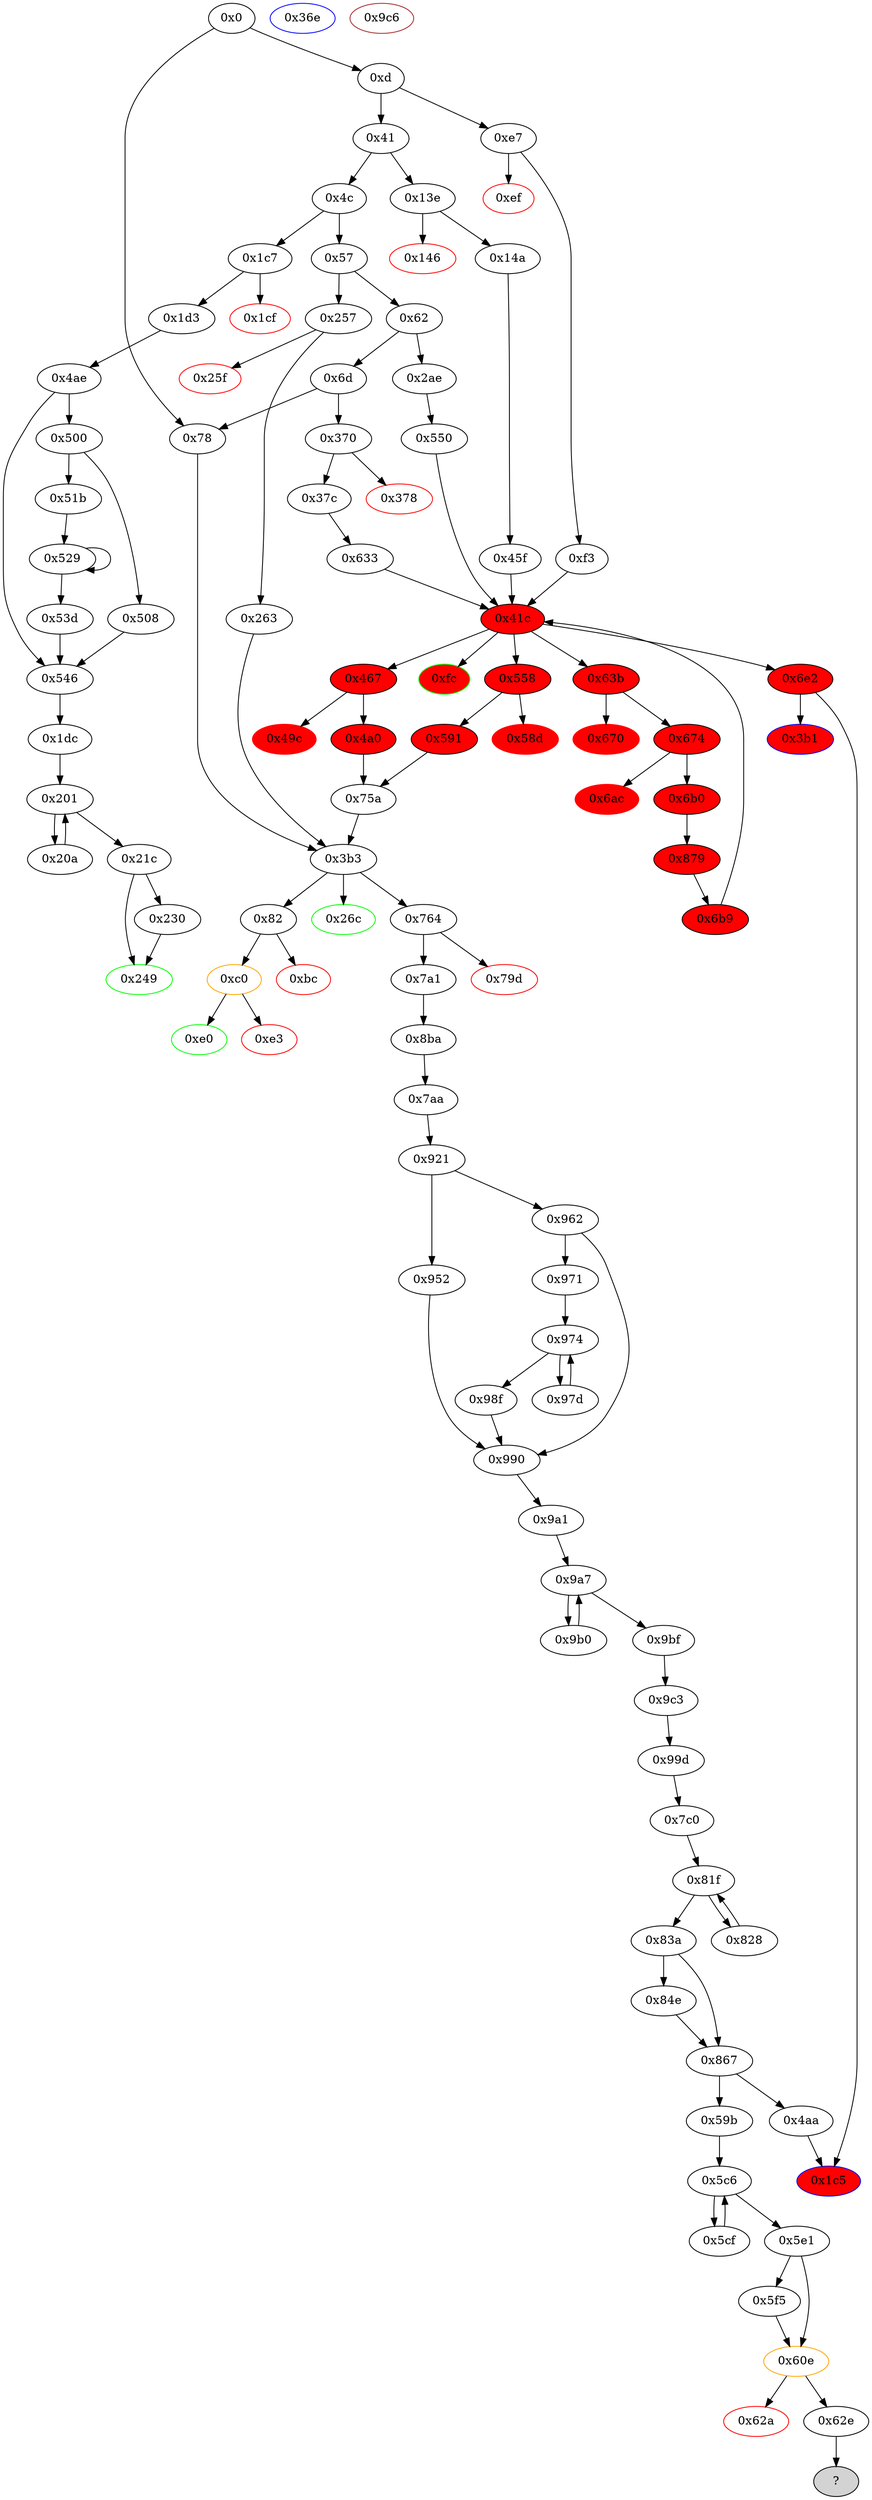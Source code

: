 digraph "" {
"0xe0" [color=green, fillcolor=white, id="0xe0", style=filled, tooltip="Block 0xe0\n[0xe0:0xe2]\n---\nPredecessors: [0xc0]\nSuccessors: []\n---\n0xe0 DUP2\n0xe1 DUP5\n0xe2 RETURN\n---\n0xe2: RETURN V45 V52\n---\nEntry stack: [V11, S18, S17, S16, S15, S14, S13, S12, S11, S10, S9, S8, {0x4aa, 0x59b}, S6, S5, S4, V45, V51, V52, V51]\nStack pops: 4\nStack additions: [S3, S2, S1, S0]\nExit stack: [V11, S18, S17, S16, S15, S14, S13, S12, S11, S10, S9, S8, {0x4aa, 0x59b}, S6, S5, S4, V45, V51, V52, V51]\n\nDef sites:\nV11: {0xd.0x35}\nS18: {0xd.0x35, 0x2ae.0x2af}\nS17: {0x14a.0x14c, 0xd.0x35, 0x2ae.0x2af, 0x2ae.0x2d2}\nS16: {0x14a.0x14c, 0xd.0x35, 0x14a.0x16f, 0x2ae.0x2d2, 0x2ae.0x2fb, 0x2ae.0x2af}\nS15: {0x37c.0x37e, 0x2ae.0x341, 0x2ae.0x2d2, 0x2ae.0x2af, 0x14a.0x14c, 0xd.0x35, 0x14a.0x16f, 0x14a.0x198, 0x2ae.0x2fb}\nS14: {0x6b9.0x6ba, 0x37c.0x37e, 0x37c.0x3a1, 0x2ae.0x2af, 0x2ae.0x341, 0x2ae.0x2fb, 0x14a.0x14c, 0xd.0x35, 0x14a.0x16f, 0x14a.0x198, 0x2ae.0x2d2}\nS13: {0x6b9.0x6ba, 0x37c.0x37e, 0x37c.0x3a1, 0x2ae.0x2af, 0x2ae.0x341, 0x2ae.0x2fb, 0x14a.0x14c, 0xd.0x35, 0x14a.0x16f, 0x14a.0x198, 0x2ae.0x2d2}\nS12: {0x6b9.0x6ba, 0x37c.0x37e, 0x37c.0x3a1, 0x2ae.0x2af, 0x2ae.0x341, 0x2ae.0x2fb, 0x14a.0x14c, 0xd.0x35, 0x14a.0x16f, 0x14a.0x198, 0x2ae.0x2d2}\nS11: {0x6b9.0x6ba, 0x37c.0x37e, 0x37c.0x3a1, 0x2ae.0x2d2, 0x2ae.0x2af, 0x2ae.0x341, 0x14a.0x14c, 0xd.0x35, 0x14a.0x16f, 0x14a.0x198, 0x2ae.0x2fb}\nS10: {0x6b9.0x6ba, 0x37c.0x37e, 0x37c.0x3a1, 0x2ae.0x341, 0x2ae.0x2fb, 0x14a.0x14c, 0xd.0x35, 0x14a.0x16f, 0x14a.0x198, 0x2ae.0x2d2}\nS9: {0x6b9.0x6ba, 0x37c.0x37e, 0x37c.0x3a1, 0x2ae.0x341, 0x14a.0x16f, 0x14a.0x198, 0xd.0x35, 0x2ae.0x2fb}\nS8: {0x6b9.0x6ba, 0x14a.0x198, 0xd.0x35, 0x37c.0x3a1, 0x2ae.0x341}\n{0x4aa, 0x59b}: {0x591.0x592, 0x4a0.0x4a1}\nS6: {0x6b9.0x6ba, 0x37c.0x37e, 0x37c.0x3a1, 0x2ae.0x341, 0x2ae.0x2d2, 0x14a.0x16f, 0x14a.0x198, 0xd.0x35, 0x14a.0x14c, 0x2ae.0x2fb}\nS5: {0x6b9.0x6ba, 0x37c.0x3a1, 0x37c.0x37e, 0x2ae.0x341, 0x14a.0x198, 0xd.0x35, 0x14a.0x16f, 0x2ae.0x2fb}\nS4: {0x3b3_0x263.0x416, 0x3b3_0x78.0x416, 0x3b3_0x75a.0x416}\nV45: {0xc0.0xc3}\nV51: {0xc0.0xd0}\nV52: {0xc0.0xd1}\nV51: {0xc0.0xd0}\n"];
"0x879" [fillcolor=red, id="0x879", style=filled, tooltip="Block 0x879\n[0x879:0x8b9]\n---\nPredecessors: [0x6b0]\nSuccessors: [0x6b9]\n---\n0x879 JUMPDEST\n0x87a PUSH1 0x0\n0x87c PUSH1 0x40\n0x87e MLOAD\n0x87f DUP1\n0x880 DUP1\n0x881 PUSH32 0x62756c6b73656e6465722e6170702e70726f78792e6f776e6572000000000000\n0x8a2 DUP2\n0x8a3 MSTORE\n0x8a4 POP\n0x8a5 PUSH1 0x1a\n0x8a7 ADD\n0x8a8 SWAP1\n0x8a9 POP\n0x8aa PUSH1 0x40\n0x8ac MLOAD\n0x8ad DUP1\n0x8ae SWAP2\n0x8af SUB\n0x8b0 SWAP1\n0x8b1 SHA3\n0x8b2 SWAP1\n0x8b3 POP\n0x8b4 DUP2\n0x8b5 DUP2\n0x8b6 SSTORE\n0x8b7 POP\n0x8b8 POP\n0x8b9 JUMP\n---\n0x879: JUMPDEST \n0x87a: V516 = 0x0\n0x87c: V517 = 0x40\n0x87e: V518 = M[0x40]\n0x881: V519 = 0x62756c6b73656e6465722e6170702e70726f78792e6f776e6572000000000000\n0x8a3: M[V518] = 0x62756c6b73656e6465722e6170702e70726f78792e6f776e6572000000000000\n0x8a5: V520 = 0x1a\n0x8a7: V521 = ADD 0x1a V518\n0x8aa: V522 = 0x40\n0x8ac: V523 = M[0x40]\n0x8af: V524 = SUB V521 V523\n0x8b1: V525 = SHA3 V523 V524\n0x8b6: S[V525] = S0\n0x8b9: JUMP 0x6b9\n---\nEntry stack: [V11, S76, S75, S74, S73, S72, S71, S70, S69, S68, S67, S66, S65, S64, S63, S62, S61, S60, S59, S58, S57, S56, S55, S54, S53, S52, S51, S50, S49, S48, S47, S46, S45, S44, S43, S42, S41, S40, S39, S38, S37, S36, S35, S34, S33, S32, S31, S30, S29, S28, S27, S26, S25, S24, S23, S22, S21, S20, S19, S18, S17, S16, S15, S14, S13, S12, S11, S10, S9, S8, S7, S6, S5, S4, S3, S2, 0x6b9, S0]\nStack pops: 2\nStack additions: []\nExit stack: [V11, S76, S75, S74, S73, S72, S71, S70, S69, S68, S67, S66, S65, S64, S63, S62, S61, S60, S59, S58, S57, S56, S55, S54, S53, S52, S51, S50, S49, S48, S47, S46, S45, S44, S43, S42, S41, S40, S39, S38, S37, S36, S35, S34, S33, S32, S31, S30, S29, S28, S27, S26, S25, S24, S23, S22, S21, S20, S19, S18, S17, S16, S15, S14, S13, S12, S11, S10, S9, S8, S7, S6, S5, S4, S3, S2]\n\nDef sites:\nV11: {0xd.0x35}\nS76: {0xd.0x35, 0x2ae.0x2af}\nS75: {0x14a.0x14c, 0xd.0x35, 0x2ae.0x2af, 0x2ae.0x2d2}\nS74: {0x14a.0x14c, 0xd.0x35, 0x14a.0x16f, 0x2ae.0x2af, 0x2ae.0x2fb, 0x2ae.0x2d2}\nS73: {0x37c.0x37e, 0x2ae.0x341, 0x2ae.0x2d2, 0x2ae.0x2af, 0x14a.0x14c, 0xd.0x35, 0x14a.0x16f, 0x14a.0x198, 0x2ae.0x2fb}\nS72: {0x6b9.0x6ba, 0x37c.0x37e, 0x37c.0x3a1, 0x2ae.0x2fb, 0x2ae.0x2d2, 0x2ae.0x2af, 0x14a.0x14c, 0xd.0x35, 0x14a.0x16f, 0x14a.0x198, 0x2ae.0x341}\nS71: {0x6b9.0x6ba, 0x37c.0x37e, 0x37c.0x3a1, 0x2ae.0x2fb, 0x2ae.0x2d2, 0x2ae.0x2af, 0x14a.0x14c, 0xd.0x35, 0x14a.0x16f, 0x14a.0x198, 0x2ae.0x341}\nS70: {0x6b9.0x6ba, 0x37c.0x37e, 0x37c.0x3a1, 0x2ae.0x2fb, 0x2ae.0x2d2, 0x2ae.0x2af, 0x14a.0x14c, 0xd.0x35, 0x14a.0x16f, 0x14a.0x198, 0x2ae.0x341}\nS69: {0x6b9.0x6ba, 0x37c.0x37e, 0x37c.0x3a1, 0x2ae.0x2fb, 0x2ae.0x2d2, 0x2ae.0x2af, 0x14a.0x14c, 0xd.0x35, 0x14a.0x16f, 0x14a.0x198, 0x2ae.0x341}\nS68: {0x6b9.0x6ba, 0x37c.0x37e, 0x37c.0x3a1, 0x2ae.0x2fb, 0x2ae.0x2d2, 0x2ae.0x2af, 0x14a.0x14c, 0xd.0x35, 0x14a.0x16f, 0x14a.0x198, 0x2ae.0x341}\nS67: {0x6b9.0x6ba, 0x37c.0x37e, 0x37c.0x3a1, 0x2ae.0x2fb, 0x2ae.0x2d2, 0x2ae.0x2af, 0x14a.0x14c, 0xd.0x35, 0x14a.0x16f, 0x14a.0x198, 0x2ae.0x341}\nS66: {0x6b9.0x6ba, 0x37c.0x37e, 0x37c.0x3a1, 0x2ae.0x2fb, 0x2ae.0x2d2, 0x2ae.0x2af, 0x14a.0x14c, 0xd.0x35, 0x14a.0x16f, 0x14a.0x198, 0x2ae.0x341}\nS65: {0x6b9.0x6ba, 0x37c.0x37e, 0x37c.0x3a1, 0x2ae.0x2fb, 0x2ae.0x2d2, 0x2ae.0x2af, 0x14a.0x14c, 0xd.0x35, 0x14a.0x16f, 0x14a.0x198, 0x2ae.0x341}\nS64: {0x6b9.0x6ba, 0x37c.0x37e, 0x37c.0x3a1, 0x2ae.0x2fb, 0x2ae.0x2d2, 0x2ae.0x2af, 0x14a.0x14c, 0xd.0x35, 0x14a.0x16f, 0x14a.0x198, 0x2ae.0x341}\nS63: {0x6b9.0x6ba, 0x37c.0x37e, 0x37c.0x3a1, 0x2ae.0x2fb, 0x2ae.0x2d2, 0x2ae.0x2af, 0x14a.0x14c, 0xd.0x35, 0x14a.0x16f, 0x14a.0x198, 0x2ae.0x341}\nS62: {0x6b9.0x6ba, 0x37c.0x37e, 0x37c.0x3a1, 0x2ae.0x2fb, 0x2ae.0x2d2, 0x2ae.0x2af, 0x14a.0x14c, 0xd.0x35, 0x14a.0x16f, 0x14a.0x198, 0x2ae.0x341}\nS61: {0x6b9.0x6ba, 0x37c.0x37e, 0x37c.0x3a1, 0x2ae.0x2fb, 0x2ae.0x2d2, 0x2ae.0x2af, 0x14a.0x14c, 0xd.0x35, 0x14a.0x16f, 0x14a.0x198, 0x2ae.0x341}\nS60: {0x6b9.0x6ba, 0x37c.0x37e, 0x37c.0x3a1, 0x2ae.0x2fb, 0x2ae.0x2d2, 0x2ae.0x2af, 0x14a.0x14c, 0xd.0x35, 0x14a.0x16f, 0x14a.0x198, 0x2ae.0x341}\nS59: {0x6b9.0x6ba, 0x37c.0x37e, 0x37c.0x3a1, 0x2ae.0x2fb, 0x2ae.0x2d2, 0x2ae.0x2af, 0x14a.0x14c, 0xd.0x35, 0x14a.0x16f, 0x14a.0x198, 0x2ae.0x341}\nS58: {0x6b9.0x6ba, 0x37c.0x37e, 0x37c.0x3a1, 0x2ae.0x2fb, 0x2ae.0x2d2, 0x2ae.0x2af, 0x14a.0x14c, 0xd.0x35, 0x14a.0x16f, 0x14a.0x198, 0x2ae.0x341}\nS57: {0x6b9.0x6ba, 0x37c.0x37e, 0x37c.0x3a1, 0x2ae.0x2fb, 0x2ae.0x2d2, 0x2ae.0x2af, 0x14a.0x14c, 0xd.0x35, 0x14a.0x16f, 0x14a.0x198, 0x2ae.0x341}\nS56: {0x6b9.0x6ba, 0x37c.0x37e, 0x37c.0x3a1, 0x2ae.0x2fb, 0x2ae.0x2d2, 0x2ae.0x2af, 0x14a.0x14c, 0xd.0x35, 0x14a.0x16f, 0x14a.0x198, 0x2ae.0x341}\nS55: {0x6b9.0x6ba, 0x37c.0x37e, 0x37c.0x3a1, 0x2ae.0x2fb, 0x2ae.0x2d2, 0x2ae.0x2af, 0x14a.0x14c, 0xd.0x35, 0x14a.0x16f, 0x14a.0x198, 0x2ae.0x341}\nS54: {0x6b9.0x6ba, 0x37c.0x37e, 0x37c.0x3a1, 0x2ae.0x2fb, 0x2ae.0x2d2, 0x2ae.0x2af, 0x14a.0x14c, 0xd.0x35, 0x14a.0x16f, 0x14a.0x198, 0x2ae.0x341}\nS53: {0x6b9.0x6ba, 0x37c.0x37e, 0x37c.0x3a1, 0x2ae.0x2fb, 0x2ae.0x2d2, 0x2ae.0x2af, 0x14a.0x14c, 0xd.0x35, 0x14a.0x16f, 0x14a.0x198, 0x2ae.0x341}\nS52: {0x6b9.0x6ba, 0x37c.0x37e, 0x37c.0x3a1, 0x2ae.0x2fb, 0x2ae.0x2d2, 0x2ae.0x2af, 0x14a.0x14c, 0xd.0x35, 0x14a.0x16f, 0x14a.0x198, 0x2ae.0x341}\nS51: {0x6b9.0x6ba, 0x37c.0x37e, 0x37c.0x3a1, 0x2ae.0x2fb, 0x2ae.0x2d2, 0x2ae.0x2af, 0x14a.0x14c, 0xd.0x35, 0x14a.0x16f, 0x14a.0x198, 0x2ae.0x341}\nS50: {0x6b9.0x6ba, 0x37c.0x37e, 0x37c.0x3a1, 0x2ae.0x2fb, 0x2ae.0x2d2, 0x2ae.0x2af, 0x14a.0x14c, 0xd.0x35, 0x14a.0x16f, 0x14a.0x198, 0x2ae.0x341}\nS49: {0x6b9.0x6ba, 0x37c.0x37e, 0x37c.0x3a1, 0x2ae.0x2fb, 0x2ae.0x2d2, 0x2ae.0x2af, 0x14a.0x14c, 0xd.0x35, 0x14a.0x16f, 0x14a.0x198, 0x2ae.0x341}\nS48: {0x6b9.0x6ba, 0x37c.0x37e, 0x37c.0x3a1, 0x2ae.0x2fb, 0x2ae.0x2d2, 0x2ae.0x2af, 0x14a.0x14c, 0xd.0x35, 0x14a.0x16f, 0x14a.0x198, 0x2ae.0x341}\nS47: {0x6b9.0x6ba, 0x37c.0x37e, 0x37c.0x3a1, 0x2ae.0x2fb, 0x2ae.0x2d2, 0x2ae.0x2af, 0x14a.0x14c, 0xd.0x35, 0x14a.0x16f, 0x14a.0x198, 0x2ae.0x341}\nS46: {0x6b9.0x6ba, 0x37c.0x37e, 0x37c.0x3a1, 0x2ae.0x2fb, 0x2ae.0x2d2, 0x2ae.0x2af, 0x14a.0x14c, 0xd.0x35, 0x14a.0x16f, 0x14a.0x198, 0x2ae.0x341}\nS45: {0x6b9.0x6ba, 0x37c.0x37e, 0x37c.0x3a1, 0x2ae.0x2fb, 0x2ae.0x2d2, 0x2ae.0x2af, 0x14a.0x14c, 0xd.0x35, 0x14a.0x16f, 0x14a.0x198, 0x2ae.0x341}\nS44: {0x6b9.0x6ba, 0x37c.0x37e, 0x37c.0x3a1, 0x2ae.0x2fb, 0x2ae.0x2d2, 0x2ae.0x2af, 0x14a.0x14c, 0xd.0x35, 0x14a.0x16f, 0x14a.0x198, 0x2ae.0x341}\nS43: {0x6b9.0x6ba, 0x37c.0x37e, 0x37c.0x3a1, 0x2ae.0x2fb, 0x2ae.0x2d2, 0x2ae.0x2af, 0x14a.0x14c, 0xd.0x35, 0x14a.0x16f, 0x14a.0x198, 0x2ae.0x341}\nS42: {0x6b9.0x6ba, 0x37c.0x37e, 0x37c.0x3a1, 0x2ae.0x2fb, 0x2ae.0x2d2, 0x2ae.0x2af, 0x14a.0x14c, 0xd.0x35, 0x14a.0x16f, 0x14a.0x198, 0x2ae.0x341}\nS41: {0x6b9.0x6ba, 0x37c.0x37e, 0x37c.0x3a1, 0x2ae.0x2fb, 0x2ae.0x2d2, 0x2ae.0x2af, 0x14a.0x14c, 0xd.0x35, 0x14a.0x16f, 0x14a.0x198, 0x2ae.0x341}\nS40: {0x6b9.0x6ba, 0x37c.0x37e, 0x37c.0x3a1, 0x2ae.0x2fb, 0x2ae.0x2d2, 0x2ae.0x2af, 0x14a.0x14c, 0xd.0x35, 0x14a.0x16f, 0x14a.0x198, 0x2ae.0x341}\nS39: {0x6b9.0x6ba, 0x37c.0x37e, 0x37c.0x3a1, 0x2ae.0x2fb, 0x2ae.0x2d2, 0x2ae.0x2af, 0x14a.0x14c, 0xd.0x35, 0x14a.0x16f, 0x14a.0x198, 0x2ae.0x341}\nS38: {0x6b9.0x6ba, 0x37c.0x37e, 0x37c.0x3a1, 0x2ae.0x2fb, 0x2ae.0x2d2, 0x2ae.0x2af, 0x14a.0x14c, 0xd.0x35, 0x14a.0x16f, 0x14a.0x198, 0x2ae.0x341}\nS37: {0x6b9.0x6ba, 0x37c.0x37e, 0x37c.0x3a1, 0x2ae.0x2fb, 0x2ae.0x2d2, 0x2ae.0x2af, 0x14a.0x14c, 0xd.0x35, 0x14a.0x16f, 0x14a.0x198, 0x2ae.0x341}\nS36: {0x6b9.0x6ba, 0x37c.0x37e, 0x37c.0x3a1, 0x2ae.0x2fb, 0x2ae.0x2d2, 0x2ae.0x2af, 0x14a.0x14c, 0xd.0x35, 0x14a.0x16f, 0x14a.0x198, 0x2ae.0x341}\nS35: {0x6b9.0x6ba, 0x37c.0x37e, 0x37c.0x3a1, 0x2ae.0x2fb, 0x2ae.0x2d2, 0x2ae.0x2af, 0x14a.0x14c, 0xd.0x35, 0x14a.0x16f, 0x14a.0x198, 0x2ae.0x341}\nS34: {0x6b9.0x6ba, 0x37c.0x37e, 0x37c.0x3a1, 0x2ae.0x2fb, 0x2ae.0x2d2, 0x2ae.0x2af, 0x14a.0x14c, 0xd.0x35, 0x14a.0x16f, 0x14a.0x198, 0x2ae.0x341}\nS33: {0x6b9.0x6ba, 0x37c.0x37e, 0x37c.0x3a1, 0x2ae.0x2fb, 0x2ae.0x2d2, 0x2ae.0x2af, 0x14a.0x14c, 0xd.0x35, 0x14a.0x16f, 0x14a.0x198, 0x2ae.0x341}\nS32: {0x6b9.0x6ba, 0x37c.0x37e, 0x37c.0x3a1, 0x2ae.0x2fb, 0x2ae.0x2d2, 0x2ae.0x2af, 0x14a.0x14c, 0xd.0x35, 0x14a.0x16f, 0x14a.0x198, 0x2ae.0x341}\nS31: {0x6b9.0x6ba, 0x37c.0x37e, 0x37c.0x3a1, 0x2ae.0x2fb, 0x2ae.0x2d2, 0x2ae.0x2af, 0x14a.0x14c, 0xd.0x35, 0x14a.0x16f, 0x14a.0x198, 0x2ae.0x341}\nS30: {0x6b9.0x6ba, 0x37c.0x37e, 0x37c.0x3a1, 0x2ae.0x2fb, 0x2ae.0x2d2, 0x2ae.0x2af, 0x14a.0x14c, 0xd.0x35, 0x14a.0x16f, 0x14a.0x198, 0x2ae.0x341}\nS29: {0x6b9.0x6ba, 0x37c.0x37e, 0x37c.0x3a1, 0x2ae.0x2fb, 0x2ae.0x2d2, 0x2ae.0x2af, 0x14a.0x14c, 0xd.0x35, 0x14a.0x16f, 0x14a.0x198, 0x2ae.0x341}\nS28: {0x6b9.0x6ba, 0x37c.0x37e, 0x37c.0x3a1, 0x2ae.0x2fb, 0x2ae.0x2d2, 0x2ae.0x2af, 0x14a.0x14c, 0xd.0x35, 0x14a.0x16f, 0x14a.0x198, 0x2ae.0x341}\nS27: {0x6b9.0x6ba, 0x37c.0x37e, 0x37c.0x3a1, 0x2ae.0x2fb, 0x2ae.0x2d2, 0x2ae.0x2af, 0x14a.0x14c, 0xd.0x35, 0x14a.0x16f, 0x14a.0x198, 0x2ae.0x341}\nS26: {0x6b9.0x6ba, 0x37c.0x37e, 0x37c.0x3a1, 0x2ae.0x2fb, 0x2ae.0x2d2, 0x2ae.0x2af, 0x14a.0x14c, 0xd.0x35, 0x14a.0x16f, 0x14a.0x198, 0x2ae.0x341}\nS25: {0x6b9.0x6ba, 0x37c.0x37e, 0x37c.0x3a1, 0x2ae.0x2fb, 0x2ae.0x2d2, 0x2ae.0x2af, 0x14a.0x14c, 0xd.0x35, 0x14a.0x16f, 0x14a.0x198, 0x2ae.0x341}\nS24: {0x6b9.0x6ba, 0x37c.0x37e, 0x37c.0x3a1, 0x2ae.0x2fb, 0x2ae.0x2d2, 0x2ae.0x2af, 0x14a.0x14c, 0xd.0x35, 0x14a.0x16f, 0x14a.0x198, 0x2ae.0x341}\nS23: {0x6b9.0x6ba, 0x37c.0x37e, 0x37c.0x3a1, 0x2ae.0x2fb, 0x2ae.0x2d2, 0x2ae.0x2af, 0x14a.0x14c, 0xd.0x35, 0x14a.0x16f, 0x14a.0x198, 0x2ae.0x341}\nS22: {0x6b9.0x6ba, 0x37c.0x37e, 0x37c.0x3a1, 0x2ae.0x2fb, 0x2ae.0x2d2, 0x2ae.0x2af, 0x14a.0x14c, 0xd.0x35, 0x14a.0x16f, 0x14a.0x198, 0x2ae.0x341}\nS21: {0x6b9.0x6ba, 0x37c.0x37e, 0x37c.0x3a1, 0x2ae.0x2fb, 0x2ae.0x2d2, 0x2ae.0x2af, 0x14a.0x14c, 0xd.0x35, 0x14a.0x16f, 0x14a.0x198, 0x2ae.0x341}\nS20: {0x6b9.0x6ba, 0x37c.0x37e, 0x37c.0x3a1, 0x2ae.0x2fb, 0x2ae.0x2d2, 0x2ae.0x2af, 0x14a.0x14c, 0xd.0x35, 0x14a.0x16f, 0x14a.0x198, 0x2ae.0x341}\nS19: {0x6b9.0x6ba, 0x37c.0x37e, 0x37c.0x3a1, 0x2ae.0x2fb, 0x2ae.0x2d2, 0x2ae.0x2af, 0x14a.0x14c, 0xd.0x35, 0x14a.0x16f, 0x14a.0x198, 0x2ae.0x341}\nS18: {0x6b9.0x6ba, 0x37c.0x37e, 0x37c.0x3a1, 0x2ae.0x2fb, 0x2ae.0x2d2, 0x2ae.0x2af, 0x14a.0x14c, 0xd.0x35, 0x14a.0x16f, 0x14a.0x198, 0x2ae.0x341}\nS17: {0x6b9.0x6ba, 0x37c.0x37e, 0x37c.0x3a1, 0x2ae.0x2fb, 0x2ae.0x2d2, 0x2ae.0x2af, 0x14a.0x14c, 0xd.0x35, 0x14a.0x16f, 0x14a.0x198, 0x2ae.0x341}\nS16: {0x6b9.0x6ba, 0x37c.0x37e, 0x37c.0x3a1, 0x2ae.0x2fb, 0x2ae.0x2d2, 0x2ae.0x2af, 0x14a.0x14c, 0xd.0x35, 0x14a.0x16f, 0x14a.0x198, 0x2ae.0x341}\nS15: {0x6b9.0x6ba, 0x37c.0x37e, 0x37c.0x3a1, 0x2ae.0x2fb, 0x2ae.0x2d2, 0x2ae.0x2af, 0x14a.0x14c, 0xd.0x35, 0x14a.0x16f, 0x14a.0x198, 0x2ae.0x341}\nS14: {0x6b9.0x6ba, 0x37c.0x37e, 0x37c.0x3a1, 0x2ae.0x2fb, 0x2ae.0x2d2, 0x2ae.0x2af, 0x14a.0x14c, 0xd.0x35, 0x14a.0x16f, 0x14a.0x198, 0x2ae.0x341}\nS13: {0x6b9.0x6ba, 0x37c.0x37e, 0x37c.0x3a1, 0x2ae.0x2fb, 0x2ae.0x2d2, 0x2ae.0x2af, 0x14a.0x14c, 0xd.0x35, 0x14a.0x16f, 0x14a.0x198, 0x2ae.0x341}\nS12: {0x6b9.0x6ba, 0x37c.0x37e, 0x37c.0x3a1, 0x2ae.0x2fb, 0x2ae.0x2d2, 0x2ae.0x2af, 0x14a.0x14c, 0xd.0x35, 0x14a.0x16f, 0x14a.0x198, 0x2ae.0x341}\nS11: {0x6b9.0x6ba, 0x37c.0x37e, 0x37c.0x3a1, 0x2ae.0x2fb, 0x2ae.0x2d2, 0x2ae.0x2af, 0x14a.0x14c, 0xd.0x35, 0x14a.0x16f, 0x14a.0x198, 0x2ae.0x341}\nS10: {0x6b9.0x6ba, 0x37c.0x37e, 0x37c.0x3a1, 0x2ae.0x2fb, 0x2ae.0x2d2, 0x2ae.0x2af, 0x14a.0x14c, 0xd.0x35, 0x14a.0x16f, 0x14a.0x198, 0x2ae.0x341}\nS9: {0x6b9.0x6ba, 0x37c.0x37e, 0x37c.0x3a1, 0x2ae.0x2fb, 0x2ae.0x2d2, 0x2ae.0x2af, 0x14a.0x14c, 0xd.0x35, 0x14a.0x16f, 0x14a.0x198, 0x2ae.0x341}\nS8: {0x6b9.0x6ba, 0x37c.0x37e, 0x37c.0x3a1, 0x2ae.0x2fb, 0x2ae.0x2d2, 0x2ae.0x2af, 0x14a.0x14c, 0xd.0x35, 0x14a.0x16f, 0x14a.0x198, 0x2ae.0x341}\nS7: {0x6b9.0x6ba, 0x37c.0x37e, 0x37c.0x3a1, 0x2ae.0x2fb, 0x2ae.0x2d2, 0x2ae.0x2af, 0x14a.0x14c, 0xd.0x35, 0x14a.0x16f, 0x14a.0x198, 0x2ae.0x341}\nS6: {0x6b9.0x6ba, 0x37c.0x37e, 0x37c.0x3a1, 0x2ae.0x2fb, 0x2ae.0x2d2, 0x2ae.0x2af, 0x14a.0x14c, 0xd.0x35, 0x14a.0x16f, 0x14a.0x198, 0x2ae.0x341}\nS5: {0x6b9.0x6ba, 0x37c.0x37e, 0x37c.0x3a1, 0x2ae.0x341, 0x2ae.0x2fb, 0x2ae.0x2d2, 0x14a.0x14c, 0xd.0x35, 0x14a.0x16f, 0x14a.0x198, 0x2ae.0x2af}\nS4: {0x6b9.0x6ba, 0x37c.0x37e, 0x37c.0x3a1, 0x2ae.0x341, 0x2ae.0x2fb, 0x14a.0x14c, 0xd.0x35, 0x14a.0x16f, 0x14a.0x198, 0x2ae.0x2d2}\nS3: {0x6b9.0x6ba, 0x37c.0x37e, 0x37c.0x3a1, 0x2ae.0x341, 0x14a.0x16f, 0x14a.0x198, 0xd.0x35, 0x2ae.0x2fb}\nS2: {0x6b9.0x6ba, 0x14a.0x198, 0xd.0x35, 0x37c.0x3a1, 0x2ae.0x341}\n0x6b9: {0x6b0.0x6b1}\nS0: {0x6b9.0x6ba, 0x14a.0x198, 0xd.0x35, 0x37c.0x3a1, 0x2ae.0x341}\n"];
"0x62" [fillcolor=white, id="0x62", style=filled, tooltip="Block 0x62\n[0x62:0x6c]\n---\nPredecessors: [0x57]\nSuccessors: [0x6d, 0x2ae]\n---\n0x62 DUP1\n0x63 PUSH4 0xd7e24337\n0x68 EQ\n0x69 PUSH2 0x2ae\n0x6c JUMPI\n---\n0x63: V24 = 0xd7e24337\n0x68: V25 = EQ 0xd7e24337 V11\n0x69: V26 = 0x2ae\n0x6c: JUMPI 0x2ae V25\n---\nEntry stack: [V11]\nStack pops: 1\nStack additions: [S0]\nExit stack: [V11]\n\nDef sites:\nV11: {0xd.0x35}\n"];
"0x49c" [color=red, fillcolor=red, id="0x49c", style=filled, tooltip="Block 0x49c\n[0x49c:0x49f]\n---\nPredecessors: [0x467]\nSuccessors: []\n---\n0x49c PUSH1 0x0\n0x49e DUP1\n0x49f REVERT\n---\n0x49c: V278 = 0x0\n0x49f: REVERT 0x0 0x0\n---\nEntry stack: [V11, S74, S73, S72, S71, S70, S69, S68, S67, S66, S65, S64, S63, S62, S61, S60, S59, S58, S57, S56, S55, S54, S53, S52, S51, S50, S49, S48, S47, S46, S45, S44, S43, S42, S41, S40, S39, S38, S37, S36, S35, S34, S33, S32, S31, S30, S29, S28, S27, S26, S25, S24, S23, S22, S21, S20, S19, S18, S17, S16, S15, S14, S13, S12, S11, S10, S9, S8, S7, S6, S5, S4, S3, S2, S1, S0]\nStack pops: 0\nStack additions: []\nExit stack: [V11, S74, S73, S72, S71, S70, S69, S68, S67, S66, S65, S64, S63, S62, S61, S60, S59, S58, S57, S56, S55, S54, S53, S52, S51, S50, S49, S48, S47, S46, S45, S44, S43, S42, S41, S40, S39, S38, S37, S36, S35, S34, S33, S32, S31, S30, S29, S28, S27, S26, S25, S24, S23, S22, S21, S20, S19, S18, S17, S16, S15, S14, S13, S12, S11, S10, S9, S8, S7, S6, S5, S4, S3, S2, S1, S0]\n\nDef sites:\nV11: {0xd.0x35}\nS74: {0xd.0x35, 0x2ae.0x2af}\nS73: {0x14a.0x14c, 0xd.0x35, 0x2ae.0x2af, 0x2ae.0x2d2}\nS72: {0x14a.0x14c, 0xd.0x35, 0x14a.0x16f, 0x2ae.0x2af, 0x2ae.0x2fb, 0x2ae.0x2d2}\nS71: {0x37c.0x37e, 0x2ae.0x341, 0x2ae.0x2d2, 0x2ae.0x2af, 0x14a.0x14c, 0xd.0x35, 0x14a.0x16f, 0x14a.0x198, 0x2ae.0x2fb}\nS70: {0x6b9.0x6ba, 0x37c.0x37e, 0x37c.0x3a1, 0x2ae.0x2fb, 0x2ae.0x2d2, 0x2ae.0x2af, 0x14a.0x14c, 0xd.0x35, 0x14a.0x16f, 0x14a.0x198, 0x2ae.0x341}\nS69: {0x6b9.0x6ba, 0x37c.0x37e, 0x37c.0x3a1, 0x2ae.0x2fb, 0x2ae.0x2d2, 0x2ae.0x2af, 0x14a.0x14c, 0xd.0x35, 0x14a.0x16f, 0x14a.0x198, 0x2ae.0x341}\nS68: {0x6b9.0x6ba, 0x37c.0x37e, 0x37c.0x3a1, 0x2ae.0x2fb, 0x2ae.0x2d2, 0x2ae.0x2af, 0x14a.0x14c, 0xd.0x35, 0x14a.0x16f, 0x14a.0x198, 0x2ae.0x341}\nS67: {0x6b9.0x6ba, 0x37c.0x37e, 0x37c.0x3a1, 0x2ae.0x2fb, 0x2ae.0x2d2, 0x2ae.0x2af, 0x14a.0x14c, 0xd.0x35, 0x14a.0x16f, 0x14a.0x198, 0x2ae.0x341}\nS66: {0x6b9.0x6ba, 0x37c.0x37e, 0x37c.0x3a1, 0x2ae.0x2fb, 0x2ae.0x2d2, 0x2ae.0x2af, 0x14a.0x14c, 0xd.0x35, 0x14a.0x16f, 0x14a.0x198, 0x2ae.0x341}\nS65: {0x6b9.0x6ba, 0x37c.0x37e, 0x37c.0x3a1, 0x2ae.0x2fb, 0x2ae.0x2d2, 0x2ae.0x2af, 0x14a.0x14c, 0xd.0x35, 0x14a.0x16f, 0x14a.0x198, 0x2ae.0x341}\nS64: {0x6b9.0x6ba, 0x37c.0x37e, 0x37c.0x3a1, 0x2ae.0x2fb, 0x2ae.0x2d2, 0x2ae.0x2af, 0x14a.0x14c, 0xd.0x35, 0x14a.0x16f, 0x14a.0x198, 0x2ae.0x341}\nS63: {0x6b9.0x6ba, 0x37c.0x37e, 0x37c.0x3a1, 0x2ae.0x2fb, 0x2ae.0x2d2, 0x2ae.0x2af, 0x14a.0x14c, 0xd.0x35, 0x14a.0x16f, 0x14a.0x198, 0x2ae.0x341}\nS62: {0x6b9.0x6ba, 0x37c.0x37e, 0x37c.0x3a1, 0x2ae.0x2fb, 0x2ae.0x2d2, 0x2ae.0x2af, 0x14a.0x14c, 0xd.0x35, 0x14a.0x16f, 0x14a.0x198, 0x2ae.0x341}\nS61: {0x6b9.0x6ba, 0x37c.0x37e, 0x37c.0x3a1, 0x2ae.0x2fb, 0x2ae.0x2d2, 0x2ae.0x2af, 0x14a.0x14c, 0xd.0x35, 0x14a.0x16f, 0x14a.0x198, 0x2ae.0x341}\nS60: {0x6b9.0x6ba, 0x37c.0x37e, 0x37c.0x3a1, 0x2ae.0x2fb, 0x2ae.0x2d2, 0x2ae.0x2af, 0x14a.0x14c, 0xd.0x35, 0x14a.0x16f, 0x14a.0x198, 0x2ae.0x341}\nS59: {0x6b9.0x6ba, 0x37c.0x37e, 0x37c.0x3a1, 0x2ae.0x2fb, 0x2ae.0x2d2, 0x2ae.0x2af, 0x14a.0x14c, 0xd.0x35, 0x14a.0x16f, 0x14a.0x198, 0x2ae.0x341}\nS58: {0x6b9.0x6ba, 0x37c.0x37e, 0x37c.0x3a1, 0x2ae.0x2fb, 0x2ae.0x2d2, 0x2ae.0x2af, 0x14a.0x14c, 0xd.0x35, 0x14a.0x16f, 0x14a.0x198, 0x2ae.0x341}\nS57: {0x6b9.0x6ba, 0x37c.0x37e, 0x37c.0x3a1, 0x2ae.0x2fb, 0x2ae.0x2d2, 0x2ae.0x2af, 0x14a.0x14c, 0xd.0x35, 0x14a.0x16f, 0x14a.0x198, 0x2ae.0x341}\nS56: {0x6b9.0x6ba, 0x37c.0x37e, 0x37c.0x3a1, 0x2ae.0x2fb, 0x2ae.0x2d2, 0x2ae.0x2af, 0x14a.0x14c, 0xd.0x35, 0x14a.0x16f, 0x14a.0x198, 0x2ae.0x341}\nS55: {0x6b9.0x6ba, 0x37c.0x37e, 0x37c.0x3a1, 0x2ae.0x2fb, 0x2ae.0x2d2, 0x2ae.0x2af, 0x14a.0x14c, 0xd.0x35, 0x14a.0x16f, 0x14a.0x198, 0x2ae.0x341}\nS54: {0x6b9.0x6ba, 0x37c.0x37e, 0x37c.0x3a1, 0x2ae.0x2fb, 0x2ae.0x2d2, 0x2ae.0x2af, 0x14a.0x14c, 0xd.0x35, 0x14a.0x16f, 0x14a.0x198, 0x2ae.0x341}\nS53: {0x6b9.0x6ba, 0x37c.0x37e, 0x37c.0x3a1, 0x2ae.0x2fb, 0x2ae.0x2d2, 0x2ae.0x2af, 0x14a.0x14c, 0xd.0x35, 0x14a.0x16f, 0x14a.0x198, 0x2ae.0x341}\nS52: {0x6b9.0x6ba, 0x37c.0x37e, 0x37c.0x3a1, 0x2ae.0x2fb, 0x2ae.0x2d2, 0x2ae.0x2af, 0x14a.0x14c, 0xd.0x35, 0x14a.0x16f, 0x14a.0x198, 0x2ae.0x341}\nS51: {0x6b9.0x6ba, 0x37c.0x37e, 0x37c.0x3a1, 0x2ae.0x2fb, 0x2ae.0x2d2, 0x2ae.0x2af, 0x14a.0x14c, 0xd.0x35, 0x14a.0x16f, 0x14a.0x198, 0x2ae.0x341}\nS50: {0x6b9.0x6ba, 0x37c.0x37e, 0x37c.0x3a1, 0x2ae.0x2fb, 0x2ae.0x2d2, 0x2ae.0x2af, 0x14a.0x14c, 0xd.0x35, 0x14a.0x16f, 0x14a.0x198, 0x2ae.0x341}\nS49: {0x6b9.0x6ba, 0x37c.0x37e, 0x37c.0x3a1, 0x2ae.0x2fb, 0x2ae.0x2d2, 0x2ae.0x2af, 0x14a.0x14c, 0xd.0x35, 0x14a.0x16f, 0x14a.0x198, 0x2ae.0x341}\nS48: {0x6b9.0x6ba, 0x37c.0x37e, 0x37c.0x3a1, 0x2ae.0x2fb, 0x2ae.0x2d2, 0x2ae.0x2af, 0x14a.0x14c, 0xd.0x35, 0x14a.0x16f, 0x14a.0x198, 0x2ae.0x341}\nS47: {0x6b9.0x6ba, 0x37c.0x37e, 0x37c.0x3a1, 0x2ae.0x2fb, 0x2ae.0x2d2, 0x2ae.0x2af, 0x14a.0x14c, 0xd.0x35, 0x14a.0x16f, 0x14a.0x198, 0x2ae.0x341}\nS46: {0x6b9.0x6ba, 0x37c.0x37e, 0x37c.0x3a1, 0x2ae.0x2fb, 0x2ae.0x2d2, 0x2ae.0x2af, 0x14a.0x14c, 0xd.0x35, 0x14a.0x16f, 0x14a.0x198, 0x2ae.0x341}\nS45: {0x6b9.0x6ba, 0x37c.0x37e, 0x37c.0x3a1, 0x2ae.0x2fb, 0x2ae.0x2d2, 0x2ae.0x2af, 0x14a.0x14c, 0xd.0x35, 0x14a.0x16f, 0x14a.0x198, 0x2ae.0x341}\nS44: {0x6b9.0x6ba, 0x37c.0x37e, 0x37c.0x3a1, 0x2ae.0x2fb, 0x2ae.0x2d2, 0x2ae.0x2af, 0x14a.0x14c, 0xd.0x35, 0x14a.0x16f, 0x14a.0x198, 0x2ae.0x341}\nS43: {0x6b9.0x6ba, 0x37c.0x37e, 0x37c.0x3a1, 0x2ae.0x2fb, 0x2ae.0x2d2, 0x2ae.0x2af, 0x14a.0x14c, 0xd.0x35, 0x14a.0x16f, 0x14a.0x198, 0x2ae.0x341}\nS42: {0x6b9.0x6ba, 0x37c.0x37e, 0x37c.0x3a1, 0x2ae.0x2fb, 0x2ae.0x2d2, 0x2ae.0x2af, 0x14a.0x14c, 0xd.0x35, 0x14a.0x16f, 0x14a.0x198, 0x2ae.0x341}\nS41: {0x6b9.0x6ba, 0x37c.0x37e, 0x37c.0x3a1, 0x2ae.0x2fb, 0x2ae.0x2d2, 0x2ae.0x2af, 0x14a.0x14c, 0xd.0x35, 0x14a.0x16f, 0x14a.0x198, 0x2ae.0x341}\nS40: {0x6b9.0x6ba, 0x37c.0x37e, 0x37c.0x3a1, 0x2ae.0x2fb, 0x2ae.0x2d2, 0x2ae.0x2af, 0x14a.0x14c, 0xd.0x35, 0x14a.0x16f, 0x14a.0x198, 0x2ae.0x341}\nS39: {0x6b9.0x6ba, 0x37c.0x37e, 0x37c.0x3a1, 0x2ae.0x2fb, 0x2ae.0x2d2, 0x2ae.0x2af, 0x14a.0x14c, 0xd.0x35, 0x14a.0x16f, 0x14a.0x198, 0x2ae.0x341}\nS38: {0x6b9.0x6ba, 0x37c.0x37e, 0x37c.0x3a1, 0x2ae.0x2fb, 0x2ae.0x2d2, 0x2ae.0x2af, 0x14a.0x14c, 0xd.0x35, 0x14a.0x16f, 0x14a.0x198, 0x2ae.0x341}\nS37: {0x6b9.0x6ba, 0x37c.0x37e, 0x37c.0x3a1, 0x2ae.0x2fb, 0x2ae.0x2d2, 0x2ae.0x2af, 0x14a.0x14c, 0xd.0x35, 0x14a.0x16f, 0x14a.0x198, 0x2ae.0x341}\nS36: {0x6b9.0x6ba, 0x37c.0x37e, 0x37c.0x3a1, 0x2ae.0x2fb, 0x2ae.0x2d2, 0x2ae.0x2af, 0x14a.0x14c, 0xd.0x35, 0x14a.0x16f, 0x14a.0x198, 0x2ae.0x341}\nS35: {0x6b9.0x6ba, 0x37c.0x37e, 0x37c.0x3a1, 0x2ae.0x2fb, 0x2ae.0x2d2, 0x2ae.0x2af, 0x14a.0x14c, 0xd.0x35, 0x14a.0x16f, 0x14a.0x198, 0x2ae.0x341}\nS34: {0x6b9.0x6ba, 0x37c.0x37e, 0x37c.0x3a1, 0x2ae.0x2fb, 0x2ae.0x2d2, 0x2ae.0x2af, 0x14a.0x14c, 0xd.0x35, 0x14a.0x16f, 0x14a.0x198, 0x2ae.0x341}\nS33: {0x6b9.0x6ba, 0x37c.0x37e, 0x37c.0x3a1, 0x2ae.0x2fb, 0x2ae.0x2d2, 0x2ae.0x2af, 0x14a.0x14c, 0xd.0x35, 0x14a.0x16f, 0x14a.0x198, 0x2ae.0x341}\nS32: {0x6b9.0x6ba, 0x37c.0x37e, 0x37c.0x3a1, 0x2ae.0x2fb, 0x2ae.0x2d2, 0x2ae.0x2af, 0x14a.0x14c, 0xd.0x35, 0x14a.0x16f, 0x14a.0x198, 0x2ae.0x341}\nS31: {0x6b9.0x6ba, 0x37c.0x37e, 0x37c.0x3a1, 0x2ae.0x2fb, 0x2ae.0x2d2, 0x2ae.0x2af, 0x14a.0x14c, 0xd.0x35, 0x14a.0x16f, 0x14a.0x198, 0x2ae.0x341}\nS30: {0x6b9.0x6ba, 0x37c.0x37e, 0x37c.0x3a1, 0x2ae.0x2fb, 0x2ae.0x2d2, 0x2ae.0x2af, 0x14a.0x14c, 0xd.0x35, 0x14a.0x16f, 0x14a.0x198, 0x2ae.0x341}\nS29: {0x6b9.0x6ba, 0x37c.0x37e, 0x37c.0x3a1, 0x2ae.0x2fb, 0x2ae.0x2d2, 0x2ae.0x2af, 0x14a.0x14c, 0xd.0x35, 0x14a.0x16f, 0x14a.0x198, 0x2ae.0x341}\nS28: {0x6b9.0x6ba, 0x37c.0x37e, 0x37c.0x3a1, 0x2ae.0x2fb, 0x2ae.0x2d2, 0x2ae.0x2af, 0x14a.0x14c, 0xd.0x35, 0x14a.0x16f, 0x14a.0x198, 0x2ae.0x341}\nS27: {0x6b9.0x6ba, 0x37c.0x37e, 0x37c.0x3a1, 0x2ae.0x2fb, 0x2ae.0x2d2, 0x2ae.0x2af, 0x14a.0x14c, 0xd.0x35, 0x14a.0x16f, 0x14a.0x198, 0x2ae.0x341}\nS26: {0x6b9.0x6ba, 0x37c.0x37e, 0x37c.0x3a1, 0x2ae.0x2fb, 0x2ae.0x2d2, 0x2ae.0x2af, 0x14a.0x14c, 0xd.0x35, 0x14a.0x16f, 0x14a.0x198, 0x2ae.0x341}\nS25: {0x6b9.0x6ba, 0x37c.0x37e, 0x37c.0x3a1, 0x2ae.0x2fb, 0x2ae.0x2d2, 0x2ae.0x2af, 0x14a.0x14c, 0xd.0x35, 0x14a.0x16f, 0x14a.0x198, 0x2ae.0x341}\nS24: {0x6b9.0x6ba, 0x37c.0x37e, 0x37c.0x3a1, 0x2ae.0x2fb, 0x2ae.0x2d2, 0x2ae.0x2af, 0x14a.0x14c, 0xd.0x35, 0x14a.0x16f, 0x14a.0x198, 0x2ae.0x341}\nS23: {0x6b9.0x6ba, 0x37c.0x37e, 0x37c.0x3a1, 0x2ae.0x2fb, 0x2ae.0x2d2, 0x2ae.0x2af, 0x14a.0x14c, 0xd.0x35, 0x14a.0x16f, 0x14a.0x198, 0x2ae.0x341}\nS22: {0x6b9.0x6ba, 0x37c.0x37e, 0x37c.0x3a1, 0x2ae.0x2fb, 0x2ae.0x2d2, 0x2ae.0x2af, 0x14a.0x14c, 0xd.0x35, 0x14a.0x16f, 0x14a.0x198, 0x2ae.0x341}\nS21: {0x6b9.0x6ba, 0x37c.0x37e, 0x37c.0x3a1, 0x2ae.0x2fb, 0x2ae.0x2d2, 0x2ae.0x2af, 0x14a.0x14c, 0xd.0x35, 0x14a.0x16f, 0x14a.0x198, 0x2ae.0x341}\nS20: {0x6b9.0x6ba, 0x37c.0x37e, 0x37c.0x3a1, 0x2ae.0x2fb, 0x2ae.0x2d2, 0x2ae.0x2af, 0x14a.0x14c, 0xd.0x35, 0x14a.0x16f, 0x14a.0x198, 0x2ae.0x341}\nS19: {0x6b9.0x6ba, 0x37c.0x37e, 0x37c.0x3a1, 0x2ae.0x2fb, 0x2ae.0x2d2, 0x2ae.0x2af, 0x14a.0x14c, 0xd.0x35, 0x14a.0x16f, 0x14a.0x198, 0x2ae.0x341}\nS18: {0x6b9.0x6ba, 0x37c.0x37e, 0x37c.0x3a1, 0x2ae.0x2fb, 0x2ae.0x2d2, 0x2ae.0x2af, 0x14a.0x14c, 0xd.0x35, 0x14a.0x16f, 0x14a.0x198, 0x2ae.0x341}\nS17: {0x6b9.0x6ba, 0x37c.0x37e, 0x37c.0x3a1, 0x2ae.0x2fb, 0x2ae.0x2d2, 0x2ae.0x2af, 0x14a.0x14c, 0xd.0x35, 0x14a.0x16f, 0x14a.0x198, 0x2ae.0x341}\nS16: {0x6b9.0x6ba, 0x37c.0x37e, 0x37c.0x3a1, 0x2ae.0x2fb, 0x2ae.0x2d2, 0x2ae.0x2af, 0x14a.0x14c, 0xd.0x35, 0x14a.0x16f, 0x14a.0x198, 0x2ae.0x341}\nS15: {0x6b9.0x6ba, 0x37c.0x37e, 0x37c.0x3a1, 0x2ae.0x2fb, 0x2ae.0x2d2, 0x2ae.0x2af, 0x14a.0x14c, 0xd.0x35, 0x14a.0x16f, 0x14a.0x198, 0x2ae.0x341}\nS14: {0x6b9.0x6ba, 0x37c.0x37e, 0x37c.0x3a1, 0x2ae.0x2fb, 0x2ae.0x2d2, 0x2ae.0x2af, 0x14a.0x14c, 0xd.0x35, 0x14a.0x16f, 0x14a.0x198, 0x2ae.0x341}\nS13: {0x6b9.0x6ba, 0x37c.0x37e, 0x37c.0x3a1, 0x2ae.0x2fb, 0x2ae.0x2d2, 0x2ae.0x2af, 0x14a.0x14c, 0xd.0x35, 0x14a.0x16f, 0x14a.0x198, 0x2ae.0x341}\nS12: {0x6b9.0x6ba, 0x37c.0x37e, 0x37c.0x3a1, 0x2ae.0x2fb, 0x2ae.0x2d2, 0x2ae.0x2af, 0x14a.0x14c, 0xd.0x35, 0x14a.0x16f, 0x14a.0x198, 0x2ae.0x341}\nS11: {0x6b9.0x6ba, 0x37c.0x37e, 0x37c.0x3a1, 0x2ae.0x2fb, 0x2ae.0x2d2, 0x2ae.0x2af, 0x14a.0x14c, 0xd.0x35, 0x14a.0x16f, 0x14a.0x198, 0x2ae.0x341}\nS10: {0x6b9.0x6ba, 0x37c.0x37e, 0x37c.0x3a1, 0x2ae.0x2fb, 0x2ae.0x2d2, 0x2ae.0x2af, 0x14a.0x14c, 0xd.0x35, 0x14a.0x16f, 0x14a.0x198, 0x2ae.0x341}\nS9: {0x6b9.0x6ba, 0x37c.0x37e, 0x37c.0x3a1, 0x2ae.0x2fb, 0x2ae.0x2d2, 0x2ae.0x2af, 0x14a.0x14c, 0xd.0x35, 0x14a.0x16f, 0x14a.0x198, 0x2ae.0x341}\nS8: {0x6b9.0x6ba, 0x37c.0x37e, 0x37c.0x3a1, 0x2ae.0x2fb, 0x2ae.0x2d2, 0x2ae.0x2af, 0x14a.0x14c, 0xd.0x35, 0x14a.0x16f, 0x14a.0x198, 0x2ae.0x341}\nS7: {0x6b9.0x6ba, 0x37c.0x37e, 0x37c.0x3a1, 0x2ae.0x2fb, 0x2ae.0x2d2, 0x2ae.0x2af, 0x14a.0x14c, 0xd.0x35, 0x14a.0x16f, 0x14a.0x198, 0x2ae.0x341}\nS6: {0x6b9.0x6ba, 0x37c.0x37e, 0x37c.0x3a1, 0x2ae.0x2fb, 0x2ae.0x2d2, 0x2ae.0x2af, 0x14a.0x14c, 0xd.0x35, 0x14a.0x16f, 0x14a.0x198, 0x2ae.0x341}\nS5: {0x6b9.0x6ba, 0x37c.0x37e, 0x37c.0x3a1, 0x2ae.0x2fb, 0x2ae.0x2d2, 0x2ae.0x2af, 0x14a.0x14c, 0xd.0x35, 0x14a.0x16f, 0x14a.0x198, 0x2ae.0x341}\nS4: {0x6b9.0x6ba, 0x37c.0x37e, 0x37c.0x3a1, 0x2ae.0x2fb, 0x2ae.0x2d2, 0x2ae.0x2af, 0x14a.0x14c, 0xd.0x35, 0x14a.0x16f, 0x14a.0x198, 0x2ae.0x341}\nS3: {0x6b9.0x6ba, 0x37c.0x37e, 0x37c.0x3a1, 0x2ae.0x341, 0x2ae.0x2fb, 0x2ae.0x2d2, 0x14a.0x14c, 0xd.0x35, 0x14a.0x16f, 0x14a.0x198, 0x2ae.0x2af}\nS2: {0x6b9.0x6ba, 0x37c.0x37e, 0x37c.0x3a1, 0x2ae.0x341, 0x2ae.0x2fb, 0x14a.0x14c, 0xd.0x35, 0x14a.0x16f, 0x14a.0x198, 0x2ae.0x2d2}\nS1: {0x6b9.0x6ba, 0x37c.0x37e, 0x37c.0x3a1, 0x2ae.0x341, 0x14a.0x16f, 0x14a.0x198, 0xd.0x35, 0x2ae.0x2fb}\nS0: {0x6b9.0x6ba, 0x14a.0x198, 0xd.0x35, 0x37c.0x3a1, 0x2ae.0x341}\n"];
"0x20a" [fillcolor=white, id="0x20a", style=filled, tooltip="Block 0x20a\n[0x20a:0x21b]\n---\nPredecessors: [0x201]\nSuccessors: [0x201]\n---\n0x20a DUP1\n0x20b DUP3\n0x20c ADD\n0x20d MLOAD\n0x20e DUP2\n0x20f DUP5\n0x210 ADD\n0x211 MSTORE\n0x212 PUSH1 0x20\n0x214 DUP2\n0x215 ADD\n0x216 SWAP1\n0x217 POP\n0x218 PUSH2 0x201\n0x21b JUMP\n---\n0x20c: V131 = ADD V126 S0\n0x20d: V132 = M[V131]\n0x210: V133 = ADD V123 S0\n0x211: M[V133] = V132\n0x212: V134 = 0x20\n0x215: V135 = ADD S0 0x20\n0x218: V136 = 0x201\n0x21b: JUMP 0x201\n---\nEntry stack: [V11, V302, V117, V117, V123, V126, V124, V124, V123, V126, S0]\nStack pops: 3\nStack additions: [S2, S1, V135]\nExit stack: [V11, V302, V117, V117, V123, V126, V124, V124, V123, V126, V135]\n\nDef sites:\nV11: {0xd.0x35}\nV302: {0x4ae.0x4d5}\nV117: {0x1dc.0x1df}\nV117: {0x1dc.0x1df}\nV123: {0x1dc.0x1f2}\nV126: {0x1dc.0x1fa}\nV124: {0x1dc.0x1f6}\nV124: {0x1dc.0x1f6}\nV123: {0x1dc.0x1f2}\nV126: {0x1dc.0x1fa}\nS0: {0x20a.0x215, 0x1dc.0x1ff}\n"];
"0x990" [fillcolor=white, id="0x990", style=filled, tooltip="Block 0x990\n[0x990:0x99c]\n---\nPredecessors: [0x952, 0x962, 0x98f]\nSuccessors: [0x9a1]\n---\n0x990 JUMPDEST\n0x991 POP\n0x992 SWAP1\n0x993 POP\n0x994 PUSH2 0x99d\n0x997 SWAP2\n0x998 SWAP1\n0x999 PUSH2 0x9a1\n0x99c JUMP\n---\n0x990: JUMPDEST \n0x994: V584 = 0x99d\n0x999: V585 = 0x9a1\n0x99c: JUMP 0x9a1\n---\nEntry stack: [V11, S18, S17, S16, S15, S14, S13, S12, S11, S10, {0x4aa, 0x59b}, S8, S7, S6, 0x7c0, 0x0, V558, S2, S1, S0]\nStack pops: 4\nStack additions: [0x99d, S3, S1]\nExit stack: [V11, S18, S17, S16, S15, S14, S13, S12, S11, S10, {0x4aa, 0x59b}, S8, S7, S6, 0x7c0, 0x0, 0x99d, V558, S1]\n\nDef sites:\nV11: {0xd.0x35}\nS18: {0xd.0x35, 0x2ae.0x2af}\nS17: {0x14a.0x14c, 0xd.0x35, 0x2ae.0x2af, 0x2ae.0x2d2}\nS16: {0x14a.0x14c, 0xd.0x35, 0x14a.0x16f, 0x2ae.0x2d2, 0x2ae.0x2fb, 0x2ae.0x2af}\nS15: {0x37c.0x37e, 0x2ae.0x341, 0x2ae.0x2d2, 0x2ae.0x2af, 0x14a.0x14c, 0xd.0x35, 0x14a.0x16f, 0x14a.0x198, 0x2ae.0x2fb}\nS14: {0x6b9.0x6ba, 0x37c.0x37e, 0x37c.0x3a1, 0x2ae.0x2af, 0x2ae.0x341, 0x2ae.0x2fb, 0x14a.0x14c, 0xd.0x35, 0x14a.0x16f, 0x14a.0x198, 0x2ae.0x2d2}\nS13: {0x6b9.0x6ba, 0x37c.0x37e, 0x37c.0x3a1, 0x2ae.0x2d2, 0x2ae.0x2af, 0x2ae.0x341, 0x14a.0x14c, 0xd.0x35, 0x14a.0x16f, 0x14a.0x198, 0x2ae.0x2fb}\nS12: {0x6b9.0x6ba, 0x37c.0x37e, 0x37c.0x3a1, 0x2ae.0x341, 0x2ae.0x2fb, 0x14a.0x14c, 0xd.0x35, 0x14a.0x16f, 0x14a.0x198, 0x2ae.0x2d2}\nS11: {0x6b9.0x6ba, 0x37c.0x37e, 0x37c.0x3a1, 0x2ae.0x341, 0x14a.0x16f, 0x14a.0x198, 0xd.0x35, 0x2ae.0x2fb}\nS10: {0x6b9.0x6ba, 0x14a.0x198, 0xd.0x35, 0x37c.0x3a1, 0x2ae.0x341}\n{0x4aa, 0x59b}: {0x591.0x592, 0x4a0.0x4a1}\nS8: {0x6b9.0x6ba, 0x37c.0x37e, 0x37c.0x3a1, 0x2ae.0x341, 0x2ae.0x2d2, 0x14a.0x16f, 0x14a.0x198, 0xd.0x35, 0x14a.0x14c, 0x2ae.0x2fb}\nS7: {0x6b9.0x6ba, 0x37c.0x3a1, 0x37c.0x37e, 0x2ae.0x341, 0x14a.0x198, 0xd.0x35, 0x14a.0x16f, 0x2ae.0x2fb}\nS6: {0x3b3_0x263.0x416, 0x3b3_0x78.0x416, 0x3b3_0x75a.0x416}\n0x7c0: {0x7aa.0x7b6}\n0x0: {0x7aa.0x7ac}\nV558: {0x921.0x948}\nS2: {0x7aa.0x7b0, 0x97d.0x984, 0x7aa.0x7b4}\nS1: {0x921.0x93e, 0x97d.0x989}\nS0: {0x971.0x973, 0x7aa.0x7b4}\n"];
"0x9a1" [fillcolor=white, id="0x9a1", style=filled, tooltip="Block 0x9a1\n[0x9a1:0x9a6]\n---\nPredecessors: [0x990]\nSuccessors: [0x9a7]\n---\n0x9a1 JUMPDEST\n0x9a2 PUSH2 0x9c3\n0x9a5 SWAP2\n0x9a6 SWAP1\n---\n0x9a1: JUMPDEST \n0x9a2: V586 = 0x9c3\n---\nEntry stack: [V11, S17, S16, S15, S14, S13, S12, S11, S10, S9, {0x4aa, 0x59b}, S7, S6, S5, 0x7c0, 0x0, 0x99d, V558, S0]\nStack pops: 2\nStack additions: [0x9c3, S1, S0]\nExit stack: [V11, S17, S16, S15, S14, S13, S12, S11, S10, S9, {0x4aa, 0x59b}, S7, S6, S5, 0x7c0, 0x0, 0x99d, 0x9c3, V558, S0]\n\nDef sites:\nV11: {0xd.0x35}\nS17: {0xd.0x35, 0x2ae.0x2af}\nS16: {0x14a.0x14c, 0xd.0x35, 0x2ae.0x2af, 0x2ae.0x2d2}\nS15: {0x14a.0x14c, 0xd.0x35, 0x14a.0x16f, 0x2ae.0x2d2, 0x2ae.0x2fb, 0x2ae.0x2af}\nS14: {0x37c.0x37e, 0x2ae.0x341, 0x2ae.0x2d2, 0x2ae.0x2af, 0x14a.0x14c, 0xd.0x35, 0x14a.0x16f, 0x14a.0x198, 0x2ae.0x2fb}\nS13: {0x6b9.0x6ba, 0x37c.0x37e, 0x37c.0x3a1, 0x2ae.0x2af, 0x2ae.0x341, 0x2ae.0x2fb, 0x14a.0x14c, 0xd.0x35, 0x14a.0x16f, 0x14a.0x198, 0x2ae.0x2d2}\nS12: {0x6b9.0x6ba, 0x37c.0x37e, 0x37c.0x3a1, 0x2ae.0x2d2, 0x2ae.0x2af, 0x2ae.0x341, 0x14a.0x14c, 0xd.0x35, 0x14a.0x16f, 0x14a.0x198, 0x2ae.0x2fb}\nS11: {0x6b9.0x6ba, 0x37c.0x37e, 0x37c.0x3a1, 0x2ae.0x341, 0x2ae.0x2fb, 0x14a.0x14c, 0xd.0x35, 0x14a.0x16f, 0x14a.0x198, 0x2ae.0x2d2}\nS10: {0x6b9.0x6ba, 0x37c.0x37e, 0x37c.0x3a1, 0x2ae.0x341, 0x14a.0x16f, 0x14a.0x198, 0xd.0x35, 0x2ae.0x2fb}\nS9: {0x6b9.0x6ba, 0x14a.0x198, 0xd.0x35, 0x37c.0x3a1, 0x2ae.0x341}\n{0x4aa, 0x59b}: {0x591.0x592, 0x4a0.0x4a1}\nS7: {0x6b9.0x6ba, 0x37c.0x37e, 0x37c.0x3a1, 0x2ae.0x341, 0x2ae.0x2d2, 0x14a.0x16f, 0x14a.0x198, 0xd.0x35, 0x14a.0x14c, 0x2ae.0x2fb}\nS6: {0x6b9.0x6ba, 0x37c.0x3a1, 0x37c.0x37e, 0x2ae.0x341, 0x14a.0x198, 0xd.0x35, 0x14a.0x16f, 0x2ae.0x2fb}\nS5: {0x3b3_0x263.0x416, 0x3b3_0x78.0x416, 0x3b3_0x75a.0x416}\n0x7c0: {0x7aa.0x7b6}\n0x0: {0x7aa.0x7ac}\n0x99d: {0x990.0x994}\nV558: {0x921.0x948}\nS0: {0x921.0x93e, 0x97d.0x989}\n"];
"0xfc" [color=green, fillcolor=red, id="0xfc", style=filled, tooltip="Block 0xfc\n[0xfc:0x13d]\n---\nPredecessors: [0x41c]\nSuccessors: []\n---\n0xfc JUMPDEST\n0xfd PUSH1 0x40\n0xff MLOAD\n0x100 DUP1\n0x101 DUP3\n0x102 PUSH20 0xffffffffffffffffffffffffffffffffffffffff\n0x117 AND\n0x118 PUSH20 0xffffffffffffffffffffffffffffffffffffffff\n0x12d AND\n0x12e DUP2\n0x12f MSTORE\n0x130 PUSH1 0x20\n0x132 ADD\n0x133 SWAP2\n0x134 POP\n0x135 POP\n0x136 PUSH1 0x40\n0x138 MLOAD\n0x139 DUP1\n0x13a SWAP2\n0x13b SUB\n0x13c SWAP1\n0x13d RETURN\n---\n0xfc: JUMPDEST \n0xfd: V63 = 0x40\n0xff: V64 = M[0x40]\n0x102: V65 = 0xffffffffffffffffffffffffffffffffffffffff\n0x117: V66 = AND 0xffffffffffffffffffffffffffffffffffffffff V266\n0x118: V67 = 0xffffffffffffffffffffffffffffffffffffffff\n0x12d: V68 = AND 0xffffffffffffffffffffffffffffffffffffffff V66\n0x12f: M[V64] = V68\n0x130: V69 = 0x20\n0x132: V70 = ADD 0x20 V64\n0x136: V71 = 0x40\n0x138: V72 = M[0x40]\n0x13b: V73 = SUB V70 V72\n0x13d: RETURN V72 V73\n---\nEntry stack: [V11, S75, S74, S73, S72, S71, S70, S69, S68, S67, S66, S65, S64, S63, S62, S61, S60, S59, S58, S57, S56, S55, S54, S53, S52, S51, S50, S49, S48, S47, S46, S45, S44, S43, S42, S41, S40, S39, S38, S37, S36, S35, S34, S33, S32, S31, S30, S29, S28, S27, S26, S25, S24, S23, S22, S21, S20, S19, S18, S17, S16, S15, S14, S13, S12, S11, S10, S9, S8, S7, S6, S5, S4, S3, S2, S1, V266]\nStack pops: 1\nStack additions: []\nExit stack: [V11, S75, S74, S73, S72, S71, S70, S69, S68, S67, S66, S65, S64, S63, S62, S61, S60, S59, S58, S57, S56, S55, S54, S53, S52, S51, S50, S49, S48, S47, S46, S45, S44, S43, S42, S41, S40, S39, S38, S37, S36, S35, S34, S33, S32, S31, S30, S29, S28, S27, S26, S25, S24, S23, S22, S21, S20, S19, S18, S17, S16, S15, S14, S13, S12, S11, S10, S9, S8, S7, S6, S5, S4, S3, S2, S1]\n\nDef sites:\nV11: {0xd.0x35}\nS75: {0xd.0x35, 0x2ae.0x2af}\nS74: {0x14a.0x14c, 0xd.0x35, 0x2ae.0x2af, 0x2ae.0x2d2}\nS73: {0x14a.0x14c, 0xd.0x35, 0x14a.0x16f, 0x2ae.0x2af, 0x2ae.0x2fb, 0x2ae.0x2d2}\nS72: {0x37c.0x37e, 0x2ae.0x341, 0x2ae.0x2d2, 0x2ae.0x2af, 0x14a.0x14c, 0xd.0x35, 0x14a.0x16f, 0x14a.0x198, 0x2ae.0x2fb}\nS71: {0x6b9.0x6ba, 0x37c.0x37e, 0x37c.0x3a1, 0x2ae.0x2fb, 0x2ae.0x2d2, 0x2ae.0x2af, 0x14a.0x14c, 0xd.0x35, 0x14a.0x16f, 0x14a.0x198, 0x2ae.0x341}\nS70: {0x6b9.0x6ba, 0x37c.0x37e, 0x37c.0x3a1, 0x2ae.0x2fb, 0x2ae.0x2d2, 0x2ae.0x2af, 0x14a.0x14c, 0xd.0x35, 0x14a.0x16f, 0x14a.0x198, 0x2ae.0x341}\nS69: {0x6b9.0x6ba, 0x37c.0x37e, 0x37c.0x3a1, 0x2ae.0x2fb, 0x2ae.0x2d2, 0x2ae.0x2af, 0x14a.0x14c, 0xd.0x35, 0x14a.0x16f, 0x14a.0x198, 0x2ae.0x341}\nS68: {0x6b9.0x6ba, 0x37c.0x37e, 0x37c.0x3a1, 0x2ae.0x2fb, 0x2ae.0x2d2, 0x2ae.0x2af, 0x14a.0x14c, 0xd.0x35, 0x14a.0x16f, 0x14a.0x198, 0x2ae.0x341}\nS67: {0x6b9.0x6ba, 0x37c.0x37e, 0x37c.0x3a1, 0x2ae.0x2fb, 0x2ae.0x2d2, 0x2ae.0x2af, 0x14a.0x14c, 0xd.0x35, 0x14a.0x16f, 0x14a.0x198, 0x2ae.0x341}\nS66: {0x6b9.0x6ba, 0x37c.0x37e, 0x37c.0x3a1, 0x2ae.0x2fb, 0x2ae.0x2d2, 0x2ae.0x2af, 0x14a.0x14c, 0xd.0x35, 0x14a.0x16f, 0x14a.0x198, 0x2ae.0x341}\nS65: {0x6b9.0x6ba, 0x37c.0x37e, 0x37c.0x3a1, 0x2ae.0x2fb, 0x2ae.0x2d2, 0x2ae.0x2af, 0x14a.0x14c, 0xd.0x35, 0x14a.0x16f, 0x14a.0x198, 0x2ae.0x341}\nS64: {0x6b9.0x6ba, 0x37c.0x37e, 0x37c.0x3a1, 0x2ae.0x2fb, 0x2ae.0x2d2, 0x2ae.0x2af, 0x14a.0x14c, 0xd.0x35, 0x14a.0x16f, 0x14a.0x198, 0x2ae.0x341}\nS63: {0x6b9.0x6ba, 0x37c.0x37e, 0x37c.0x3a1, 0x2ae.0x2fb, 0x2ae.0x2d2, 0x2ae.0x2af, 0x14a.0x14c, 0xd.0x35, 0x14a.0x16f, 0x14a.0x198, 0x2ae.0x341}\nS62: {0x6b9.0x6ba, 0x37c.0x37e, 0x37c.0x3a1, 0x2ae.0x2fb, 0x2ae.0x2d2, 0x2ae.0x2af, 0x14a.0x14c, 0xd.0x35, 0x14a.0x16f, 0x14a.0x198, 0x2ae.0x341}\nS61: {0x6b9.0x6ba, 0x37c.0x37e, 0x37c.0x3a1, 0x2ae.0x2fb, 0x2ae.0x2d2, 0x2ae.0x2af, 0x14a.0x14c, 0xd.0x35, 0x14a.0x16f, 0x14a.0x198, 0x2ae.0x341}\nS60: {0x6b9.0x6ba, 0x37c.0x37e, 0x37c.0x3a1, 0x2ae.0x2fb, 0x2ae.0x2d2, 0x2ae.0x2af, 0x14a.0x14c, 0xd.0x35, 0x14a.0x16f, 0x14a.0x198, 0x2ae.0x341}\nS59: {0x6b9.0x6ba, 0x37c.0x37e, 0x37c.0x3a1, 0x2ae.0x2fb, 0x2ae.0x2d2, 0x2ae.0x2af, 0x14a.0x14c, 0xd.0x35, 0x14a.0x16f, 0x14a.0x198, 0x2ae.0x341}\nS58: {0x6b9.0x6ba, 0x37c.0x37e, 0x37c.0x3a1, 0x2ae.0x2fb, 0x2ae.0x2d2, 0x2ae.0x2af, 0x14a.0x14c, 0xd.0x35, 0x14a.0x16f, 0x14a.0x198, 0x2ae.0x341}\nS57: {0x6b9.0x6ba, 0x37c.0x37e, 0x37c.0x3a1, 0x2ae.0x2fb, 0x2ae.0x2d2, 0x2ae.0x2af, 0x14a.0x14c, 0xd.0x35, 0x14a.0x16f, 0x14a.0x198, 0x2ae.0x341}\nS56: {0x6b9.0x6ba, 0x37c.0x37e, 0x37c.0x3a1, 0x2ae.0x2fb, 0x2ae.0x2d2, 0x2ae.0x2af, 0x14a.0x14c, 0xd.0x35, 0x14a.0x16f, 0x14a.0x198, 0x2ae.0x341}\nS55: {0x6b9.0x6ba, 0x37c.0x37e, 0x37c.0x3a1, 0x2ae.0x2fb, 0x2ae.0x2d2, 0x2ae.0x2af, 0x14a.0x14c, 0xd.0x35, 0x14a.0x16f, 0x14a.0x198, 0x2ae.0x341}\nS54: {0x6b9.0x6ba, 0x37c.0x37e, 0x37c.0x3a1, 0x2ae.0x2fb, 0x2ae.0x2d2, 0x2ae.0x2af, 0x14a.0x14c, 0xd.0x35, 0x14a.0x16f, 0x14a.0x198, 0x2ae.0x341}\nS53: {0x6b9.0x6ba, 0x37c.0x37e, 0x37c.0x3a1, 0x2ae.0x2fb, 0x2ae.0x2d2, 0x2ae.0x2af, 0x14a.0x14c, 0xd.0x35, 0x14a.0x16f, 0x14a.0x198, 0x2ae.0x341}\nS52: {0x6b9.0x6ba, 0x37c.0x37e, 0x37c.0x3a1, 0x2ae.0x2fb, 0x2ae.0x2d2, 0x2ae.0x2af, 0x14a.0x14c, 0xd.0x35, 0x14a.0x16f, 0x14a.0x198, 0x2ae.0x341}\nS51: {0x6b9.0x6ba, 0x37c.0x37e, 0x37c.0x3a1, 0x2ae.0x2fb, 0x2ae.0x2d2, 0x2ae.0x2af, 0x14a.0x14c, 0xd.0x35, 0x14a.0x16f, 0x14a.0x198, 0x2ae.0x341}\nS50: {0x6b9.0x6ba, 0x37c.0x37e, 0x37c.0x3a1, 0x2ae.0x2fb, 0x2ae.0x2d2, 0x2ae.0x2af, 0x14a.0x14c, 0xd.0x35, 0x14a.0x16f, 0x14a.0x198, 0x2ae.0x341}\nS49: {0x6b9.0x6ba, 0x37c.0x37e, 0x37c.0x3a1, 0x2ae.0x2fb, 0x2ae.0x2d2, 0x2ae.0x2af, 0x14a.0x14c, 0xd.0x35, 0x14a.0x16f, 0x14a.0x198, 0x2ae.0x341}\nS48: {0x6b9.0x6ba, 0x37c.0x37e, 0x37c.0x3a1, 0x2ae.0x2fb, 0x2ae.0x2d2, 0x2ae.0x2af, 0x14a.0x14c, 0xd.0x35, 0x14a.0x16f, 0x14a.0x198, 0x2ae.0x341}\nS47: {0x6b9.0x6ba, 0x37c.0x37e, 0x37c.0x3a1, 0x2ae.0x2fb, 0x2ae.0x2d2, 0x2ae.0x2af, 0x14a.0x14c, 0xd.0x35, 0x14a.0x16f, 0x14a.0x198, 0x2ae.0x341}\nS46: {0x6b9.0x6ba, 0x37c.0x37e, 0x37c.0x3a1, 0x2ae.0x2fb, 0x2ae.0x2d2, 0x2ae.0x2af, 0x14a.0x14c, 0xd.0x35, 0x14a.0x16f, 0x14a.0x198, 0x2ae.0x341}\nS45: {0x6b9.0x6ba, 0x37c.0x37e, 0x37c.0x3a1, 0x2ae.0x2fb, 0x2ae.0x2d2, 0x2ae.0x2af, 0x14a.0x14c, 0xd.0x35, 0x14a.0x16f, 0x14a.0x198, 0x2ae.0x341}\nS44: {0x6b9.0x6ba, 0x37c.0x37e, 0x37c.0x3a1, 0x2ae.0x2fb, 0x2ae.0x2d2, 0x2ae.0x2af, 0x14a.0x14c, 0xd.0x35, 0x14a.0x16f, 0x14a.0x198, 0x2ae.0x341}\nS43: {0x6b9.0x6ba, 0x37c.0x37e, 0x37c.0x3a1, 0x2ae.0x2fb, 0x2ae.0x2d2, 0x2ae.0x2af, 0x14a.0x14c, 0xd.0x35, 0x14a.0x16f, 0x14a.0x198, 0x2ae.0x341}\nS42: {0x6b9.0x6ba, 0x37c.0x37e, 0x37c.0x3a1, 0x2ae.0x2fb, 0x2ae.0x2d2, 0x2ae.0x2af, 0x14a.0x14c, 0xd.0x35, 0x14a.0x16f, 0x14a.0x198, 0x2ae.0x341}\nS41: {0x6b9.0x6ba, 0x37c.0x37e, 0x37c.0x3a1, 0x2ae.0x2fb, 0x2ae.0x2d2, 0x2ae.0x2af, 0x14a.0x14c, 0xd.0x35, 0x14a.0x16f, 0x14a.0x198, 0x2ae.0x341}\nS40: {0x6b9.0x6ba, 0x37c.0x37e, 0x37c.0x3a1, 0x2ae.0x2fb, 0x2ae.0x2d2, 0x2ae.0x2af, 0x14a.0x14c, 0xd.0x35, 0x14a.0x16f, 0x14a.0x198, 0x2ae.0x341}\nS39: {0x6b9.0x6ba, 0x37c.0x37e, 0x37c.0x3a1, 0x2ae.0x2fb, 0x2ae.0x2d2, 0x2ae.0x2af, 0x14a.0x14c, 0xd.0x35, 0x14a.0x16f, 0x14a.0x198, 0x2ae.0x341}\nS38: {0x6b9.0x6ba, 0x37c.0x37e, 0x37c.0x3a1, 0x2ae.0x2fb, 0x2ae.0x2d2, 0x2ae.0x2af, 0x14a.0x14c, 0xd.0x35, 0x14a.0x16f, 0x14a.0x198, 0x2ae.0x341}\nS37: {0x6b9.0x6ba, 0x37c.0x37e, 0x37c.0x3a1, 0x2ae.0x2fb, 0x2ae.0x2d2, 0x2ae.0x2af, 0x14a.0x14c, 0xd.0x35, 0x14a.0x16f, 0x14a.0x198, 0x2ae.0x341}\nS36: {0x6b9.0x6ba, 0x37c.0x37e, 0x37c.0x3a1, 0x2ae.0x2fb, 0x2ae.0x2d2, 0x2ae.0x2af, 0x14a.0x14c, 0xd.0x35, 0x14a.0x16f, 0x14a.0x198, 0x2ae.0x341}\nS35: {0x6b9.0x6ba, 0x37c.0x37e, 0x37c.0x3a1, 0x2ae.0x2fb, 0x2ae.0x2d2, 0x2ae.0x2af, 0x14a.0x14c, 0xd.0x35, 0x14a.0x16f, 0x14a.0x198, 0x2ae.0x341}\nS34: {0x6b9.0x6ba, 0x37c.0x37e, 0x37c.0x3a1, 0x2ae.0x2fb, 0x2ae.0x2d2, 0x2ae.0x2af, 0x14a.0x14c, 0xd.0x35, 0x14a.0x16f, 0x14a.0x198, 0x2ae.0x341}\nS33: {0x6b9.0x6ba, 0x37c.0x37e, 0x37c.0x3a1, 0x2ae.0x2fb, 0x2ae.0x2d2, 0x2ae.0x2af, 0x14a.0x14c, 0xd.0x35, 0x14a.0x16f, 0x14a.0x198, 0x2ae.0x341}\nS32: {0x6b9.0x6ba, 0x37c.0x37e, 0x37c.0x3a1, 0x2ae.0x2fb, 0x2ae.0x2d2, 0x2ae.0x2af, 0x14a.0x14c, 0xd.0x35, 0x14a.0x16f, 0x14a.0x198, 0x2ae.0x341}\nS31: {0x6b9.0x6ba, 0x37c.0x37e, 0x37c.0x3a1, 0x2ae.0x2fb, 0x2ae.0x2d2, 0x2ae.0x2af, 0x14a.0x14c, 0xd.0x35, 0x14a.0x16f, 0x14a.0x198, 0x2ae.0x341}\nS30: {0x6b9.0x6ba, 0x37c.0x37e, 0x37c.0x3a1, 0x2ae.0x2fb, 0x2ae.0x2d2, 0x2ae.0x2af, 0x14a.0x14c, 0xd.0x35, 0x14a.0x16f, 0x14a.0x198, 0x2ae.0x341}\nS29: {0x6b9.0x6ba, 0x37c.0x37e, 0x37c.0x3a1, 0x2ae.0x2fb, 0x2ae.0x2d2, 0x2ae.0x2af, 0x14a.0x14c, 0xd.0x35, 0x14a.0x16f, 0x14a.0x198, 0x2ae.0x341}\nS28: {0x6b9.0x6ba, 0x37c.0x37e, 0x37c.0x3a1, 0x2ae.0x2fb, 0x2ae.0x2d2, 0x2ae.0x2af, 0x14a.0x14c, 0xd.0x35, 0x14a.0x16f, 0x14a.0x198, 0x2ae.0x341}\nS27: {0x6b9.0x6ba, 0x37c.0x37e, 0x37c.0x3a1, 0x2ae.0x2fb, 0x2ae.0x2d2, 0x2ae.0x2af, 0x14a.0x14c, 0xd.0x35, 0x14a.0x16f, 0x14a.0x198, 0x2ae.0x341}\nS26: {0x6b9.0x6ba, 0x37c.0x37e, 0x37c.0x3a1, 0x2ae.0x2fb, 0x2ae.0x2d2, 0x2ae.0x2af, 0x14a.0x14c, 0xd.0x35, 0x14a.0x16f, 0x14a.0x198, 0x2ae.0x341}\nS25: {0x6b9.0x6ba, 0x37c.0x37e, 0x37c.0x3a1, 0x2ae.0x2fb, 0x2ae.0x2d2, 0x2ae.0x2af, 0x14a.0x14c, 0xd.0x35, 0x14a.0x16f, 0x14a.0x198, 0x2ae.0x341}\nS24: {0x6b9.0x6ba, 0x37c.0x37e, 0x37c.0x3a1, 0x2ae.0x2fb, 0x2ae.0x2d2, 0x2ae.0x2af, 0x14a.0x14c, 0xd.0x35, 0x14a.0x16f, 0x14a.0x198, 0x2ae.0x341}\nS23: {0x6b9.0x6ba, 0x37c.0x37e, 0x37c.0x3a1, 0x2ae.0x2fb, 0x2ae.0x2d2, 0x2ae.0x2af, 0x14a.0x14c, 0xd.0x35, 0x14a.0x16f, 0x14a.0x198, 0x2ae.0x341}\nS22: {0x6b9.0x6ba, 0x37c.0x37e, 0x37c.0x3a1, 0x2ae.0x2fb, 0x2ae.0x2d2, 0x2ae.0x2af, 0x14a.0x14c, 0xd.0x35, 0x14a.0x16f, 0x14a.0x198, 0x2ae.0x341}\nS21: {0x6b9.0x6ba, 0x37c.0x37e, 0x37c.0x3a1, 0x2ae.0x2fb, 0x2ae.0x2d2, 0x2ae.0x2af, 0x14a.0x14c, 0xd.0x35, 0x14a.0x16f, 0x14a.0x198, 0x2ae.0x341}\nS20: {0x6b9.0x6ba, 0x37c.0x37e, 0x37c.0x3a1, 0x2ae.0x2fb, 0x2ae.0x2d2, 0x2ae.0x2af, 0x14a.0x14c, 0xd.0x35, 0x14a.0x16f, 0x14a.0x198, 0x2ae.0x341}\nS19: {0x6b9.0x6ba, 0x37c.0x37e, 0x37c.0x3a1, 0x2ae.0x2fb, 0x2ae.0x2d2, 0x2ae.0x2af, 0x14a.0x14c, 0xd.0x35, 0x14a.0x16f, 0x14a.0x198, 0x2ae.0x341}\nS18: {0x6b9.0x6ba, 0x37c.0x37e, 0x37c.0x3a1, 0x2ae.0x2fb, 0x2ae.0x2d2, 0x2ae.0x2af, 0x14a.0x14c, 0xd.0x35, 0x14a.0x16f, 0x14a.0x198, 0x2ae.0x341}\nS17: {0x6b9.0x6ba, 0x37c.0x37e, 0x37c.0x3a1, 0x2ae.0x2fb, 0x2ae.0x2d2, 0x2ae.0x2af, 0x14a.0x14c, 0xd.0x35, 0x14a.0x16f, 0x14a.0x198, 0x2ae.0x341}\nS16: {0x6b9.0x6ba, 0x37c.0x37e, 0x37c.0x3a1, 0x2ae.0x2fb, 0x2ae.0x2d2, 0x2ae.0x2af, 0x14a.0x14c, 0xd.0x35, 0x14a.0x16f, 0x14a.0x198, 0x2ae.0x341}\nS15: {0x6b9.0x6ba, 0x37c.0x37e, 0x37c.0x3a1, 0x2ae.0x2fb, 0x2ae.0x2d2, 0x2ae.0x2af, 0x14a.0x14c, 0xd.0x35, 0x14a.0x16f, 0x14a.0x198, 0x2ae.0x341}\nS14: {0x6b9.0x6ba, 0x37c.0x37e, 0x37c.0x3a1, 0x2ae.0x2fb, 0x2ae.0x2d2, 0x2ae.0x2af, 0x14a.0x14c, 0xd.0x35, 0x14a.0x16f, 0x14a.0x198, 0x2ae.0x341}\nS13: {0x6b9.0x6ba, 0x37c.0x37e, 0x37c.0x3a1, 0x2ae.0x2fb, 0x2ae.0x2d2, 0x2ae.0x2af, 0x14a.0x14c, 0xd.0x35, 0x14a.0x16f, 0x14a.0x198, 0x2ae.0x341}\nS12: {0x6b9.0x6ba, 0x37c.0x37e, 0x37c.0x3a1, 0x2ae.0x2fb, 0x2ae.0x2d2, 0x2ae.0x2af, 0x14a.0x14c, 0xd.0x35, 0x14a.0x16f, 0x14a.0x198, 0x2ae.0x341}\nS11: {0x6b9.0x6ba, 0x37c.0x37e, 0x37c.0x3a1, 0x2ae.0x2fb, 0x2ae.0x2d2, 0x2ae.0x2af, 0x14a.0x14c, 0xd.0x35, 0x14a.0x16f, 0x14a.0x198, 0x2ae.0x341}\nS10: {0x6b9.0x6ba, 0x37c.0x37e, 0x37c.0x3a1, 0x2ae.0x2fb, 0x2ae.0x2d2, 0x2ae.0x2af, 0x14a.0x14c, 0xd.0x35, 0x14a.0x16f, 0x14a.0x198, 0x2ae.0x341}\nS9: {0x6b9.0x6ba, 0x37c.0x37e, 0x37c.0x3a1, 0x2ae.0x2fb, 0x2ae.0x2d2, 0x2ae.0x2af, 0x14a.0x14c, 0xd.0x35, 0x14a.0x16f, 0x14a.0x198, 0x2ae.0x341}\nS8: {0x6b9.0x6ba, 0x37c.0x37e, 0x37c.0x3a1, 0x2ae.0x2fb, 0x2ae.0x2d2, 0x2ae.0x2af, 0x14a.0x14c, 0xd.0x35, 0x14a.0x16f, 0x14a.0x198, 0x2ae.0x341}\nS7: {0x6b9.0x6ba, 0x37c.0x37e, 0x37c.0x3a1, 0x2ae.0x2fb, 0x2ae.0x2d2, 0x2ae.0x2af, 0x14a.0x14c, 0xd.0x35, 0x14a.0x16f, 0x14a.0x198, 0x2ae.0x341}\nS6: {0x6b9.0x6ba, 0x37c.0x37e, 0x37c.0x3a1, 0x2ae.0x2fb, 0x2ae.0x2d2, 0x2ae.0x2af, 0x14a.0x14c, 0xd.0x35, 0x14a.0x16f, 0x14a.0x198, 0x2ae.0x341}\nS5: {0x6b9.0x6ba, 0x37c.0x37e, 0x37c.0x3a1, 0x2ae.0x2fb, 0x2ae.0x2d2, 0x2ae.0x2af, 0x14a.0x14c, 0xd.0x35, 0x14a.0x16f, 0x14a.0x198, 0x2ae.0x341}\nS4: {0x6b9.0x6ba, 0x37c.0x37e, 0x37c.0x3a1, 0x2ae.0x341, 0x2ae.0x2fb, 0x2ae.0x2d2, 0x14a.0x14c, 0xd.0x35, 0x14a.0x16f, 0x14a.0x198, 0x2ae.0x2af}\nS3: {0x6b9.0x6ba, 0x37c.0x37e, 0x37c.0x3a1, 0x2ae.0x341, 0x2ae.0x2fb, 0x14a.0x14c, 0xd.0x35, 0x14a.0x16f, 0x14a.0x198, 0x2ae.0x2d2}\nS2: {0x6b9.0x6ba, 0x37c.0x37e, 0x37c.0x3a1, 0x2ae.0x341, 0x14a.0x16f, 0x14a.0x198, 0xd.0x35, 0x2ae.0x2fb}\nS1: {0x6b9.0x6ba, 0x14a.0x198, 0xd.0x35, 0x37c.0x3a1, 0x2ae.0x341}\nV266: {0x41c.0x459}\n"];
"0x508" [fillcolor=white, id="0x508", style=filled, tooltip="Block 0x508\n[0x508:0x51a]\n---\nPredecessors: [0x500]\nSuccessors: [0x546]\n---\n0x508 PUSH2 0x100\n0x50b DUP1\n0x50c DUP4\n0x50d SLOAD\n0x50e DIV\n0x50f MUL\n0x510 DUP4\n0x511 MSTORE\n0x512 SWAP2\n0x513 PUSH1 0x20\n0x515 ADD\n0x516 SWAP2\n0x517 PUSH2 0x546\n0x51a JUMP\n---\n0x508: V323 = 0x100\n0x50d: V324 = S[0x0]\n0x50e: V325 = DIV V324 0x100\n0x50f: V326 = MUL V325 0x100\n0x511: M[V306] = V326\n0x513: V327 = 0x20\n0x515: V328 = ADD 0x20 V306\n0x517: V329 = 0x546\n0x51a: JUMP 0x546\n---\nEntry stack: [V11, 0x1dc, 0x60, V302, 0x0, V293, V306, 0x0, V317]\nStack pops: 3\nStack additions: [V328, S1, S0]\nExit stack: [V11, 0x1dc, 0x60, V302, 0x0, V293, V328, 0x0, V317]\n\nDef sites:\nV11: {0xd.0x35}\n0x1dc: {0x1d3.0x1d5}\n0x60: {0x4ae.0x4af}\nV302: {0x4ae.0x4d5}\n0x0: {0x4ae.0x4b1}\nV293: {0x4ae.0x4c5}\nV306: {0x4ae.0x4e5}\n0x0: {0x4ae.0x4b1}\nV317: {0x4ae.0x4f9}\n"];
"0x962" [fillcolor=white, id="0x962", style=filled, tooltip="Block 0x962\n[0x962:0x970]\n---\nPredecessors: [0x921]\nSuccessors: [0x971, 0x990]\n---\n0x962 JUMPDEST\n0x963 DUP3\n0x964 DUP1\n0x965 ADD\n0x966 PUSH1 0x1\n0x968 ADD\n0x969 DUP6\n0x96a SSTORE\n0x96b DUP3\n0x96c ISZERO\n0x96d PUSH2 0x990\n0x970 JUMPI\n---\n0x962: JUMPDEST \n0x965: V569 = ADD V467 V467\n0x966: V570 = 0x1\n0x968: V571 = ADD 0x1 V569\n0x96a: S[0x0] = V571\n0x96c: V572 = ISZERO V467\n0x96d: V573 = 0x990\n0x970: JUMPI 0x990 V572\n---\nEntry stack: [V11, S18, S17, S16, S15, S14, S13, S12, S11, S10, {0x4aa, 0x59b}, S8, S7, S6, 0x7c0, 0x0, V558, V467, V553, V469]\nStack pops: 5\nStack additions: [S4, S3, S2, S1, S0]\nExit stack: [V11, S18, S17, S16, S15, S14, S13, S12, S11, S10, {0x4aa, 0x59b}, S8, S7, S6, 0x7c0, 0x0, V558, V467, V553, V469]\n\nDef sites:\nV11: {0xd.0x35}\nS18: {0xd.0x35, 0x2ae.0x2af}\nS17: {0x14a.0x14c, 0xd.0x35, 0x2ae.0x2af, 0x2ae.0x2d2}\nS16: {0x14a.0x14c, 0xd.0x35, 0x14a.0x16f, 0x2ae.0x2d2, 0x2ae.0x2fb, 0x2ae.0x2af}\nS15: {0x37c.0x37e, 0x2ae.0x341, 0x2ae.0x2d2, 0x2ae.0x2af, 0x14a.0x14c, 0xd.0x35, 0x14a.0x16f, 0x14a.0x198, 0x2ae.0x2fb}\nS14: {0x6b9.0x6ba, 0x37c.0x37e, 0x37c.0x3a1, 0x2ae.0x2af, 0x2ae.0x341, 0x2ae.0x2fb, 0x14a.0x14c, 0xd.0x35, 0x14a.0x16f, 0x14a.0x198, 0x2ae.0x2d2}\nS13: {0x6b9.0x6ba, 0x37c.0x37e, 0x37c.0x3a1, 0x2ae.0x2d2, 0x2ae.0x2af, 0x2ae.0x341, 0x14a.0x14c, 0xd.0x35, 0x14a.0x16f, 0x14a.0x198, 0x2ae.0x2fb}\nS12: {0x6b9.0x6ba, 0x37c.0x37e, 0x37c.0x3a1, 0x2ae.0x341, 0x2ae.0x2fb, 0x14a.0x14c, 0xd.0x35, 0x14a.0x16f, 0x14a.0x198, 0x2ae.0x2d2}\nS11: {0x6b9.0x6ba, 0x37c.0x37e, 0x37c.0x3a1, 0x2ae.0x341, 0x14a.0x16f, 0x14a.0x198, 0xd.0x35, 0x2ae.0x2fb}\nS10: {0x6b9.0x6ba, 0x14a.0x198, 0xd.0x35, 0x37c.0x3a1, 0x2ae.0x341}\n{0x4aa, 0x59b}: {0x591.0x592, 0x4a0.0x4a1}\nS8: {0x6b9.0x6ba, 0x37c.0x37e, 0x37c.0x3a1, 0x2ae.0x341, 0x2ae.0x2d2, 0x14a.0x16f, 0x14a.0x198, 0xd.0x35, 0x14a.0x14c, 0x2ae.0x2fb}\nS7: {0x6b9.0x6ba, 0x37c.0x3a1, 0x37c.0x37e, 0x2ae.0x341, 0x14a.0x198, 0xd.0x35, 0x14a.0x16f, 0x2ae.0x2fb}\nS6: {0x3b3_0x263.0x416, 0x3b3_0x78.0x416, 0x3b3_0x75a.0x416}\n0x7c0: {0x7aa.0x7b6}\n0x0: {0x7aa.0x7ac}\nV558: {0x921.0x948}\nV467: {0x7aa.0x7b0}\nV553: {0x921.0x93e}\nV469: {0x7aa.0x7b4}\n"];
"0x370" [fillcolor=white, id="0x370", style=filled, tooltip="Block 0x370\n[0x370:0x377]\n---\nPredecessors: [0x6d]\nSuccessors: [0x378, 0x37c]\n---\n0x370 JUMPDEST\n0x371 CALLVALUE\n0x372 DUP1\n0x373 ISZERO\n0x374 PUSH2 0x37c\n0x377 JUMPI\n---\n0x370: JUMPDEST \n0x371: V227 = CALLVALUE\n0x373: V228 = ISZERO V227\n0x374: V229 = 0x37c\n0x377: JUMPI 0x37c V228\n---\nEntry stack: [V11]\nStack pops: 0\nStack additions: [V227]\nExit stack: [V11, V227]\n\nDef sites:\nV11: {0xd.0x35}\n"];
"0x99d" [fillcolor=white, id="0x99d", style=filled, tooltip="Block 0x99d\n[0x99d:0x9a0]\n---\nPredecessors: [0x9c3]\nSuccessors: [0x7c0]\n---\n0x99d JUMPDEST\n0x99e POP\n0x99f SWAP1\n0x9a0 JUMP\n---\n0x99d: JUMPDEST \n0x9a0: JUMP 0x7c0\n---\nEntry stack: [V11, S15, S14, S13, S12, S11, S10, S9, S8, S7, {0x4aa, 0x59b}, S5, S4, S3, 0x7c0, 0x0, V558]\nStack pops: 3\nStack additions: [S1]\nExit stack: [V11, S15, S14, S13, S12, S11, S10, S9, S8, S7, {0x4aa, 0x59b}, S5, S4, S3, 0x0]\n\nDef sites:\nV11: {0xd.0x35}\nS15: {0xd.0x35, 0x2ae.0x2af}\nS14: {0x14a.0x14c, 0xd.0x35, 0x2ae.0x2af, 0x2ae.0x2d2}\nS13: {0x14a.0x14c, 0xd.0x35, 0x14a.0x16f, 0x2ae.0x2af, 0x2ae.0x2fb, 0x2ae.0x2d2}\nS12: {0x37c.0x37e, 0x2ae.0x341, 0x2ae.0x2d2, 0x2ae.0x2af, 0x14a.0x14c, 0xd.0x35, 0x14a.0x16f, 0x14a.0x198, 0x2ae.0x2fb}\nS11: {0x6b9.0x6ba, 0x37c.0x37e, 0x37c.0x3a1, 0x2ae.0x2fb, 0x2ae.0x2d2, 0x2ae.0x2af, 0x14a.0x14c, 0xd.0x35, 0x14a.0x16f, 0x14a.0x198, 0x2ae.0x341}\nS10: {0x6b9.0x6ba, 0x37c.0x37e, 0x37c.0x3a1, 0x2ae.0x341, 0x2ae.0x2fb, 0x2ae.0x2d2, 0x14a.0x14c, 0xd.0x35, 0x14a.0x16f, 0x14a.0x198, 0x2ae.0x2af}\nS9: {0x6b9.0x6ba, 0x37c.0x37e, 0x37c.0x3a1, 0x2ae.0x341, 0x2ae.0x2fb, 0x14a.0x14c, 0xd.0x35, 0x14a.0x16f, 0x14a.0x198, 0x2ae.0x2d2}\nS8: {0x6b9.0x6ba, 0x37c.0x37e, 0x37c.0x3a1, 0x2ae.0x341, 0x14a.0x16f, 0x14a.0x198, 0xd.0x35, 0x2ae.0x2fb}\nS7: {0x6b9.0x6ba, 0x14a.0x198, 0xd.0x35, 0x37c.0x3a1, 0x2ae.0x341}\n{0x4aa, 0x59b}: {0x591.0x592, 0x4a0.0x4a1}\nS5: {0x6b9.0x6ba, 0x37c.0x37e, 0x37c.0x3a1, 0x2ae.0x341, 0x2ae.0x2d2, 0x14a.0x16f, 0x14a.0x198, 0xd.0x35, 0x14a.0x14c, 0x2ae.0x2fb}\nS4: {0x6b9.0x6ba, 0x37c.0x3a1, 0x37c.0x37e, 0x2ae.0x341, 0x14a.0x198, 0xd.0x35, 0x14a.0x16f, 0x2ae.0x2fb}\nS3: {0x3b3_0x78.0x416, 0x3b3_0x263.0x416, 0x3b3_0x75a.0x416}\n0x7c0: {0x7aa.0x7b6}\n0x0: {0x7aa.0x7ac}\nV558: {0x921.0x948}\n"];
"0x971" [fillcolor=white, id="0x971", style=filled, tooltip="Block 0x971\n[0x971:0x973]\n---\nPredecessors: [0x962]\nSuccessors: [0x974]\n---\n0x971 SWAP2\n0x972 DUP3\n0x973 ADD\n---\n0x973: V574 = ADD V469 V467\n---\nEntry stack: [V11, S18, S17, S16, S15, S14, S13, S12, S11, S10, {0x4aa, 0x59b}, S8, S7, S6, 0x7c0, 0x0, V558, V467, V553, V469]\nStack pops: 3\nStack additions: [S0, S1, V574]\nExit stack: [V11, S18, S17, S16, S15, S14, S13, S12, S11, S10, {0x4aa, 0x59b}, S8, S7, S6, 0x7c0, 0x0, V558, V469, V553, V574]\n\nDef sites:\nV11: {0xd.0x35}\nS18: {0xd.0x35, 0x2ae.0x2af}\nS17: {0x14a.0x14c, 0xd.0x35, 0x2ae.0x2af, 0x2ae.0x2d2}\nS16: {0x14a.0x14c, 0xd.0x35, 0x14a.0x16f, 0x2ae.0x2d2, 0x2ae.0x2fb, 0x2ae.0x2af}\nS15: {0x37c.0x37e, 0x2ae.0x341, 0x2ae.0x2d2, 0x2ae.0x2af, 0x14a.0x14c, 0xd.0x35, 0x14a.0x16f, 0x14a.0x198, 0x2ae.0x2fb}\nS14: {0x6b9.0x6ba, 0x37c.0x37e, 0x37c.0x3a1, 0x2ae.0x2af, 0x2ae.0x341, 0x2ae.0x2fb, 0x14a.0x14c, 0xd.0x35, 0x14a.0x16f, 0x14a.0x198, 0x2ae.0x2d2}\nS13: {0x6b9.0x6ba, 0x37c.0x37e, 0x37c.0x3a1, 0x2ae.0x2d2, 0x2ae.0x2af, 0x2ae.0x341, 0x14a.0x14c, 0xd.0x35, 0x14a.0x16f, 0x14a.0x198, 0x2ae.0x2fb}\nS12: {0x6b9.0x6ba, 0x37c.0x37e, 0x37c.0x3a1, 0x2ae.0x341, 0x2ae.0x2fb, 0x14a.0x14c, 0xd.0x35, 0x14a.0x16f, 0x14a.0x198, 0x2ae.0x2d2}\nS11: {0x6b9.0x6ba, 0x37c.0x37e, 0x37c.0x3a1, 0x2ae.0x341, 0x14a.0x16f, 0x14a.0x198, 0xd.0x35, 0x2ae.0x2fb}\nS10: {0x6b9.0x6ba, 0x14a.0x198, 0xd.0x35, 0x37c.0x3a1, 0x2ae.0x341}\n{0x4aa, 0x59b}: {0x591.0x592, 0x4a0.0x4a1}\nS8: {0x6b9.0x6ba, 0x37c.0x37e, 0x37c.0x3a1, 0x2ae.0x341, 0x2ae.0x2d2, 0x14a.0x16f, 0x14a.0x198, 0xd.0x35, 0x14a.0x14c, 0x2ae.0x2fb}\nS7: {0x6b9.0x6ba, 0x37c.0x3a1, 0x37c.0x37e, 0x2ae.0x341, 0x14a.0x198, 0xd.0x35, 0x14a.0x16f, 0x2ae.0x2fb}\nS6: {0x3b3_0x263.0x416, 0x3b3_0x78.0x416, 0x3b3_0x75a.0x416}\n0x7c0: {0x7aa.0x7b6}\n0x0: {0x7aa.0x7ac}\nV558: {0x921.0x948}\nV467: {0x7aa.0x7b0}\nV553: {0x921.0x93e}\nV469: {0x7aa.0x7b4}\n"];
"0x529" [fillcolor=white, id="0x529", style=filled, tooltip="Block 0x529\n[0x529:0x53c]\n---\nPredecessors: [0x51b, 0x529]\nSuccessors: [0x529, 0x53d]\n---\n0x529 JUMPDEST\n0x52a DUP2\n0x52b SLOAD\n0x52c DUP2\n0x52d MSTORE\n0x52e SWAP1\n0x52f PUSH1 0x1\n0x531 ADD\n0x532 SWAP1\n0x533 PUSH1 0x20\n0x535 ADD\n0x536 DUP1\n0x537 DUP4\n0x538 GT\n0x539 PUSH2 0x529\n0x53c JUMPI\n---\n0x529: JUMPDEST \n0x52b: V335 = S[S1]\n0x52d: M[S0] = V335\n0x52f: V336 = 0x1\n0x531: V337 = ADD 0x1 S1\n0x533: V338 = 0x20\n0x535: V339 = ADD 0x20 S0\n0x538: V340 = GT V330 V339\n0x539: V341 = 0x529\n0x53c: JUMPI 0x529 V340\n---\nEntry stack: [V11, 0x1dc, 0x60, V302, 0x0, V293, V330, S1, S0]\nStack pops: 3\nStack additions: [S2, V337, V339]\nExit stack: [V11, 0x1dc, 0x60, V302, 0x0, V293, V330, V337, V339]\n\nDef sites:\nV11: {0xd.0x35}\n0x1dc: {0x1d3.0x1d5}\n0x60: {0x4ae.0x4af}\nV302: {0x4ae.0x4d5}\n0x0: {0x4ae.0x4b1}\nV293: {0x4ae.0x4c5}\nV330: {0x51b.0x51d}\nS1: {0x529.0x531, 0x51b.0x527}\nS0: {0x529.0x535, 0x4ae.0x4e5}\n"];
"0x82" [fillcolor=white, id="0x82", style=filled, tooltip="Block 0x82\n[0x82:0xbb]\n---\nPredecessors: [0x3b3]\nSuccessors: [0xbc, 0xc0]\n---\n0x82 JUMPDEST\n0x83 SWAP1\n0x84 POP\n0x85 PUSH1 0x0\n0x87 PUSH20 0xffffffffffffffffffffffffffffffffffffffff\n0x9c AND\n0x9d DUP2\n0x9e PUSH20 0xffffffffffffffffffffffffffffffffffffffff\n0xb3 AND\n0xb4 EQ\n0xb5 ISZERO\n0xb6 ISZERO\n0xb7 ISZERO\n0xb8 PUSH2 0xc0\n0xbb JUMPI\n---\n0x82: JUMPDEST \n0x85: V33 = 0x0\n0x87: V34 = 0xffffffffffffffffffffffffffffffffffffffff\n0x9c: V35 = AND 0xffffffffffffffffffffffffffffffffffffffff 0x0\n0x9e: V36 = 0xffffffffffffffffffffffffffffffffffffffff\n0xb3: V37 = AND 0xffffffffffffffffffffffffffffffffffffffff V255\n0xb4: V38 = EQ V37 0x0\n0xb5: V39 = ISZERO V38\n0xb6: V40 = ISZERO V39\n0xb7: V41 = ISZERO V40\n0xb8: V42 = 0xc0\n0xbb: JUMPI 0xc0 V41\n---\nEntry stack: [V11, S18, S17, S16, S15, S14, S13, S12, S11, S10, S9, S8, S7, S6, S5, {0x4aa, 0x59b}, S3, S2, S1, V255]\nStack pops: 2\nStack additions: [S0]\nExit stack: [V11, S18, S17, S16, S15, S14, S13, S12, S11, S10, S9, S8, S7, S6, S5, {0x4aa, 0x59b}, S3, S2, V255]\n\nDef sites:\nV11: {0xd.0x35}\nS18: {0xd.0x35, 0x2ae.0x2af}\nS17: {0x14a.0x14c, 0xd.0x35, 0x2ae.0x2af, 0x2ae.0x2d2}\nS16: {0x14a.0x14c, 0xd.0x35, 0x14a.0x16f, 0x2ae.0x2d2, 0x2ae.0x2fb, 0x2ae.0x2af}\nS15: {0x37c.0x37e, 0x2ae.0x341, 0x2ae.0x2d2, 0x2ae.0x2af, 0x14a.0x14c, 0xd.0x35, 0x14a.0x16f, 0x14a.0x198, 0x2ae.0x2fb}\nS14: {0x6b9.0x6ba, 0x37c.0x37e, 0x37c.0x3a1, 0x2ae.0x2af, 0x2ae.0x341, 0x2ae.0x2fb, 0x14a.0x14c, 0xd.0x35, 0x14a.0x16f, 0x14a.0x198, 0x2ae.0x2d2}\nS13: {0x6b9.0x6ba, 0x37c.0x37e, 0x37c.0x3a1, 0x2ae.0x2af, 0x2ae.0x341, 0x2ae.0x2fb, 0x14a.0x14c, 0xd.0x35, 0x14a.0x16f, 0x14a.0x198, 0x2ae.0x2d2}\nS12: {0x6b9.0x6ba, 0x37c.0x37e, 0x37c.0x3a1, 0x2ae.0x2af, 0x2ae.0x341, 0x2ae.0x2fb, 0x14a.0x14c, 0xd.0x35, 0x14a.0x16f, 0x14a.0x198, 0x2ae.0x2d2}\nS11: {0x6b9.0x6ba, 0x37c.0x37e, 0x37c.0x3a1, 0x2ae.0x2af, 0x2ae.0x341, 0x2ae.0x2fb, 0x14a.0x14c, 0xd.0x35, 0x14a.0x16f, 0x14a.0x198, 0x2ae.0x2d2}\nS10: {0x6b9.0x6ba, 0x37c.0x37e, 0x37c.0x3a1, 0x2ae.0x2af, 0x2ae.0x341, 0x2ae.0x2fb, 0x14a.0x14c, 0xd.0x35, 0x14a.0x16f, 0x14a.0x198, 0x2ae.0x2d2}\nS9: {0x6b9.0x6ba, 0x37c.0x37e, 0x37c.0x3a1, 0x2ae.0x2af, 0x2ae.0x341, 0x2ae.0x2fb, 0x14a.0x14c, 0xd.0x35, 0x14a.0x16f, 0x14a.0x198, 0x2ae.0x2d2}\nS8: {0x6b9.0x6ba, 0x37c.0x37e, 0x37c.0x3a1, 0x2ae.0x2d2, 0x2ae.0x2af, 0x2ae.0x341, 0x14a.0x14c, 0xd.0x35, 0x14a.0x16f, 0x14a.0x198, 0x2ae.0x2fb}\nS7: {0x6b9.0x6ba, 0x37c.0x37e, 0x37c.0x3a1, 0x2ae.0x341, 0x2ae.0x2fb, 0x14a.0x14c, 0xd.0x35, 0x14a.0x16f, 0x14a.0x198, 0x2ae.0x2d2}\nS6: {0x6b9.0x6ba, 0x37c.0x37e, 0x37c.0x3a1, 0x2ae.0x341, 0x14a.0x16f, 0x14a.0x198, 0xd.0x35, 0x2ae.0x2fb}\nS5: {0x6b9.0x6ba, 0x14a.0x198, 0xd.0x35, 0x37c.0x3a1, 0x2ae.0x341}\n{0x4aa, 0x59b}: {0x591.0x592, 0x4a0.0x4a1}\nS3: {0x6b9.0x6ba, 0x37c.0x37e, 0x37c.0x3a1, 0x2ae.0x341, 0x2ae.0x2d2, 0x14a.0x16f, 0x14a.0x198, 0xd.0x35, 0x14a.0x14c, 0x2ae.0x2fb}\nS2: {0x6b9.0x6ba, 0x37c.0x3a1, 0x37c.0x37e, 0x2ae.0x341, 0x14a.0x198, 0xd.0x35, 0x14a.0x16f, 0x2ae.0x2fb}\nS1: {0x78.0x79, 0x75a.0x75b, 0xd.0x35}\nV255: {0x3b3.0x416}\n"];
"?" [style=filled];
"0x146" [color=red, fillcolor=white, id="0x146", style=filled, tooltip="Block 0x146\n[0x146:0x149]\n---\nPredecessors: [0x13e]\nSuccessors: []\n---\n0x146 PUSH1 0x0\n0x148 DUP1\n0x149 REVERT\n---\n0x146: V77 = 0x0\n0x149: REVERT 0x0 0x0\n---\nEntry stack: [V11, V74]\nStack pops: 0\nStack additions: []\nExit stack: [V11, V74]\n\nDef sites:\nV11: {0xd.0x35}\nV74: {0x13e.0x13f}\n"];
"0x41" [fillcolor=white, id="0x41", style=filled, tooltip="Block 0x41\n[0x41:0x4b]\n---\nPredecessors: [0xd]\nSuccessors: [0x4c, 0x13e]\n---\n0x41 DUP1\n0x42 PUSH4 0x36ba9794\n0x47 EQ\n0x48 PUSH2 0x13e\n0x4b JUMPI\n---\n0x42: V15 = 0x36ba9794\n0x47: V16 = EQ 0x36ba9794 V11\n0x48: V17 = 0x13e\n0x4b: JUMPI 0x13e V16\n---\nEntry stack: [V11]\nStack pops: 1\nStack additions: [S0]\nExit stack: [V11]\n\nDef sites:\nV11: {0xd.0x35}\n"];
"0x230" [fillcolor=white, id="0x230", style=filled, tooltip="Block 0x230\n[0x230:0x248]\n---\nPredecessors: [0x21c]\nSuccessors: [0x249]\n---\n0x230 DUP1\n0x231 DUP3\n0x232 SUB\n0x233 DUP1\n0x234 MLOAD\n0x235 PUSH1 0x1\n0x237 DUP4\n0x238 PUSH1 0x20\n0x23a SUB\n0x23b PUSH2 0x100\n0x23e EXP\n0x23f SUB\n0x240 NOT\n0x241 AND\n0x242 DUP2\n0x243 MSTORE\n0x244 PUSH1 0x20\n0x246 ADD\n0x247 SWAP2\n0x248 POP\n---\n0x232: V142 = SUB V137 V139\n0x234: V143 = M[V142]\n0x235: V144 = 0x1\n0x238: V145 = 0x20\n0x23a: V146 = SUB 0x20 V139\n0x23b: V147 = 0x100\n0x23e: V148 = EXP 0x100 V146\n0x23f: V149 = SUB V148 0x1\n0x240: V150 = NOT V149\n0x241: V151 = AND V150 V143\n0x243: M[V142] = V151\n0x244: V152 = 0x20\n0x246: V153 = ADD 0x20 V142\n---\nEntry stack: [V11, V302, V117, V117, V137, V139]\nStack pops: 2\nStack additions: [V153, S0]\nExit stack: [V11, V302, V117, V117, V153, V139]\n\nDef sites:\nV11: {0xd.0x35}\nV302: {0x4ae.0x4d5}\nV117: {0x1dc.0x1df}\nV117: {0x1dc.0x1df}\nV137: {0x21c.0x225}\nV139: {0x21c.0x229}\n"];
"0x26c" [color=green, fillcolor=white, id="0x26c", style=filled, tooltip="Block 0x26c\n[0x26c:0x2ad]\n---\nPredecessors: [0x3b3]\nSuccessors: []\n---\n0x26c JUMPDEST\n0x26d PUSH1 0x40\n0x26f MLOAD\n0x270 DUP1\n0x271 DUP3\n0x272 PUSH20 0xffffffffffffffffffffffffffffffffffffffff\n0x287 AND\n0x288 PUSH20 0xffffffffffffffffffffffffffffffffffffffff\n0x29d AND\n0x29e DUP2\n0x29f MSTORE\n0x2a0 PUSH1 0x20\n0x2a2 ADD\n0x2a3 SWAP2\n0x2a4 POP\n0x2a5 POP\n0x2a6 PUSH1 0x40\n0x2a8 MLOAD\n0x2a9 DUP1\n0x2aa SWAP2\n0x2ab SUB\n0x2ac SWAP1\n0x2ad RETURN\n---\n0x26c: JUMPDEST \n0x26d: V163 = 0x40\n0x26f: V164 = M[0x40]\n0x272: V165 = 0xffffffffffffffffffffffffffffffffffffffff\n0x287: V166 = AND 0xffffffffffffffffffffffffffffffffffffffff V255\n0x288: V167 = 0xffffffffffffffffffffffffffffffffffffffff\n0x29d: V168 = AND 0xffffffffffffffffffffffffffffffffffffffff V166\n0x29f: M[V164] = V168\n0x2a0: V169 = 0x20\n0x2a2: V170 = ADD 0x20 V164\n0x2a6: V171 = 0x40\n0x2a8: V172 = M[0x40]\n0x2ab: V173 = SUB V170 V172\n0x2ad: RETURN V172 V173\n---\nEntry stack: [V11, S18, S17, S16, S15, S14, S13, S12, S11, S10, S9, S8, S7, S6, S5, {0x4aa, 0x59b}, S3, S2, S1, V255]\nStack pops: 1\nStack additions: []\nExit stack: [V11, S18, S17, S16, S15, S14, S13, S12, S11, S10, S9, S8, S7, S6, S5, {0x4aa, 0x59b}, S3, S2, S1]\n\nDef sites:\nV11: {0xd.0x35}\nS18: {0xd.0x35, 0x2ae.0x2af}\nS17: {0x14a.0x14c, 0xd.0x35, 0x2ae.0x2af, 0x2ae.0x2d2}\nS16: {0x14a.0x14c, 0xd.0x35, 0x14a.0x16f, 0x2ae.0x2d2, 0x2ae.0x2fb, 0x2ae.0x2af}\nS15: {0x37c.0x37e, 0x2ae.0x341, 0x2ae.0x2d2, 0x2ae.0x2af, 0x14a.0x14c, 0xd.0x35, 0x14a.0x16f, 0x14a.0x198, 0x2ae.0x2fb}\nS14: {0x6b9.0x6ba, 0x37c.0x37e, 0x37c.0x3a1, 0x2ae.0x2af, 0x2ae.0x341, 0x2ae.0x2fb, 0x14a.0x14c, 0xd.0x35, 0x14a.0x16f, 0x14a.0x198, 0x2ae.0x2d2}\nS13: {0x6b9.0x6ba, 0x37c.0x37e, 0x37c.0x3a1, 0x2ae.0x2af, 0x2ae.0x341, 0x2ae.0x2fb, 0x14a.0x14c, 0xd.0x35, 0x14a.0x16f, 0x14a.0x198, 0x2ae.0x2d2}\nS12: {0x6b9.0x6ba, 0x37c.0x37e, 0x37c.0x3a1, 0x2ae.0x2af, 0x2ae.0x341, 0x2ae.0x2fb, 0x14a.0x14c, 0xd.0x35, 0x14a.0x16f, 0x14a.0x198, 0x2ae.0x2d2}\nS11: {0x6b9.0x6ba, 0x37c.0x37e, 0x37c.0x3a1, 0x2ae.0x2af, 0x2ae.0x341, 0x2ae.0x2fb, 0x14a.0x14c, 0xd.0x35, 0x14a.0x16f, 0x14a.0x198, 0x2ae.0x2d2}\nS10: {0x6b9.0x6ba, 0x37c.0x37e, 0x37c.0x3a1, 0x2ae.0x2af, 0x2ae.0x341, 0x2ae.0x2fb, 0x14a.0x14c, 0xd.0x35, 0x14a.0x16f, 0x14a.0x198, 0x2ae.0x2d2}\nS9: {0x6b9.0x6ba, 0x37c.0x37e, 0x37c.0x3a1, 0x2ae.0x2af, 0x2ae.0x341, 0x2ae.0x2fb, 0x14a.0x14c, 0xd.0x35, 0x14a.0x16f, 0x14a.0x198, 0x2ae.0x2d2}\nS8: {0x6b9.0x6ba, 0x37c.0x37e, 0x37c.0x3a1, 0x2ae.0x2d2, 0x2ae.0x2af, 0x2ae.0x341, 0x14a.0x14c, 0xd.0x35, 0x14a.0x16f, 0x14a.0x198, 0x2ae.0x2fb}\nS7: {0x6b9.0x6ba, 0x37c.0x37e, 0x37c.0x3a1, 0x2ae.0x341, 0x2ae.0x2fb, 0x14a.0x14c, 0xd.0x35, 0x14a.0x16f, 0x14a.0x198, 0x2ae.0x2d2}\nS6: {0x6b9.0x6ba, 0x37c.0x37e, 0x37c.0x3a1, 0x2ae.0x341, 0x14a.0x16f, 0x14a.0x198, 0xd.0x35, 0x2ae.0x2fb}\nS5: {0x6b9.0x6ba, 0x14a.0x198, 0xd.0x35, 0x37c.0x3a1, 0x2ae.0x341}\n{0x4aa, 0x59b}: {0x591.0x592, 0x4a0.0x4a1}\nS3: {0x6b9.0x6ba, 0x37c.0x37e, 0x37c.0x3a1, 0x2ae.0x341, 0x2ae.0x2d2, 0x14a.0x16f, 0x14a.0x198, 0xd.0x35, 0x14a.0x14c, 0x2ae.0x2fb}\nS2: {0x6b9.0x6ba, 0x37c.0x3a1, 0x37c.0x37e, 0x2ae.0x341, 0x14a.0x198, 0xd.0x35, 0x14a.0x16f, 0x2ae.0x2fb}\nS1: {0x78.0x79, 0x75a.0x75b, 0xd.0x35}\nV255: {0x3b3.0x416}\n"];
"0x921" [fillcolor=white, id="0x921", style=filled, tooltip="Block 0x921\n[0x921:0x951]\n---\nPredecessors: [0x7aa]\nSuccessors: [0x952, 0x962]\n---\n0x921 JUMPDEST\n0x922 DUP3\n0x923 DUP1\n0x924 SLOAD\n0x925 PUSH1 0x1\n0x927 DUP2\n0x928 PUSH1 0x1\n0x92a AND\n0x92b ISZERO\n0x92c PUSH2 0x100\n0x92f MUL\n0x930 SUB\n0x931 AND\n0x932 PUSH1 0x2\n0x934 SWAP1\n0x935 DIV\n0x936 SWAP1\n0x937 PUSH1 0x0\n0x939 MSTORE\n0x93a PUSH1 0x20\n0x93c PUSH1 0x0\n0x93e SHA3\n0x93f SWAP1\n0x940 PUSH1 0x1f\n0x942 ADD\n0x943 PUSH1 0x20\n0x945 SWAP1\n0x946 DIV\n0x947 DUP2\n0x948 ADD\n0x949 SWAP3\n0x94a DUP3\n0x94b PUSH1 0x1f\n0x94d LT\n0x94e PUSH2 0x962\n0x951 JUMPI\n---\n0x921: JUMPDEST \n0x924: V539 = S[0x0]\n0x925: V540 = 0x1\n0x928: V541 = 0x1\n0x92a: V542 = AND 0x1 V539\n0x92b: V543 = ISZERO V542\n0x92c: V544 = 0x100\n0x92f: V545 = MUL 0x100 V543\n0x930: V546 = SUB V545 0x1\n0x931: V547 = AND V546 V539\n0x932: V548 = 0x2\n0x935: V549 = DIV V547 0x2\n0x937: V550 = 0x0\n0x939: M[0x0] = 0x0\n0x93a: V551 = 0x20\n0x93c: V552 = 0x0\n0x93e: V553 = SHA3 0x0 0x20\n0x940: V554 = 0x1f\n0x942: V555 = ADD 0x1f V549\n0x943: V556 = 0x20\n0x946: V557 = DIV V555 0x20\n0x948: V558 = ADD V553 V557\n0x94b: V559 = 0x1f\n0x94d: V560 = LT 0x1f V467\n0x94e: V561 = 0x962\n0x951: JUMPI 0x962 V560\n---\nEntry stack: [V11, S18, S17, S16, S15, S14, S13, S12, S11, S10, S9, S8, {0x4aa, 0x59b}, S6, S5, S4, 0x7c0, 0x0, V469, V467]\nStack pops: 3\nStack additions: [S2, V558, S0, V553, S1]\nExit stack: [S17, S16, S15, S14, S13, S12, S11, S10, S9, S8, {0x4aa, 0x59b}, S6, S5, S4, 0x7c0, 0x0, V558, S0, V553, S1]\n\nDef sites:\nV11: {0xd.0x35}\nS18: {0xd.0x35, 0x2ae.0x2af}\nS17: {0x14a.0x14c, 0xd.0x35, 0x2ae.0x2af, 0x2ae.0x2d2}\nS16: {0x14a.0x14c, 0xd.0x35, 0x14a.0x16f, 0x2ae.0x2d2, 0x2ae.0x2fb, 0x2ae.0x2af}\nS15: {0x37c.0x37e, 0x2ae.0x341, 0x2ae.0x2d2, 0x2ae.0x2af, 0x14a.0x14c, 0xd.0x35, 0x14a.0x16f, 0x14a.0x198, 0x2ae.0x2fb}\nS14: {0x6b9.0x6ba, 0x37c.0x37e, 0x37c.0x3a1, 0x2ae.0x2af, 0x2ae.0x341, 0x2ae.0x2fb, 0x14a.0x14c, 0xd.0x35, 0x14a.0x16f, 0x14a.0x198, 0x2ae.0x2d2}\nS13: {0x6b9.0x6ba, 0x37c.0x37e, 0x37c.0x3a1, 0x2ae.0x2af, 0x2ae.0x341, 0x2ae.0x2fb, 0x14a.0x14c, 0xd.0x35, 0x14a.0x16f, 0x14a.0x198, 0x2ae.0x2d2}\nS12: {0x6b9.0x6ba, 0x37c.0x37e, 0x37c.0x3a1, 0x2ae.0x2af, 0x2ae.0x341, 0x2ae.0x2fb, 0x14a.0x14c, 0xd.0x35, 0x14a.0x16f, 0x14a.0x198, 0x2ae.0x2d2}\nS11: {0x6b9.0x6ba, 0x37c.0x37e, 0x37c.0x3a1, 0x2ae.0x2d2, 0x2ae.0x2af, 0x2ae.0x341, 0x14a.0x14c, 0xd.0x35, 0x14a.0x16f, 0x14a.0x198, 0x2ae.0x2fb}\nS10: {0x6b9.0x6ba, 0x37c.0x37e, 0x37c.0x3a1, 0x2ae.0x341, 0x2ae.0x2fb, 0x14a.0x14c, 0xd.0x35, 0x14a.0x16f, 0x14a.0x198, 0x2ae.0x2d2}\nS9: {0x6b9.0x6ba, 0x37c.0x37e, 0x37c.0x3a1, 0x2ae.0x341, 0x14a.0x16f, 0x14a.0x198, 0xd.0x35, 0x2ae.0x2fb}\nS8: {0x6b9.0x6ba, 0x14a.0x198, 0xd.0x35, 0x37c.0x3a1, 0x2ae.0x341}\n{0x4aa, 0x59b}: {0x591.0x592, 0x4a0.0x4a1}\nS6: {0x6b9.0x6ba, 0x37c.0x37e, 0x37c.0x3a1, 0x2ae.0x341, 0x2ae.0x2d2, 0x14a.0x16f, 0x14a.0x198, 0xd.0x35, 0x14a.0x14c, 0x2ae.0x2fb}\nS5: {0x6b9.0x6ba, 0x37c.0x3a1, 0x37c.0x37e, 0x2ae.0x341, 0x14a.0x198, 0xd.0x35, 0x14a.0x16f, 0x2ae.0x2fb}\nS4: {0x3b3_0x263.0x416, 0x3b3_0x78.0x416, 0x3b3_0x75a.0x416}\n0x7c0: {0x7aa.0x7b6}\n0x0: {0x7aa.0x7ac}\nV469: {0x7aa.0x7b4}\nV467: {0x7aa.0x7b0}\n"];
"0x591" [fillcolor=red, id="0x591", style=filled, tooltip="Block 0x591\n[0x591:0x59a]\n---\nPredecessors: [0x558]\nSuccessors: [0x75a]\n---\n0x591 JUMPDEST\n0x592 PUSH2 0x59b\n0x595 DUP4\n0x596 DUP4\n0x597 PUSH2 0x75a\n0x59a JUMP\n---\n0x591: JUMPDEST \n0x592: V358 = 0x59b\n0x597: V359 = 0x75a\n0x59a: JUMP 0x75a\n---\nEntry stack: [V11, S74, S73, S72, S71, S70, S69, S68, S67, S66, S65, S64, S63, S62, S61, S60, S59, S58, S57, S56, S55, S54, S53, S52, S51, S50, S49, S48, S47, S46, S45, S44, S43, S42, S41, S40, S39, S38, S37, S36, S35, S34, S33, S32, S31, S30, S29, S28, S27, S26, S25, S24, S23, S22, S21, S20, S19, S18, S17, S16, S15, S14, S13, S12, S11, S10, S9, S8, S7, S6, S5, S4, S3, S2, S1, S0]\nStack pops: 3\nStack additions: [S2, S1, S0, 0x59b, S2, S1]\nExit stack: [V11, S74, S73, S72, S71, S70, S69, S68, S67, S66, S65, S64, S63, S62, S61, S60, S59, S58, S57, S56, S55, S54, S53, S52, S51, S50, S49, S48, S47, S46, S45, S44, S43, S42, S41, S40, S39, S38, S37, S36, S35, S34, S33, S32, S31, S30, S29, S28, S27, S26, S25, S24, S23, S22, S21, S20, S19, S18, S17, S16, S15, S14, S13, S12, S11, S10, S9, S8, S7, S6, S5, S4, S3, S2, S1, S0, 0x59b, S2, S1]\n\nDef sites:\nV11: {0xd.0x35}\nS74: {0xd.0x35, 0x2ae.0x2af}\nS73: {0x14a.0x14c, 0xd.0x35, 0x2ae.0x2af, 0x2ae.0x2d2}\nS72: {0x14a.0x14c, 0xd.0x35, 0x14a.0x16f, 0x2ae.0x2af, 0x2ae.0x2fb, 0x2ae.0x2d2}\nS71: {0x37c.0x37e, 0x2ae.0x341, 0x2ae.0x2d2, 0x2ae.0x2af, 0x14a.0x14c, 0xd.0x35, 0x14a.0x16f, 0x14a.0x198, 0x2ae.0x2fb}\nS70: {0x6b9.0x6ba, 0x37c.0x37e, 0x37c.0x3a1, 0x2ae.0x2fb, 0x2ae.0x2d2, 0x2ae.0x2af, 0x14a.0x14c, 0xd.0x35, 0x14a.0x16f, 0x14a.0x198, 0x2ae.0x341}\nS69: {0x6b9.0x6ba, 0x37c.0x37e, 0x37c.0x3a1, 0x2ae.0x2fb, 0x2ae.0x2d2, 0x2ae.0x2af, 0x14a.0x14c, 0xd.0x35, 0x14a.0x16f, 0x14a.0x198, 0x2ae.0x341}\nS68: {0x6b9.0x6ba, 0x37c.0x37e, 0x37c.0x3a1, 0x2ae.0x2fb, 0x2ae.0x2d2, 0x2ae.0x2af, 0x14a.0x14c, 0xd.0x35, 0x14a.0x16f, 0x14a.0x198, 0x2ae.0x341}\nS67: {0x6b9.0x6ba, 0x37c.0x37e, 0x37c.0x3a1, 0x2ae.0x2fb, 0x2ae.0x2d2, 0x2ae.0x2af, 0x14a.0x14c, 0xd.0x35, 0x14a.0x16f, 0x14a.0x198, 0x2ae.0x341}\nS66: {0x6b9.0x6ba, 0x37c.0x37e, 0x37c.0x3a1, 0x2ae.0x2fb, 0x2ae.0x2d2, 0x2ae.0x2af, 0x14a.0x14c, 0xd.0x35, 0x14a.0x16f, 0x14a.0x198, 0x2ae.0x341}\nS65: {0x6b9.0x6ba, 0x37c.0x37e, 0x37c.0x3a1, 0x2ae.0x2fb, 0x2ae.0x2d2, 0x2ae.0x2af, 0x14a.0x14c, 0xd.0x35, 0x14a.0x16f, 0x14a.0x198, 0x2ae.0x341}\nS64: {0x6b9.0x6ba, 0x37c.0x37e, 0x37c.0x3a1, 0x2ae.0x2fb, 0x2ae.0x2d2, 0x2ae.0x2af, 0x14a.0x14c, 0xd.0x35, 0x14a.0x16f, 0x14a.0x198, 0x2ae.0x341}\nS63: {0x6b9.0x6ba, 0x37c.0x37e, 0x37c.0x3a1, 0x2ae.0x2fb, 0x2ae.0x2d2, 0x2ae.0x2af, 0x14a.0x14c, 0xd.0x35, 0x14a.0x16f, 0x14a.0x198, 0x2ae.0x341}\nS62: {0x6b9.0x6ba, 0x37c.0x37e, 0x37c.0x3a1, 0x2ae.0x2fb, 0x2ae.0x2d2, 0x2ae.0x2af, 0x14a.0x14c, 0xd.0x35, 0x14a.0x16f, 0x14a.0x198, 0x2ae.0x341}\nS61: {0x6b9.0x6ba, 0x37c.0x37e, 0x37c.0x3a1, 0x2ae.0x2fb, 0x2ae.0x2d2, 0x2ae.0x2af, 0x14a.0x14c, 0xd.0x35, 0x14a.0x16f, 0x14a.0x198, 0x2ae.0x341}\nS60: {0x6b9.0x6ba, 0x37c.0x37e, 0x37c.0x3a1, 0x2ae.0x2fb, 0x2ae.0x2d2, 0x2ae.0x2af, 0x14a.0x14c, 0xd.0x35, 0x14a.0x16f, 0x14a.0x198, 0x2ae.0x341}\nS59: {0x6b9.0x6ba, 0x37c.0x37e, 0x37c.0x3a1, 0x2ae.0x2fb, 0x2ae.0x2d2, 0x2ae.0x2af, 0x14a.0x14c, 0xd.0x35, 0x14a.0x16f, 0x14a.0x198, 0x2ae.0x341}\nS58: {0x6b9.0x6ba, 0x37c.0x37e, 0x37c.0x3a1, 0x2ae.0x2fb, 0x2ae.0x2d2, 0x2ae.0x2af, 0x14a.0x14c, 0xd.0x35, 0x14a.0x16f, 0x14a.0x198, 0x2ae.0x341}\nS57: {0x6b9.0x6ba, 0x37c.0x37e, 0x37c.0x3a1, 0x2ae.0x2fb, 0x2ae.0x2d2, 0x2ae.0x2af, 0x14a.0x14c, 0xd.0x35, 0x14a.0x16f, 0x14a.0x198, 0x2ae.0x341}\nS56: {0x6b9.0x6ba, 0x37c.0x37e, 0x37c.0x3a1, 0x2ae.0x2fb, 0x2ae.0x2d2, 0x2ae.0x2af, 0x14a.0x14c, 0xd.0x35, 0x14a.0x16f, 0x14a.0x198, 0x2ae.0x341}\nS55: {0x6b9.0x6ba, 0x37c.0x37e, 0x37c.0x3a1, 0x2ae.0x2fb, 0x2ae.0x2d2, 0x2ae.0x2af, 0x14a.0x14c, 0xd.0x35, 0x14a.0x16f, 0x14a.0x198, 0x2ae.0x341}\nS54: {0x6b9.0x6ba, 0x37c.0x37e, 0x37c.0x3a1, 0x2ae.0x2fb, 0x2ae.0x2d2, 0x2ae.0x2af, 0x14a.0x14c, 0xd.0x35, 0x14a.0x16f, 0x14a.0x198, 0x2ae.0x341}\nS53: {0x6b9.0x6ba, 0x37c.0x37e, 0x37c.0x3a1, 0x2ae.0x2fb, 0x2ae.0x2d2, 0x2ae.0x2af, 0x14a.0x14c, 0xd.0x35, 0x14a.0x16f, 0x14a.0x198, 0x2ae.0x341}\nS52: {0x6b9.0x6ba, 0x37c.0x37e, 0x37c.0x3a1, 0x2ae.0x2fb, 0x2ae.0x2d2, 0x2ae.0x2af, 0x14a.0x14c, 0xd.0x35, 0x14a.0x16f, 0x14a.0x198, 0x2ae.0x341}\nS51: {0x6b9.0x6ba, 0x37c.0x37e, 0x37c.0x3a1, 0x2ae.0x2fb, 0x2ae.0x2d2, 0x2ae.0x2af, 0x14a.0x14c, 0xd.0x35, 0x14a.0x16f, 0x14a.0x198, 0x2ae.0x341}\nS50: {0x6b9.0x6ba, 0x37c.0x37e, 0x37c.0x3a1, 0x2ae.0x2fb, 0x2ae.0x2d2, 0x2ae.0x2af, 0x14a.0x14c, 0xd.0x35, 0x14a.0x16f, 0x14a.0x198, 0x2ae.0x341}\nS49: {0x6b9.0x6ba, 0x37c.0x37e, 0x37c.0x3a1, 0x2ae.0x2fb, 0x2ae.0x2d2, 0x2ae.0x2af, 0x14a.0x14c, 0xd.0x35, 0x14a.0x16f, 0x14a.0x198, 0x2ae.0x341}\nS48: {0x6b9.0x6ba, 0x37c.0x37e, 0x37c.0x3a1, 0x2ae.0x2fb, 0x2ae.0x2d2, 0x2ae.0x2af, 0x14a.0x14c, 0xd.0x35, 0x14a.0x16f, 0x14a.0x198, 0x2ae.0x341}\nS47: {0x6b9.0x6ba, 0x37c.0x37e, 0x37c.0x3a1, 0x2ae.0x2fb, 0x2ae.0x2d2, 0x2ae.0x2af, 0x14a.0x14c, 0xd.0x35, 0x14a.0x16f, 0x14a.0x198, 0x2ae.0x341}\nS46: {0x6b9.0x6ba, 0x37c.0x37e, 0x37c.0x3a1, 0x2ae.0x2fb, 0x2ae.0x2d2, 0x2ae.0x2af, 0x14a.0x14c, 0xd.0x35, 0x14a.0x16f, 0x14a.0x198, 0x2ae.0x341}\nS45: {0x6b9.0x6ba, 0x37c.0x37e, 0x37c.0x3a1, 0x2ae.0x2fb, 0x2ae.0x2d2, 0x2ae.0x2af, 0x14a.0x14c, 0xd.0x35, 0x14a.0x16f, 0x14a.0x198, 0x2ae.0x341}\nS44: {0x6b9.0x6ba, 0x37c.0x37e, 0x37c.0x3a1, 0x2ae.0x2fb, 0x2ae.0x2d2, 0x2ae.0x2af, 0x14a.0x14c, 0xd.0x35, 0x14a.0x16f, 0x14a.0x198, 0x2ae.0x341}\nS43: {0x6b9.0x6ba, 0x37c.0x37e, 0x37c.0x3a1, 0x2ae.0x2fb, 0x2ae.0x2d2, 0x2ae.0x2af, 0x14a.0x14c, 0xd.0x35, 0x14a.0x16f, 0x14a.0x198, 0x2ae.0x341}\nS42: {0x6b9.0x6ba, 0x37c.0x37e, 0x37c.0x3a1, 0x2ae.0x2fb, 0x2ae.0x2d2, 0x2ae.0x2af, 0x14a.0x14c, 0xd.0x35, 0x14a.0x16f, 0x14a.0x198, 0x2ae.0x341}\nS41: {0x6b9.0x6ba, 0x37c.0x37e, 0x37c.0x3a1, 0x2ae.0x2fb, 0x2ae.0x2d2, 0x2ae.0x2af, 0x14a.0x14c, 0xd.0x35, 0x14a.0x16f, 0x14a.0x198, 0x2ae.0x341}\nS40: {0x6b9.0x6ba, 0x37c.0x37e, 0x37c.0x3a1, 0x2ae.0x2fb, 0x2ae.0x2d2, 0x2ae.0x2af, 0x14a.0x14c, 0xd.0x35, 0x14a.0x16f, 0x14a.0x198, 0x2ae.0x341}\nS39: {0x6b9.0x6ba, 0x37c.0x37e, 0x37c.0x3a1, 0x2ae.0x2fb, 0x2ae.0x2d2, 0x2ae.0x2af, 0x14a.0x14c, 0xd.0x35, 0x14a.0x16f, 0x14a.0x198, 0x2ae.0x341}\nS38: {0x6b9.0x6ba, 0x37c.0x37e, 0x37c.0x3a1, 0x2ae.0x2fb, 0x2ae.0x2d2, 0x2ae.0x2af, 0x14a.0x14c, 0xd.0x35, 0x14a.0x16f, 0x14a.0x198, 0x2ae.0x341}\nS37: {0x6b9.0x6ba, 0x37c.0x37e, 0x37c.0x3a1, 0x2ae.0x2fb, 0x2ae.0x2d2, 0x2ae.0x2af, 0x14a.0x14c, 0xd.0x35, 0x14a.0x16f, 0x14a.0x198, 0x2ae.0x341}\nS36: {0x6b9.0x6ba, 0x37c.0x37e, 0x37c.0x3a1, 0x2ae.0x2fb, 0x2ae.0x2d2, 0x2ae.0x2af, 0x14a.0x14c, 0xd.0x35, 0x14a.0x16f, 0x14a.0x198, 0x2ae.0x341}\nS35: {0x6b9.0x6ba, 0x37c.0x37e, 0x37c.0x3a1, 0x2ae.0x2fb, 0x2ae.0x2d2, 0x2ae.0x2af, 0x14a.0x14c, 0xd.0x35, 0x14a.0x16f, 0x14a.0x198, 0x2ae.0x341}\nS34: {0x6b9.0x6ba, 0x37c.0x37e, 0x37c.0x3a1, 0x2ae.0x2fb, 0x2ae.0x2d2, 0x2ae.0x2af, 0x14a.0x14c, 0xd.0x35, 0x14a.0x16f, 0x14a.0x198, 0x2ae.0x341}\nS33: {0x6b9.0x6ba, 0x37c.0x37e, 0x37c.0x3a1, 0x2ae.0x2fb, 0x2ae.0x2d2, 0x2ae.0x2af, 0x14a.0x14c, 0xd.0x35, 0x14a.0x16f, 0x14a.0x198, 0x2ae.0x341}\nS32: {0x6b9.0x6ba, 0x37c.0x37e, 0x37c.0x3a1, 0x2ae.0x2fb, 0x2ae.0x2d2, 0x2ae.0x2af, 0x14a.0x14c, 0xd.0x35, 0x14a.0x16f, 0x14a.0x198, 0x2ae.0x341}\nS31: {0x6b9.0x6ba, 0x37c.0x37e, 0x37c.0x3a1, 0x2ae.0x2fb, 0x2ae.0x2d2, 0x2ae.0x2af, 0x14a.0x14c, 0xd.0x35, 0x14a.0x16f, 0x14a.0x198, 0x2ae.0x341}\nS30: {0x6b9.0x6ba, 0x37c.0x37e, 0x37c.0x3a1, 0x2ae.0x2fb, 0x2ae.0x2d2, 0x2ae.0x2af, 0x14a.0x14c, 0xd.0x35, 0x14a.0x16f, 0x14a.0x198, 0x2ae.0x341}\nS29: {0x6b9.0x6ba, 0x37c.0x37e, 0x37c.0x3a1, 0x2ae.0x2fb, 0x2ae.0x2d2, 0x2ae.0x2af, 0x14a.0x14c, 0xd.0x35, 0x14a.0x16f, 0x14a.0x198, 0x2ae.0x341}\nS28: {0x6b9.0x6ba, 0x37c.0x37e, 0x37c.0x3a1, 0x2ae.0x2fb, 0x2ae.0x2d2, 0x2ae.0x2af, 0x14a.0x14c, 0xd.0x35, 0x14a.0x16f, 0x14a.0x198, 0x2ae.0x341}\nS27: {0x6b9.0x6ba, 0x37c.0x37e, 0x37c.0x3a1, 0x2ae.0x2fb, 0x2ae.0x2d2, 0x2ae.0x2af, 0x14a.0x14c, 0xd.0x35, 0x14a.0x16f, 0x14a.0x198, 0x2ae.0x341}\nS26: {0x6b9.0x6ba, 0x37c.0x37e, 0x37c.0x3a1, 0x2ae.0x2fb, 0x2ae.0x2d2, 0x2ae.0x2af, 0x14a.0x14c, 0xd.0x35, 0x14a.0x16f, 0x14a.0x198, 0x2ae.0x341}\nS25: {0x6b9.0x6ba, 0x37c.0x37e, 0x37c.0x3a1, 0x2ae.0x2fb, 0x2ae.0x2d2, 0x2ae.0x2af, 0x14a.0x14c, 0xd.0x35, 0x14a.0x16f, 0x14a.0x198, 0x2ae.0x341}\nS24: {0x6b9.0x6ba, 0x37c.0x37e, 0x37c.0x3a1, 0x2ae.0x2fb, 0x2ae.0x2d2, 0x2ae.0x2af, 0x14a.0x14c, 0xd.0x35, 0x14a.0x16f, 0x14a.0x198, 0x2ae.0x341}\nS23: {0x6b9.0x6ba, 0x37c.0x37e, 0x37c.0x3a1, 0x2ae.0x2fb, 0x2ae.0x2d2, 0x2ae.0x2af, 0x14a.0x14c, 0xd.0x35, 0x14a.0x16f, 0x14a.0x198, 0x2ae.0x341}\nS22: {0x6b9.0x6ba, 0x37c.0x37e, 0x37c.0x3a1, 0x2ae.0x2fb, 0x2ae.0x2d2, 0x2ae.0x2af, 0x14a.0x14c, 0xd.0x35, 0x14a.0x16f, 0x14a.0x198, 0x2ae.0x341}\nS21: {0x6b9.0x6ba, 0x37c.0x37e, 0x37c.0x3a1, 0x2ae.0x2fb, 0x2ae.0x2d2, 0x2ae.0x2af, 0x14a.0x14c, 0xd.0x35, 0x14a.0x16f, 0x14a.0x198, 0x2ae.0x341}\nS20: {0x6b9.0x6ba, 0x37c.0x37e, 0x37c.0x3a1, 0x2ae.0x2fb, 0x2ae.0x2d2, 0x2ae.0x2af, 0x14a.0x14c, 0xd.0x35, 0x14a.0x16f, 0x14a.0x198, 0x2ae.0x341}\nS19: {0x6b9.0x6ba, 0x37c.0x37e, 0x37c.0x3a1, 0x2ae.0x2fb, 0x2ae.0x2d2, 0x2ae.0x2af, 0x14a.0x14c, 0xd.0x35, 0x14a.0x16f, 0x14a.0x198, 0x2ae.0x341}\nS18: {0x6b9.0x6ba, 0x37c.0x37e, 0x37c.0x3a1, 0x2ae.0x2fb, 0x2ae.0x2d2, 0x2ae.0x2af, 0x14a.0x14c, 0xd.0x35, 0x14a.0x16f, 0x14a.0x198, 0x2ae.0x341}\nS17: {0x6b9.0x6ba, 0x37c.0x37e, 0x37c.0x3a1, 0x2ae.0x2fb, 0x2ae.0x2d2, 0x2ae.0x2af, 0x14a.0x14c, 0xd.0x35, 0x14a.0x16f, 0x14a.0x198, 0x2ae.0x341}\nS16: {0x6b9.0x6ba, 0x37c.0x37e, 0x37c.0x3a1, 0x2ae.0x2fb, 0x2ae.0x2d2, 0x2ae.0x2af, 0x14a.0x14c, 0xd.0x35, 0x14a.0x16f, 0x14a.0x198, 0x2ae.0x341}\nS15: {0x6b9.0x6ba, 0x37c.0x37e, 0x37c.0x3a1, 0x2ae.0x2fb, 0x2ae.0x2d2, 0x2ae.0x2af, 0x14a.0x14c, 0xd.0x35, 0x14a.0x16f, 0x14a.0x198, 0x2ae.0x341}\nS14: {0x6b9.0x6ba, 0x37c.0x37e, 0x37c.0x3a1, 0x2ae.0x2fb, 0x2ae.0x2d2, 0x2ae.0x2af, 0x14a.0x14c, 0xd.0x35, 0x14a.0x16f, 0x14a.0x198, 0x2ae.0x341}\nS13: {0x6b9.0x6ba, 0x37c.0x37e, 0x37c.0x3a1, 0x2ae.0x2fb, 0x2ae.0x2d2, 0x2ae.0x2af, 0x14a.0x14c, 0xd.0x35, 0x14a.0x16f, 0x14a.0x198, 0x2ae.0x341}\nS12: {0x6b9.0x6ba, 0x37c.0x37e, 0x37c.0x3a1, 0x2ae.0x2fb, 0x2ae.0x2d2, 0x2ae.0x2af, 0x14a.0x14c, 0xd.0x35, 0x14a.0x16f, 0x14a.0x198, 0x2ae.0x341}\nS11: {0x6b9.0x6ba, 0x37c.0x37e, 0x37c.0x3a1, 0x2ae.0x2fb, 0x2ae.0x2d2, 0x2ae.0x2af, 0x14a.0x14c, 0xd.0x35, 0x14a.0x16f, 0x14a.0x198, 0x2ae.0x341}\nS10: {0x6b9.0x6ba, 0x37c.0x37e, 0x37c.0x3a1, 0x2ae.0x2fb, 0x2ae.0x2d2, 0x2ae.0x2af, 0x14a.0x14c, 0xd.0x35, 0x14a.0x16f, 0x14a.0x198, 0x2ae.0x341}\nS9: {0x6b9.0x6ba, 0x37c.0x37e, 0x37c.0x3a1, 0x2ae.0x2fb, 0x2ae.0x2d2, 0x2ae.0x2af, 0x14a.0x14c, 0xd.0x35, 0x14a.0x16f, 0x14a.0x198, 0x2ae.0x341}\nS8: {0x6b9.0x6ba, 0x37c.0x37e, 0x37c.0x3a1, 0x2ae.0x2fb, 0x2ae.0x2d2, 0x2ae.0x2af, 0x14a.0x14c, 0xd.0x35, 0x14a.0x16f, 0x14a.0x198, 0x2ae.0x341}\nS7: {0x6b9.0x6ba, 0x37c.0x37e, 0x37c.0x3a1, 0x2ae.0x2fb, 0x2ae.0x2d2, 0x2ae.0x2af, 0x14a.0x14c, 0xd.0x35, 0x14a.0x16f, 0x14a.0x198, 0x2ae.0x341}\nS6: {0x6b9.0x6ba, 0x37c.0x37e, 0x37c.0x3a1, 0x2ae.0x2fb, 0x2ae.0x2d2, 0x2ae.0x2af, 0x14a.0x14c, 0xd.0x35, 0x14a.0x16f, 0x14a.0x198, 0x2ae.0x341}\nS5: {0x6b9.0x6ba, 0x37c.0x37e, 0x37c.0x3a1, 0x2ae.0x2fb, 0x2ae.0x2d2, 0x2ae.0x2af, 0x14a.0x14c, 0xd.0x35, 0x14a.0x16f, 0x14a.0x198, 0x2ae.0x341}\nS4: {0x6b9.0x6ba, 0x37c.0x37e, 0x37c.0x3a1, 0x2ae.0x2fb, 0x2ae.0x2d2, 0x2ae.0x2af, 0x14a.0x14c, 0xd.0x35, 0x14a.0x16f, 0x14a.0x198, 0x2ae.0x341}\nS3: {0x6b9.0x6ba, 0x37c.0x37e, 0x37c.0x3a1, 0x2ae.0x341, 0x2ae.0x2fb, 0x2ae.0x2d2, 0x14a.0x14c, 0xd.0x35, 0x14a.0x16f, 0x14a.0x198, 0x2ae.0x2af}\nS2: {0x6b9.0x6ba, 0x37c.0x37e, 0x37c.0x3a1, 0x2ae.0x341, 0x2ae.0x2fb, 0x14a.0x14c, 0xd.0x35, 0x14a.0x16f, 0x14a.0x198, 0x2ae.0x2d2}\nS1: {0x6b9.0x6ba, 0x37c.0x37e, 0x37c.0x3a1, 0x2ae.0x341, 0x14a.0x16f, 0x14a.0x198, 0xd.0x35, 0x2ae.0x2fb}\nS0: {0x6b9.0x6ba, 0x14a.0x198, 0xd.0x35, 0x37c.0x3a1, 0x2ae.0x341}\n"];
"0x5cf" [fillcolor=white, id="0x5cf", style=filled, tooltip="Block 0x5cf\n[0x5cf:0x5e0]\n---\nPredecessors: [0x5c6]\nSuccessors: [0x5c6]\n---\n0x5cf DUP1\n0x5d0 DUP3\n0x5d1 ADD\n0x5d2 MLOAD\n0x5d3 DUP2\n0x5d4 DUP5\n0x5d5 ADD\n0x5d6 MSTORE\n0x5d7 PUSH1 0x20\n0x5d9 DUP2\n0x5da ADD\n0x5db SWAP1\n0x5dc POP\n0x5dd PUSH2 0x5c6\n0x5e0 JUMP\n---\n0x5d1: V373 = ADD V368 S0\n0x5d2: V374 = M[V373]\n0x5d5: V375 = ADD V365 S0\n0x5d6: M[V375] = V374\n0x5d7: V376 = 0x20\n0x5da: V377 = ADD S0 0x20\n0x5dd: V378 = 0x5c6\n0x5e0: JUMP 0x5c6\n---\nEntry stack: [V11, 0x1c5, V85, S11, V362, V363, S8, V365, V365, V368, V366, V366, V365, V368, S0]\nStack pops: 3\nStack additions: [S2, S1, V377]\nExit stack: [V11, 0x1c5, V85, S11, V362, V363, S8, V365, V365, V368, V366, V366, V365, V368, V377]\n\nDef sites:\nV11: {0xd.0x35}\n0x1c5: {0x14a.0x14c}\nV85: {0x14a.0x16f}\nS11: {0x14a.0x198, 0xd.0x35}\nV362: {0x59b.0x5b2}\nV363: {0x59b.0x5b3}\nS8: {0x14a.0x198, 0xd.0x35}\nV365: {0x59b.0x5b7}\nV365: {0x59b.0x5b7}\nV368: {0x59b.0x5bf}\nV366: {0x59b.0x5bb}\nV366: {0x59b.0x5bb}\nV365: {0x59b.0x5b7}\nV368: {0x59b.0x5bf}\nS0: {0x59b.0x5c4, 0x5cf.0x5da}\n"];
"0x58d" [color=red, fillcolor=red, id="0x58d", style=filled, tooltip="Block 0x58d\n[0x58d:0x590]\n---\nPredecessors: [0x558]\nSuccessors: []\n---\n0x58d PUSH1 0x0\n0x58f DUP1\n0x590 REVERT\n---\n0x58d: V357 = 0x0\n0x590: REVERT 0x0 0x0\n---\nEntry stack: [V11, S74, S73, S72, S71, S70, S69, S68, S67, S66, S65, S64, S63, S62, S61, S60, S59, S58, S57, S56, S55, S54, S53, S52, S51, S50, S49, S48, S47, S46, S45, S44, S43, S42, S41, S40, S39, S38, S37, S36, S35, S34, S33, S32, S31, S30, S29, S28, S27, S26, S25, S24, S23, S22, S21, S20, S19, S18, S17, S16, S15, S14, S13, S12, S11, S10, S9, S8, S7, S6, S5, S4, S3, S2, S1, S0]\nStack pops: 0\nStack additions: []\nExit stack: [V11, S74, S73, S72, S71, S70, S69, S68, S67, S66, S65, S64, S63, S62, S61, S60, S59, S58, S57, S56, S55, S54, S53, S52, S51, S50, S49, S48, S47, S46, S45, S44, S43, S42, S41, S40, S39, S38, S37, S36, S35, S34, S33, S32, S31, S30, S29, S28, S27, S26, S25, S24, S23, S22, S21, S20, S19, S18, S17, S16, S15, S14, S13, S12, S11, S10, S9, S8, S7, S6, S5, S4, S3, S2, S1, S0]\n\nDef sites:\nV11: {0xd.0x35}\nS74: {0xd.0x35, 0x2ae.0x2af}\nS73: {0x14a.0x14c, 0xd.0x35, 0x2ae.0x2af, 0x2ae.0x2d2}\nS72: {0x14a.0x14c, 0xd.0x35, 0x14a.0x16f, 0x2ae.0x2af, 0x2ae.0x2fb, 0x2ae.0x2d2}\nS71: {0x37c.0x37e, 0x2ae.0x341, 0x2ae.0x2d2, 0x2ae.0x2af, 0x14a.0x14c, 0xd.0x35, 0x14a.0x16f, 0x14a.0x198, 0x2ae.0x2fb}\nS70: {0x6b9.0x6ba, 0x37c.0x37e, 0x37c.0x3a1, 0x2ae.0x2fb, 0x2ae.0x2d2, 0x2ae.0x2af, 0x14a.0x14c, 0xd.0x35, 0x14a.0x16f, 0x14a.0x198, 0x2ae.0x341}\nS69: {0x6b9.0x6ba, 0x37c.0x37e, 0x37c.0x3a1, 0x2ae.0x2fb, 0x2ae.0x2d2, 0x2ae.0x2af, 0x14a.0x14c, 0xd.0x35, 0x14a.0x16f, 0x14a.0x198, 0x2ae.0x341}\nS68: {0x6b9.0x6ba, 0x37c.0x37e, 0x37c.0x3a1, 0x2ae.0x2fb, 0x2ae.0x2d2, 0x2ae.0x2af, 0x14a.0x14c, 0xd.0x35, 0x14a.0x16f, 0x14a.0x198, 0x2ae.0x341}\nS67: {0x6b9.0x6ba, 0x37c.0x37e, 0x37c.0x3a1, 0x2ae.0x2fb, 0x2ae.0x2d2, 0x2ae.0x2af, 0x14a.0x14c, 0xd.0x35, 0x14a.0x16f, 0x14a.0x198, 0x2ae.0x341}\nS66: {0x6b9.0x6ba, 0x37c.0x37e, 0x37c.0x3a1, 0x2ae.0x2fb, 0x2ae.0x2d2, 0x2ae.0x2af, 0x14a.0x14c, 0xd.0x35, 0x14a.0x16f, 0x14a.0x198, 0x2ae.0x341}\nS65: {0x6b9.0x6ba, 0x37c.0x37e, 0x37c.0x3a1, 0x2ae.0x2fb, 0x2ae.0x2d2, 0x2ae.0x2af, 0x14a.0x14c, 0xd.0x35, 0x14a.0x16f, 0x14a.0x198, 0x2ae.0x341}\nS64: {0x6b9.0x6ba, 0x37c.0x37e, 0x37c.0x3a1, 0x2ae.0x2fb, 0x2ae.0x2d2, 0x2ae.0x2af, 0x14a.0x14c, 0xd.0x35, 0x14a.0x16f, 0x14a.0x198, 0x2ae.0x341}\nS63: {0x6b9.0x6ba, 0x37c.0x37e, 0x37c.0x3a1, 0x2ae.0x2fb, 0x2ae.0x2d2, 0x2ae.0x2af, 0x14a.0x14c, 0xd.0x35, 0x14a.0x16f, 0x14a.0x198, 0x2ae.0x341}\nS62: {0x6b9.0x6ba, 0x37c.0x37e, 0x37c.0x3a1, 0x2ae.0x2fb, 0x2ae.0x2d2, 0x2ae.0x2af, 0x14a.0x14c, 0xd.0x35, 0x14a.0x16f, 0x14a.0x198, 0x2ae.0x341}\nS61: {0x6b9.0x6ba, 0x37c.0x37e, 0x37c.0x3a1, 0x2ae.0x2fb, 0x2ae.0x2d2, 0x2ae.0x2af, 0x14a.0x14c, 0xd.0x35, 0x14a.0x16f, 0x14a.0x198, 0x2ae.0x341}\nS60: {0x6b9.0x6ba, 0x37c.0x37e, 0x37c.0x3a1, 0x2ae.0x2fb, 0x2ae.0x2d2, 0x2ae.0x2af, 0x14a.0x14c, 0xd.0x35, 0x14a.0x16f, 0x14a.0x198, 0x2ae.0x341}\nS59: {0x6b9.0x6ba, 0x37c.0x37e, 0x37c.0x3a1, 0x2ae.0x2fb, 0x2ae.0x2d2, 0x2ae.0x2af, 0x14a.0x14c, 0xd.0x35, 0x14a.0x16f, 0x14a.0x198, 0x2ae.0x341}\nS58: {0x6b9.0x6ba, 0x37c.0x37e, 0x37c.0x3a1, 0x2ae.0x2fb, 0x2ae.0x2d2, 0x2ae.0x2af, 0x14a.0x14c, 0xd.0x35, 0x14a.0x16f, 0x14a.0x198, 0x2ae.0x341}\nS57: {0x6b9.0x6ba, 0x37c.0x37e, 0x37c.0x3a1, 0x2ae.0x2fb, 0x2ae.0x2d2, 0x2ae.0x2af, 0x14a.0x14c, 0xd.0x35, 0x14a.0x16f, 0x14a.0x198, 0x2ae.0x341}\nS56: {0x6b9.0x6ba, 0x37c.0x37e, 0x37c.0x3a1, 0x2ae.0x2fb, 0x2ae.0x2d2, 0x2ae.0x2af, 0x14a.0x14c, 0xd.0x35, 0x14a.0x16f, 0x14a.0x198, 0x2ae.0x341}\nS55: {0x6b9.0x6ba, 0x37c.0x37e, 0x37c.0x3a1, 0x2ae.0x2fb, 0x2ae.0x2d2, 0x2ae.0x2af, 0x14a.0x14c, 0xd.0x35, 0x14a.0x16f, 0x14a.0x198, 0x2ae.0x341}\nS54: {0x6b9.0x6ba, 0x37c.0x37e, 0x37c.0x3a1, 0x2ae.0x2fb, 0x2ae.0x2d2, 0x2ae.0x2af, 0x14a.0x14c, 0xd.0x35, 0x14a.0x16f, 0x14a.0x198, 0x2ae.0x341}\nS53: {0x6b9.0x6ba, 0x37c.0x37e, 0x37c.0x3a1, 0x2ae.0x2fb, 0x2ae.0x2d2, 0x2ae.0x2af, 0x14a.0x14c, 0xd.0x35, 0x14a.0x16f, 0x14a.0x198, 0x2ae.0x341}\nS52: {0x6b9.0x6ba, 0x37c.0x37e, 0x37c.0x3a1, 0x2ae.0x2fb, 0x2ae.0x2d2, 0x2ae.0x2af, 0x14a.0x14c, 0xd.0x35, 0x14a.0x16f, 0x14a.0x198, 0x2ae.0x341}\nS51: {0x6b9.0x6ba, 0x37c.0x37e, 0x37c.0x3a1, 0x2ae.0x2fb, 0x2ae.0x2d2, 0x2ae.0x2af, 0x14a.0x14c, 0xd.0x35, 0x14a.0x16f, 0x14a.0x198, 0x2ae.0x341}\nS50: {0x6b9.0x6ba, 0x37c.0x37e, 0x37c.0x3a1, 0x2ae.0x2fb, 0x2ae.0x2d2, 0x2ae.0x2af, 0x14a.0x14c, 0xd.0x35, 0x14a.0x16f, 0x14a.0x198, 0x2ae.0x341}\nS49: {0x6b9.0x6ba, 0x37c.0x37e, 0x37c.0x3a1, 0x2ae.0x2fb, 0x2ae.0x2d2, 0x2ae.0x2af, 0x14a.0x14c, 0xd.0x35, 0x14a.0x16f, 0x14a.0x198, 0x2ae.0x341}\nS48: {0x6b9.0x6ba, 0x37c.0x37e, 0x37c.0x3a1, 0x2ae.0x2fb, 0x2ae.0x2d2, 0x2ae.0x2af, 0x14a.0x14c, 0xd.0x35, 0x14a.0x16f, 0x14a.0x198, 0x2ae.0x341}\nS47: {0x6b9.0x6ba, 0x37c.0x37e, 0x37c.0x3a1, 0x2ae.0x2fb, 0x2ae.0x2d2, 0x2ae.0x2af, 0x14a.0x14c, 0xd.0x35, 0x14a.0x16f, 0x14a.0x198, 0x2ae.0x341}\nS46: {0x6b9.0x6ba, 0x37c.0x37e, 0x37c.0x3a1, 0x2ae.0x2fb, 0x2ae.0x2d2, 0x2ae.0x2af, 0x14a.0x14c, 0xd.0x35, 0x14a.0x16f, 0x14a.0x198, 0x2ae.0x341}\nS45: {0x6b9.0x6ba, 0x37c.0x37e, 0x37c.0x3a1, 0x2ae.0x2fb, 0x2ae.0x2d2, 0x2ae.0x2af, 0x14a.0x14c, 0xd.0x35, 0x14a.0x16f, 0x14a.0x198, 0x2ae.0x341}\nS44: {0x6b9.0x6ba, 0x37c.0x37e, 0x37c.0x3a1, 0x2ae.0x2fb, 0x2ae.0x2d2, 0x2ae.0x2af, 0x14a.0x14c, 0xd.0x35, 0x14a.0x16f, 0x14a.0x198, 0x2ae.0x341}\nS43: {0x6b9.0x6ba, 0x37c.0x37e, 0x37c.0x3a1, 0x2ae.0x2fb, 0x2ae.0x2d2, 0x2ae.0x2af, 0x14a.0x14c, 0xd.0x35, 0x14a.0x16f, 0x14a.0x198, 0x2ae.0x341}\nS42: {0x6b9.0x6ba, 0x37c.0x37e, 0x37c.0x3a1, 0x2ae.0x2fb, 0x2ae.0x2d2, 0x2ae.0x2af, 0x14a.0x14c, 0xd.0x35, 0x14a.0x16f, 0x14a.0x198, 0x2ae.0x341}\nS41: {0x6b9.0x6ba, 0x37c.0x37e, 0x37c.0x3a1, 0x2ae.0x2fb, 0x2ae.0x2d2, 0x2ae.0x2af, 0x14a.0x14c, 0xd.0x35, 0x14a.0x16f, 0x14a.0x198, 0x2ae.0x341}\nS40: {0x6b9.0x6ba, 0x37c.0x37e, 0x37c.0x3a1, 0x2ae.0x2fb, 0x2ae.0x2d2, 0x2ae.0x2af, 0x14a.0x14c, 0xd.0x35, 0x14a.0x16f, 0x14a.0x198, 0x2ae.0x341}\nS39: {0x6b9.0x6ba, 0x37c.0x37e, 0x37c.0x3a1, 0x2ae.0x2fb, 0x2ae.0x2d2, 0x2ae.0x2af, 0x14a.0x14c, 0xd.0x35, 0x14a.0x16f, 0x14a.0x198, 0x2ae.0x341}\nS38: {0x6b9.0x6ba, 0x37c.0x37e, 0x37c.0x3a1, 0x2ae.0x2fb, 0x2ae.0x2d2, 0x2ae.0x2af, 0x14a.0x14c, 0xd.0x35, 0x14a.0x16f, 0x14a.0x198, 0x2ae.0x341}\nS37: {0x6b9.0x6ba, 0x37c.0x37e, 0x37c.0x3a1, 0x2ae.0x2fb, 0x2ae.0x2d2, 0x2ae.0x2af, 0x14a.0x14c, 0xd.0x35, 0x14a.0x16f, 0x14a.0x198, 0x2ae.0x341}\nS36: {0x6b9.0x6ba, 0x37c.0x37e, 0x37c.0x3a1, 0x2ae.0x2fb, 0x2ae.0x2d2, 0x2ae.0x2af, 0x14a.0x14c, 0xd.0x35, 0x14a.0x16f, 0x14a.0x198, 0x2ae.0x341}\nS35: {0x6b9.0x6ba, 0x37c.0x37e, 0x37c.0x3a1, 0x2ae.0x2fb, 0x2ae.0x2d2, 0x2ae.0x2af, 0x14a.0x14c, 0xd.0x35, 0x14a.0x16f, 0x14a.0x198, 0x2ae.0x341}\nS34: {0x6b9.0x6ba, 0x37c.0x37e, 0x37c.0x3a1, 0x2ae.0x2fb, 0x2ae.0x2d2, 0x2ae.0x2af, 0x14a.0x14c, 0xd.0x35, 0x14a.0x16f, 0x14a.0x198, 0x2ae.0x341}\nS33: {0x6b9.0x6ba, 0x37c.0x37e, 0x37c.0x3a1, 0x2ae.0x2fb, 0x2ae.0x2d2, 0x2ae.0x2af, 0x14a.0x14c, 0xd.0x35, 0x14a.0x16f, 0x14a.0x198, 0x2ae.0x341}\nS32: {0x6b9.0x6ba, 0x37c.0x37e, 0x37c.0x3a1, 0x2ae.0x2fb, 0x2ae.0x2d2, 0x2ae.0x2af, 0x14a.0x14c, 0xd.0x35, 0x14a.0x16f, 0x14a.0x198, 0x2ae.0x341}\nS31: {0x6b9.0x6ba, 0x37c.0x37e, 0x37c.0x3a1, 0x2ae.0x2fb, 0x2ae.0x2d2, 0x2ae.0x2af, 0x14a.0x14c, 0xd.0x35, 0x14a.0x16f, 0x14a.0x198, 0x2ae.0x341}\nS30: {0x6b9.0x6ba, 0x37c.0x37e, 0x37c.0x3a1, 0x2ae.0x2fb, 0x2ae.0x2d2, 0x2ae.0x2af, 0x14a.0x14c, 0xd.0x35, 0x14a.0x16f, 0x14a.0x198, 0x2ae.0x341}\nS29: {0x6b9.0x6ba, 0x37c.0x37e, 0x37c.0x3a1, 0x2ae.0x2fb, 0x2ae.0x2d2, 0x2ae.0x2af, 0x14a.0x14c, 0xd.0x35, 0x14a.0x16f, 0x14a.0x198, 0x2ae.0x341}\nS28: {0x6b9.0x6ba, 0x37c.0x37e, 0x37c.0x3a1, 0x2ae.0x2fb, 0x2ae.0x2d2, 0x2ae.0x2af, 0x14a.0x14c, 0xd.0x35, 0x14a.0x16f, 0x14a.0x198, 0x2ae.0x341}\nS27: {0x6b9.0x6ba, 0x37c.0x37e, 0x37c.0x3a1, 0x2ae.0x2fb, 0x2ae.0x2d2, 0x2ae.0x2af, 0x14a.0x14c, 0xd.0x35, 0x14a.0x16f, 0x14a.0x198, 0x2ae.0x341}\nS26: {0x6b9.0x6ba, 0x37c.0x37e, 0x37c.0x3a1, 0x2ae.0x2fb, 0x2ae.0x2d2, 0x2ae.0x2af, 0x14a.0x14c, 0xd.0x35, 0x14a.0x16f, 0x14a.0x198, 0x2ae.0x341}\nS25: {0x6b9.0x6ba, 0x37c.0x37e, 0x37c.0x3a1, 0x2ae.0x2fb, 0x2ae.0x2d2, 0x2ae.0x2af, 0x14a.0x14c, 0xd.0x35, 0x14a.0x16f, 0x14a.0x198, 0x2ae.0x341}\nS24: {0x6b9.0x6ba, 0x37c.0x37e, 0x37c.0x3a1, 0x2ae.0x2fb, 0x2ae.0x2d2, 0x2ae.0x2af, 0x14a.0x14c, 0xd.0x35, 0x14a.0x16f, 0x14a.0x198, 0x2ae.0x341}\nS23: {0x6b9.0x6ba, 0x37c.0x37e, 0x37c.0x3a1, 0x2ae.0x2fb, 0x2ae.0x2d2, 0x2ae.0x2af, 0x14a.0x14c, 0xd.0x35, 0x14a.0x16f, 0x14a.0x198, 0x2ae.0x341}\nS22: {0x6b9.0x6ba, 0x37c.0x37e, 0x37c.0x3a1, 0x2ae.0x2fb, 0x2ae.0x2d2, 0x2ae.0x2af, 0x14a.0x14c, 0xd.0x35, 0x14a.0x16f, 0x14a.0x198, 0x2ae.0x341}\nS21: {0x6b9.0x6ba, 0x37c.0x37e, 0x37c.0x3a1, 0x2ae.0x2fb, 0x2ae.0x2d2, 0x2ae.0x2af, 0x14a.0x14c, 0xd.0x35, 0x14a.0x16f, 0x14a.0x198, 0x2ae.0x341}\nS20: {0x6b9.0x6ba, 0x37c.0x37e, 0x37c.0x3a1, 0x2ae.0x2fb, 0x2ae.0x2d2, 0x2ae.0x2af, 0x14a.0x14c, 0xd.0x35, 0x14a.0x16f, 0x14a.0x198, 0x2ae.0x341}\nS19: {0x6b9.0x6ba, 0x37c.0x37e, 0x37c.0x3a1, 0x2ae.0x2fb, 0x2ae.0x2d2, 0x2ae.0x2af, 0x14a.0x14c, 0xd.0x35, 0x14a.0x16f, 0x14a.0x198, 0x2ae.0x341}\nS18: {0x6b9.0x6ba, 0x37c.0x37e, 0x37c.0x3a1, 0x2ae.0x2fb, 0x2ae.0x2d2, 0x2ae.0x2af, 0x14a.0x14c, 0xd.0x35, 0x14a.0x16f, 0x14a.0x198, 0x2ae.0x341}\nS17: {0x6b9.0x6ba, 0x37c.0x37e, 0x37c.0x3a1, 0x2ae.0x2fb, 0x2ae.0x2d2, 0x2ae.0x2af, 0x14a.0x14c, 0xd.0x35, 0x14a.0x16f, 0x14a.0x198, 0x2ae.0x341}\nS16: {0x6b9.0x6ba, 0x37c.0x37e, 0x37c.0x3a1, 0x2ae.0x2fb, 0x2ae.0x2d2, 0x2ae.0x2af, 0x14a.0x14c, 0xd.0x35, 0x14a.0x16f, 0x14a.0x198, 0x2ae.0x341}\nS15: {0x6b9.0x6ba, 0x37c.0x37e, 0x37c.0x3a1, 0x2ae.0x2fb, 0x2ae.0x2d2, 0x2ae.0x2af, 0x14a.0x14c, 0xd.0x35, 0x14a.0x16f, 0x14a.0x198, 0x2ae.0x341}\nS14: {0x6b9.0x6ba, 0x37c.0x37e, 0x37c.0x3a1, 0x2ae.0x2fb, 0x2ae.0x2d2, 0x2ae.0x2af, 0x14a.0x14c, 0xd.0x35, 0x14a.0x16f, 0x14a.0x198, 0x2ae.0x341}\nS13: {0x6b9.0x6ba, 0x37c.0x37e, 0x37c.0x3a1, 0x2ae.0x2fb, 0x2ae.0x2d2, 0x2ae.0x2af, 0x14a.0x14c, 0xd.0x35, 0x14a.0x16f, 0x14a.0x198, 0x2ae.0x341}\nS12: {0x6b9.0x6ba, 0x37c.0x37e, 0x37c.0x3a1, 0x2ae.0x2fb, 0x2ae.0x2d2, 0x2ae.0x2af, 0x14a.0x14c, 0xd.0x35, 0x14a.0x16f, 0x14a.0x198, 0x2ae.0x341}\nS11: {0x6b9.0x6ba, 0x37c.0x37e, 0x37c.0x3a1, 0x2ae.0x2fb, 0x2ae.0x2d2, 0x2ae.0x2af, 0x14a.0x14c, 0xd.0x35, 0x14a.0x16f, 0x14a.0x198, 0x2ae.0x341}\nS10: {0x6b9.0x6ba, 0x37c.0x37e, 0x37c.0x3a1, 0x2ae.0x2fb, 0x2ae.0x2d2, 0x2ae.0x2af, 0x14a.0x14c, 0xd.0x35, 0x14a.0x16f, 0x14a.0x198, 0x2ae.0x341}\nS9: {0x6b9.0x6ba, 0x37c.0x37e, 0x37c.0x3a1, 0x2ae.0x2fb, 0x2ae.0x2d2, 0x2ae.0x2af, 0x14a.0x14c, 0xd.0x35, 0x14a.0x16f, 0x14a.0x198, 0x2ae.0x341}\nS8: {0x6b9.0x6ba, 0x37c.0x37e, 0x37c.0x3a1, 0x2ae.0x2fb, 0x2ae.0x2d2, 0x2ae.0x2af, 0x14a.0x14c, 0xd.0x35, 0x14a.0x16f, 0x14a.0x198, 0x2ae.0x341}\nS7: {0x6b9.0x6ba, 0x37c.0x37e, 0x37c.0x3a1, 0x2ae.0x2fb, 0x2ae.0x2d2, 0x2ae.0x2af, 0x14a.0x14c, 0xd.0x35, 0x14a.0x16f, 0x14a.0x198, 0x2ae.0x341}\nS6: {0x6b9.0x6ba, 0x37c.0x37e, 0x37c.0x3a1, 0x2ae.0x2fb, 0x2ae.0x2d2, 0x2ae.0x2af, 0x14a.0x14c, 0xd.0x35, 0x14a.0x16f, 0x14a.0x198, 0x2ae.0x341}\nS5: {0x6b9.0x6ba, 0x37c.0x37e, 0x37c.0x3a1, 0x2ae.0x2fb, 0x2ae.0x2d2, 0x2ae.0x2af, 0x14a.0x14c, 0xd.0x35, 0x14a.0x16f, 0x14a.0x198, 0x2ae.0x341}\nS4: {0x6b9.0x6ba, 0x37c.0x37e, 0x37c.0x3a1, 0x2ae.0x2fb, 0x2ae.0x2d2, 0x2ae.0x2af, 0x14a.0x14c, 0xd.0x35, 0x14a.0x16f, 0x14a.0x198, 0x2ae.0x341}\nS3: {0x6b9.0x6ba, 0x37c.0x37e, 0x37c.0x3a1, 0x2ae.0x341, 0x2ae.0x2fb, 0x2ae.0x2d2, 0x14a.0x14c, 0xd.0x35, 0x14a.0x16f, 0x14a.0x198, 0x2ae.0x2af}\nS2: {0x6b9.0x6ba, 0x37c.0x37e, 0x37c.0x3a1, 0x2ae.0x341, 0x2ae.0x2fb, 0x14a.0x14c, 0xd.0x35, 0x14a.0x16f, 0x14a.0x198, 0x2ae.0x2d2}\nS1: {0x6b9.0x6ba, 0x37c.0x37e, 0x37c.0x3a1, 0x2ae.0x341, 0x14a.0x16f, 0x14a.0x198, 0xd.0x35, 0x2ae.0x2fb}\nS0: {0x6b9.0x6ba, 0x14a.0x198, 0xd.0x35, 0x37c.0x3a1, 0x2ae.0x341}\n"];
"0x45f" [fillcolor=white, id="0x45f", style=filled, tooltip="Block 0x45f\n[0x45f:0x466]\n---\nPredecessors: [0x14a]\nSuccessors: [0x41c]\n---\n0x45f JUMPDEST\n0x460 PUSH2 0x467\n0x463 PUSH2 0x41c\n0x466 JUMP\n---\n0x45f: JUMPDEST \n0x460: V267 = 0x467\n0x463: V268 = 0x41c\n0x466: JUMP 0x41c\n---\nEntry stack: [V11, 0x1c5, V85, V103]\nStack pops: 0\nStack additions: [0x467]\nExit stack: [V11, 0x1c5, V85, V103, 0x467]\n\nDef sites:\nV11: {0xd.0x35}\n0x1c5: {0x14a.0x14c}\nV85: {0x14a.0x16f}\nV103: {0x14a.0x198}\n"];
"0x670" [color=red, fillcolor=red, id="0x670", style=filled, tooltip="Block 0x670\n[0x670:0x673]\n---\nPredecessors: [0x63b]\nSuccessors: []\n---\n0x670 PUSH1 0x0\n0x672 DUP1\n0x673 REVERT\n---\n0x670: V417 = 0x0\n0x673: REVERT 0x0 0x0\n---\nEntry stack: [V11, S74, S73, S72, S71, S70, S69, S68, S67, S66, S65, S64, S63, S62, S61, S60, S59, S58, S57, S56, S55, S54, S53, S52, S51, S50, S49, S48, S47, S46, S45, S44, S43, S42, S41, S40, S39, S38, S37, S36, S35, S34, S33, S32, S31, S30, S29, S28, S27, S26, S25, S24, S23, S22, S21, S20, S19, S18, S17, S16, S15, S14, S13, S12, S11, S10, S9, S8, S7, S6, S5, S4, S3, S2, S1, S0]\nStack pops: 0\nStack additions: []\nExit stack: [V11, S74, S73, S72, S71, S70, S69, S68, S67, S66, S65, S64, S63, S62, S61, S60, S59, S58, S57, S56, S55, S54, S53, S52, S51, S50, S49, S48, S47, S46, S45, S44, S43, S42, S41, S40, S39, S38, S37, S36, S35, S34, S33, S32, S31, S30, S29, S28, S27, S26, S25, S24, S23, S22, S21, S20, S19, S18, S17, S16, S15, S14, S13, S12, S11, S10, S9, S8, S7, S6, S5, S4, S3, S2, S1, S0]\n\nDef sites:\nV11: {0xd.0x35}\nS74: {0xd.0x35, 0x2ae.0x2af}\nS73: {0x14a.0x14c, 0xd.0x35, 0x2ae.0x2af, 0x2ae.0x2d2}\nS72: {0x14a.0x14c, 0xd.0x35, 0x14a.0x16f, 0x2ae.0x2af, 0x2ae.0x2fb, 0x2ae.0x2d2}\nS71: {0x37c.0x37e, 0x2ae.0x341, 0x2ae.0x2d2, 0x2ae.0x2af, 0x14a.0x14c, 0xd.0x35, 0x14a.0x16f, 0x14a.0x198, 0x2ae.0x2fb}\nS70: {0x6b9.0x6ba, 0x37c.0x37e, 0x37c.0x3a1, 0x2ae.0x2fb, 0x2ae.0x2d2, 0x2ae.0x2af, 0x14a.0x14c, 0xd.0x35, 0x14a.0x16f, 0x14a.0x198, 0x2ae.0x341}\nS69: {0x6b9.0x6ba, 0x37c.0x37e, 0x37c.0x3a1, 0x2ae.0x2fb, 0x2ae.0x2d2, 0x2ae.0x2af, 0x14a.0x14c, 0xd.0x35, 0x14a.0x16f, 0x14a.0x198, 0x2ae.0x341}\nS68: {0x6b9.0x6ba, 0x37c.0x37e, 0x37c.0x3a1, 0x2ae.0x2fb, 0x2ae.0x2d2, 0x2ae.0x2af, 0x14a.0x14c, 0xd.0x35, 0x14a.0x16f, 0x14a.0x198, 0x2ae.0x341}\nS67: {0x6b9.0x6ba, 0x37c.0x37e, 0x37c.0x3a1, 0x2ae.0x2fb, 0x2ae.0x2d2, 0x2ae.0x2af, 0x14a.0x14c, 0xd.0x35, 0x14a.0x16f, 0x14a.0x198, 0x2ae.0x341}\nS66: {0x6b9.0x6ba, 0x37c.0x37e, 0x37c.0x3a1, 0x2ae.0x2fb, 0x2ae.0x2d2, 0x2ae.0x2af, 0x14a.0x14c, 0xd.0x35, 0x14a.0x16f, 0x14a.0x198, 0x2ae.0x341}\nS65: {0x6b9.0x6ba, 0x37c.0x37e, 0x37c.0x3a1, 0x2ae.0x2fb, 0x2ae.0x2d2, 0x2ae.0x2af, 0x14a.0x14c, 0xd.0x35, 0x14a.0x16f, 0x14a.0x198, 0x2ae.0x341}\nS64: {0x6b9.0x6ba, 0x37c.0x37e, 0x37c.0x3a1, 0x2ae.0x2fb, 0x2ae.0x2d2, 0x2ae.0x2af, 0x14a.0x14c, 0xd.0x35, 0x14a.0x16f, 0x14a.0x198, 0x2ae.0x341}\nS63: {0x6b9.0x6ba, 0x37c.0x37e, 0x37c.0x3a1, 0x2ae.0x2fb, 0x2ae.0x2d2, 0x2ae.0x2af, 0x14a.0x14c, 0xd.0x35, 0x14a.0x16f, 0x14a.0x198, 0x2ae.0x341}\nS62: {0x6b9.0x6ba, 0x37c.0x37e, 0x37c.0x3a1, 0x2ae.0x2fb, 0x2ae.0x2d2, 0x2ae.0x2af, 0x14a.0x14c, 0xd.0x35, 0x14a.0x16f, 0x14a.0x198, 0x2ae.0x341}\nS61: {0x6b9.0x6ba, 0x37c.0x37e, 0x37c.0x3a1, 0x2ae.0x2fb, 0x2ae.0x2d2, 0x2ae.0x2af, 0x14a.0x14c, 0xd.0x35, 0x14a.0x16f, 0x14a.0x198, 0x2ae.0x341}\nS60: {0x6b9.0x6ba, 0x37c.0x37e, 0x37c.0x3a1, 0x2ae.0x2fb, 0x2ae.0x2d2, 0x2ae.0x2af, 0x14a.0x14c, 0xd.0x35, 0x14a.0x16f, 0x14a.0x198, 0x2ae.0x341}\nS59: {0x6b9.0x6ba, 0x37c.0x37e, 0x37c.0x3a1, 0x2ae.0x2fb, 0x2ae.0x2d2, 0x2ae.0x2af, 0x14a.0x14c, 0xd.0x35, 0x14a.0x16f, 0x14a.0x198, 0x2ae.0x341}\nS58: {0x6b9.0x6ba, 0x37c.0x37e, 0x37c.0x3a1, 0x2ae.0x2fb, 0x2ae.0x2d2, 0x2ae.0x2af, 0x14a.0x14c, 0xd.0x35, 0x14a.0x16f, 0x14a.0x198, 0x2ae.0x341}\nS57: {0x6b9.0x6ba, 0x37c.0x37e, 0x37c.0x3a1, 0x2ae.0x2fb, 0x2ae.0x2d2, 0x2ae.0x2af, 0x14a.0x14c, 0xd.0x35, 0x14a.0x16f, 0x14a.0x198, 0x2ae.0x341}\nS56: {0x6b9.0x6ba, 0x37c.0x37e, 0x37c.0x3a1, 0x2ae.0x2fb, 0x2ae.0x2d2, 0x2ae.0x2af, 0x14a.0x14c, 0xd.0x35, 0x14a.0x16f, 0x14a.0x198, 0x2ae.0x341}\nS55: {0x6b9.0x6ba, 0x37c.0x37e, 0x37c.0x3a1, 0x2ae.0x2fb, 0x2ae.0x2d2, 0x2ae.0x2af, 0x14a.0x14c, 0xd.0x35, 0x14a.0x16f, 0x14a.0x198, 0x2ae.0x341}\nS54: {0x6b9.0x6ba, 0x37c.0x37e, 0x37c.0x3a1, 0x2ae.0x2fb, 0x2ae.0x2d2, 0x2ae.0x2af, 0x14a.0x14c, 0xd.0x35, 0x14a.0x16f, 0x14a.0x198, 0x2ae.0x341}\nS53: {0x6b9.0x6ba, 0x37c.0x37e, 0x37c.0x3a1, 0x2ae.0x2fb, 0x2ae.0x2d2, 0x2ae.0x2af, 0x14a.0x14c, 0xd.0x35, 0x14a.0x16f, 0x14a.0x198, 0x2ae.0x341}\nS52: {0x6b9.0x6ba, 0x37c.0x37e, 0x37c.0x3a1, 0x2ae.0x2fb, 0x2ae.0x2d2, 0x2ae.0x2af, 0x14a.0x14c, 0xd.0x35, 0x14a.0x16f, 0x14a.0x198, 0x2ae.0x341}\nS51: {0x6b9.0x6ba, 0x37c.0x37e, 0x37c.0x3a1, 0x2ae.0x2fb, 0x2ae.0x2d2, 0x2ae.0x2af, 0x14a.0x14c, 0xd.0x35, 0x14a.0x16f, 0x14a.0x198, 0x2ae.0x341}\nS50: {0x6b9.0x6ba, 0x37c.0x37e, 0x37c.0x3a1, 0x2ae.0x2fb, 0x2ae.0x2d2, 0x2ae.0x2af, 0x14a.0x14c, 0xd.0x35, 0x14a.0x16f, 0x14a.0x198, 0x2ae.0x341}\nS49: {0x6b9.0x6ba, 0x37c.0x37e, 0x37c.0x3a1, 0x2ae.0x2fb, 0x2ae.0x2d2, 0x2ae.0x2af, 0x14a.0x14c, 0xd.0x35, 0x14a.0x16f, 0x14a.0x198, 0x2ae.0x341}\nS48: {0x6b9.0x6ba, 0x37c.0x37e, 0x37c.0x3a1, 0x2ae.0x2fb, 0x2ae.0x2d2, 0x2ae.0x2af, 0x14a.0x14c, 0xd.0x35, 0x14a.0x16f, 0x14a.0x198, 0x2ae.0x341}\nS47: {0x6b9.0x6ba, 0x37c.0x37e, 0x37c.0x3a1, 0x2ae.0x2fb, 0x2ae.0x2d2, 0x2ae.0x2af, 0x14a.0x14c, 0xd.0x35, 0x14a.0x16f, 0x14a.0x198, 0x2ae.0x341}\nS46: {0x6b9.0x6ba, 0x37c.0x37e, 0x37c.0x3a1, 0x2ae.0x2fb, 0x2ae.0x2d2, 0x2ae.0x2af, 0x14a.0x14c, 0xd.0x35, 0x14a.0x16f, 0x14a.0x198, 0x2ae.0x341}\nS45: {0x6b9.0x6ba, 0x37c.0x37e, 0x37c.0x3a1, 0x2ae.0x2fb, 0x2ae.0x2d2, 0x2ae.0x2af, 0x14a.0x14c, 0xd.0x35, 0x14a.0x16f, 0x14a.0x198, 0x2ae.0x341}\nS44: {0x6b9.0x6ba, 0x37c.0x37e, 0x37c.0x3a1, 0x2ae.0x2fb, 0x2ae.0x2d2, 0x2ae.0x2af, 0x14a.0x14c, 0xd.0x35, 0x14a.0x16f, 0x14a.0x198, 0x2ae.0x341}\nS43: {0x6b9.0x6ba, 0x37c.0x37e, 0x37c.0x3a1, 0x2ae.0x2fb, 0x2ae.0x2d2, 0x2ae.0x2af, 0x14a.0x14c, 0xd.0x35, 0x14a.0x16f, 0x14a.0x198, 0x2ae.0x341}\nS42: {0x6b9.0x6ba, 0x37c.0x37e, 0x37c.0x3a1, 0x2ae.0x2fb, 0x2ae.0x2d2, 0x2ae.0x2af, 0x14a.0x14c, 0xd.0x35, 0x14a.0x16f, 0x14a.0x198, 0x2ae.0x341}\nS41: {0x6b9.0x6ba, 0x37c.0x37e, 0x37c.0x3a1, 0x2ae.0x2fb, 0x2ae.0x2d2, 0x2ae.0x2af, 0x14a.0x14c, 0xd.0x35, 0x14a.0x16f, 0x14a.0x198, 0x2ae.0x341}\nS40: {0x6b9.0x6ba, 0x37c.0x37e, 0x37c.0x3a1, 0x2ae.0x2fb, 0x2ae.0x2d2, 0x2ae.0x2af, 0x14a.0x14c, 0xd.0x35, 0x14a.0x16f, 0x14a.0x198, 0x2ae.0x341}\nS39: {0x6b9.0x6ba, 0x37c.0x37e, 0x37c.0x3a1, 0x2ae.0x2fb, 0x2ae.0x2d2, 0x2ae.0x2af, 0x14a.0x14c, 0xd.0x35, 0x14a.0x16f, 0x14a.0x198, 0x2ae.0x341}\nS38: {0x6b9.0x6ba, 0x37c.0x37e, 0x37c.0x3a1, 0x2ae.0x2fb, 0x2ae.0x2d2, 0x2ae.0x2af, 0x14a.0x14c, 0xd.0x35, 0x14a.0x16f, 0x14a.0x198, 0x2ae.0x341}\nS37: {0x6b9.0x6ba, 0x37c.0x37e, 0x37c.0x3a1, 0x2ae.0x2fb, 0x2ae.0x2d2, 0x2ae.0x2af, 0x14a.0x14c, 0xd.0x35, 0x14a.0x16f, 0x14a.0x198, 0x2ae.0x341}\nS36: {0x6b9.0x6ba, 0x37c.0x37e, 0x37c.0x3a1, 0x2ae.0x2fb, 0x2ae.0x2d2, 0x2ae.0x2af, 0x14a.0x14c, 0xd.0x35, 0x14a.0x16f, 0x14a.0x198, 0x2ae.0x341}\nS35: {0x6b9.0x6ba, 0x37c.0x37e, 0x37c.0x3a1, 0x2ae.0x2fb, 0x2ae.0x2d2, 0x2ae.0x2af, 0x14a.0x14c, 0xd.0x35, 0x14a.0x16f, 0x14a.0x198, 0x2ae.0x341}\nS34: {0x6b9.0x6ba, 0x37c.0x37e, 0x37c.0x3a1, 0x2ae.0x2fb, 0x2ae.0x2d2, 0x2ae.0x2af, 0x14a.0x14c, 0xd.0x35, 0x14a.0x16f, 0x14a.0x198, 0x2ae.0x341}\nS33: {0x6b9.0x6ba, 0x37c.0x37e, 0x37c.0x3a1, 0x2ae.0x2fb, 0x2ae.0x2d2, 0x2ae.0x2af, 0x14a.0x14c, 0xd.0x35, 0x14a.0x16f, 0x14a.0x198, 0x2ae.0x341}\nS32: {0x6b9.0x6ba, 0x37c.0x37e, 0x37c.0x3a1, 0x2ae.0x2fb, 0x2ae.0x2d2, 0x2ae.0x2af, 0x14a.0x14c, 0xd.0x35, 0x14a.0x16f, 0x14a.0x198, 0x2ae.0x341}\nS31: {0x6b9.0x6ba, 0x37c.0x37e, 0x37c.0x3a1, 0x2ae.0x2fb, 0x2ae.0x2d2, 0x2ae.0x2af, 0x14a.0x14c, 0xd.0x35, 0x14a.0x16f, 0x14a.0x198, 0x2ae.0x341}\nS30: {0x6b9.0x6ba, 0x37c.0x37e, 0x37c.0x3a1, 0x2ae.0x2fb, 0x2ae.0x2d2, 0x2ae.0x2af, 0x14a.0x14c, 0xd.0x35, 0x14a.0x16f, 0x14a.0x198, 0x2ae.0x341}\nS29: {0x6b9.0x6ba, 0x37c.0x37e, 0x37c.0x3a1, 0x2ae.0x2fb, 0x2ae.0x2d2, 0x2ae.0x2af, 0x14a.0x14c, 0xd.0x35, 0x14a.0x16f, 0x14a.0x198, 0x2ae.0x341}\nS28: {0x6b9.0x6ba, 0x37c.0x37e, 0x37c.0x3a1, 0x2ae.0x2fb, 0x2ae.0x2d2, 0x2ae.0x2af, 0x14a.0x14c, 0xd.0x35, 0x14a.0x16f, 0x14a.0x198, 0x2ae.0x341}\nS27: {0x6b9.0x6ba, 0x37c.0x37e, 0x37c.0x3a1, 0x2ae.0x2fb, 0x2ae.0x2d2, 0x2ae.0x2af, 0x14a.0x14c, 0xd.0x35, 0x14a.0x16f, 0x14a.0x198, 0x2ae.0x341}\nS26: {0x6b9.0x6ba, 0x37c.0x37e, 0x37c.0x3a1, 0x2ae.0x2fb, 0x2ae.0x2d2, 0x2ae.0x2af, 0x14a.0x14c, 0xd.0x35, 0x14a.0x16f, 0x14a.0x198, 0x2ae.0x341}\nS25: {0x6b9.0x6ba, 0x37c.0x37e, 0x37c.0x3a1, 0x2ae.0x2fb, 0x2ae.0x2d2, 0x2ae.0x2af, 0x14a.0x14c, 0xd.0x35, 0x14a.0x16f, 0x14a.0x198, 0x2ae.0x341}\nS24: {0x6b9.0x6ba, 0x37c.0x37e, 0x37c.0x3a1, 0x2ae.0x2fb, 0x2ae.0x2d2, 0x2ae.0x2af, 0x14a.0x14c, 0xd.0x35, 0x14a.0x16f, 0x14a.0x198, 0x2ae.0x341}\nS23: {0x6b9.0x6ba, 0x37c.0x37e, 0x37c.0x3a1, 0x2ae.0x2fb, 0x2ae.0x2d2, 0x2ae.0x2af, 0x14a.0x14c, 0xd.0x35, 0x14a.0x16f, 0x14a.0x198, 0x2ae.0x341}\nS22: {0x6b9.0x6ba, 0x37c.0x37e, 0x37c.0x3a1, 0x2ae.0x2fb, 0x2ae.0x2d2, 0x2ae.0x2af, 0x14a.0x14c, 0xd.0x35, 0x14a.0x16f, 0x14a.0x198, 0x2ae.0x341}\nS21: {0x6b9.0x6ba, 0x37c.0x37e, 0x37c.0x3a1, 0x2ae.0x2fb, 0x2ae.0x2d2, 0x2ae.0x2af, 0x14a.0x14c, 0xd.0x35, 0x14a.0x16f, 0x14a.0x198, 0x2ae.0x341}\nS20: {0x6b9.0x6ba, 0x37c.0x37e, 0x37c.0x3a1, 0x2ae.0x2fb, 0x2ae.0x2d2, 0x2ae.0x2af, 0x14a.0x14c, 0xd.0x35, 0x14a.0x16f, 0x14a.0x198, 0x2ae.0x341}\nS19: {0x6b9.0x6ba, 0x37c.0x37e, 0x37c.0x3a1, 0x2ae.0x2fb, 0x2ae.0x2d2, 0x2ae.0x2af, 0x14a.0x14c, 0xd.0x35, 0x14a.0x16f, 0x14a.0x198, 0x2ae.0x341}\nS18: {0x6b9.0x6ba, 0x37c.0x37e, 0x37c.0x3a1, 0x2ae.0x2fb, 0x2ae.0x2d2, 0x2ae.0x2af, 0x14a.0x14c, 0xd.0x35, 0x14a.0x16f, 0x14a.0x198, 0x2ae.0x341}\nS17: {0x6b9.0x6ba, 0x37c.0x37e, 0x37c.0x3a1, 0x2ae.0x2fb, 0x2ae.0x2d2, 0x2ae.0x2af, 0x14a.0x14c, 0xd.0x35, 0x14a.0x16f, 0x14a.0x198, 0x2ae.0x341}\nS16: {0x6b9.0x6ba, 0x37c.0x37e, 0x37c.0x3a1, 0x2ae.0x2fb, 0x2ae.0x2d2, 0x2ae.0x2af, 0x14a.0x14c, 0xd.0x35, 0x14a.0x16f, 0x14a.0x198, 0x2ae.0x341}\nS15: {0x6b9.0x6ba, 0x37c.0x37e, 0x37c.0x3a1, 0x2ae.0x2fb, 0x2ae.0x2d2, 0x2ae.0x2af, 0x14a.0x14c, 0xd.0x35, 0x14a.0x16f, 0x14a.0x198, 0x2ae.0x341}\nS14: {0x6b9.0x6ba, 0x37c.0x37e, 0x37c.0x3a1, 0x2ae.0x2fb, 0x2ae.0x2d2, 0x2ae.0x2af, 0x14a.0x14c, 0xd.0x35, 0x14a.0x16f, 0x14a.0x198, 0x2ae.0x341}\nS13: {0x6b9.0x6ba, 0x37c.0x37e, 0x37c.0x3a1, 0x2ae.0x2fb, 0x2ae.0x2d2, 0x2ae.0x2af, 0x14a.0x14c, 0xd.0x35, 0x14a.0x16f, 0x14a.0x198, 0x2ae.0x341}\nS12: {0x6b9.0x6ba, 0x37c.0x37e, 0x37c.0x3a1, 0x2ae.0x2fb, 0x2ae.0x2d2, 0x2ae.0x2af, 0x14a.0x14c, 0xd.0x35, 0x14a.0x16f, 0x14a.0x198, 0x2ae.0x341}\nS11: {0x6b9.0x6ba, 0x37c.0x37e, 0x37c.0x3a1, 0x2ae.0x2fb, 0x2ae.0x2d2, 0x2ae.0x2af, 0x14a.0x14c, 0xd.0x35, 0x14a.0x16f, 0x14a.0x198, 0x2ae.0x341}\nS10: {0x6b9.0x6ba, 0x37c.0x37e, 0x37c.0x3a1, 0x2ae.0x2fb, 0x2ae.0x2d2, 0x2ae.0x2af, 0x14a.0x14c, 0xd.0x35, 0x14a.0x16f, 0x14a.0x198, 0x2ae.0x341}\nS9: {0x6b9.0x6ba, 0x37c.0x37e, 0x37c.0x3a1, 0x2ae.0x2fb, 0x2ae.0x2d2, 0x2ae.0x2af, 0x14a.0x14c, 0xd.0x35, 0x14a.0x16f, 0x14a.0x198, 0x2ae.0x341}\nS8: {0x6b9.0x6ba, 0x37c.0x37e, 0x37c.0x3a1, 0x2ae.0x2fb, 0x2ae.0x2d2, 0x2ae.0x2af, 0x14a.0x14c, 0xd.0x35, 0x14a.0x16f, 0x14a.0x198, 0x2ae.0x341}\nS7: {0x6b9.0x6ba, 0x37c.0x37e, 0x37c.0x3a1, 0x2ae.0x2fb, 0x2ae.0x2d2, 0x2ae.0x2af, 0x14a.0x14c, 0xd.0x35, 0x14a.0x16f, 0x14a.0x198, 0x2ae.0x341}\nS6: {0x6b9.0x6ba, 0x37c.0x37e, 0x37c.0x3a1, 0x2ae.0x2fb, 0x2ae.0x2d2, 0x2ae.0x2af, 0x14a.0x14c, 0xd.0x35, 0x14a.0x16f, 0x14a.0x198, 0x2ae.0x341}\nS5: {0x6b9.0x6ba, 0x37c.0x37e, 0x37c.0x3a1, 0x2ae.0x2fb, 0x2ae.0x2d2, 0x2ae.0x2af, 0x14a.0x14c, 0xd.0x35, 0x14a.0x16f, 0x14a.0x198, 0x2ae.0x341}\nS4: {0x6b9.0x6ba, 0x37c.0x37e, 0x37c.0x3a1, 0x2ae.0x2fb, 0x2ae.0x2d2, 0x2ae.0x2af, 0x14a.0x14c, 0xd.0x35, 0x14a.0x16f, 0x14a.0x198, 0x2ae.0x341}\nS3: {0x6b9.0x6ba, 0x37c.0x37e, 0x37c.0x3a1, 0x2ae.0x341, 0x2ae.0x2fb, 0x2ae.0x2d2, 0x14a.0x14c, 0xd.0x35, 0x14a.0x16f, 0x14a.0x198, 0x2ae.0x2af}\nS2: {0x6b9.0x6ba, 0x37c.0x37e, 0x37c.0x3a1, 0x2ae.0x341, 0x2ae.0x2fb, 0x14a.0x14c, 0xd.0x35, 0x14a.0x16f, 0x14a.0x198, 0x2ae.0x2d2}\nS1: {0x6b9.0x6ba, 0x37c.0x37e, 0x37c.0x3a1, 0x2ae.0x341, 0x14a.0x16f, 0x14a.0x198, 0xd.0x35, 0x2ae.0x2fb}\nS0: {0x6b9.0x6ba, 0x14a.0x198, 0xd.0x35, 0x37c.0x3a1, 0x2ae.0x341}\n"];
"0x1c7" [fillcolor=white, id="0x1c7", style=filled, tooltip="Block 0x1c7\n[0x1c7:0x1ce]\n---\nPredecessors: [0x4c]\nSuccessors: [0x1cf, 0x1d3]\n---\n0x1c7 JUMPDEST\n0x1c8 CALLVALUE\n0x1c9 DUP1\n0x1ca ISZERO\n0x1cb PUSH2 0x1d3\n0x1ce JUMPI\n---\n0x1c7: JUMPDEST \n0x1c8: V110 = CALLVALUE\n0x1ca: V111 = ISZERO V110\n0x1cb: V112 = 0x1d3\n0x1ce: JUMPI 0x1d3 V111\n---\nEntry stack: [V11]\nStack pops: 0\nStack additions: [V110]\nExit stack: [V11, V110]\n\nDef sites:\nV11: {0xd.0x35}\n"];
"0x5e1" [fillcolor=white, id="0x5e1", style=filled, tooltip="Block 0x5e1\n[0x5e1:0x5f4]\n---\nPredecessors: [0x5c6]\nSuccessors: [0x5f5, 0x60e]\n---\n0x5e1 JUMPDEST\n0x5e2 POP\n0x5e3 POP\n0x5e4 POP\n0x5e5 POP\n0x5e6 SWAP1\n0x5e7 POP\n0x5e8 SWAP1\n0x5e9 DUP2\n0x5ea ADD\n0x5eb SWAP1\n0x5ec PUSH1 0x1f\n0x5ee AND\n0x5ef DUP1\n0x5f0 ISZERO\n0x5f1 PUSH2 0x60e\n0x5f4 JUMPI\n---\n0x5e1: JUMPDEST \n0x5ea: V379 = ADD V366 V365\n0x5ec: V380 = 0x1f\n0x5ee: V381 = AND 0x1f V366\n0x5f0: V382 = ISZERO V381\n0x5f1: V383 = 0x60e\n0x5f4: JUMPI 0x60e V382\n---\nEntry stack: [V11, 0x1c5, V85, S11, V362, V363, S8, V365, V365, V368, V366, V366, V365, V368, S0]\nStack pops: 7\nStack additions: [V379, V381]\nExit stack: [V11, 0x1c5, V85, S11, V362, V363, S8, V365, V379, V381]\n\nDef sites:\nV11: {0xd.0x35}\n0x1c5: {0x14a.0x14c}\nV85: {0x14a.0x16f}\nS11: {0x14a.0x198, 0xd.0x35}\nV362: {0x59b.0x5b2}\nV363: {0x59b.0x5b3}\nS8: {0x14a.0x198, 0xd.0x35}\nV365: {0x59b.0x5b7}\nV365: {0x59b.0x5b7}\nV368: {0x59b.0x5bf}\nV366: {0x59b.0x5bb}\nV366: {0x59b.0x5bb}\nV365: {0x59b.0x5b7}\nV368: {0x59b.0x5bf}\nS0: {0x59b.0x5c4, 0x5cf.0x5da}\n"];
"0x7c0" [fillcolor=white, id="0x7c0", style=filled, tooltip="Block 0x7c0\n[0x7c0:0x81e]\n---\nPredecessors: [0x99d]\nSuccessors: [0x81f]\n---\n0x7c0 JUMPDEST\n0x7c1 POP\n0x7c2 DUP3\n0x7c3 PUSH20 0xffffffffffffffffffffffffffffffffffffffff\n0x7d8 AND\n0x7d9 PUSH32 0xfeb57eb540ad2b58d897c813a06ff64690ef5de12413a361591aea28ee60748a\n0x7fa DUP4\n0x7fb PUSH1 0x40\n0x7fd MLOAD\n0x7fe DUP1\n0x7ff DUP1\n0x800 PUSH1 0x20\n0x802 ADD\n0x803 DUP3\n0x804 DUP2\n0x805 SUB\n0x806 DUP3\n0x807 MSTORE\n0x808 DUP4\n0x809 DUP2\n0x80a DUP2\n0x80b MLOAD\n0x80c DUP2\n0x80d MSTORE\n0x80e PUSH1 0x20\n0x810 ADD\n0x811 SWAP2\n0x812 POP\n0x813 DUP1\n0x814 MLOAD\n0x815 SWAP1\n0x816 PUSH1 0x20\n0x818 ADD\n0x819 SWAP1\n0x81a DUP1\n0x81b DUP4\n0x81c DUP4\n0x81d PUSH1 0x0\n---\n0x7c0: JUMPDEST \n0x7c3: V472 = 0xffffffffffffffffffffffffffffffffffffffff\n0x7d8: V473 = AND 0xffffffffffffffffffffffffffffffffffffffff S3\n0x7d9: V474 = 0xfeb57eb540ad2b58d897c813a06ff64690ef5de12413a361591aea28ee60748a\n0x7fb: V475 = 0x40\n0x7fd: V476 = M[0x40]\n0x800: V477 = 0x20\n0x802: V478 = ADD 0x20 V476\n0x805: V479 = SUB V478 V476\n0x807: M[V476] = V479\n0x80b: V480 = M[S2]\n0x80d: M[V478] = V480\n0x80e: V481 = 0x20\n0x810: V482 = ADD 0x20 V478\n0x814: V483 = M[S2]\n0x816: V484 = 0x20\n0x818: V485 = ADD 0x20 S2\n0x81d: V486 = 0x0\n---\nEntry stack: [V11, S13, S12, S11, S10, S9, S8, S7, S6, S5, {0x4aa, 0x59b}, S3, S2, S1, 0x0]\nStack pops: 4\nStack additions: [S3, S2, S1, V473, 0xfeb57eb540ad2b58d897c813a06ff64690ef5de12413a361591aea28ee60748a, S2, V476, V476, V482, V485, V483, V483, V482, V485, 0x0]\nExit stack: [S8, S7, S6, S5, {0x4aa, 0x59b}, S3, S2, S1, V473, 0xfeb57eb540ad2b58d897c813a06ff64690ef5de12413a361591aea28ee60748a, S2, V476, V476, V482, V485, V483, V483, V482, V485, 0x0]\n\nDef sites:\nV11: {0xd.0x35}\nS13: {0xd.0x35, 0x2ae.0x2af}\nS12: {0x14a.0x14c, 0xd.0x35, 0x2ae.0x2af, 0x2ae.0x2d2}\nS11: {0x14a.0x14c, 0xd.0x35, 0x14a.0x16f, 0x2ae.0x2af, 0x2ae.0x2fb, 0x2ae.0x2d2}\nS10: {0x37c.0x37e, 0x2ae.0x341, 0x2ae.0x2d2, 0x2ae.0x2af, 0x14a.0x14c, 0xd.0x35, 0x14a.0x16f, 0x14a.0x198, 0x2ae.0x2fb}\nS9: {0x6b9.0x6ba, 0x37c.0x37e, 0x37c.0x3a1, 0x2ae.0x2fb, 0x2ae.0x2d2, 0x2ae.0x2af, 0x14a.0x14c, 0xd.0x35, 0x14a.0x16f, 0x14a.0x198, 0x2ae.0x341}\nS8: {0x6b9.0x6ba, 0x37c.0x37e, 0x37c.0x3a1, 0x2ae.0x341, 0x2ae.0x2fb, 0x2ae.0x2d2, 0x14a.0x14c, 0xd.0x35, 0x14a.0x16f, 0x14a.0x198, 0x2ae.0x2af}\nS7: {0x6b9.0x6ba, 0x37c.0x37e, 0x37c.0x3a1, 0x2ae.0x341, 0x2ae.0x2fb, 0x14a.0x14c, 0xd.0x35, 0x14a.0x16f, 0x14a.0x198, 0x2ae.0x2d2}\nS6: {0x6b9.0x6ba, 0x37c.0x37e, 0x37c.0x3a1, 0x2ae.0x341, 0x14a.0x16f, 0x14a.0x198, 0xd.0x35, 0x2ae.0x2fb}\nS5: {0x6b9.0x6ba, 0x14a.0x198, 0xd.0x35, 0x37c.0x3a1, 0x2ae.0x341}\n{0x4aa, 0x59b}: {0x591.0x592, 0x4a0.0x4a1}\nS3: {0x6b9.0x6ba, 0x37c.0x37e, 0x37c.0x3a1, 0x2ae.0x341, 0x2ae.0x2d2, 0x14a.0x16f, 0x14a.0x198, 0xd.0x35, 0x14a.0x14c, 0x2ae.0x2fb}\nS2: {0x6b9.0x6ba, 0x37c.0x3a1, 0x37c.0x37e, 0x2ae.0x341, 0x14a.0x198, 0xd.0x35, 0x14a.0x16f, 0x2ae.0x2fb}\nS1: {0x3b3_0x78.0x416, 0x3b3_0x263.0x416, 0x3b3_0x75a.0x416}\n0x0: {0x7aa.0x7ac}\n"];
"0xbc" [color=red, fillcolor=white, id="0xbc", style=filled, tooltip="Block 0xbc\n[0xbc:0xbf]\n---\nPredecessors: [0x82]\nSuccessors: []\n---\n0xbc PUSH1 0x0\n0xbe DUP1\n0xbf REVERT\n---\n0xbc: V43 = 0x0\n0xbf: REVERT 0x0 0x0\n---\nEntry stack: [V11, S17, S16, S15, S14, S13, S12, S11, S10, S9, S8, S7, S6, S5, S4, {0x4aa, 0x59b}, S2, S1, V255]\nStack pops: 0\nStack additions: []\nExit stack: [V11, S17, S16, S15, S14, S13, S12, S11, S10, S9, S8, S7, S6, S5, S4, {0x4aa, 0x59b}, S2, S1, V255]\n\nDef sites:\nV11: {0xd.0x35}\nS17: {0xd.0x35, 0x2ae.0x2af}\nS16: {0x14a.0x14c, 0xd.0x35, 0x2ae.0x2af, 0x2ae.0x2d2}\nS15: {0x14a.0x14c, 0xd.0x35, 0x14a.0x16f, 0x2ae.0x2d2, 0x2ae.0x2fb, 0x2ae.0x2af}\nS14: {0x37c.0x37e, 0x2ae.0x341, 0x2ae.0x2d2, 0x2ae.0x2af, 0x14a.0x14c, 0xd.0x35, 0x14a.0x16f, 0x14a.0x198, 0x2ae.0x2fb}\nS13: {0x6b9.0x6ba, 0x37c.0x37e, 0x37c.0x3a1, 0x2ae.0x2af, 0x2ae.0x341, 0x2ae.0x2fb, 0x14a.0x14c, 0xd.0x35, 0x14a.0x16f, 0x14a.0x198, 0x2ae.0x2d2}\nS12: {0x6b9.0x6ba, 0x37c.0x37e, 0x37c.0x3a1, 0x2ae.0x2af, 0x2ae.0x341, 0x2ae.0x2fb, 0x14a.0x14c, 0xd.0x35, 0x14a.0x16f, 0x14a.0x198, 0x2ae.0x2d2}\nS11: {0x6b9.0x6ba, 0x37c.0x37e, 0x37c.0x3a1, 0x2ae.0x2af, 0x2ae.0x341, 0x2ae.0x2fb, 0x14a.0x14c, 0xd.0x35, 0x14a.0x16f, 0x14a.0x198, 0x2ae.0x2d2}\nS10: {0x6b9.0x6ba, 0x37c.0x37e, 0x37c.0x3a1, 0x2ae.0x2af, 0x2ae.0x341, 0x2ae.0x2fb, 0x14a.0x14c, 0xd.0x35, 0x14a.0x16f, 0x14a.0x198, 0x2ae.0x2d2}\nS9: {0x6b9.0x6ba, 0x37c.0x37e, 0x37c.0x3a1, 0x2ae.0x2af, 0x2ae.0x341, 0x2ae.0x2fb, 0x14a.0x14c, 0xd.0x35, 0x14a.0x16f, 0x14a.0x198, 0x2ae.0x2d2}\nS8: {0x6b9.0x6ba, 0x37c.0x37e, 0x37c.0x3a1, 0x2ae.0x2af, 0x2ae.0x341, 0x2ae.0x2fb, 0x14a.0x14c, 0xd.0x35, 0x14a.0x16f, 0x14a.0x198, 0x2ae.0x2d2}\nS7: {0x6b9.0x6ba, 0x37c.0x37e, 0x37c.0x3a1, 0x2ae.0x2d2, 0x2ae.0x2af, 0x2ae.0x341, 0x14a.0x14c, 0xd.0x35, 0x14a.0x16f, 0x14a.0x198, 0x2ae.0x2fb}\nS6: {0x6b9.0x6ba, 0x37c.0x37e, 0x37c.0x3a1, 0x2ae.0x341, 0x2ae.0x2fb, 0x14a.0x14c, 0xd.0x35, 0x14a.0x16f, 0x14a.0x198, 0x2ae.0x2d2}\nS5: {0x6b9.0x6ba, 0x37c.0x37e, 0x37c.0x3a1, 0x2ae.0x341, 0x14a.0x16f, 0x14a.0x198, 0xd.0x35, 0x2ae.0x2fb}\nS4: {0x6b9.0x6ba, 0x14a.0x198, 0xd.0x35, 0x37c.0x3a1, 0x2ae.0x341}\n{0x4aa, 0x59b}: {0x591.0x592, 0x4a0.0x4a1}\nS2: {0x6b9.0x6ba, 0x37c.0x37e, 0x37c.0x3a1, 0x2ae.0x341, 0x2ae.0x2d2, 0x14a.0x16f, 0x14a.0x198, 0xd.0x35, 0x14a.0x14c, 0x2ae.0x2fb}\nS1: {0x6b9.0x6ba, 0x37c.0x3a1, 0x37c.0x37e, 0x2ae.0x341, 0x14a.0x198, 0xd.0x35, 0x14a.0x16f, 0x2ae.0x2fb}\nV255: {0x3b3.0x416}\n"];
"0x546" [fillcolor=white, id="0x546", style=filled, tooltip="Block 0x546\n[0x546:0x54f]\n---\nPredecessors: [0x4ae, 0x508, 0x53d]\nSuccessors: [0x1dc]\n---\n0x546 JUMPDEST\n0x547 POP\n0x548 POP\n0x549 POP\n0x54a POP\n0x54b POP\n0x54c SWAP1\n0x54d POP\n0x54e SWAP1\n0x54f JUMP\n---\n0x546: JUMPDEST \n0x54f: JUMP 0x1dc\n---\nEntry stack: [V11, 0x1dc, 0x60, V302, 0x0, V293, S2, S1, S0]\nStack pops: 8\nStack additions: [S5]\nExit stack: [V11, V302]\n\nDef sites:\nV11: {0xd.0x35}\n0x1dc: {0x1d3.0x1d5}\n0x60: {0x4ae.0x4af}\nV302: {0x4ae.0x4d5}\n0x0: {0x4ae.0x4b1}\nV293: {0x4ae.0x4c5}\nS2: {0x508.0x515, 0x53d.0x544, 0x4ae.0x4e5}\nS1: {0x529.0x531, 0x4ae.0x4b1}\nS0: {0x51b.0x51d, 0x4ae.0x4f9}\n"];
"0x201" [fillcolor=white, id="0x201", style=filled, tooltip="Block 0x201\n[0x201:0x209]\n---\nPredecessors: [0x1dc, 0x20a]\nSuccessors: [0x20a, 0x21c]\n---\n0x201 JUMPDEST\n0x202 DUP4\n0x203 DUP2\n0x204 LT\n0x205 ISZERO\n0x206 PUSH2 0x21c\n0x209 JUMPI\n---\n0x201: JUMPDEST \n0x204: V128 = LT S0 V124\n0x205: V129 = ISZERO V128\n0x206: V130 = 0x21c\n0x209: JUMPI 0x21c V129\n---\nEntry stack: [V11, V302, V117, V117, V123, V126, V124, V124, V123, V126, S0]\nStack pops: 4\nStack additions: [S3, S2, S1, S0]\nExit stack: [V11, V302, V117, V117, V123, V126, V124, V124, V123, V126, S0]\n\nDef sites:\nV11: {0xd.0x35}\nV302: {0x4ae.0x4d5}\nV117: {0x1dc.0x1df}\nV117: {0x1dc.0x1df}\nV123: {0x1dc.0x1f2}\nV126: {0x1dc.0x1fa}\nV124: {0x1dc.0x1f6}\nV124: {0x1dc.0x1f6}\nV123: {0x1dc.0x1f2}\nV126: {0x1dc.0x1fa}\nS0: {0x20a.0x215, 0x1dc.0x1ff}\n"];
"0x9c3" [fillcolor=white, id="0x9c3", style=filled, tooltip="Block 0x9c3\n[0x9c3:0x9c5]\n---\nPredecessors: [0x9bf]\nSuccessors: [0x99d]\n---\n0x9c3 JUMPDEST\n0x9c4 SWAP1\n0x9c5 JUMP\n---\n0x9c3: JUMPDEST \n0x9c5: JUMP 0x99d\n---\nEntry stack: [V11, S16, S15, S14, S13, S12, S11, S10, S9, S8, {0x4aa, 0x59b}, S6, S5, S4, 0x7c0, 0x0, 0x99d, V558]\nStack pops: 2\nStack additions: [S0]\nExit stack: [V11, S16, S15, S14, S13, S12, S11, S10, S9, S8, {0x4aa, 0x59b}, S6, S5, S4, 0x7c0, 0x0, V558]\n\nDef sites:\nV11: {0xd.0x35}\nS16: {0xd.0x35, 0x2ae.0x2af}\nS15: {0x14a.0x14c, 0xd.0x35, 0x2ae.0x2af, 0x2ae.0x2d2}\nS14: {0x14a.0x14c, 0xd.0x35, 0x14a.0x16f, 0x2ae.0x2af, 0x2ae.0x2fb, 0x2ae.0x2d2}\nS13: {0x37c.0x37e, 0x2ae.0x341, 0x2ae.0x2d2, 0x2ae.0x2af, 0x14a.0x14c, 0xd.0x35, 0x14a.0x16f, 0x14a.0x198, 0x2ae.0x2fb}\nS12: {0x6b9.0x6ba, 0x37c.0x37e, 0x37c.0x3a1, 0x2ae.0x2fb, 0x2ae.0x2d2, 0x2ae.0x2af, 0x14a.0x14c, 0xd.0x35, 0x14a.0x16f, 0x14a.0x198, 0x2ae.0x341}\nS11: {0x6b9.0x6ba, 0x37c.0x37e, 0x37c.0x3a1, 0x2ae.0x341, 0x2ae.0x2fb, 0x2ae.0x2d2, 0x14a.0x14c, 0xd.0x35, 0x14a.0x16f, 0x14a.0x198, 0x2ae.0x2af}\nS10: {0x6b9.0x6ba, 0x37c.0x37e, 0x37c.0x3a1, 0x2ae.0x341, 0x2ae.0x2fb, 0x14a.0x14c, 0xd.0x35, 0x14a.0x16f, 0x14a.0x198, 0x2ae.0x2d2}\nS9: {0x6b9.0x6ba, 0x37c.0x37e, 0x37c.0x3a1, 0x2ae.0x341, 0x14a.0x16f, 0x14a.0x198, 0xd.0x35, 0x2ae.0x2fb}\nS8: {0x6b9.0x6ba, 0x14a.0x198, 0xd.0x35, 0x37c.0x3a1, 0x2ae.0x341}\n{0x4aa, 0x59b}: {0x591.0x592, 0x4a0.0x4a1}\nS6: {0x6b9.0x6ba, 0x37c.0x37e, 0x37c.0x3a1, 0x2ae.0x341, 0x2ae.0x2d2, 0x14a.0x16f, 0x14a.0x198, 0xd.0x35, 0x14a.0x14c, 0x2ae.0x2fb}\nS5: {0x6b9.0x6ba, 0x37c.0x3a1, 0x37c.0x37e, 0x2ae.0x341, 0x14a.0x198, 0xd.0x35, 0x14a.0x16f, 0x2ae.0x2fb}\nS4: {0x3b3_0x78.0x416, 0x3b3_0x263.0x416, 0x3b3_0x75a.0x416}\n0x7c0: {0x7aa.0x7b6}\n0x0: {0x7aa.0x7ac}\n0x99d: {0x990.0x994}\nV558: {0x921.0x948}\n"];
"0x867" [fillcolor=white, id="0x867", style=filled, tooltip="Block 0x867\n[0x867:0x878]\n---\nPredecessors: [0x83a, 0x84e]\nSuccessors: [0x4aa, 0x59b]\n---\n0x867 JUMPDEST\n0x868 POP\n0x869 SWAP3\n0x86a POP\n0x86b POP\n0x86c POP\n0x86d PUSH1 0x40\n0x86f MLOAD\n0x870 DUP1\n0x871 SWAP2\n0x872 SUB\n0x873 SWAP1\n0x874 LOG2\n0x875 POP\n0x876 POP\n0x877 POP\n0x878 JUMP\n---\n0x867: JUMPDEST \n0x86d: V513 = 0x40\n0x86f: V514 = M[0x40]\n0x872: V515 = SUB S1 V514\n0x874: LOG V514 V515 0xfeb57eb540ad2b58d897c813a06ff64690ef5de12413a361591aea28ee60748a V473\n0x878: JUMP {0x4aa, 0x59b}\n---\nEntry stack: [V11, 0x1c5, V85, S11, {0x4aa, 0x59b}, S9, S8, S7, V473, 0xfeb57eb540ad2b58d897c813a06ff64690ef5de12413a361591aea28ee60748a, S4, V476, V476, S1, V498]\nStack pops: 11\nStack additions: []\nExit stack: [V11, 0x1c5, V85, S11]\n\nDef sites:\nV11: {0xd.0x35}\n0x1c5: {0x14a.0x14c}\nV85: {0x14a.0x16f}\nS11: {0x14a.0x198, 0xd.0x35}\n{0x4aa, 0x59b}: {0x591.0x592, 0x4a0.0x4a1}\nS9: {0x14a.0x16f, 0x14a.0x14c}\nS8: {0x14a.0x198, 0xd.0x35, 0x14a.0x16f}\nS7: {0x3b3_0x263.0x416, 0x3b3_0x78.0x416, 0x3b3_0x75a.0x416}\nV473: {0x7c0.0x7d8}\n0xfeb57eb540ad2b58d897c813a06ff64690ef5de12413a361591aea28ee60748a: {0x7c0.0x7d9}\nS4: {0x14a.0x198, 0xd.0x35, 0x14a.0x16f}\nV476: {0x7c0.0x7fd}\nV476: {0x7c0.0x7fd}\nS1: {0x83a.0x843, 0x84e.0x864}\nV498: {0x83a.0x847}\n"];
"0x0" [fillcolor=white, id="0x0", style=filled, tooltip="Block 0x0\n[0x0:0xc]\n---\nPredecessors: []\nSuccessors: [0xd, 0x78]\n---\n0x0 PUSH1 0x80\n0x2 PUSH1 0x40\n0x4 MSTORE\n0x5 PUSH1 0x4\n0x7 CALLDATASIZE\n0x8 LT\n0x9 PUSH2 0x78\n0xc JUMPI\n---\n0x0: V0 = 0x80\n0x2: V1 = 0x40\n0x4: M[0x40] = 0x80\n0x5: V2 = 0x4\n0x7: V3 = CALLDATASIZE\n0x8: V4 = LT V3 0x4\n0x9: V5 = 0x78\n0xc: JUMPI 0x78 V4\n---\nEntry stack: []\nStack pops: 0\nStack additions: []\nExit stack: []\n\nDef sites:\n"];
"0x674" [fillcolor=red, id="0x674", style=filled, tooltip="Block 0x674\n[0x674:0x6ab]\n---\nPredecessors: [0x63b]\nSuccessors: [0x6ac, 0x6b0]\n---\n0x674 JUMPDEST\n0x675 PUSH1 0x0\n0x677 PUSH20 0xffffffffffffffffffffffffffffffffffffffff\n0x68c AND\n0x68d DUP2\n0x68e PUSH20 0xffffffffffffffffffffffffffffffffffffffff\n0x6a3 AND\n0x6a4 EQ\n0x6a5 ISZERO\n0x6a6 ISZERO\n0x6a7 ISZERO\n0x6a8 PUSH2 0x6b0\n0x6ab JUMPI\n---\n0x674: JUMPDEST \n0x675: V418 = 0x0\n0x677: V419 = 0xffffffffffffffffffffffffffffffffffffffff\n0x68c: V420 = AND 0xffffffffffffffffffffffffffffffffffffffff 0x0\n0x68e: V421 = 0xffffffffffffffffffffffffffffffffffffffff\n0x6a3: V422 = AND 0xffffffffffffffffffffffffffffffffffffffff S0\n0x6a4: V423 = EQ V422 0x0\n0x6a5: V424 = ISZERO V423\n0x6a6: V425 = ISZERO V424\n0x6a7: V426 = ISZERO V425\n0x6a8: V427 = 0x6b0\n0x6ab: JUMPI 0x6b0 V426\n---\nEntry stack: [V11, S74, S73, S72, S71, S70, S69, S68, S67, S66, S65, S64, S63, S62, S61, S60, S59, S58, S57, S56, S55, S54, S53, S52, S51, S50, S49, S48, S47, S46, S45, S44, S43, S42, S41, S40, S39, S38, S37, S36, S35, S34, S33, S32, S31, S30, S29, S28, S27, S26, S25, S24, S23, S22, S21, S20, S19, S18, S17, S16, S15, S14, S13, S12, S11, S10, S9, S8, S7, S6, S5, S4, S3, S2, S1, S0]\nStack pops: 1\nStack additions: [S0]\nExit stack: [V11, S74, S73, S72, S71, S70, S69, S68, S67, S66, S65, S64, S63, S62, S61, S60, S59, S58, S57, S56, S55, S54, S53, S52, S51, S50, S49, S48, S47, S46, S45, S44, S43, S42, S41, S40, S39, S38, S37, S36, S35, S34, S33, S32, S31, S30, S29, S28, S27, S26, S25, S24, S23, S22, S21, S20, S19, S18, S17, S16, S15, S14, S13, S12, S11, S10, S9, S8, S7, S6, S5, S4, S3, S2, S1, S0]\n\nDef sites:\nV11: {0xd.0x35}\nS74: {0xd.0x35, 0x2ae.0x2af}\nS73: {0x14a.0x14c, 0xd.0x35, 0x2ae.0x2af, 0x2ae.0x2d2}\nS72: {0x14a.0x14c, 0xd.0x35, 0x14a.0x16f, 0x2ae.0x2af, 0x2ae.0x2fb, 0x2ae.0x2d2}\nS71: {0x37c.0x37e, 0x2ae.0x341, 0x2ae.0x2d2, 0x2ae.0x2af, 0x14a.0x14c, 0xd.0x35, 0x14a.0x16f, 0x14a.0x198, 0x2ae.0x2fb}\nS70: {0x6b9.0x6ba, 0x37c.0x37e, 0x37c.0x3a1, 0x2ae.0x2fb, 0x2ae.0x2d2, 0x2ae.0x2af, 0x14a.0x14c, 0xd.0x35, 0x14a.0x16f, 0x14a.0x198, 0x2ae.0x341}\nS69: {0x6b9.0x6ba, 0x37c.0x37e, 0x37c.0x3a1, 0x2ae.0x2fb, 0x2ae.0x2d2, 0x2ae.0x2af, 0x14a.0x14c, 0xd.0x35, 0x14a.0x16f, 0x14a.0x198, 0x2ae.0x341}\nS68: {0x6b9.0x6ba, 0x37c.0x37e, 0x37c.0x3a1, 0x2ae.0x2fb, 0x2ae.0x2d2, 0x2ae.0x2af, 0x14a.0x14c, 0xd.0x35, 0x14a.0x16f, 0x14a.0x198, 0x2ae.0x341}\nS67: {0x6b9.0x6ba, 0x37c.0x37e, 0x37c.0x3a1, 0x2ae.0x2fb, 0x2ae.0x2d2, 0x2ae.0x2af, 0x14a.0x14c, 0xd.0x35, 0x14a.0x16f, 0x14a.0x198, 0x2ae.0x341}\nS66: {0x6b9.0x6ba, 0x37c.0x37e, 0x37c.0x3a1, 0x2ae.0x2fb, 0x2ae.0x2d2, 0x2ae.0x2af, 0x14a.0x14c, 0xd.0x35, 0x14a.0x16f, 0x14a.0x198, 0x2ae.0x341}\nS65: {0x6b9.0x6ba, 0x37c.0x37e, 0x37c.0x3a1, 0x2ae.0x2fb, 0x2ae.0x2d2, 0x2ae.0x2af, 0x14a.0x14c, 0xd.0x35, 0x14a.0x16f, 0x14a.0x198, 0x2ae.0x341}\nS64: {0x6b9.0x6ba, 0x37c.0x37e, 0x37c.0x3a1, 0x2ae.0x2fb, 0x2ae.0x2d2, 0x2ae.0x2af, 0x14a.0x14c, 0xd.0x35, 0x14a.0x16f, 0x14a.0x198, 0x2ae.0x341}\nS63: {0x6b9.0x6ba, 0x37c.0x37e, 0x37c.0x3a1, 0x2ae.0x2fb, 0x2ae.0x2d2, 0x2ae.0x2af, 0x14a.0x14c, 0xd.0x35, 0x14a.0x16f, 0x14a.0x198, 0x2ae.0x341}\nS62: {0x6b9.0x6ba, 0x37c.0x37e, 0x37c.0x3a1, 0x2ae.0x2fb, 0x2ae.0x2d2, 0x2ae.0x2af, 0x14a.0x14c, 0xd.0x35, 0x14a.0x16f, 0x14a.0x198, 0x2ae.0x341}\nS61: {0x6b9.0x6ba, 0x37c.0x37e, 0x37c.0x3a1, 0x2ae.0x2fb, 0x2ae.0x2d2, 0x2ae.0x2af, 0x14a.0x14c, 0xd.0x35, 0x14a.0x16f, 0x14a.0x198, 0x2ae.0x341}\nS60: {0x6b9.0x6ba, 0x37c.0x37e, 0x37c.0x3a1, 0x2ae.0x2fb, 0x2ae.0x2d2, 0x2ae.0x2af, 0x14a.0x14c, 0xd.0x35, 0x14a.0x16f, 0x14a.0x198, 0x2ae.0x341}\nS59: {0x6b9.0x6ba, 0x37c.0x37e, 0x37c.0x3a1, 0x2ae.0x2fb, 0x2ae.0x2d2, 0x2ae.0x2af, 0x14a.0x14c, 0xd.0x35, 0x14a.0x16f, 0x14a.0x198, 0x2ae.0x341}\nS58: {0x6b9.0x6ba, 0x37c.0x37e, 0x37c.0x3a1, 0x2ae.0x2fb, 0x2ae.0x2d2, 0x2ae.0x2af, 0x14a.0x14c, 0xd.0x35, 0x14a.0x16f, 0x14a.0x198, 0x2ae.0x341}\nS57: {0x6b9.0x6ba, 0x37c.0x37e, 0x37c.0x3a1, 0x2ae.0x2fb, 0x2ae.0x2d2, 0x2ae.0x2af, 0x14a.0x14c, 0xd.0x35, 0x14a.0x16f, 0x14a.0x198, 0x2ae.0x341}\nS56: {0x6b9.0x6ba, 0x37c.0x37e, 0x37c.0x3a1, 0x2ae.0x2fb, 0x2ae.0x2d2, 0x2ae.0x2af, 0x14a.0x14c, 0xd.0x35, 0x14a.0x16f, 0x14a.0x198, 0x2ae.0x341}\nS55: {0x6b9.0x6ba, 0x37c.0x37e, 0x37c.0x3a1, 0x2ae.0x2fb, 0x2ae.0x2d2, 0x2ae.0x2af, 0x14a.0x14c, 0xd.0x35, 0x14a.0x16f, 0x14a.0x198, 0x2ae.0x341}\nS54: {0x6b9.0x6ba, 0x37c.0x37e, 0x37c.0x3a1, 0x2ae.0x2fb, 0x2ae.0x2d2, 0x2ae.0x2af, 0x14a.0x14c, 0xd.0x35, 0x14a.0x16f, 0x14a.0x198, 0x2ae.0x341}\nS53: {0x6b9.0x6ba, 0x37c.0x37e, 0x37c.0x3a1, 0x2ae.0x2fb, 0x2ae.0x2d2, 0x2ae.0x2af, 0x14a.0x14c, 0xd.0x35, 0x14a.0x16f, 0x14a.0x198, 0x2ae.0x341}\nS52: {0x6b9.0x6ba, 0x37c.0x37e, 0x37c.0x3a1, 0x2ae.0x2fb, 0x2ae.0x2d2, 0x2ae.0x2af, 0x14a.0x14c, 0xd.0x35, 0x14a.0x16f, 0x14a.0x198, 0x2ae.0x341}\nS51: {0x6b9.0x6ba, 0x37c.0x37e, 0x37c.0x3a1, 0x2ae.0x2fb, 0x2ae.0x2d2, 0x2ae.0x2af, 0x14a.0x14c, 0xd.0x35, 0x14a.0x16f, 0x14a.0x198, 0x2ae.0x341}\nS50: {0x6b9.0x6ba, 0x37c.0x37e, 0x37c.0x3a1, 0x2ae.0x2fb, 0x2ae.0x2d2, 0x2ae.0x2af, 0x14a.0x14c, 0xd.0x35, 0x14a.0x16f, 0x14a.0x198, 0x2ae.0x341}\nS49: {0x6b9.0x6ba, 0x37c.0x37e, 0x37c.0x3a1, 0x2ae.0x2fb, 0x2ae.0x2d2, 0x2ae.0x2af, 0x14a.0x14c, 0xd.0x35, 0x14a.0x16f, 0x14a.0x198, 0x2ae.0x341}\nS48: {0x6b9.0x6ba, 0x37c.0x37e, 0x37c.0x3a1, 0x2ae.0x2fb, 0x2ae.0x2d2, 0x2ae.0x2af, 0x14a.0x14c, 0xd.0x35, 0x14a.0x16f, 0x14a.0x198, 0x2ae.0x341}\nS47: {0x6b9.0x6ba, 0x37c.0x37e, 0x37c.0x3a1, 0x2ae.0x2fb, 0x2ae.0x2d2, 0x2ae.0x2af, 0x14a.0x14c, 0xd.0x35, 0x14a.0x16f, 0x14a.0x198, 0x2ae.0x341}\nS46: {0x6b9.0x6ba, 0x37c.0x37e, 0x37c.0x3a1, 0x2ae.0x2fb, 0x2ae.0x2d2, 0x2ae.0x2af, 0x14a.0x14c, 0xd.0x35, 0x14a.0x16f, 0x14a.0x198, 0x2ae.0x341}\nS45: {0x6b9.0x6ba, 0x37c.0x37e, 0x37c.0x3a1, 0x2ae.0x2fb, 0x2ae.0x2d2, 0x2ae.0x2af, 0x14a.0x14c, 0xd.0x35, 0x14a.0x16f, 0x14a.0x198, 0x2ae.0x341}\nS44: {0x6b9.0x6ba, 0x37c.0x37e, 0x37c.0x3a1, 0x2ae.0x2fb, 0x2ae.0x2d2, 0x2ae.0x2af, 0x14a.0x14c, 0xd.0x35, 0x14a.0x16f, 0x14a.0x198, 0x2ae.0x341}\nS43: {0x6b9.0x6ba, 0x37c.0x37e, 0x37c.0x3a1, 0x2ae.0x2fb, 0x2ae.0x2d2, 0x2ae.0x2af, 0x14a.0x14c, 0xd.0x35, 0x14a.0x16f, 0x14a.0x198, 0x2ae.0x341}\nS42: {0x6b9.0x6ba, 0x37c.0x37e, 0x37c.0x3a1, 0x2ae.0x2fb, 0x2ae.0x2d2, 0x2ae.0x2af, 0x14a.0x14c, 0xd.0x35, 0x14a.0x16f, 0x14a.0x198, 0x2ae.0x341}\nS41: {0x6b9.0x6ba, 0x37c.0x37e, 0x37c.0x3a1, 0x2ae.0x2fb, 0x2ae.0x2d2, 0x2ae.0x2af, 0x14a.0x14c, 0xd.0x35, 0x14a.0x16f, 0x14a.0x198, 0x2ae.0x341}\nS40: {0x6b9.0x6ba, 0x37c.0x37e, 0x37c.0x3a1, 0x2ae.0x2fb, 0x2ae.0x2d2, 0x2ae.0x2af, 0x14a.0x14c, 0xd.0x35, 0x14a.0x16f, 0x14a.0x198, 0x2ae.0x341}\nS39: {0x6b9.0x6ba, 0x37c.0x37e, 0x37c.0x3a1, 0x2ae.0x2fb, 0x2ae.0x2d2, 0x2ae.0x2af, 0x14a.0x14c, 0xd.0x35, 0x14a.0x16f, 0x14a.0x198, 0x2ae.0x341}\nS38: {0x6b9.0x6ba, 0x37c.0x37e, 0x37c.0x3a1, 0x2ae.0x2fb, 0x2ae.0x2d2, 0x2ae.0x2af, 0x14a.0x14c, 0xd.0x35, 0x14a.0x16f, 0x14a.0x198, 0x2ae.0x341}\nS37: {0x6b9.0x6ba, 0x37c.0x37e, 0x37c.0x3a1, 0x2ae.0x2fb, 0x2ae.0x2d2, 0x2ae.0x2af, 0x14a.0x14c, 0xd.0x35, 0x14a.0x16f, 0x14a.0x198, 0x2ae.0x341}\nS36: {0x6b9.0x6ba, 0x37c.0x37e, 0x37c.0x3a1, 0x2ae.0x2fb, 0x2ae.0x2d2, 0x2ae.0x2af, 0x14a.0x14c, 0xd.0x35, 0x14a.0x16f, 0x14a.0x198, 0x2ae.0x341}\nS35: {0x6b9.0x6ba, 0x37c.0x37e, 0x37c.0x3a1, 0x2ae.0x2fb, 0x2ae.0x2d2, 0x2ae.0x2af, 0x14a.0x14c, 0xd.0x35, 0x14a.0x16f, 0x14a.0x198, 0x2ae.0x341}\nS34: {0x6b9.0x6ba, 0x37c.0x37e, 0x37c.0x3a1, 0x2ae.0x2fb, 0x2ae.0x2d2, 0x2ae.0x2af, 0x14a.0x14c, 0xd.0x35, 0x14a.0x16f, 0x14a.0x198, 0x2ae.0x341}\nS33: {0x6b9.0x6ba, 0x37c.0x37e, 0x37c.0x3a1, 0x2ae.0x2fb, 0x2ae.0x2d2, 0x2ae.0x2af, 0x14a.0x14c, 0xd.0x35, 0x14a.0x16f, 0x14a.0x198, 0x2ae.0x341}\nS32: {0x6b9.0x6ba, 0x37c.0x37e, 0x37c.0x3a1, 0x2ae.0x2fb, 0x2ae.0x2d2, 0x2ae.0x2af, 0x14a.0x14c, 0xd.0x35, 0x14a.0x16f, 0x14a.0x198, 0x2ae.0x341}\nS31: {0x6b9.0x6ba, 0x37c.0x37e, 0x37c.0x3a1, 0x2ae.0x2fb, 0x2ae.0x2d2, 0x2ae.0x2af, 0x14a.0x14c, 0xd.0x35, 0x14a.0x16f, 0x14a.0x198, 0x2ae.0x341}\nS30: {0x6b9.0x6ba, 0x37c.0x37e, 0x37c.0x3a1, 0x2ae.0x2fb, 0x2ae.0x2d2, 0x2ae.0x2af, 0x14a.0x14c, 0xd.0x35, 0x14a.0x16f, 0x14a.0x198, 0x2ae.0x341}\nS29: {0x6b9.0x6ba, 0x37c.0x37e, 0x37c.0x3a1, 0x2ae.0x2fb, 0x2ae.0x2d2, 0x2ae.0x2af, 0x14a.0x14c, 0xd.0x35, 0x14a.0x16f, 0x14a.0x198, 0x2ae.0x341}\nS28: {0x6b9.0x6ba, 0x37c.0x37e, 0x37c.0x3a1, 0x2ae.0x2fb, 0x2ae.0x2d2, 0x2ae.0x2af, 0x14a.0x14c, 0xd.0x35, 0x14a.0x16f, 0x14a.0x198, 0x2ae.0x341}\nS27: {0x6b9.0x6ba, 0x37c.0x37e, 0x37c.0x3a1, 0x2ae.0x2fb, 0x2ae.0x2d2, 0x2ae.0x2af, 0x14a.0x14c, 0xd.0x35, 0x14a.0x16f, 0x14a.0x198, 0x2ae.0x341}\nS26: {0x6b9.0x6ba, 0x37c.0x37e, 0x37c.0x3a1, 0x2ae.0x2fb, 0x2ae.0x2d2, 0x2ae.0x2af, 0x14a.0x14c, 0xd.0x35, 0x14a.0x16f, 0x14a.0x198, 0x2ae.0x341}\nS25: {0x6b9.0x6ba, 0x37c.0x37e, 0x37c.0x3a1, 0x2ae.0x2fb, 0x2ae.0x2d2, 0x2ae.0x2af, 0x14a.0x14c, 0xd.0x35, 0x14a.0x16f, 0x14a.0x198, 0x2ae.0x341}\nS24: {0x6b9.0x6ba, 0x37c.0x37e, 0x37c.0x3a1, 0x2ae.0x2fb, 0x2ae.0x2d2, 0x2ae.0x2af, 0x14a.0x14c, 0xd.0x35, 0x14a.0x16f, 0x14a.0x198, 0x2ae.0x341}\nS23: {0x6b9.0x6ba, 0x37c.0x37e, 0x37c.0x3a1, 0x2ae.0x2fb, 0x2ae.0x2d2, 0x2ae.0x2af, 0x14a.0x14c, 0xd.0x35, 0x14a.0x16f, 0x14a.0x198, 0x2ae.0x341}\nS22: {0x6b9.0x6ba, 0x37c.0x37e, 0x37c.0x3a1, 0x2ae.0x2fb, 0x2ae.0x2d2, 0x2ae.0x2af, 0x14a.0x14c, 0xd.0x35, 0x14a.0x16f, 0x14a.0x198, 0x2ae.0x341}\nS21: {0x6b9.0x6ba, 0x37c.0x37e, 0x37c.0x3a1, 0x2ae.0x2fb, 0x2ae.0x2d2, 0x2ae.0x2af, 0x14a.0x14c, 0xd.0x35, 0x14a.0x16f, 0x14a.0x198, 0x2ae.0x341}\nS20: {0x6b9.0x6ba, 0x37c.0x37e, 0x37c.0x3a1, 0x2ae.0x2fb, 0x2ae.0x2d2, 0x2ae.0x2af, 0x14a.0x14c, 0xd.0x35, 0x14a.0x16f, 0x14a.0x198, 0x2ae.0x341}\nS19: {0x6b9.0x6ba, 0x37c.0x37e, 0x37c.0x3a1, 0x2ae.0x2fb, 0x2ae.0x2d2, 0x2ae.0x2af, 0x14a.0x14c, 0xd.0x35, 0x14a.0x16f, 0x14a.0x198, 0x2ae.0x341}\nS18: {0x6b9.0x6ba, 0x37c.0x37e, 0x37c.0x3a1, 0x2ae.0x2fb, 0x2ae.0x2d2, 0x2ae.0x2af, 0x14a.0x14c, 0xd.0x35, 0x14a.0x16f, 0x14a.0x198, 0x2ae.0x341}\nS17: {0x6b9.0x6ba, 0x37c.0x37e, 0x37c.0x3a1, 0x2ae.0x2fb, 0x2ae.0x2d2, 0x2ae.0x2af, 0x14a.0x14c, 0xd.0x35, 0x14a.0x16f, 0x14a.0x198, 0x2ae.0x341}\nS16: {0x6b9.0x6ba, 0x37c.0x37e, 0x37c.0x3a1, 0x2ae.0x2fb, 0x2ae.0x2d2, 0x2ae.0x2af, 0x14a.0x14c, 0xd.0x35, 0x14a.0x16f, 0x14a.0x198, 0x2ae.0x341}\nS15: {0x6b9.0x6ba, 0x37c.0x37e, 0x37c.0x3a1, 0x2ae.0x2fb, 0x2ae.0x2d2, 0x2ae.0x2af, 0x14a.0x14c, 0xd.0x35, 0x14a.0x16f, 0x14a.0x198, 0x2ae.0x341}\nS14: {0x6b9.0x6ba, 0x37c.0x37e, 0x37c.0x3a1, 0x2ae.0x2fb, 0x2ae.0x2d2, 0x2ae.0x2af, 0x14a.0x14c, 0xd.0x35, 0x14a.0x16f, 0x14a.0x198, 0x2ae.0x341}\nS13: {0x6b9.0x6ba, 0x37c.0x37e, 0x37c.0x3a1, 0x2ae.0x2fb, 0x2ae.0x2d2, 0x2ae.0x2af, 0x14a.0x14c, 0xd.0x35, 0x14a.0x16f, 0x14a.0x198, 0x2ae.0x341}\nS12: {0x6b9.0x6ba, 0x37c.0x37e, 0x37c.0x3a1, 0x2ae.0x2fb, 0x2ae.0x2d2, 0x2ae.0x2af, 0x14a.0x14c, 0xd.0x35, 0x14a.0x16f, 0x14a.0x198, 0x2ae.0x341}\nS11: {0x6b9.0x6ba, 0x37c.0x37e, 0x37c.0x3a1, 0x2ae.0x2fb, 0x2ae.0x2d2, 0x2ae.0x2af, 0x14a.0x14c, 0xd.0x35, 0x14a.0x16f, 0x14a.0x198, 0x2ae.0x341}\nS10: {0x6b9.0x6ba, 0x37c.0x37e, 0x37c.0x3a1, 0x2ae.0x2fb, 0x2ae.0x2d2, 0x2ae.0x2af, 0x14a.0x14c, 0xd.0x35, 0x14a.0x16f, 0x14a.0x198, 0x2ae.0x341}\nS9: {0x6b9.0x6ba, 0x37c.0x37e, 0x37c.0x3a1, 0x2ae.0x2fb, 0x2ae.0x2d2, 0x2ae.0x2af, 0x14a.0x14c, 0xd.0x35, 0x14a.0x16f, 0x14a.0x198, 0x2ae.0x341}\nS8: {0x6b9.0x6ba, 0x37c.0x37e, 0x37c.0x3a1, 0x2ae.0x2fb, 0x2ae.0x2d2, 0x2ae.0x2af, 0x14a.0x14c, 0xd.0x35, 0x14a.0x16f, 0x14a.0x198, 0x2ae.0x341}\nS7: {0x6b9.0x6ba, 0x37c.0x37e, 0x37c.0x3a1, 0x2ae.0x2fb, 0x2ae.0x2d2, 0x2ae.0x2af, 0x14a.0x14c, 0xd.0x35, 0x14a.0x16f, 0x14a.0x198, 0x2ae.0x341}\nS6: {0x6b9.0x6ba, 0x37c.0x37e, 0x37c.0x3a1, 0x2ae.0x2fb, 0x2ae.0x2d2, 0x2ae.0x2af, 0x14a.0x14c, 0xd.0x35, 0x14a.0x16f, 0x14a.0x198, 0x2ae.0x341}\nS5: {0x6b9.0x6ba, 0x37c.0x37e, 0x37c.0x3a1, 0x2ae.0x2fb, 0x2ae.0x2d2, 0x2ae.0x2af, 0x14a.0x14c, 0xd.0x35, 0x14a.0x16f, 0x14a.0x198, 0x2ae.0x341}\nS4: {0x6b9.0x6ba, 0x37c.0x37e, 0x37c.0x3a1, 0x2ae.0x2fb, 0x2ae.0x2d2, 0x2ae.0x2af, 0x14a.0x14c, 0xd.0x35, 0x14a.0x16f, 0x14a.0x198, 0x2ae.0x341}\nS3: {0x6b9.0x6ba, 0x37c.0x37e, 0x37c.0x3a1, 0x2ae.0x341, 0x2ae.0x2fb, 0x2ae.0x2d2, 0x14a.0x14c, 0xd.0x35, 0x14a.0x16f, 0x14a.0x198, 0x2ae.0x2af}\nS2: {0x6b9.0x6ba, 0x37c.0x37e, 0x37c.0x3a1, 0x2ae.0x341, 0x2ae.0x2fb, 0x14a.0x14c, 0xd.0x35, 0x14a.0x16f, 0x14a.0x198, 0x2ae.0x2d2}\nS1: {0x6b9.0x6ba, 0x37c.0x37e, 0x37c.0x3a1, 0x2ae.0x341, 0x14a.0x16f, 0x14a.0x198, 0xd.0x35, 0x2ae.0x2fb}\nS0: {0x6b9.0x6ba, 0x14a.0x198, 0xd.0x35, 0x37c.0x3a1, 0x2ae.0x341}\n"];
"0xc0" [color=orange, fillcolor=white, id="0xc0", style=filled, tooltip="Block 0xc0\n[0xc0:0xdf]\n---\nPredecessors: [0x82]\nSuccessors: [0xe0, 0xe3]\n---\n0xc0 JUMPDEST\n0xc1 PUSH1 0x40\n0xc3 MLOAD\n0xc4 CALLDATASIZE\n0xc5 PUSH1 0x0\n0xc7 DUP3\n0xc8 CALLDATACOPY\n0xc9 PUSH1 0x0\n0xcb DUP1\n0xcc CALLDATASIZE\n0xcd DUP4\n0xce DUP6\n0xcf GAS\n0xd0 DELEGATECALL\n0xd1 RETURNDATASIZE\n0xd2 DUP1\n0xd3 PUSH1 0x0\n0xd5 DUP5\n0xd6 RETURNDATACOPY\n0xd7 DUP2\n0xd8 PUSH1 0x0\n0xda DUP2\n0xdb EQ\n0xdc PUSH2 0xe3\n0xdf JUMPI\n---\n0xc0: JUMPDEST \n0xc1: V44 = 0x40\n0xc3: V45 = M[0x40]\n0xc4: V46 = CALLDATASIZE\n0xc5: V47 = 0x0\n0xc8: CALLDATACOPY V45 0x0 V46\n0xc9: V48 = 0x0\n0xcc: V49 = CALLDATASIZE\n0xcf: V50 = GAS\n0xd0: V51 = DELEGATECALL V50 V255 V45 V49 0x0 0x0\n0xd1: V52 = RETURNDATASIZE\n0xd3: V53 = 0x0\n0xd6: RETURNDATACOPY V45 0x0 V52\n0xd8: V54 = 0x0\n0xdb: V55 = EQ V51 0x0\n0xdc: V56 = 0xe3\n0xdf: JUMPI 0xe3 V55\n---\nEntry stack: [V11, S17, S16, S15, S14, S13, S12, S11, S10, S9, S8, S7, S6, S5, S4, {0x4aa, 0x59b}, S2, S1, V255]\nStack pops: 1\nStack additions: [S0, V45, V51, V52, V51]\nExit stack: [S15, S14, S13, S12, S11, S10, S9, S8, S7, S6, S5, S4, {0x4aa, 0x59b}, S2, S1, S0, V45, V51, V52, V51]\n\nDef sites:\nV11: {0xd.0x35}\nS17: {0xd.0x35, 0x2ae.0x2af}\nS16: {0x14a.0x14c, 0xd.0x35, 0x2ae.0x2af, 0x2ae.0x2d2}\nS15: {0x14a.0x14c, 0xd.0x35, 0x14a.0x16f, 0x2ae.0x2d2, 0x2ae.0x2fb, 0x2ae.0x2af}\nS14: {0x37c.0x37e, 0x2ae.0x341, 0x2ae.0x2d2, 0x2ae.0x2af, 0x14a.0x14c, 0xd.0x35, 0x14a.0x16f, 0x14a.0x198, 0x2ae.0x2fb}\nS13: {0x6b9.0x6ba, 0x37c.0x37e, 0x37c.0x3a1, 0x2ae.0x2af, 0x2ae.0x341, 0x2ae.0x2fb, 0x14a.0x14c, 0xd.0x35, 0x14a.0x16f, 0x14a.0x198, 0x2ae.0x2d2}\nS12: {0x6b9.0x6ba, 0x37c.0x37e, 0x37c.0x3a1, 0x2ae.0x2af, 0x2ae.0x341, 0x2ae.0x2fb, 0x14a.0x14c, 0xd.0x35, 0x14a.0x16f, 0x14a.0x198, 0x2ae.0x2d2}\nS11: {0x6b9.0x6ba, 0x37c.0x37e, 0x37c.0x3a1, 0x2ae.0x2af, 0x2ae.0x341, 0x2ae.0x2fb, 0x14a.0x14c, 0xd.0x35, 0x14a.0x16f, 0x14a.0x198, 0x2ae.0x2d2}\nS10: {0x6b9.0x6ba, 0x37c.0x37e, 0x37c.0x3a1, 0x2ae.0x2af, 0x2ae.0x341, 0x2ae.0x2fb, 0x14a.0x14c, 0xd.0x35, 0x14a.0x16f, 0x14a.0x198, 0x2ae.0x2d2}\nS9: {0x6b9.0x6ba, 0x37c.0x37e, 0x37c.0x3a1, 0x2ae.0x2af, 0x2ae.0x341, 0x2ae.0x2fb, 0x14a.0x14c, 0xd.0x35, 0x14a.0x16f, 0x14a.0x198, 0x2ae.0x2d2}\nS8: {0x6b9.0x6ba, 0x37c.0x37e, 0x37c.0x3a1, 0x2ae.0x2af, 0x2ae.0x341, 0x2ae.0x2fb, 0x14a.0x14c, 0xd.0x35, 0x14a.0x16f, 0x14a.0x198, 0x2ae.0x2d2}\nS7: {0x6b9.0x6ba, 0x37c.0x37e, 0x37c.0x3a1, 0x2ae.0x2d2, 0x2ae.0x2af, 0x2ae.0x341, 0x14a.0x14c, 0xd.0x35, 0x14a.0x16f, 0x14a.0x198, 0x2ae.0x2fb}\nS6: {0x6b9.0x6ba, 0x37c.0x37e, 0x37c.0x3a1, 0x2ae.0x341, 0x2ae.0x2fb, 0x14a.0x14c, 0xd.0x35, 0x14a.0x16f, 0x14a.0x198, 0x2ae.0x2d2}\nS5: {0x6b9.0x6ba, 0x37c.0x37e, 0x37c.0x3a1, 0x2ae.0x341, 0x14a.0x16f, 0x14a.0x198, 0xd.0x35, 0x2ae.0x2fb}\nS4: {0x6b9.0x6ba, 0x14a.0x198, 0xd.0x35, 0x37c.0x3a1, 0x2ae.0x341}\n{0x4aa, 0x59b}: {0x591.0x592, 0x4a0.0x4a1}\nS2: {0x6b9.0x6ba, 0x37c.0x37e, 0x37c.0x3a1, 0x2ae.0x341, 0x2ae.0x2d2, 0x14a.0x16f, 0x14a.0x198, 0xd.0x35, 0x14a.0x14c, 0x2ae.0x2fb}\nS1: {0x6b9.0x6ba, 0x37c.0x3a1, 0x37c.0x37e, 0x2ae.0x341, 0x14a.0x198, 0xd.0x35, 0x14a.0x16f, 0x2ae.0x2fb}\nV255: {0x3b3.0x416}\n"];
"0x6d" [fillcolor=white, id="0x6d", style=filled, tooltip="Block 0x6d\n[0x6d:0x77]\n---\nPredecessors: [0x62]\nSuccessors: [0x78, 0x370]\n---\n0x6d DUP1\n0x6e PUSH4 0xf1739cae\n0x73 EQ\n0x74 PUSH2 0x370\n0x77 JUMPI\n---\n0x6e: V27 = 0xf1739cae\n0x73: V28 = EQ 0xf1739cae V11\n0x74: V29 = 0x370\n0x77: JUMPI 0x370 V28\n---\nEntry stack: [V11]\nStack pops: 1\nStack additions: [S0]\nExit stack: [V11]\n\nDef sites:\nV11: {0xd.0x35}\n"];
"0x57" [fillcolor=white, id="0x57", style=filled, tooltip="Block 0x57\n[0x57:0x61]\n---\nPredecessors: [0x4c]\nSuccessors: [0x62, 0x257]\n---\n0x57 DUP1\n0x58 PUSH4 0x5c60da1b\n0x5d EQ\n0x5e PUSH2 0x257\n0x61 JUMPI\n---\n0x58: V21 = 0x5c60da1b\n0x5d: V22 = EQ 0x5c60da1b V11\n0x5e: V23 = 0x257\n0x61: JUMPI 0x257 V22\n---\nEntry stack: [V11]\nStack pops: 1\nStack additions: [S0]\nExit stack: [V11]\n\nDef sites:\nV11: {0xd.0x35}\n"];
"0x6ac" [color=red, fillcolor=red, id="0x6ac", style=filled, tooltip="Block 0x6ac\n[0x6ac:0x6af]\n---\nPredecessors: [0x674]\nSuccessors: []\n---\n0x6ac PUSH1 0x0\n0x6ae DUP1\n0x6af REVERT\n---\n0x6ac: V428 = 0x0\n0x6af: REVERT 0x0 0x0\n---\nEntry stack: [V11, S74, S73, S72, S71, S70, S69, S68, S67, S66, S65, S64, S63, S62, S61, S60, S59, S58, S57, S56, S55, S54, S53, S52, S51, S50, S49, S48, S47, S46, S45, S44, S43, S42, S41, S40, S39, S38, S37, S36, S35, S34, S33, S32, S31, S30, S29, S28, S27, S26, S25, S24, S23, S22, S21, S20, S19, S18, S17, S16, S15, S14, S13, S12, S11, S10, S9, S8, S7, S6, S5, S4, S3, S2, S1, S0]\nStack pops: 0\nStack additions: []\nExit stack: [V11, S74, S73, S72, S71, S70, S69, S68, S67, S66, S65, S64, S63, S62, S61, S60, S59, S58, S57, S56, S55, S54, S53, S52, S51, S50, S49, S48, S47, S46, S45, S44, S43, S42, S41, S40, S39, S38, S37, S36, S35, S34, S33, S32, S31, S30, S29, S28, S27, S26, S25, S24, S23, S22, S21, S20, S19, S18, S17, S16, S15, S14, S13, S12, S11, S10, S9, S8, S7, S6, S5, S4, S3, S2, S1, S0]\n\nDef sites:\nV11: {0xd.0x35}\nS74: {0xd.0x35, 0x2ae.0x2af}\nS73: {0x14a.0x14c, 0xd.0x35, 0x2ae.0x2af, 0x2ae.0x2d2}\nS72: {0x14a.0x14c, 0xd.0x35, 0x14a.0x16f, 0x2ae.0x2af, 0x2ae.0x2fb, 0x2ae.0x2d2}\nS71: {0x37c.0x37e, 0x2ae.0x341, 0x2ae.0x2d2, 0x2ae.0x2af, 0x14a.0x14c, 0xd.0x35, 0x14a.0x16f, 0x14a.0x198, 0x2ae.0x2fb}\nS70: {0x6b9.0x6ba, 0x37c.0x37e, 0x37c.0x3a1, 0x2ae.0x2fb, 0x2ae.0x2d2, 0x2ae.0x2af, 0x14a.0x14c, 0xd.0x35, 0x14a.0x16f, 0x14a.0x198, 0x2ae.0x341}\nS69: {0x6b9.0x6ba, 0x37c.0x37e, 0x37c.0x3a1, 0x2ae.0x2fb, 0x2ae.0x2d2, 0x2ae.0x2af, 0x14a.0x14c, 0xd.0x35, 0x14a.0x16f, 0x14a.0x198, 0x2ae.0x341}\nS68: {0x6b9.0x6ba, 0x37c.0x37e, 0x37c.0x3a1, 0x2ae.0x2fb, 0x2ae.0x2d2, 0x2ae.0x2af, 0x14a.0x14c, 0xd.0x35, 0x14a.0x16f, 0x14a.0x198, 0x2ae.0x341}\nS67: {0x6b9.0x6ba, 0x37c.0x37e, 0x37c.0x3a1, 0x2ae.0x2fb, 0x2ae.0x2d2, 0x2ae.0x2af, 0x14a.0x14c, 0xd.0x35, 0x14a.0x16f, 0x14a.0x198, 0x2ae.0x341}\nS66: {0x6b9.0x6ba, 0x37c.0x37e, 0x37c.0x3a1, 0x2ae.0x2fb, 0x2ae.0x2d2, 0x2ae.0x2af, 0x14a.0x14c, 0xd.0x35, 0x14a.0x16f, 0x14a.0x198, 0x2ae.0x341}\nS65: {0x6b9.0x6ba, 0x37c.0x37e, 0x37c.0x3a1, 0x2ae.0x2fb, 0x2ae.0x2d2, 0x2ae.0x2af, 0x14a.0x14c, 0xd.0x35, 0x14a.0x16f, 0x14a.0x198, 0x2ae.0x341}\nS64: {0x6b9.0x6ba, 0x37c.0x37e, 0x37c.0x3a1, 0x2ae.0x2fb, 0x2ae.0x2d2, 0x2ae.0x2af, 0x14a.0x14c, 0xd.0x35, 0x14a.0x16f, 0x14a.0x198, 0x2ae.0x341}\nS63: {0x6b9.0x6ba, 0x37c.0x37e, 0x37c.0x3a1, 0x2ae.0x2fb, 0x2ae.0x2d2, 0x2ae.0x2af, 0x14a.0x14c, 0xd.0x35, 0x14a.0x16f, 0x14a.0x198, 0x2ae.0x341}\nS62: {0x6b9.0x6ba, 0x37c.0x37e, 0x37c.0x3a1, 0x2ae.0x2fb, 0x2ae.0x2d2, 0x2ae.0x2af, 0x14a.0x14c, 0xd.0x35, 0x14a.0x16f, 0x14a.0x198, 0x2ae.0x341}\nS61: {0x6b9.0x6ba, 0x37c.0x37e, 0x37c.0x3a1, 0x2ae.0x2fb, 0x2ae.0x2d2, 0x2ae.0x2af, 0x14a.0x14c, 0xd.0x35, 0x14a.0x16f, 0x14a.0x198, 0x2ae.0x341}\nS60: {0x6b9.0x6ba, 0x37c.0x37e, 0x37c.0x3a1, 0x2ae.0x2fb, 0x2ae.0x2d2, 0x2ae.0x2af, 0x14a.0x14c, 0xd.0x35, 0x14a.0x16f, 0x14a.0x198, 0x2ae.0x341}\nS59: {0x6b9.0x6ba, 0x37c.0x37e, 0x37c.0x3a1, 0x2ae.0x2fb, 0x2ae.0x2d2, 0x2ae.0x2af, 0x14a.0x14c, 0xd.0x35, 0x14a.0x16f, 0x14a.0x198, 0x2ae.0x341}\nS58: {0x6b9.0x6ba, 0x37c.0x37e, 0x37c.0x3a1, 0x2ae.0x2fb, 0x2ae.0x2d2, 0x2ae.0x2af, 0x14a.0x14c, 0xd.0x35, 0x14a.0x16f, 0x14a.0x198, 0x2ae.0x341}\nS57: {0x6b9.0x6ba, 0x37c.0x37e, 0x37c.0x3a1, 0x2ae.0x2fb, 0x2ae.0x2d2, 0x2ae.0x2af, 0x14a.0x14c, 0xd.0x35, 0x14a.0x16f, 0x14a.0x198, 0x2ae.0x341}\nS56: {0x6b9.0x6ba, 0x37c.0x37e, 0x37c.0x3a1, 0x2ae.0x2fb, 0x2ae.0x2d2, 0x2ae.0x2af, 0x14a.0x14c, 0xd.0x35, 0x14a.0x16f, 0x14a.0x198, 0x2ae.0x341}\nS55: {0x6b9.0x6ba, 0x37c.0x37e, 0x37c.0x3a1, 0x2ae.0x2fb, 0x2ae.0x2d2, 0x2ae.0x2af, 0x14a.0x14c, 0xd.0x35, 0x14a.0x16f, 0x14a.0x198, 0x2ae.0x341}\nS54: {0x6b9.0x6ba, 0x37c.0x37e, 0x37c.0x3a1, 0x2ae.0x2fb, 0x2ae.0x2d2, 0x2ae.0x2af, 0x14a.0x14c, 0xd.0x35, 0x14a.0x16f, 0x14a.0x198, 0x2ae.0x341}\nS53: {0x6b9.0x6ba, 0x37c.0x37e, 0x37c.0x3a1, 0x2ae.0x2fb, 0x2ae.0x2d2, 0x2ae.0x2af, 0x14a.0x14c, 0xd.0x35, 0x14a.0x16f, 0x14a.0x198, 0x2ae.0x341}\nS52: {0x6b9.0x6ba, 0x37c.0x37e, 0x37c.0x3a1, 0x2ae.0x2fb, 0x2ae.0x2d2, 0x2ae.0x2af, 0x14a.0x14c, 0xd.0x35, 0x14a.0x16f, 0x14a.0x198, 0x2ae.0x341}\nS51: {0x6b9.0x6ba, 0x37c.0x37e, 0x37c.0x3a1, 0x2ae.0x2fb, 0x2ae.0x2d2, 0x2ae.0x2af, 0x14a.0x14c, 0xd.0x35, 0x14a.0x16f, 0x14a.0x198, 0x2ae.0x341}\nS50: {0x6b9.0x6ba, 0x37c.0x37e, 0x37c.0x3a1, 0x2ae.0x2fb, 0x2ae.0x2d2, 0x2ae.0x2af, 0x14a.0x14c, 0xd.0x35, 0x14a.0x16f, 0x14a.0x198, 0x2ae.0x341}\nS49: {0x6b9.0x6ba, 0x37c.0x37e, 0x37c.0x3a1, 0x2ae.0x2fb, 0x2ae.0x2d2, 0x2ae.0x2af, 0x14a.0x14c, 0xd.0x35, 0x14a.0x16f, 0x14a.0x198, 0x2ae.0x341}\nS48: {0x6b9.0x6ba, 0x37c.0x37e, 0x37c.0x3a1, 0x2ae.0x2fb, 0x2ae.0x2d2, 0x2ae.0x2af, 0x14a.0x14c, 0xd.0x35, 0x14a.0x16f, 0x14a.0x198, 0x2ae.0x341}\nS47: {0x6b9.0x6ba, 0x37c.0x37e, 0x37c.0x3a1, 0x2ae.0x2fb, 0x2ae.0x2d2, 0x2ae.0x2af, 0x14a.0x14c, 0xd.0x35, 0x14a.0x16f, 0x14a.0x198, 0x2ae.0x341}\nS46: {0x6b9.0x6ba, 0x37c.0x37e, 0x37c.0x3a1, 0x2ae.0x2fb, 0x2ae.0x2d2, 0x2ae.0x2af, 0x14a.0x14c, 0xd.0x35, 0x14a.0x16f, 0x14a.0x198, 0x2ae.0x341}\nS45: {0x6b9.0x6ba, 0x37c.0x37e, 0x37c.0x3a1, 0x2ae.0x2fb, 0x2ae.0x2d2, 0x2ae.0x2af, 0x14a.0x14c, 0xd.0x35, 0x14a.0x16f, 0x14a.0x198, 0x2ae.0x341}\nS44: {0x6b9.0x6ba, 0x37c.0x37e, 0x37c.0x3a1, 0x2ae.0x2fb, 0x2ae.0x2d2, 0x2ae.0x2af, 0x14a.0x14c, 0xd.0x35, 0x14a.0x16f, 0x14a.0x198, 0x2ae.0x341}\nS43: {0x6b9.0x6ba, 0x37c.0x37e, 0x37c.0x3a1, 0x2ae.0x2fb, 0x2ae.0x2d2, 0x2ae.0x2af, 0x14a.0x14c, 0xd.0x35, 0x14a.0x16f, 0x14a.0x198, 0x2ae.0x341}\nS42: {0x6b9.0x6ba, 0x37c.0x37e, 0x37c.0x3a1, 0x2ae.0x2fb, 0x2ae.0x2d2, 0x2ae.0x2af, 0x14a.0x14c, 0xd.0x35, 0x14a.0x16f, 0x14a.0x198, 0x2ae.0x341}\nS41: {0x6b9.0x6ba, 0x37c.0x37e, 0x37c.0x3a1, 0x2ae.0x2fb, 0x2ae.0x2d2, 0x2ae.0x2af, 0x14a.0x14c, 0xd.0x35, 0x14a.0x16f, 0x14a.0x198, 0x2ae.0x341}\nS40: {0x6b9.0x6ba, 0x37c.0x37e, 0x37c.0x3a1, 0x2ae.0x2fb, 0x2ae.0x2d2, 0x2ae.0x2af, 0x14a.0x14c, 0xd.0x35, 0x14a.0x16f, 0x14a.0x198, 0x2ae.0x341}\nS39: {0x6b9.0x6ba, 0x37c.0x37e, 0x37c.0x3a1, 0x2ae.0x2fb, 0x2ae.0x2d2, 0x2ae.0x2af, 0x14a.0x14c, 0xd.0x35, 0x14a.0x16f, 0x14a.0x198, 0x2ae.0x341}\nS38: {0x6b9.0x6ba, 0x37c.0x37e, 0x37c.0x3a1, 0x2ae.0x2fb, 0x2ae.0x2d2, 0x2ae.0x2af, 0x14a.0x14c, 0xd.0x35, 0x14a.0x16f, 0x14a.0x198, 0x2ae.0x341}\nS37: {0x6b9.0x6ba, 0x37c.0x37e, 0x37c.0x3a1, 0x2ae.0x2fb, 0x2ae.0x2d2, 0x2ae.0x2af, 0x14a.0x14c, 0xd.0x35, 0x14a.0x16f, 0x14a.0x198, 0x2ae.0x341}\nS36: {0x6b9.0x6ba, 0x37c.0x37e, 0x37c.0x3a1, 0x2ae.0x2fb, 0x2ae.0x2d2, 0x2ae.0x2af, 0x14a.0x14c, 0xd.0x35, 0x14a.0x16f, 0x14a.0x198, 0x2ae.0x341}\nS35: {0x6b9.0x6ba, 0x37c.0x37e, 0x37c.0x3a1, 0x2ae.0x2fb, 0x2ae.0x2d2, 0x2ae.0x2af, 0x14a.0x14c, 0xd.0x35, 0x14a.0x16f, 0x14a.0x198, 0x2ae.0x341}\nS34: {0x6b9.0x6ba, 0x37c.0x37e, 0x37c.0x3a1, 0x2ae.0x2fb, 0x2ae.0x2d2, 0x2ae.0x2af, 0x14a.0x14c, 0xd.0x35, 0x14a.0x16f, 0x14a.0x198, 0x2ae.0x341}\nS33: {0x6b9.0x6ba, 0x37c.0x37e, 0x37c.0x3a1, 0x2ae.0x2fb, 0x2ae.0x2d2, 0x2ae.0x2af, 0x14a.0x14c, 0xd.0x35, 0x14a.0x16f, 0x14a.0x198, 0x2ae.0x341}\nS32: {0x6b9.0x6ba, 0x37c.0x37e, 0x37c.0x3a1, 0x2ae.0x2fb, 0x2ae.0x2d2, 0x2ae.0x2af, 0x14a.0x14c, 0xd.0x35, 0x14a.0x16f, 0x14a.0x198, 0x2ae.0x341}\nS31: {0x6b9.0x6ba, 0x37c.0x37e, 0x37c.0x3a1, 0x2ae.0x2fb, 0x2ae.0x2d2, 0x2ae.0x2af, 0x14a.0x14c, 0xd.0x35, 0x14a.0x16f, 0x14a.0x198, 0x2ae.0x341}\nS30: {0x6b9.0x6ba, 0x37c.0x37e, 0x37c.0x3a1, 0x2ae.0x2fb, 0x2ae.0x2d2, 0x2ae.0x2af, 0x14a.0x14c, 0xd.0x35, 0x14a.0x16f, 0x14a.0x198, 0x2ae.0x341}\nS29: {0x6b9.0x6ba, 0x37c.0x37e, 0x37c.0x3a1, 0x2ae.0x2fb, 0x2ae.0x2d2, 0x2ae.0x2af, 0x14a.0x14c, 0xd.0x35, 0x14a.0x16f, 0x14a.0x198, 0x2ae.0x341}\nS28: {0x6b9.0x6ba, 0x37c.0x37e, 0x37c.0x3a1, 0x2ae.0x2fb, 0x2ae.0x2d2, 0x2ae.0x2af, 0x14a.0x14c, 0xd.0x35, 0x14a.0x16f, 0x14a.0x198, 0x2ae.0x341}\nS27: {0x6b9.0x6ba, 0x37c.0x37e, 0x37c.0x3a1, 0x2ae.0x2fb, 0x2ae.0x2d2, 0x2ae.0x2af, 0x14a.0x14c, 0xd.0x35, 0x14a.0x16f, 0x14a.0x198, 0x2ae.0x341}\nS26: {0x6b9.0x6ba, 0x37c.0x37e, 0x37c.0x3a1, 0x2ae.0x2fb, 0x2ae.0x2d2, 0x2ae.0x2af, 0x14a.0x14c, 0xd.0x35, 0x14a.0x16f, 0x14a.0x198, 0x2ae.0x341}\nS25: {0x6b9.0x6ba, 0x37c.0x37e, 0x37c.0x3a1, 0x2ae.0x2fb, 0x2ae.0x2d2, 0x2ae.0x2af, 0x14a.0x14c, 0xd.0x35, 0x14a.0x16f, 0x14a.0x198, 0x2ae.0x341}\nS24: {0x6b9.0x6ba, 0x37c.0x37e, 0x37c.0x3a1, 0x2ae.0x2fb, 0x2ae.0x2d2, 0x2ae.0x2af, 0x14a.0x14c, 0xd.0x35, 0x14a.0x16f, 0x14a.0x198, 0x2ae.0x341}\nS23: {0x6b9.0x6ba, 0x37c.0x37e, 0x37c.0x3a1, 0x2ae.0x2fb, 0x2ae.0x2d2, 0x2ae.0x2af, 0x14a.0x14c, 0xd.0x35, 0x14a.0x16f, 0x14a.0x198, 0x2ae.0x341}\nS22: {0x6b9.0x6ba, 0x37c.0x37e, 0x37c.0x3a1, 0x2ae.0x2fb, 0x2ae.0x2d2, 0x2ae.0x2af, 0x14a.0x14c, 0xd.0x35, 0x14a.0x16f, 0x14a.0x198, 0x2ae.0x341}\nS21: {0x6b9.0x6ba, 0x37c.0x37e, 0x37c.0x3a1, 0x2ae.0x2fb, 0x2ae.0x2d2, 0x2ae.0x2af, 0x14a.0x14c, 0xd.0x35, 0x14a.0x16f, 0x14a.0x198, 0x2ae.0x341}\nS20: {0x6b9.0x6ba, 0x37c.0x37e, 0x37c.0x3a1, 0x2ae.0x2fb, 0x2ae.0x2d2, 0x2ae.0x2af, 0x14a.0x14c, 0xd.0x35, 0x14a.0x16f, 0x14a.0x198, 0x2ae.0x341}\nS19: {0x6b9.0x6ba, 0x37c.0x37e, 0x37c.0x3a1, 0x2ae.0x2fb, 0x2ae.0x2d2, 0x2ae.0x2af, 0x14a.0x14c, 0xd.0x35, 0x14a.0x16f, 0x14a.0x198, 0x2ae.0x341}\nS18: {0x6b9.0x6ba, 0x37c.0x37e, 0x37c.0x3a1, 0x2ae.0x2fb, 0x2ae.0x2d2, 0x2ae.0x2af, 0x14a.0x14c, 0xd.0x35, 0x14a.0x16f, 0x14a.0x198, 0x2ae.0x341}\nS17: {0x6b9.0x6ba, 0x37c.0x37e, 0x37c.0x3a1, 0x2ae.0x2fb, 0x2ae.0x2d2, 0x2ae.0x2af, 0x14a.0x14c, 0xd.0x35, 0x14a.0x16f, 0x14a.0x198, 0x2ae.0x341}\nS16: {0x6b9.0x6ba, 0x37c.0x37e, 0x37c.0x3a1, 0x2ae.0x2fb, 0x2ae.0x2d2, 0x2ae.0x2af, 0x14a.0x14c, 0xd.0x35, 0x14a.0x16f, 0x14a.0x198, 0x2ae.0x341}\nS15: {0x6b9.0x6ba, 0x37c.0x37e, 0x37c.0x3a1, 0x2ae.0x2fb, 0x2ae.0x2d2, 0x2ae.0x2af, 0x14a.0x14c, 0xd.0x35, 0x14a.0x16f, 0x14a.0x198, 0x2ae.0x341}\nS14: {0x6b9.0x6ba, 0x37c.0x37e, 0x37c.0x3a1, 0x2ae.0x2fb, 0x2ae.0x2d2, 0x2ae.0x2af, 0x14a.0x14c, 0xd.0x35, 0x14a.0x16f, 0x14a.0x198, 0x2ae.0x341}\nS13: {0x6b9.0x6ba, 0x37c.0x37e, 0x37c.0x3a1, 0x2ae.0x2fb, 0x2ae.0x2d2, 0x2ae.0x2af, 0x14a.0x14c, 0xd.0x35, 0x14a.0x16f, 0x14a.0x198, 0x2ae.0x341}\nS12: {0x6b9.0x6ba, 0x37c.0x37e, 0x37c.0x3a1, 0x2ae.0x2fb, 0x2ae.0x2d2, 0x2ae.0x2af, 0x14a.0x14c, 0xd.0x35, 0x14a.0x16f, 0x14a.0x198, 0x2ae.0x341}\nS11: {0x6b9.0x6ba, 0x37c.0x37e, 0x37c.0x3a1, 0x2ae.0x2fb, 0x2ae.0x2d2, 0x2ae.0x2af, 0x14a.0x14c, 0xd.0x35, 0x14a.0x16f, 0x14a.0x198, 0x2ae.0x341}\nS10: {0x6b9.0x6ba, 0x37c.0x37e, 0x37c.0x3a1, 0x2ae.0x2fb, 0x2ae.0x2d2, 0x2ae.0x2af, 0x14a.0x14c, 0xd.0x35, 0x14a.0x16f, 0x14a.0x198, 0x2ae.0x341}\nS9: {0x6b9.0x6ba, 0x37c.0x37e, 0x37c.0x3a1, 0x2ae.0x2fb, 0x2ae.0x2d2, 0x2ae.0x2af, 0x14a.0x14c, 0xd.0x35, 0x14a.0x16f, 0x14a.0x198, 0x2ae.0x341}\nS8: {0x6b9.0x6ba, 0x37c.0x37e, 0x37c.0x3a1, 0x2ae.0x2fb, 0x2ae.0x2d2, 0x2ae.0x2af, 0x14a.0x14c, 0xd.0x35, 0x14a.0x16f, 0x14a.0x198, 0x2ae.0x341}\nS7: {0x6b9.0x6ba, 0x37c.0x37e, 0x37c.0x3a1, 0x2ae.0x2fb, 0x2ae.0x2d2, 0x2ae.0x2af, 0x14a.0x14c, 0xd.0x35, 0x14a.0x16f, 0x14a.0x198, 0x2ae.0x341}\nS6: {0x6b9.0x6ba, 0x37c.0x37e, 0x37c.0x3a1, 0x2ae.0x2fb, 0x2ae.0x2d2, 0x2ae.0x2af, 0x14a.0x14c, 0xd.0x35, 0x14a.0x16f, 0x14a.0x198, 0x2ae.0x341}\nS5: {0x6b9.0x6ba, 0x37c.0x37e, 0x37c.0x3a1, 0x2ae.0x2fb, 0x2ae.0x2d2, 0x2ae.0x2af, 0x14a.0x14c, 0xd.0x35, 0x14a.0x16f, 0x14a.0x198, 0x2ae.0x341}\nS4: {0x6b9.0x6ba, 0x37c.0x37e, 0x37c.0x3a1, 0x2ae.0x2fb, 0x2ae.0x2d2, 0x2ae.0x2af, 0x14a.0x14c, 0xd.0x35, 0x14a.0x16f, 0x14a.0x198, 0x2ae.0x341}\nS3: {0x6b9.0x6ba, 0x37c.0x37e, 0x37c.0x3a1, 0x2ae.0x341, 0x2ae.0x2fb, 0x2ae.0x2d2, 0x14a.0x14c, 0xd.0x35, 0x14a.0x16f, 0x14a.0x198, 0x2ae.0x2af}\nS2: {0x6b9.0x6ba, 0x37c.0x37e, 0x37c.0x3a1, 0x2ae.0x341, 0x2ae.0x2fb, 0x14a.0x14c, 0xd.0x35, 0x14a.0x16f, 0x14a.0x198, 0x2ae.0x2d2}\nS1: {0x6b9.0x6ba, 0x37c.0x37e, 0x37c.0x3a1, 0x2ae.0x341, 0x14a.0x16f, 0x14a.0x198, 0xd.0x35, 0x2ae.0x2fb}\nS0: {0x6b9.0x6ba, 0x14a.0x198, 0xd.0x35, 0x37c.0x3a1, 0x2ae.0x341}\n"];
"0x25f" [color=red, fillcolor=white, id="0x25f", style=filled, tooltip="Block 0x25f\n[0x25f:0x262]\n---\nPredecessors: [0x257]\nSuccessors: []\n---\n0x25f PUSH1 0x0\n0x261 DUP1\n0x262 REVERT\n---\n0x25f: V160 = 0x0\n0x262: REVERT 0x0 0x0\n---\nEntry stack: [V11, V157]\nStack pops: 0\nStack additions: []\nExit stack: [V11, V157]\n\nDef sites:\nV11: {0xd.0x35}\nV157: {0x257.0x258}\n"];
"0x550" [fillcolor=white, id="0x550", style=filled, tooltip="Block 0x550\n[0x550:0x557]\n---\nPredecessors: [0x2ae]\nSuccessors: [0x41c]\n---\n0x550 JUMPDEST\n0x551 PUSH2 0x558\n0x554 PUSH2 0x41c\n0x557 JUMP\n---\n0x550: JUMPDEST \n0x551: V346 = 0x558\n0x554: V347 = 0x41c\n0x557: JUMP 0x41c\n---\nEntry stack: [V11, 0x36e, V181, V199, V220]\nStack pops: 0\nStack additions: [0x558]\nExit stack: [V11, 0x36e, V181, V199, V220, 0x558]\n\nDef sites:\nV11: {0xd.0x35}\n0x36e: {0x2ae.0x2af}\nV181: {0x2ae.0x2d2}\nV199: {0x2ae.0x2fb}\nV220: {0x2ae.0x341}\n"];
"0x249" [color=green, fillcolor=white, id="0x249", style=filled, tooltip="Block 0x249\n[0x249:0x256]\n---\nPredecessors: [0x21c, 0x230]\nSuccessors: []\n---\n0x249 JUMPDEST\n0x24a POP\n0x24b SWAP3\n0x24c POP\n0x24d POP\n0x24e POP\n0x24f PUSH1 0x40\n0x251 MLOAD\n0x252 DUP1\n0x253 SWAP2\n0x254 SUB\n0x255 SWAP1\n0x256 RETURN\n---\n0x249: JUMPDEST \n0x24f: V154 = 0x40\n0x251: V155 = M[0x40]\n0x254: V156 = SUB S1 V155\n0x256: RETURN V155 V156\n---\nEntry stack: [V11, V302, V117, V117, S1, V139]\nStack pops: 5\nStack additions: []\nExit stack: [V11]\n\nDef sites:\nV11: {0xd.0x35}\nV302: {0x4ae.0x4d5}\nV117: {0x1dc.0x1df}\nV117: {0x1dc.0x1df}\nS1: {0x230.0x246, 0x21c.0x225}\nV139: {0x21c.0x229}\n"];
"0x4a0" [fillcolor=red, id="0x4a0", style=filled, tooltip="Block 0x4a0\n[0x4a0:0x4a9]\n---\nPredecessors: [0x467]\nSuccessors: [0x75a]\n---\n0x4a0 JUMPDEST\n0x4a1 PUSH2 0x4aa\n0x4a4 DUP3\n0x4a5 DUP3\n0x4a6 PUSH2 0x75a\n0x4a9 JUMP\n---\n0x4a0: JUMPDEST \n0x4a1: V279 = 0x4aa\n0x4a6: V280 = 0x75a\n0x4a9: JUMP 0x75a\n---\nEntry stack: [V11, S74, S73, S72, S71, S70, S69, S68, S67, S66, S65, S64, S63, S62, S61, S60, S59, S58, S57, S56, S55, S54, S53, S52, S51, S50, S49, S48, S47, S46, S45, S44, S43, S42, S41, S40, S39, S38, S37, S36, S35, S34, S33, S32, S31, S30, S29, S28, S27, S26, S25, S24, S23, S22, S21, S20, S19, S18, S17, S16, S15, S14, S13, S12, S11, S10, S9, S8, S7, S6, S5, S4, S3, S2, S1, S0]\nStack pops: 2\nStack additions: [S1, S0, 0x4aa, S1, S0]\nExit stack: [V11, S74, S73, S72, S71, S70, S69, S68, S67, S66, S65, S64, S63, S62, S61, S60, S59, S58, S57, S56, S55, S54, S53, S52, S51, S50, S49, S48, S47, S46, S45, S44, S43, S42, S41, S40, S39, S38, S37, S36, S35, S34, S33, S32, S31, S30, S29, S28, S27, S26, S25, S24, S23, S22, S21, S20, S19, S18, S17, S16, S15, S14, S13, S12, S11, S10, S9, S8, S7, S6, S5, S4, S3, S2, S1, S0, 0x4aa, S1, S0]\n\nDef sites:\nV11: {0xd.0x35}\nS74: {0xd.0x35, 0x2ae.0x2af}\nS73: {0x14a.0x14c, 0xd.0x35, 0x2ae.0x2af, 0x2ae.0x2d2}\nS72: {0x14a.0x14c, 0xd.0x35, 0x14a.0x16f, 0x2ae.0x2af, 0x2ae.0x2fb, 0x2ae.0x2d2}\nS71: {0x37c.0x37e, 0x2ae.0x341, 0x2ae.0x2d2, 0x2ae.0x2af, 0x14a.0x14c, 0xd.0x35, 0x14a.0x16f, 0x14a.0x198, 0x2ae.0x2fb}\nS70: {0x6b9.0x6ba, 0x37c.0x37e, 0x37c.0x3a1, 0x2ae.0x2fb, 0x2ae.0x2d2, 0x2ae.0x2af, 0x14a.0x14c, 0xd.0x35, 0x14a.0x16f, 0x14a.0x198, 0x2ae.0x341}\nS69: {0x6b9.0x6ba, 0x37c.0x37e, 0x37c.0x3a1, 0x2ae.0x2fb, 0x2ae.0x2d2, 0x2ae.0x2af, 0x14a.0x14c, 0xd.0x35, 0x14a.0x16f, 0x14a.0x198, 0x2ae.0x341}\nS68: {0x6b9.0x6ba, 0x37c.0x37e, 0x37c.0x3a1, 0x2ae.0x2fb, 0x2ae.0x2d2, 0x2ae.0x2af, 0x14a.0x14c, 0xd.0x35, 0x14a.0x16f, 0x14a.0x198, 0x2ae.0x341}\nS67: {0x6b9.0x6ba, 0x37c.0x37e, 0x37c.0x3a1, 0x2ae.0x2fb, 0x2ae.0x2d2, 0x2ae.0x2af, 0x14a.0x14c, 0xd.0x35, 0x14a.0x16f, 0x14a.0x198, 0x2ae.0x341}\nS66: {0x6b9.0x6ba, 0x37c.0x37e, 0x37c.0x3a1, 0x2ae.0x2fb, 0x2ae.0x2d2, 0x2ae.0x2af, 0x14a.0x14c, 0xd.0x35, 0x14a.0x16f, 0x14a.0x198, 0x2ae.0x341}\nS65: {0x6b9.0x6ba, 0x37c.0x37e, 0x37c.0x3a1, 0x2ae.0x2fb, 0x2ae.0x2d2, 0x2ae.0x2af, 0x14a.0x14c, 0xd.0x35, 0x14a.0x16f, 0x14a.0x198, 0x2ae.0x341}\nS64: {0x6b9.0x6ba, 0x37c.0x37e, 0x37c.0x3a1, 0x2ae.0x2fb, 0x2ae.0x2d2, 0x2ae.0x2af, 0x14a.0x14c, 0xd.0x35, 0x14a.0x16f, 0x14a.0x198, 0x2ae.0x341}\nS63: {0x6b9.0x6ba, 0x37c.0x37e, 0x37c.0x3a1, 0x2ae.0x2fb, 0x2ae.0x2d2, 0x2ae.0x2af, 0x14a.0x14c, 0xd.0x35, 0x14a.0x16f, 0x14a.0x198, 0x2ae.0x341}\nS62: {0x6b9.0x6ba, 0x37c.0x37e, 0x37c.0x3a1, 0x2ae.0x2fb, 0x2ae.0x2d2, 0x2ae.0x2af, 0x14a.0x14c, 0xd.0x35, 0x14a.0x16f, 0x14a.0x198, 0x2ae.0x341}\nS61: {0x6b9.0x6ba, 0x37c.0x37e, 0x37c.0x3a1, 0x2ae.0x2fb, 0x2ae.0x2d2, 0x2ae.0x2af, 0x14a.0x14c, 0xd.0x35, 0x14a.0x16f, 0x14a.0x198, 0x2ae.0x341}\nS60: {0x6b9.0x6ba, 0x37c.0x37e, 0x37c.0x3a1, 0x2ae.0x2fb, 0x2ae.0x2d2, 0x2ae.0x2af, 0x14a.0x14c, 0xd.0x35, 0x14a.0x16f, 0x14a.0x198, 0x2ae.0x341}\nS59: {0x6b9.0x6ba, 0x37c.0x37e, 0x37c.0x3a1, 0x2ae.0x2fb, 0x2ae.0x2d2, 0x2ae.0x2af, 0x14a.0x14c, 0xd.0x35, 0x14a.0x16f, 0x14a.0x198, 0x2ae.0x341}\nS58: {0x6b9.0x6ba, 0x37c.0x37e, 0x37c.0x3a1, 0x2ae.0x2fb, 0x2ae.0x2d2, 0x2ae.0x2af, 0x14a.0x14c, 0xd.0x35, 0x14a.0x16f, 0x14a.0x198, 0x2ae.0x341}\nS57: {0x6b9.0x6ba, 0x37c.0x37e, 0x37c.0x3a1, 0x2ae.0x2fb, 0x2ae.0x2d2, 0x2ae.0x2af, 0x14a.0x14c, 0xd.0x35, 0x14a.0x16f, 0x14a.0x198, 0x2ae.0x341}\nS56: {0x6b9.0x6ba, 0x37c.0x37e, 0x37c.0x3a1, 0x2ae.0x2fb, 0x2ae.0x2d2, 0x2ae.0x2af, 0x14a.0x14c, 0xd.0x35, 0x14a.0x16f, 0x14a.0x198, 0x2ae.0x341}\nS55: {0x6b9.0x6ba, 0x37c.0x37e, 0x37c.0x3a1, 0x2ae.0x2fb, 0x2ae.0x2d2, 0x2ae.0x2af, 0x14a.0x14c, 0xd.0x35, 0x14a.0x16f, 0x14a.0x198, 0x2ae.0x341}\nS54: {0x6b9.0x6ba, 0x37c.0x37e, 0x37c.0x3a1, 0x2ae.0x2fb, 0x2ae.0x2d2, 0x2ae.0x2af, 0x14a.0x14c, 0xd.0x35, 0x14a.0x16f, 0x14a.0x198, 0x2ae.0x341}\nS53: {0x6b9.0x6ba, 0x37c.0x37e, 0x37c.0x3a1, 0x2ae.0x2fb, 0x2ae.0x2d2, 0x2ae.0x2af, 0x14a.0x14c, 0xd.0x35, 0x14a.0x16f, 0x14a.0x198, 0x2ae.0x341}\nS52: {0x6b9.0x6ba, 0x37c.0x37e, 0x37c.0x3a1, 0x2ae.0x2fb, 0x2ae.0x2d2, 0x2ae.0x2af, 0x14a.0x14c, 0xd.0x35, 0x14a.0x16f, 0x14a.0x198, 0x2ae.0x341}\nS51: {0x6b9.0x6ba, 0x37c.0x37e, 0x37c.0x3a1, 0x2ae.0x2fb, 0x2ae.0x2d2, 0x2ae.0x2af, 0x14a.0x14c, 0xd.0x35, 0x14a.0x16f, 0x14a.0x198, 0x2ae.0x341}\nS50: {0x6b9.0x6ba, 0x37c.0x37e, 0x37c.0x3a1, 0x2ae.0x2fb, 0x2ae.0x2d2, 0x2ae.0x2af, 0x14a.0x14c, 0xd.0x35, 0x14a.0x16f, 0x14a.0x198, 0x2ae.0x341}\nS49: {0x6b9.0x6ba, 0x37c.0x37e, 0x37c.0x3a1, 0x2ae.0x2fb, 0x2ae.0x2d2, 0x2ae.0x2af, 0x14a.0x14c, 0xd.0x35, 0x14a.0x16f, 0x14a.0x198, 0x2ae.0x341}\nS48: {0x6b9.0x6ba, 0x37c.0x37e, 0x37c.0x3a1, 0x2ae.0x2fb, 0x2ae.0x2d2, 0x2ae.0x2af, 0x14a.0x14c, 0xd.0x35, 0x14a.0x16f, 0x14a.0x198, 0x2ae.0x341}\nS47: {0x6b9.0x6ba, 0x37c.0x37e, 0x37c.0x3a1, 0x2ae.0x2fb, 0x2ae.0x2d2, 0x2ae.0x2af, 0x14a.0x14c, 0xd.0x35, 0x14a.0x16f, 0x14a.0x198, 0x2ae.0x341}\nS46: {0x6b9.0x6ba, 0x37c.0x37e, 0x37c.0x3a1, 0x2ae.0x2fb, 0x2ae.0x2d2, 0x2ae.0x2af, 0x14a.0x14c, 0xd.0x35, 0x14a.0x16f, 0x14a.0x198, 0x2ae.0x341}\nS45: {0x6b9.0x6ba, 0x37c.0x37e, 0x37c.0x3a1, 0x2ae.0x2fb, 0x2ae.0x2d2, 0x2ae.0x2af, 0x14a.0x14c, 0xd.0x35, 0x14a.0x16f, 0x14a.0x198, 0x2ae.0x341}\nS44: {0x6b9.0x6ba, 0x37c.0x37e, 0x37c.0x3a1, 0x2ae.0x2fb, 0x2ae.0x2d2, 0x2ae.0x2af, 0x14a.0x14c, 0xd.0x35, 0x14a.0x16f, 0x14a.0x198, 0x2ae.0x341}\nS43: {0x6b9.0x6ba, 0x37c.0x37e, 0x37c.0x3a1, 0x2ae.0x2fb, 0x2ae.0x2d2, 0x2ae.0x2af, 0x14a.0x14c, 0xd.0x35, 0x14a.0x16f, 0x14a.0x198, 0x2ae.0x341}\nS42: {0x6b9.0x6ba, 0x37c.0x37e, 0x37c.0x3a1, 0x2ae.0x2fb, 0x2ae.0x2d2, 0x2ae.0x2af, 0x14a.0x14c, 0xd.0x35, 0x14a.0x16f, 0x14a.0x198, 0x2ae.0x341}\nS41: {0x6b9.0x6ba, 0x37c.0x37e, 0x37c.0x3a1, 0x2ae.0x2fb, 0x2ae.0x2d2, 0x2ae.0x2af, 0x14a.0x14c, 0xd.0x35, 0x14a.0x16f, 0x14a.0x198, 0x2ae.0x341}\nS40: {0x6b9.0x6ba, 0x37c.0x37e, 0x37c.0x3a1, 0x2ae.0x2fb, 0x2ae.0x2d2, 0x2ae.0x2af, 0x14a.0x14c, 0xd.0x35, 0x14a.0x16f, 0x14a.0x198, 0x2ae.0x341}\nS39: {0x6b9.0x6ba, 0x37c.0x37e, 0x37c.0x3a1, 0x2ae.0x2fb, 0x2ae.0x2d2, 0x2ae.0x2af, 0x14a.0x14c, 0xd.0x35, 0x14a.0x16f, 0x14a.0x198, 0x2ae.0x341}\nS38: {0x6b9.0x6ba, 0x37c.0x37e, 0x37c.0x3a1, 0x2ae.0x2fb, 0x2ae.0x2d2, 0x2ae.0x2af, 0x14a.0x14c, 0xd.0x35, 0x14a.0x16f, 0x14a.0x198, 0x2ae.0x341}\nS37: {0x6b9.0x6ba, 0x37c.0x37e, 0x37c.0x3a1, 0x2ae.0x2fb, 0x2ae.0x2d2, 0x2ae.0x2af, 0x14a.0x14c, 0xd.0x35, 0x14a.0x16f, 0x14a.0x198, 0x2ae.0x341}\nS36: {0x6b9.0x6ba, 0x37c.0x37e, 0x37c.0x3a1, 0x2ae.0x2fb, 0x2ae.0x2d2, 0x2ae.0x2af, 0x14a.0x14c, 0xd.0x35, 0x14a.0x16f, 0x14a.0x198, 0x2ae.0x341}\nS35: {0x6b9.0x6ba, 0x37c.0x37e, 0x37c.0x3a1, 0x2ae.0x2fb, 0x2ae.0x2d2, 0x2ae.0x2af, 0x14a.0x14c, 0xd.0x35, 0x14a.0x16f, 0x14a.0x198, 0x2ae.0x341}\nS34: {0x6b9.0x6ba, 0x37c.0x37e, 0x37c.0x3a1, 0x2ae.0x2fb, 0x2ae.0x2d2, 0x2ae.0x2af, 0x14a.0x14c, 0xd.0x35, 0x14a.0x16f, 0x14a.0x198, 0x2ae.0x341}\nS33: {0x6b9.0x6ba, 0x37c.0x37e, 0x37c.0x3a1, 0x2ae.0x2fb, 0x2ae.0x2d2, 0x2ae.0x2af, 0x14a.0x14c, 0xd.0x35, 0x14a.0x16f, 0x14a.0x198, 0x2ae.0x341}\nS32: {0x6b9.0x6ba, 0x37c.0x37e, 0x37c.0x3a1, 0x2ae.0x2fb, 0x2ae.0x2d2, 0x2ae.0x2af, 0x14a.0x14c, 0xd.0x35, 0x14a.0x16f, 0x14a.0x198, 0x2ae.0x341}\nS31: {0x6b9.0x6ba, 0x37c.0x37e, 0x37c.0x3a1, 0x2ae.0x2fb, 0x2ae.0x2d2, 0x2ae.0x2af, 0x14a.0x14c, 0xd.0x35, 0x14a.0x16f, 0x14a.0x198, 0x2ae.0x341}\nS30: {0x6b9.0x6ba, 0x37c.0x37e, 0x37c.0x3a1, 0x2ae.0x2fb, 0x2ae.0x2d2, 0x2ae.0x2af, 0x14a.0x14c, 0xd.0x35, 0x14a.0x16f, 0x14a.0x198, 0x2ae.0x341}\nS29: {0x6b9.0x6ba, 0x37c.0x37e, 0x37c.0x3a1, 0x2ae.0x2fb, 0x2ae.0x2d2, 0x2ae.0x2af, 0x14a.0x14c, 0xd.0x35, 0x14a.0x16f, 0x14a.0x198, 0x2ae.0x341}\nS28: {0x6b9.0x6ba, 0x37c.0x37e, 0x37c.0x3a1, 0x2ae.0x2fb, 0x2ae.0x2d2, 0x2ae.0x2af, 0x14a.0x14c, 0xd.0x35, 0x14a.0x16f, 0x14a.0x198, 0x2ae.0x341}\nS27: {0x6b9.0x6ba, 0x37c.0x37e, 0x37c.0x3a1, 0x2ae.0x2fb, 0x2ae.0x2d2, 0x2ae.0x2af, 0x14a.0x14c, 0xd.0x35, 0x14a.0x16f, 0x14a.0x198, 0x2ae.0x341}\nS26: {0x6b9.0x6ba, 0x37c.0x37e, 0x37c.0x3a1, 0x2ae.0x2fb, 0x2ae.0x2d2, 0x2ae.0x2af, 0x14a.0x14c, 0xd.0x35, 0x14a.0x16f, 0x14a.0x198, 0x2ae.0x341}\nS25: {0x6b9.0x6ba, 0x37c.0x37e, 0x37c.0x3a1, 0x2ae.0x2fb, 0x2ae.0x2d2, 0x2ae.0x2af, 0x14a.0x14c, 0xd.0x35, 0x14a.0x16f, 0x14a.0x198, 0x2ae.0x341}\nS24: {0x6b9.0x6ba, 0x37c.0x37e, 0x37c.0x3a1, 0x2ae.0x2fb, 0x2ae.0x2d2, 0x2ae.0x2af, 0x14a.0x14c, 0xd.0x35, 0x14a.0x16f, 0x14a.0x198, 0x2ae.0x341}\nS23: {0x6b9.0x6ba, 0x37c.0x37e, 0x37c.0x3a1, 0x2ae.0x2fb, 0x2ae.0x2d2, 0x2ae.0x2af, 0x14a.0x14c, 0xd.0x35, 0x14a.0x16f, 0x14a.0x198, 0x2ae.0x341}\nS22: {0x6b9.0x6ba, 0x37c.0x37e, 0x37c.0x3a1, 0x2ae.0x2fb, 0x2ae.0x2d2, 0x2ae.0x2af, 0x14a.0x14c, 0xd.0x35, 0x14a.0x16f, 0x14a.0x198, 0x2ae.0x341}\nS21: {0x6b9.0x6ba, 0x37c.0x37e, 0x37c.0x3a1, 0x2ae.0x2fb, 0x2ae.0x2d2, 0x2ae.0x2af, 0x14a.0x14c, 0xd.0x35, 0x14a.0x16f, 0x14a.0x198, 0x2ae.0x341}\nS20: {0x6b9.0x6ba, 0x37c.0x37e, 0x37c.0x3a1, 0x2ae.0x2fb, 0x2ae.0x2d2, 0x2ae.0x2af, 0x14a.0x14c, 0xd.0x35, 0x14a.0x16f, 0x14a.0x198, 0x2ae.0x341}\nS19: {0x6b9.0x6ba, 0x37c.0x37e, 0x37c.0x3a1, 0x2ae.0x2fb, 0x2ae.0x2d2, 0x2ae.0x2af, 0x14a.0x14c, 0xd.0x35, 0x14a.0x16f, 0x14a.0x198, 0x2ae.0x341}\nS18: {0x6b9.0x6ba, 0x37c.0x37e, 0x37c.0x3a1, 0x2ae.0x2fb, 0x2ae.0x2d2, 0x2ae.0x2af, 0x14a.0x14c, 0xd.0x35, 0x14a.0x16f, 0x14a.0x198, 0x2ae.0x341}\nS17: {0x6b9.0x6ba, 0x37c.0x37e, 0x37c.0x3a1, 0x2ae.0x2fb, 0x2ae.0x2d2, 0x2ae.0x2af, 0x14a.0x14c, 0xd.0x35, 0x14a.0x16f, 0x14a.0x198, 0x2ae.0x341}\nS16: {0x6b9.0x6ba, 0x37c.0x37e, 0x37c.0x3a1, 0x2ae.0x2fb, 0x2ae.0x2d2, 0x2ae.0x2af, 0x14a.0x14c, 0xd.0x35, 0x14a.0x16f, 0x14a.0x198, 0x2ae.0x341}\nS15: {0x6b9.0x6ba, 0x37c.0x37e, 0x37c.0x3a1, 0x2ae.0x2fb, 0x2ae.0x2d2, 0x2ae.0x2af, 0x14a.0x14c, 0xd.0x35, 0x14a.0x16f, 0x14a.0x198, 0x2ae.0x341}\nS14: {0x6b9.0x6ba, 0x37c.0x37e, 0x37c.0x3a1, 0x2ae.0x2fb, 0x2ae.0x2d2, 0x2ae.0x2af, 0x14a.0x14c, 0xd.0x35, 0x14a.0x16f, 0x14a.0x198, 0x2ae.0x341}\nS13: {0x6b9.0x6ba, 0x37c.0x37e, 0x37c.0x3a1, 0x2ae.0x2fb, 0x2ae.0x2d2, 0x2ae.0x2af, 0x14a.0x14c, 0xd.0x35, 0x14a.0x16f, 0x14a.0x198, 0x2ae.0x341}\nS12: {0x6b9.0x6ba, 0x37c.0x37e, 0x37c.0x3a1, 0x2ae.0x2fb, 0x2ae.0x2d2, 0x2ae.0x2af, 0x14a.0x14c, 0xd.0x35, 0x14a.0x16f, 0x14a.0x198, 0x2ae.0x341}\nS11: {0x6b9.0x6ba, 0x37c.0x37e, 0x37c.0x3a1, 0x2ae.0x2fb, 0x2ae.0x2d2, 0x2ae.0x2af, 0x14a.0x14c, 0xd.0x35, 0x14a.0x16f, 0x14a.0x198, 0x2ae.0x341}\nS10: {0x6b9.0x6ba, 0x37c.0x37e, 0x37c.0x3a1, 0x2ae.0x2fb, 0x2ae.0x2d2, 0x2ae.0x2af, 0x14a.0x14c, 0xd.0x35, 0x14a.0x16f, 0x14a.0x198, 0x2ae.0x341}\nS9: {0x6b9.0x6ba, 0x37c.0x37e, 0x37c.0x3a1, 0x2ae.0x2fb, 0x2ae.0x2d2, 0x2ae.0x2af, 0x14a.0x14c, 0xd.0x35, 0x14a.0x16f, 0x14a.0x198, 0x2ae.0x341}\nS8: {0x6b9.0x6ba, 0x37c.0x37e, 0x37c.0x3a1, 0x2ae.0x2fb, 0x2ae.0x2d2, 0x2ae.0x2af, 0x14a.0x14c, 0xd.0x35, 0x14a.0x16f, 0x14a.0x198, 0x2ae.0x341}\nS7: {0x6b9.0x6ba, 0x37c.0x37e, 0x37c.0x3a1, 0x2ae.0x2fb, 0x2ae.0x2d2, 0x2ae.0x2af, 0x14a.0x14c, 0xd.0x35, 0x14a.0x16f, 0x14a.0x198, 0x2ae.0x341}\nS6: {0x6b9.0x6ba, 0x37c.0x37e, 0x37c.0x3a1, 0x2ae.0x2fb, 0x2ae.0x2d2, 0x2ae.0x2af, 0x14a.0x14c, 0xd.0x35, 0x14a.0x16f, 0x14a.0x198, 0x2ae.0x341}\nS5: {0x6b9.0x6ba, 0x37c.0x37e, 0x37c.0x3a1, 0x2ae.0x2fb, 0x2ae.0x2d2, 0x2ae.0x2af, 0x14a.0x14c, 0xd.0x35, 0x14a.0x16f, 0x14a.0x198, 0x2ae.0x341}\nS4: {0x6b9.0x6ba, 0x37c.0x37e, 0x37c.0x3a1, 0x2ae.0x2fb, 0x2ae.0x2d2, 0x2ae.0x2af, 0x14a.0x14c, 0xd.0x35, 0x14a.0x16f, 0x14a.0x198, 0x2ae.0x341}\nS3: {0x6b9.0x6ba, 0x37c.0x37e, 0x37c.0x3a1, 0x2ae.0x341, 0x2ae.0x2fb, 0x2ae.0x2d2, 0x14a.0x14c, 0xd.0x35, 0x14a.0x16f, 0x14a.0x198, 0x2ae.0x2af}\nS2: {0x6b9.0x6ba, 0x37c.0x37e, 0x37c.0x3a1, 0x2ae.0x341, 0x2ae.0x2fb, 0x14a.0x14c, 0xd.0x35, 0x14a.0x16f, 0x14a.0x198, 0x2ae.0x2d2}\nS1: {0x6b9.0x6ba, 0x37c.0x37e, 0x37c.0x3a1, 0x2ae.0x341, 0x14a.0x16f, 0x14a.0x198, 0xd.0x35, 0x2ae.0x2fb}\nS0: {0x6b9.0x6ba, 0x14a.0x198, 0xd.0x35, 0x37c.0x3a1, 0x2ae.0x341}\n"];
"0x1c5" [color=blue, fillcolor=red, id="0x1c5", style=filled, tooltip="Block 0x1c5\n[0x1c5:0x1c6]\n---\nPredecessors: [0x4aa, 0x6e2]\nSuccessors: []\n---\n0x1c5 JUMPDEST\n0x1c6 STOP\n---\n0x1c5: JUMPDEST \n0x1c6: STOP \n---\nEntry stack: [V11, S71, S70, S69, S68, S67, S66, S65, S64, S63, S62, S61, S60, S59, S58, S57, S56, S55, S54, S53, S52, S51, S50, S49, S48, S47, S46, S45, S44, S43, S42, S41, S40, S39, S38, S37, S36, S35, S34, S33, S32, S31, S30, S29, S28, S27, S26, S25, S24, S23, S22, S21, S20, S19, S18, S17, S16, S15, S14, S13, S12, S11, S10, S9, S8, S7, S6, S5, S4, S3, S2, S1, S0]\nStack pops: 0\nStack additions: []\nExit stack: [V11, S71, S70, S69, S68, S67, S66, S65, S64, S63, S62, S61, S60, S59, S58, S57, S56, S55, S54, S53, S52, S51, S50, S49, S48, S47, S46, S45, S44, S43, S42, S41, S40, S39, S38, S37, S36, S35, S34, S33, S32, S31, S30, S29, S28, S27, S26, S25, S24, S23, S22, S21, S20, S19, S18, S17, S16, S15, S14, S13, S12, S11, S10, S9, S8, S7, S6, S5, S4, S3, S2, S1, S0]\n\nDef sites:\nV11: {0xd.0x35}\nS71: {0xd.0x35, 0x2ae.0x2af}\nS70: {0x14a.0x14c, 0xd.0x35, 0x2ae.0x2af, 0x2ae.0x2d2}\nS69: {0x14a.0x14c, 0xd.0x35, 0x14a.0x16f, 0x2ae.0x2af, 0x2ae.0x2fb, 0x2ae.0x2d2}\nS68: {0x37c.0x37e, 0x2ae.0x341, 0x2ae.0x2d2, 0x2ae.0x2af, 0x14a.0x14c, 0xd.0x35, 0x14a.0x16f, 0x14a.0x198, 0x2ae.0x2fb}\nS67: {0x6b9.0x6ba, 0x37c.0x37e, 0x37c.0x3a1, 0x2ae.0x2fb, 0x2ae.0x2d2, 0x2ae.0x2af, 0x14a.0x14c, 0xd.0x35, 0x14a.0x16f, 0x14a.0x198, 0x2ae.0x341}\nS66: {0x6b9.0x6ba, 0x37c.0x37e, 0x37c.0x3a1, 0x2ae.0x2fb, 0x2ae.0x2d2, 0x2ae.0x2af, 0x14a.0x14c, 0xd.0x35, 0x14a.0x16f, 0x14a.0x198, 0x2ae.0x341}\nS65: {0x6b9.0x6ba, 0x37c.0x37e, 0x37c.0x3a1, 0x2ae.0x2fb, 0x2ae.0x2d2, 0x2ae.0x2af, 0x14a.0x14c, 0xd.0x35, 0x14a.0x16f, 0x14a.0x198, 0x2ae.0x341}\nS64: {0x6b9.0x6ba, 0x37c.0x37e, 0x37c.0x3a1, 0x2ae.0x2fb, 0x2ae.0x2d2, 0x2ae.0x2af, 0x14a.0x14c, 0xd.0x35, 0x14a.0x16f, 0x14a.0x198, 0x2ae.0x341}\nS63: {0x6b9.0x6ba, 0x37c.0x37e, 0x37c.0x3a1, 0x2ae.0x2fb, 0x2ae.0x2d2, 0x2ae.0x2af, 0x14a.0x14c, 0xd.0x35, 0x14a.0x16f, 0x14a.0x198, 0x2ae.0x341}\nS62: {0x6b9.0x6ba, 0x37c.0x37e, 0x37c.0x3a1, 0x2ae.0x2fb, 0x2ae.0x2d2, 0x2ae.0x2af, 0x14a.0x14c, 0xd.0x35, 0x14a.0x16f, 0x14a.0x198, 0x2ae.0x341}\nS61: {0x6b9.0x6ba, 0x37c.0x37e, 0x37c.0x3a1, 0x2ae.0x2fb, 0x2ae.0x2d2, 0x2ae.0x2af, 0x14a.0x14c, 0xd.0x35, 0x14a.0x16f, 0x14a.0x198, 0x2ae.0x341}\nS60: {0x6b9.0x6ba, 0x37c.0x37e, 0x37c.0x3a1, 0x2ae.0x2fb, 0x2ae.0x2d2, 0x2ae.0x2af, 0x14a.0x14c, 0xd.0x35, 0x14a.0x16f, 0x14a.0x198, 0x2ae.0x341}\nS59: {0x6b9.0x6ba, 0x37c.0x37e, 0x37c.0x3a1, 0x2ae.0x2fb, 0x2ae.0x2d2, 0x2ae.0x2af, 0x14a.0x14c, 0xd.0x35, 0x14a.0x16f, 0x14a.0x198, 0x2ae.0x341}\nS58: {0x6b9.0x6ba, 0x37c.0x37e, 0x37c.0x3a1, 0x2ae.0x2fb, 0x2ae.0x2d2, 0x2ae.0x2af, 0x14a.0x14c, 0xd.0x35, 0x14a.0x16f, 0x14a.0x198, 0x2ae.0x341}\nS57: {0x6b9.0x6ba, 0x37c.0x37e, 0x37c.0x3a1, 0x2ae.0x2fb, 0x2ae.0x2d2, 0x2ae.0x2af, 0x14a.0x14c, 0xd.0x35, 0x14a.0x16f, 0x14a.0x198, 0x2ae.0x341}\nS56: {0x6b9.0x6ba, 0x37c.0x37e, 0x37c.0x3a1, 0x2ae.0x2fb, 0x2ae.0x2d2, 0x2ae.0x2af, 0x14a.0x14c, 0xd.0x35, 0x14a.0x16f, 0x14a.0x198, 0x2ae.0x341}\nS55: {0x6b9.0x6ba, 0x37c.0x37e, 0x37c.0x3a1, 0x2ae.0x2fb, 0x2ae.0x2d2, 0x2ae.0x2af, 0x14a.0x14c, 0xd.0x35, 0x14a.0x16f, 0x14a.0x198, 0x2ae.0x341}\nS54: {0x6b9.0x6ba, 0x37c.0x37e, 0x37c.0x3a1, 0x2ae.0x2fb, 0x2ae.0x2d2, 0x2ae.0x2af, 0x14a.0x14c, 0xd.0x35, 0x14a.0x16f, 0x14a.0x198, 0x2ae.0x341}\nS53: {0x6b9.0x6ba, 0x37c.0x37e, 0x37c.0x3a1, 0x2ae.0x2fb, 0x2ae.0x2d2, 0x2ae.0x2af, 0x14a.0x14c, 0xd.0x35, 0x14a.0x16f, 0x14a.0x198, 0x2ae.0x341}\nS52: {0x6b9.0x6ba, 0x37c.0x37e, 0x37c.0x3a1, 0x2ae.0x2fb, 0x2ae.0x2d2, 0x2ae.0x2af, 0x14a.0x14c, 0xd.0x35, 0x14a.0x16f, 0x14a.0x198, 0x2ae.0x341}\nS51: {0x6b9.0x6ba, 0x37c.0x37e, 0x37c.0x3a1, 0x2ae.0x2fb, 0x2ae.0x2d2, 0x2ae.0x2af, 0x14a.0x14c, 0xd.0x35, 0x14a.0x16f, 0x14a.0x198, 0x2ae.0x341}\nS50: {0x6b9.0x6ba, 0x37c.0x37e, 0x37c.0x3a1, 0x2ae.0x2fb, 0x2ae.0x2d2, 0x2ae.0x2af, 0x14a.0x14c, 0xd.0x35, 0x14a.0x16f, 0x14a.0x198, 0x2ae.0x341}\nS49: {0x6b9.0x6ba, 0x37c.0x37e, 0x37c.0x3a1, 0x2ae.0x2fb, 0x2ae.0x2d2, 0x2ae.0x2af, 0x14a.0x14c, 0xd.0x35, 0x14a.0x16f, 0x14a.0x198, 0x2ae.0x341}\nS48: {0x6b9.0x6ba, 0x37c.0x37e, 0x37c.0x3a1, 0x2ae.0x2fb, 0x2ae.0x2d2, 0x2ae.0x2af, 0x14a.0x14c, 0xd.0x35, 0x14a.0x16f, 0x14a.0x198, 0x2ae.0x341}\nS47: {0x6b9.0x6ba, 0x37c.0x37e, 0x37c.0x3a1, 0x2ae.0x2fb, 0x2ae.0x2d2, 0x2ae.0x2af, 0x14a.0x14c, 0xd.0x35, 0x14a.0x16f, 0x14a.0x198, 0x2ae.0x341}\nS46: {0x6b9.0x6ba, 0x37c.0x37e, 0x37c.0x3a1, 0x2ae.0x2fb, 0x2ae.0x2d2, 0x2ae.0x2af, 0x14a.0x14c, 0xd.0x35, 0x14a.0x16f, 0x14a.0x198, 0x2ae.0x341}\nS45: {0x6b9.0x6ba, 0x37c.0x37e, 0x37c.0x3a1, 0x2ae.0x2fb, 0x2ae.0x2d2, 0x2ae.0x2af, 0x14a.0x14c, 0xd.0x35, 0x14a.0x16f, 0x14a.0x198, 0x2ae.0x341}\nS44: {0x6b9.0x6ba, 0x37c.0x37e, 0x37c.0x3a1, 0x2ae.0x2fb, 0x2ae.0x2d2, 0x2ae.0x2af, 0x14a.0x14c, 0xd.0x35, 0x14a.0x16f, 0x14a.0x198, 0x2ae.0x341}\nS43: {0x6b9.0x6ba, 0x37c.0x37e, 0x37c.0x3a1, 0x2ae.0x2fb, 0x2ae.0x2d2, 0x2ae.0x2af, 0x14a.0x14c, 0xd.0x35, 0x14a.0x16f, 0x14a.0x198, 0x2ae.0x341}\nS42: {0x6b9.0x6ba, 0x37c.0x37e, 0x37c.0x3a1, 0x2ae.0x2fb, 0x2ae.0x2d2, 0x2ae.0x2af, 0x14a.0x14c, 0xd.0x35, 0x14a.0x16f, 0x14a.0x198, 0x2ae.0x341}\nS41: {0x6b9.0x6ba, 0x37c.0x37e, 0x37c.0x3a1, 0x2ae.0x2fb, 0x2ae.0x2d2, 0x2ae.0x2af, 0x14a.0x14c, 0xd.0x35, 0x14a.0x16f, 0x14a.0x198, 0x2ae.0x341}\nS40: {0x6b9.0x6ba, 0x37c.0x37e, 0x37c.0x3a1, 0x2ae.0x2fb, 0x2ae.0x2d2, 0x2ae.0x2af, 0x14a.0x14c, 0xd.0x35, 0x14a.0x16f, 0x14a.0x198, 0x2ae.0x341}\nS39: {0x6b9.0x6ba, 0x37c.0x37e, 0x37c.0x3a1, 0x2ae.0x2fb, 0x2ae.0x2d2, 0x2ae.0x2af, 0x14a.0x14c, 0xd.0x35, 0x14a.0x16f, 0x14a.0x198, 0x2ae.0x341}\nS38: {0x6b9.0x6ba, 0x37c.0x37e, 0x37c.0x3a1, 0x2ae.0x2fb, 0x2ae.0x2d2, 0x2ae.0x2af, 0x14a.0x14c, 0xd.0x35, 0x14a.0x16f, 0x14a.0x198, 0x2ae.0x341}\nS37: {0x6b9.0x6ba, 0x37c.0x37e, 0x37c.0x3a1, 0x2ae.0x2fb, 0x2ae.0x2d2, 0x2ae.0x2af, 0x14a.0x14c, 0xd.0x35, 0x14a.0x16f, 0x14a.0x198, 0x2ae.0x341}\nS36: {0x6b9.0x6ba, 0x37c.0x37e, 0x37c.0x3a1, 0x2ae.0x2fb, 0x2ae.0x2d2, 0x2ae.0x2af, 0x14a.0x14c, 0xd.0x35, 0x14a.0x16f, 0x14a.0x198, 0x2ae.0x341}\nS35: {0x6b9.0x6ba, 0x37c.0x37e, 0x37c.0x3a1, 0x2ae.0x2fb, 0x2ae.0x2d2, 0x2ae.0x2af, 0x14a.0x14c, 0xd.0x35, 0x14a.0x16f, 0x14a.0x198, 0x2ae.0x341}\nS34: {0x6b9.0x6ba, 0x37c.0x37e, 0x37c.0x3a1, 0x2ae.0x2fb, 0x2ae.0x2d2, 0x2ae.0x2af, 0x14a.0x14c, 0xd.0x35, 0x14a.0x16f, 0x14a.0x198, 0x2ae.0x341}\nS33: {0x6b9.0x6ba, 0x37c.0x37e, 0x37c.0x3a1, 0x2ae.0x2fb, 0x2ae.0x2d2, 0x2ae.0x2af, 0x14a.0x14c, 0xd.0x35, 0x14a.0x16f, 0x14a.0x198, 0x2ae.0x341}\nS32: {0x6b9.0x6ba, 0x37c.0x37e, 0x37c.0x3a1, 0x2ae.0x2fb, 0x2ae.0x2d2, 0x2ae.0x2af, 0x14a.0x14c, 0xd.0x35, 0x14a.0x16f, 0x14a.0x198, 0x2ae.0x341}\nS31: {0x6b9.0x6ba, 0x37c.0x37e, 0x37c.0x3a1, 0x2ae.0x2fb, 0x2ae.0x2d2, 0x2ae.0x2af, 0x14a.0x14c, 0xd.0x35, 0x14a.0x16f, 0x14a.0x198, 0x2ae.0x341}\nS30: {0x6b9.0x6ba, 0x37c.0x37e, 0x37c.0x3a1, 0x2ae.0x2fb, 0x2ae.0x2d2, 0x2ae.0x2af, 0x14a.0x14c, 0xd.0x35, 0x14a.0x16f, 0x14a.0x198, 0x2ae.0x341}\nS29: {0x6b9.0x6ba, 0x37c.0x37e, 0x37c.0x3a1, 0x2ae.0x2fb, 0x2ae.0x2d2, 0x2ae.0x2af, 0x14a.0x14c, 0xd.0x35, 0x14a.0x16f, 0x14a.0x198, 0x2ae.0x341}\nS28: {0x6b9.0x6ba, 0x37c.0x37e, 0x37c.0x3a1, 0x2ae.0x2fb, 0x2ae.0x2d2, 0x2ae.0x2af, 0x14a.0x14c, 0xd.0x35, 0x14a.0x16f, 0x14a.0x198, 0x2ae.0x341}\nS27: {0x6b9.0x6ba, 0x37c.0x37e, 0x37c.0x3a1, 0x2ae.0x2fb, 0x2ae.0x2d2, 0x2ae.0x2af, 0x14a.0x14c, 0xd.0x35, 0x14a.0x16f, 0x14a.0x198, 0x2ae.0x341}\nS26: {0x6b9.0x6ba, 0x37c.0x37e, 0x37c.0x3a1, 0x2ae.0x2fb, 0x2ae.0x2d2, 0x2ae.0x2af, 0x14a.0x14c, 0xd.0x35, 0x14a.0x16f, 0x14a.0x198, 0x2ae.0x341}\nS25: {0x6b9.0x6ba, 0x37c.0x37e, 0x37c.0x3a1, 0x2ae.0x2fb, 0x2ae.0x2d2, 0x2ae.0x2af, 0x14a.0x14c, 0xd.0x35, 0x14a.0x16f, 0x14a.0x198, 0x2ae.0x341}\nS24: {0x6b9.0x6ba, 0x37c.0x37e, 0x37c.0x3a1, 0x2ae.0x2fb, 0x2ae.0x2d2, 0x2ae.0x2af, 0x14a.0x14c, 0xd.0x35, 0x14a.0x16f, 0x14a.0x198, 0x2ae.0x341}\nS23: {0x6b9.0x6ba, 0x37c.0x37e, 0x37c.0x3a1, 0x2ae.0x2fb, 0x2ae.0x2d2, 0x2ae.0x2af, 0x14a.0x14c, 0xd.0x35, 0x14a.0x16f, 0x14a.0x198, 0x2ae.0x341}\nS22: {0x6b9.0x6ba, 0x37c.0x37e, 0x37c.0x3a1, 0x2ae.0x2fb, 0x2ae.0x2d2, 0x2ae.0x2af, 0x14a.0x14c, 0xd.0x35, 0x14a.0x16f, 0x14a.0x198, 0x2ae.0x341}\nS21: {0x6b9.0x6ba, 0x37c.0x37e, 0x37c.0x3a1, 0x2ae.0x2fb, 0x2ae.0x2d2, 0x2ae.0x2af, 0x14a.0x14c, 0xd.0x35, 0x14a.0x16f, 0x14a.0x198, 0x2ae.0x341}\nS20: {0x6b9.0x6ba, 0x37c.0x37e, 0x37c.0x3a1, 0x2ae.0x2fb, 0x2ae.0x2d2, 0x2ae.0x2af, 0x14a.0x14c, 0xd.0x35, 0x14a.0x16f, 0x14a.0x198, 0x2ae.0x341}\nS19: {0x6b9.0x6ba, 0x37c.0x37e, 0x37c.0x3a1, 0x2ae.0x2fb, 0x2ae.0x2d2, 0x2ae.0x2af, 0x14a.0x14c, 0xd.0x35, 0x14a.0x16f, 0x14a.0x198, 0x2ae.0x341}\nS18: {0x6b9.0x6ba, 0x37c.0x37e, 0x37c.0x3a1, 0x2ae.0x2fb, 0x2ae.0x2d2, 0x2ae.0x2af, 0x14a.0x14c, 0xd.0x35, 0x14a.0x16f, 0x14a.0x198, 0x2ae.0x341}\nS17: {0x6b9.0x6ba, 0x37c.0x37e, 0x37c.0x3a1, 0x2ae.0x2fb, 0x2ae.0x2d2, 0x2ae.0x2af, 0x14a.0x14c, 0xd.0x35, 0x14a.0x16f, 0x14a.0x198, 0x2ae.0x341}\nS16: {0x6b9.0x6ba, 0x37c.0x37e, 0x37c.0x3a1, 0x2ae.0x2fb, 0x2ae.0x2d2, 0x2ae.0x2af, 0x14a.0x14c, 0xd.0x35, 0x14a.0x16f, 0x14a.0x198, 0x2ae.0x341}\nS15: {0x6b9.0x6ba, 0x37c.0x37e, 0x37c.0x3a1, 0x2ae.0x2fb, 0x2ae.0x2d2, 0x2ae.0x2af, 0x14a.0x14c, 0xd.0x35, 0x14a.0x16f, 0x14a.0x198, 0x2ae.0x341}\nS14: {0x6b9.0x6ba, 0x37c.0x37e, 0x37c.0x3a1, 0x2ae.0x2fb, 0x2ae.0x2d2, 0x2ae.0x2af, 0x14a.0x14c, 0xd.0x35, 0x14a.0x16f, 0x14a.0x198, 0x2ae.0x341}\nS13: {0x6b9.0x6ba, 0x37c.0x37e, 0x37c.0x3a1, 0x2ae.0x2fb, 0x2ae.0x2d2, 0x2ae.0x2af, 0x14a.0x14c, 0xd.0x35, 0x14a.0x16f, 0x14a.0x198, 0x2ae.0x341}\nS12: {0x6b9.0x6ba, 0x37c.0x37e, 0x37c.0x3a1, 0x2ae.0x2fb, 0x2ae.0x2d2, 0x2ae.0x2af, 0x14a.0x14c, 0xd.0x35, 0x14a.0x16f, 0x14a.0x198, 0x2ae.0x341}\nS11: {0x6b9.0x6ba, 0x37c.0x37e, 0x37c.0x3a1, 0x2ae.0x2fb, 0x2ae.0x2d2, 0x2ae.0x2af, 0x14a.0x14c, 0xd.0x35, 0x14a.0x16f, 0x14a.0x198, 0x2ae.0x341}\nS10: {0x6b9.0x6ba, 0x37c.0x37e, 0x37c.0x3a1, 0x2ae.0x2fb, 0x2ae.0x2d2, 0x2ae.0x2af, 0x14a.0x14c, 0xd.0x35, 0x14a.0x16f, 0x14a.0x198, 0x2ae.0x341}\nS9: {0x6b9.0x6ba, 0x37c.0x37e, 0x37c.0x3a1, 0x2ae.0x2fb, 0x2ae.0x2d2, 0x2ae.0x2af, 0x14a.0x14c, 0xd.0x35, 0x14a.0x16f, 0x14a.0x198, 0x2ae.0x341}\nS8: {0x6b9.0x6ba, 0x37c.0x37e, 0x37c.0x3a1, 0x2ae.0x2fb, 0x2ae.0x2d2, 0x2ae.0x2af, 0x14a.0x14c, 0xd.0x35, 0x14a.0x16f, 0x14a.0x198, 0x2ae.0x341}\nS7: {0x6b9.0x6ba, 0x37c.0x37e, 0x37c.0x3a1, 0x2ae.0x2fb, 0x2ae.0x2d2, 0x2ae.0x2af, 0x14a.0x14c, 0xd.0x35, 0x14a.0x16f, 0x14a.0x198, 0x2ae.0x341}\nS6: {0x6b9.0x6ba, 0x37c.0x37e, 0x37c.0x3a1, 0x2ae.0x2fb, 0x2ae.0x2d2, 0x2ae.0x2af, 0x14a.0x14c, 0xd.0x35, 0x14a.0x16f, 0x14a.0x198, 0x2ae.0x341}\nS5: {0x6b9.0x6ba, 0x37c.0x37e, 0x37c.0x3a1, 0x2ae.0x2fb, 0x2ae.0x2d2, 0x2ae.0x2af, 0x14a.0x14c, 0xd.0x35, 0x14a.0x16f, 0x14a.0x198, 0x2ae.0x341}\nS4: {0x6b9.0x6ba, 0x37c.0x37e, 0x37c.0x3a1, 0x2ae.0x2fb, 0x2ae.0x2d2, 0x2ae.0x2af, 0x14a.0x14c, 0xd.0x35, 0x14a.0x16f, 0x14a.0x198, 0x2ae.0x341}\nS3: {0x6b9.0x6ba, 0x37c.0x37e, 0x37c.0x3a1, 0x2ae.0x2fb, 0x2ae.0x2d2, 0x2ae.0x2af, 0x14a.0x14c, 0xd.0x35, 0x14a.0x16f, 0x14a.0x198, 0x2ae.0x341}\nS2: {0x6b9.0x6ba, 0x37c.0x37e, 0x37c.0x3a1, 0x2ae.0x2fb, 0x2ae.0x2d2, 0x2ae.0x2af, 0x14a.0x14c, 0xd.0x35, 0x14a.0x16f, 0x14a.0x198, 0x2ae.0x341}\nS1: {0x6b9.0x6ba, 0x37c.0x37e, 0x37c.0x3a1, 0x2ae.0x2fb, 0x2ae.0x2d2, 0x2ae.0x2af, 0x14a.0x14c, 0xd.0x35, 0x14a.0x16f, 0x14a.0x198, 0x2ae.0x341}\nS0: {0x6b9.0x6ba, 0x37c.0x37e, 0x37c.0x3a1, 0x2ae.0x2fb, 0x2ae.0x2d2, 0x2ae.0x2af, 0x14a.0x14c, 0xd.0x35, 0x14a.0x16f, 0x14a.0x198, 0x2ae.0x341}\n"];
"0x7aa" [fillcolor=white, id="0x7aa", style=filled, tooltip="Block 0x7aa\n[0x7aa:0x7bf]\n---\nPredecessors: [0x8ba]\nSuccessors: [0x921]\n---\n0x7aa JUMPDEST\n0x7ab DUP2\n0x7ac PUSH1 0x0\n0x7ae SWAP1\n0x7af DUP1\n0x7b0 MLOAD\n0x7b1 SWAP1\n0x7b2 PUSH1 0x20\n0x7b4 ADD\n0x7b5 SWAP1\n0x7b6 PUSH2 0x7c0\n0x7b9 SWAP3\n0x7ba SWAP2\n0x7bb SWAP1\n0x7bc PUSH2 0x921\n0x7bf JUMP\n---\n0x7aa: JUMPDEST \n0x7ac: V466 = 0x0\n0x7b0: V467 = M[S1]\n0x7b2: V468 = 0x20\n0x7b4: V469 = ADD 0x20 S1\n0x7b6: V470 = 0x7c0\n0x7bc: V471 = 0x921\n0x7bf: JUMP 0x921\n---\nEntry stack: [V11, S16, S15, S14, S13, S12, S11, S10, S9, S8, S7, S6, S5, S4, {0x4aa, 0x59b}, S2, S1, S0]\nStack pops: 2\nStack additions: [S1, S0, 0x7c0, 0x0, V469, V467]\nExit stack: [S15, S14, S13, S12, S11, S10, S9, S8, S7, S6, S5, S4, {0x4aa, 0x59b}, S2, S1, S0, 0x7c0, 0x0, V469, V467]\n\nDef sites:\nV11: {0xd.0x35}\nS16: {0xd.0x35, 0x2ae.0x2af}\nS15: {0x14a.0x14c, 0xd.0x35, 0x2ae.0x2af, 0x2ae.0x2d2}\nS14: {0x14a.0x14c, 0xd.0x35, 0x14a.0x16f, 0x2ae.0x2d2, 0x2ae.0x2fb, 0x2ae.0x2af}\nS13: {0x37c.0x37e, 0x2ae.0x341, 0x2ae.0x2d2, 0x2ae.0x2af, 0x14a.0x14c, 0xd.0x35, 0x14a.0x16f, 0x14a.0x198, 0x2ae.0x2fb}\nS12: {0x6b9.0x6ba, 0x37c.0x37e, 0x37c.0x3a1, 0x2ae.0x2af, 0x2ae.0x341, 0x2ae.0x2fb, 0x14a.0x14c, 0xd.0x35, 0x14a.0x16f, 0x14a.0x198, 0x2ae.0x2d2}\nS11: {0x6b9.0x6ba, 0x37c.0x37e, 0x37c.0x3a1, 0x2ae.0x2af, 0x2ae.0x341, 0x2ae.0x2fb, 0x14a.0x14c, 0xd.0x35, 0x14a.0x16f, 0x14a.0x198, 0x2ae.0x2d2}\nS10: {0x6b9.0x6ba, 0x37c.0x37e, 0x37c.0x3a1, 0x2ae.0x2af, 0x2ae.0x341, 0x2ae.0x2fb, 0x14a.0x14c, 0xd.0x35, 0x14a.0x16f, 0x14a.0x198, 0x2ae.0x2d2}\nS9: {0x6b9.0x6ba, 0x37c.0x37e, 0x37c.0x3a1, 0x2ae.0x2af, 0x2ae.0x341, 0x2ae.0x2fb, 0x14a.0x14c, 0xd.0x35, 0x14a.0x16f, 0x14a.0x198, 0x2ae.0x2d2}\nS8: {0x6b9.0x6ba, 0x37c.0x37e, 0x37c.0x3a1, 0x2ae.0x2af, 0x2ae.0x341, 0x2ae.0x2fb, 0x14a.0x14c, 0xd.0x35, 0x14a.0x16f, 0x14a.0x198, 0x2ae.0x2d2}\nS7: {0x6b9.0x6ba, 0x37c.0x37e, 0x37c.0x3a1, 0x2ae.0x2d2, 0x2ae.0x2af, 0x2ae.0x341, 0x14a.0x14c, 0xd.0x35, 0x14a.0x16f, 0x14a.0x198, 0x2ae.0x2fb}\nS6: {0x6b9.0x6ba, 0x37c.0x37e, 0x37c.0x3a1, 0x2ae.0x341, 0x2ae.0x2fb, 0x14a.0x14c, 0xd.0x35, 0x14a.0x16f, 0x14a.0x198, 0x2ae.0x2d2}\nS5: {0x6b9.0x6ba, 0x37c.0x37e, 0x37c.0x3a1, 0x2ae.0x341, 0x14a.0x16f, 0x14a.0x198, 0xd.0x35, 0x2ae.0x2fb}\nS4: {0x6b9.0x6ba, 0x14a.0x198, 0xd.0x35, 0x37c.0x3a1, 0x2ae.0x341}\n{0x4aa, 0x59b}: {0x591.0x592, 0x4a0.0x4a1}\nS2: {0x6b9.0x6ba, 0x37c.0x37e, 0x37c.0x3a1, 0x2ae.0x341, 0x2ae.0x2d2, 0x14a.0x16f, 0x14a.0x198, 0xd.0x35, 0x14a.0x14c, 0x2ae.0x2fb}\nS1: {0x6b9.0x6ba, 0x37c.0x3a1, 0x37c.0x37e, 0x2ae.0x341, 0x14a.0x198, 0xd.0x35, 0x14a.0x16f, 0x2ae.0x2fb}\nS0: {0x3b3_0x263.0x416, 0x3b3_0x78.0x416, 0x3b3_0x75a.0x416}\n"];
"0x257" [fillcolor=white, id="0x257", style=filled, tooltip="Block 0x257\n[0x257:0x25e]\n---\nPredecessors: [0x57]\nSuccessors: [0x25f, 0x263]\n---\n0x257 JUMPDEST\n0x258 CALLVALUE\n0x259 DUP1\n0x25a ISZERO\n0x25b PUSH2 0x263\n0x25e JUMPI\n---\n0x257: JUMPDEST \n0x258: V157 = CALLVALUE\n0x25a: V158 = ISZERO V157\n0x25b: V159 = 0x263\n0x25e: JUMPI 0x263 V158\n---\nEntry stack: [V11]\nStack pops: 0\nStack additions: [V157]\nExit stack: [V11, V157]\n\nDef sites:\nV11: {0xd.0x35}\n"];
"0x633" [fillcolor=white, id="0x633", style=filled, tooltip="Block 0x633\n[0x633:0x63a]\n---\nPredecessors: [0x37c]\nSuccessors: [0x41c]\n---\n0x633 JUMPDEST\n0x634 PUSH2 0x63b\n0x637 PUSH2 0x41c\n0x63a JUMP\n---\n0x633: JUMPDEST \n0x634: V406 = 0x63b\n0x637: V407 = 0x41c\n0x63a: JUMP 0x41c\n---\nEntry stack: [V11, 0x3b1, V238]\nStack pops: 0\nStack additions: [0x63b]\nExit stack: [V11, 0x3b1, V238, 0x63b]\n\nDef sites:\nV11: {0xd.0x35}\n0x3b1: {0x37c.0x37e}\nV238: {0x37c.0x3a1}\n"];
"0x9bf" [fillcolor=white, id="0x9bf", style=filled, tooltip="Block 0x9bf\n[0x9bf:0x9c2]\n---\nPredecessors: [0x9a7]\nSuccessors: [0x9c3]\n---\n0x9bf JUMPDEST\n0x9c0 POP\n0x9c1 SWAP1\n0x9c2 JUMP\n---\n0x9bf: JUMPDEST \n0x9c2: JUMP 0x9c3\n---\nEntry stack: [V11, S18, S17, S16, S15, S14, S13, S12, S11, S10, {0x4aa, 0x59b}, S8, S7, S6, 0x7c0, 0x0, 0x99d, 0x9c3, V558, S0]\nStack pops: 3\nStack additions: [S1]\nExit stack: [V11, S18, S17, S16, S15, S14, S13, S12, S11, S10, {0x4aa, 0x59b}, S8, S7, S6, 0x7c0, 0x0, 0x99d, V558]\n\nDef sites:\nV11: {0xd.0x35}\nS18: {0xd.0x35, 0x2ae.0x2af}\nS17: {0x14a.0x14c, 0xd.0x35, 0x2ae.0x2af, 0x2ae.0x2d2}\nS16: {0x14a.0x14c, 0xd.0x35, 0x14a.0x16f, 0x2ae.0x2af, 0x2ae.0x2fb, 0x2ae.0x2d2}\nS15: {0x37c.0x37e, 0x2ae.0x341, 0x2ae.0x2d2, 0x2ae.0x2af, 0x14a.0x14c, 0xd.0x35, 0x14a.0x16f, 0x14a.0x198, 0x2ae.0x2fb}\nS14: {0x6b9.0x6ba, 0x37c.0x37e, 0x37c.0x3a1, 0x2ae.0x2fb, 0x2ae.0x2d2, 0x2ae.0x2af, 0x14a.0x14c, 0xd.0x35, 0x14a.0x16f, 0x14a.0x198, 0x2ae.0x341}\nS13: {0x6b9.0x6ba, 0x37c.0x37e, 0x37c.0x3a1, 0x2ae.0x341, 0x2ae.0x2fb, 0x2ae.0x2d2, 0x14a.0x14c, 0xd.0x35, 0x14a.0x16f, 0x14a.0x198, 0x2ae.0x2af}\nS12: {0x6b9.0x6ba, 0x37c.0x37e, 0x37c.0x3a1, 0x2ae.0x341, 0x2ae.0x2fb, 0x14a.0x14c, 0xd.0x35, 0x14a.0x16f, 0x14a.0x198, 0x2ae.0x2d2}\nS11: {0x6b9.0x6ba, 0x37c.0x37e, 0x37c.0x3a1, 0x2ae.0x341, 0x14a.0x16f, 0x14a.0x198, 0xd.0x35, 0x2ae.0x2fb}\nS10: {0x6b9.0x6ba, 0x14a.0x198, 0xd.0x35, 0x37c.0x3a1, 0x2ae.0x341}\n{0x4aa, 0x59b}: {0x591.0x592, 0x4a0.0x4a1}\nS8: {0x6b9.0x6ba, 0x37c.0x37e, 0x37c.0x3a1, 0x2ae.0x341, 0x2ae.0x2d2, 0x14a.0x16f, 0x14a.0x198, 0xd.0x35, 0x14a.0x14c, 0x2ae.0x2fb}\nS7: {0x6b9.0x6ba, 0x37c.0x3a1, 0x37c.0x37e, 0x2ae.0x341, 0x14a.0x198, 0xd.0x35, 0x14a.0x16f, 0x2ae.0x2fb}\nS6: {0x3b3_0x78.0x416, 0x3b3_0x263.0x416, 0x3b3_0x75a.0x416}\n0x7c0: {0x7aa.0x7b6}\n0x0: {0x7aa.0x7ac}\n0x99d: {0x990.0x994}\n0x9c3: {0x9a1.0x9a2}\nV558: {0x921.0x948}\nS0: {0x921.0x93e, 0x9b0.0x9ba, 0x97d.0x989}\n"];
"0x21c" [fillcolor=white, id="0x21c", style=filled, tooltip="Block 0x21c\n[0x21c:0x22f]\n---\nPredecessors: [0x201]\nSuccessors: [0x230, 0x249]\n---\n0x21c JUMPDEST\n0x21d POP\n0x21e POP\n0x21f POP\n0x220 POP\n0x221 SWAP1\n0x222 POP\n0x223 SWAP1\n0x224 DUP2\n0x225 ADD\n0x226 SWAP1\n0x227 PUSH1 0x1f\n0x229 AND\n0x22a DUP1\n0x22b ISZERO\n0x22c PUSH2 0x249\n0x22f JUMPI\n---\n0x21c: JUMPDEST \n0x225: V137 = ADD V124 V123\n0x227: V138 = 0x1f\n0x229: V139 = AND 0x1f V124\n0x22b: V140 = ISZERO V139\n0x22c: V141 = 0x249\n0x22f: JUMPI 0x249 V140\n---\nEntry stack: [V11, V302, V117, V117, V123, V126, V124, V124, V123, V126, S0]\nStack pops: 7\nStack additions: [V137, V139]\nExit stack: [V11, V302, V117, V117, V137, V139]\n\nDef sites:\nV11: {0xd.0x35}\nV302: {0x4ae.0x4d5}\nV117: {0x1dc.0x1df}\nV117: {0x1dc.0x1df}\nV123: {0x1dc.0x1f2}\nV126: {0x1dc.0x1fa}\nV124: {0x1dc.0x1f6}\nV124: {0x1dc.0x1f6}\nV123: {0x1dc.0x1f2}\nV126: {0x1dc.0x1fa}\nS0: {0x20a.0x215, 0x1dc.0x1ff}\n"];
"0x467" [fillcolor=red, id="0x467", style=filled, tooltip="Block 0x467\n[0x467:0x49b]\n---\nPredecessors: [0x41c]\nSuccessors: [0x49c, 0x4a0]\n---\n0x467 JUMPDEST\n0x468 PUSH20 0xffffffffffffffffffffffffffffffffffffffff\n0x47d AND\n0x47e CALLER\n0x47f PUSH20 0xffffffffffffffffffffffffffffffffffffffff\n0x494 AND\n0x495 EQ\n0x496 ISZERO\n0x497 ISZERO\n0x498 PUSH2 0x4a0\n0x49b JUMPI\n---\n0x467: JUMPDEST \n0x468: V269 = 0xffffffffffffffffffffffffffffffffffffffff\n0x47d: V270 = AND 0xffffffffffffffffffffffffffffffffffffffff V266\n0x47e: V271 = CALLER\n0x47f: V272 = 0xffffffffffffffffffffffffffffffffffffffff\n0x494: V273 = AND 0xffffffffffffffffffffffffffffffffffffffff V271\n0x495: V274 = EQ V273 V270\n0x496: V275 = ISZERO V274\n0x497: V276 = ISZERO V275\n0x498: V277 = 0x4a0\n0x49b: JUMPI 0x4a0 V276\n---\nEntry stack: [V11, S75, S74, S73, S72, S71, S70, S69, S68, S67, S66, S65, S64, S63, S62, S61, S60, S59, S58, S57, S56, S55, S54, S53, S52, S51, S50, S49, S48, S47, S46, S45, S44, S43, S42, S41, S40, S39, S38, S37, S36, S35, S34, S33, S32, S31, S30, S29, S28, S27, S26, S25, S24, S23, S22, S21, S20, S19, S18, S17, S16, S15, S14, S13, S12, S11, S10, S9, S8, S7, S6, S5, S4, S3, S2, S1, V266]\nStack pops: 1\nStack additions: []\nExit stack: [V11, S75, S74, S73, S72, S71, S70, S69, S68, S67, S66, S65, S64, S63, S62, S61, S60, S59, S58, S57, S56, S55, S54, S53, S52, S51, S50, S49, S48, S47, S46, S45, S44, S43, S42, S41, S40, S39, S38, S37, S36, S35, S34, S33, S32, S31, S30, S29, S28, S27, S26, S25, S24, S23, S22, S21, S20, S19, S18, S17, S16, S15, S14, S13, S12, S11, S10, S9, S8, S7, S6, S5, S4, S3, S2, S1]\n\nDef sites:\nV11: {0xd.0x35}\nS75: {0xd.0x35, 0x2ae.0x2af}\nS74: {0x14a.0x14c, 0xd.0x35, 0x2ae.0x2af, 0x2ae.0x2d2}\nS73: {0x14a.0x14c, 0xd.0x35, 0x14a.0x16f, 0x2ae.0x2af, 0x2ae.0x2fb, 0x2ae.0x2d2}\nS72: {0x37c.0x37e, 0x2ae.0x341, 0x2ae.0x2d2, 0x2ae.0x2af, 0x14a.0x14c, 0xd.0x35, 0x14a.0x16f, 0x14a.0x198, 0x2ae.0x2fb}\nS71: {0x6b9.0x6ba, 0x37c.0x37e, 0x37c.0x3a1, 0x2ae.0x2fb, 0x2ae.0x2d2, 0x2ae.0x2af, 0x14a.0x14c, 0xd.0x35, 0x14a.0x16f, 0x14a.0x198, 0x2ae.0x341}\nS70: {0x6b9.0x6ba, 0x37c.0x37e, 0x37c.0x3a1, 0x2ae.0x2fb, 0x2ae.0x2d2, 0x2ae.0x2af, 0x14a.0x14c, 0xd.0x35, 0x14a.0x16f, 0x14a.0x198, 0x2ae.0x341}\nS69: {0x6b9.0x6ba, 0x37c.0x37e, 0x37c.0x3a1, 0x2ae.0x2fb, 0x2ae.0x2d2, 0x2ae.0x2af, 0x14a.0x14c, 0xd.0x35, 0x14a.0x16f, 0x14a.0x198, 0x2ae.0x341}\nS68: {0x6b9.0x6ba, 0x37c.0x37e, 0x37c.0x3a1, 0x2ae.0x2fb, 0x2ae.0x2d2, 0x2ae.0x2af, 0x14a.0x14c, 0xd.0x35, 0x14a.0x16f, 0x14a.0x198, 0x2ae.0x341}\nS67: {0x6b9.0x6ba, 0x37c.0x37e, 0x37c.0x3a1, 0x2ae.0x2fb, 0x2ae.0x2d2, 0x2ae.0x2af, 0x14a.0x14c, 0xd.0x35, 0x14a.0x16f, 0x14a.0x198, 0x2ae.0x341}\nS66: {0x6b9.0x6ba, 0x37c.0x37e, 0x37c.0x3a1, 0x2ae.0x2fb, 0x2ae.0x2d2, 0x2ae.0x2af, 0x14a.0x14c, 0xd.0x35, 0x14a.0x16f, 0x14a.0x198, 0x2ae.0x341}\nS65: {0x6b9.0x6ba, 0x37c.0x37e, 0x37c.0x3a1, 0x2ae.0x2fb, 0x2ae.0x2d2, 0x2ae.0x2af, 0x14a.0x14c, 0xd.0x35, 0x14a.0x16f, 0x14a.0x198, 0x2ae.0x341}\nS64: {0x6b9.0x6ba, 0x37c.0x37e, 0x37c.0x3a1, 0x2ae.0x2fb, 0x2ae.0x2d2, 0x2ae.0x2af, 0x14a.0x14c, 0xd.0x35, 0x14a.0x16f, 0x14a.0x198, 0x2ae.0x341}\nS63: {0x6b9.0x6ba, 0x37c.0x37e, 0x37c.0x3a1, 0x2ae.0x2fb, 0x2ae.0x2d2, 0x2ae.0x2af, 0x14a.0x14c, 0xd.0x35, 0x14a.0x16f, 0x14a.0x198, 0x2ae.0x341}\nS62: {0x6b9.0x6ba, 0x37c.0x37e, 0x37c.0x3a1, 0x2ae.0x2fb, 0x2ae.0x2d2, 0x2ae.0x2af, 0x14a.0x14c, 0xd.0x35, 0x14a.0x16f, 0x14a.0x198, 0x2ae.0x341}\nS61: {0x6b9.0x6ba, 0x37c.0x37e, 0x37c.0x3a1, 0x2ae.0x2fb, 0x2ae.0x2d2, 0x2ae.0x2af, 0x14a.0x14c, 0xd.0x35, 0x14a.0x16f, 0x14a.0x198, 0x2ae.0x341}\nS60: {0x6b9.0x6ba, 0x37c.0x37e, 0x37c.0x3a1, 0x2ae.0x2fb, 0x2ae.0x2d2, 0x2ae.0x2af, 0x14a.0x14c, 0xd.0x35, 0x14a.0x16f, 0x14a.0x198, 0x2ae.0x341}\nS59: {0x6b9.0x6ba, 0x37c.0x37e, 0x37c.0x3a1, 0x2ae.0x2fb, 0x2ae.0x2d2, 0x2ae.0x2af, 0x14a.0x14c, 0xd.0x35, 0x14a.0x16f, 0x14a.0x198, 0x2ae.0x341}\nS58: {0x6b9.0x6ba, 0x37c.0x37e, 0x37c.0x3a1, 0x2ae.0x2fb, 0x2ae.0x2d2, 0x2ae.0x2af, 0x14a.0x14c, 0xd.0x35, 0x14a.0x16f, 0x14a.0x198, 0x2ae.0x341}\nS57: {0x6b9.0x6ba, 0x37c.0x37e, 0x37c.0x3a1, 0x2ae.0x2fb, 0x2ae.0x2d2, 0x2ae.0x2af, 0x14a.0x14c, 0xd.0x35, 0x14a.0x16f, 0x14a.0x198, 0x2ae.0x341}\nS56: {0x6b9.0x6ba, 0x37c.0x37e, 0x37c.0x3a1, 0x2ae.0x2fb, 0x2ae.0x2d2, 0x2ae.0x2af, 0x14a.0x14c, 0xd.0x35, 0x14a.0x16f, 0x14a.0x198, 0x2ae.0x341}\nS55: {0x6b9.0x6ba, 0x37c.0x37e, 0x37c.0x3a1, 0x2ae.0x2fb, 0x2ae.0x2d2, 0x2ae.0x2af, 0x14a.0x14c, 0xd.0x35, 0x14a.0x16f, 0x14a.0x198, 0x2ae.0x341}\nS54: {0x6b9.0x6ba, 0x37c.0x37e, 0x37c.0x3a1, 0x2ae.0x2fb, 0x2ae.0x2d2, 0x2ae.0x2af, 0x14a.0x14c, 0xd.0x35, 0x14a.0x16f, 0x14a.0x198, 0x2ae.0x341}\nS53: {0x6b9.0x6ba, 0x37c.0x37e, 0x37c.0x3a1, 0x2ae.0x2fb, 0x2ae.0x2d2, 0x2ae.0x2af, 0x14a.0x14c, 0xd.0x35, 0x14a.0x16f, 0x14a.0x198, 0x2ae.0x341}\nS52: {0x6b9.0x6ba, 0x37c.0x37e, 0x37c.0x3a1, 0x2ae.0x2fb, 0x2ae.0x2d2, 0x2ae.0x2af, 0x14a.0x14c, 0xd.0x35, 0x14a.0x16f, 0x14a.0x198, 0x2ae.0x341}\nS51: {0x6b9.0x6ba, 0x37c.0x37e, 0x37c.0x3a1, 0x2ae.0x2fb, 0x2ae.0x2d2, 0x2ae.0x2af, 0x14a.0x14c, 0xd.0x35, 0x14a.0x16f, 0x14a.0x198, 0x2ae.0x341}\nS50: {0x6b9.0x6ba, 0x37c.0x37e, 0x37c.0x3a1, 0x2ae.0x2fb, 0x2ae.0x2d2, 0x2ae.0x2af, 0x14a.0x14c, 0xd.0x35, 0x14a.0x16f, 0x14a.0x198, 0x2ae.0x341}\nS49: {0x6b9.0x6ba, 0x37c.0x37e, 0x37c.0x3a1, 0x2ae.0x2fb, 0x2ae.0x2d2, 0x2ae.0x2af, 0x14a.0x14c, 0xd.0x35, 0x14a.0x16f, 0x14a.0x198, 0x2ae.0x341}\nS48: {0x6b9.0x6ba, 0x37c.0x37e, 0x37c.0x3a1, 0x2ae.0x2fb, 0x2ae.0x2d2, 0x2ae.0x2af, 0x14a.0x14c, 0xd.0x35, 0x14a.0x16f, 0x14a.0x198, 0x2ae.0x341}\nS47: {0x6b9.0x6ba, 0x37c.0x37e, 0x37c.0x3a1, 0x2ae.0x2fb, 0x2ae.0x2d2, 0x2ae.0x2af, 0x14a.0x14c, 0xd.0x35, 0x14a.0x16f, 0x14a.0x198, 0x2ae.0x341}\nS46: {0x6b9.0x6ba, 0x37c.0x37e, 0x37c.0x3a1, 0x2ae.0x2fb, 0x2ae.0x2d2, 0x2ae.0x2af, 0x14a.0x14c, 0xd.0x35, 0x14a.0x16f, 0x14a.0x198, 0x2ae.0x341}\nS45: {0x6b9.0x6ba, 0x37c.0x37e, 0x37c.0x3a1, 0x2ae.0x2fb, 0x2ae.0x2d2, 0x2ae.0x2af, 0x14a.0x14c, 0xd.0x35, 0x14a.0x16f, 0x14a.0x198, 0x2ae.0x341}\nS44: {0x6b9.0x6ba, 0x37c.0x37e, 0x37c.0x3a1, 0x2ae.0x2fb, 0x2ae.0x2d2, 0x2ae.0x2af, 0x14a.0x14c, 0xd.0x35, 0x14a.0x16f, 0x14a.0x198, 0x2ae.0x341}\nS43: {0x6b9.0x6ba, 0x37c.0x37e, 0x37c.0x3a1, 0x2ae.0x2fb, 0x2ae.0x2d2, 0x2ae.0x2af, 0x14a.0x14c, 0xd.0x35, 0x14a.0x16f, 0x14a.0x198, 0x2ae.0x341}\nS42: {0x6b9.0x6ba, 0x37c.0x37e, 0x37c.0x3a1, 0x2ae.0x2fb, 0x2ae.0x2d2, 0x2ae.0x2af, 0x14a.0x14c, 0xd.0x35, 0x14a.0x16f, 0x14a.0x198, 0x2ae.0x341}\nS41: {0x6b9.0x6ba, 0x37c.0x37e, 0x37c.0x3a1, 0x2ae.0x2fb, 0x2ae.0x2d2, 0x2ae.0x2af, 0x14a.0x14c, 0xd.0x35, 0x14a.0x16f, 0x14a.0x198, 0x2ae.0x341}\nS40: {0x6b9.0x6ba, 0x37c.0x37e, 0x37c.0x3a1, 0x2ae.0x2fb, 0x2ae.0x2d2, 0x2ae.0x2af, 0x14a.0x14c, 0xd.0x35, 0x14a.0x16f, 0x14a.0x198, 0x2ae.0x341}\nS39: {0x6b9.0x6ba, 0x37c.0x37e, 0x37c.0x3a1, 0x2ae.0x2fb, 0x2ae.0x2d2, 0x2ae.0x2af, 0x14a.0x14c, 0xd.0x35, 0x14a.0x16f, 0x14a.0x198, 0x2ae.0x341}\nS38: {0x6b9.0x6ba, 0x37c.0x37e, 0x37c.0x3a1, 0x2ae.0x2fb, 0x2ae.0x2d2, 0x2ae.0x2af, 0x14a.0x14c, 0xd.0x35, 0x14a.0x16f, 0x14a.0x198, 0x2ae.0x341}\nS37: {0x6b9.0x6ba, 0x37c.0x37e, 0x37c.0x3a1, 0x2ae.0x2fb, 0x2ae.0x2d2, 0x2ae.0x2af, 0x14a.0x14c, 0xd.0x35, 0x14a.0x16f, 0x14a.0x198, 0x2ae.0x341}\nS36: {0x6b9.0x6ba, 0x37c.0x37e, 0x37c.0x3a1, 0x2ae.0x2fb, 0x2ae.0x2d2, 0x2ae.0x2af, 0x14a.0x14c, 0xd.0x35, 0x14a.0x16f, 0x14a.0x198, 0x2ae.0x341}\nS35: {0x6b9.0x6ba, 0x37c.0x37e, 0x37c.0x3a1, 0x2ae.0x2fb, 0x2ae.0x2d2, 0x2ae.0x2af, 0x14a.0x14c, 0xd.0x35, 0x14a.0x16f, 0x14a.0x198, 0x2ae.0x341}\nS34: {0x6b9.0x6ba, 0x37c.0x37e, 0x37c.0x3a1, 0x2ae.0x2fb, 0x2ae.0x2d2, 0x2ae.0x2af, 0x14a.0x14c, 0xd.0x35, 0x14a.0x16f, 0x14a.0x198, 0x2ae.0x341}\nS33: {0x6b9.0x6ba, 0x37c.0x37e, 0x37c.0x3a1, 0x2ae.0x2fb, 0x2ae.0x2d2, 0x2ae.0x2af, 0x14a.0x14c, 0xd.0x35, 0x14a.0x16f, 0x14a.0x198, 0x2ae.0x341}\nS32: {0x6b9.0x6ba, 0x37c.0x37e, 0x37c.0x3a1, 0x2ae.0x2fb, 0x2ae.0x2d2, 0x2ae.0x2af, 0x14a.0x14c, 0xd.0x35, 0x14a.0x16f, 0x14a.0x198, 0x2ae.0x341}\nS31: {0x6b9.0x6ba, 0x37c.0x37e, 0x37c.0x3a1, 0x2ae.0x2fb, 0x2ae.0x2d2, 0x2ae.0x2af, 0x14a.0x14c, 0xd.0x35, 0x14a.0x16f, 0x14a.0x198, 0x2ae.0x341}\nS30: {0x6b9.0x6ba, 0x37c.0x37e, 0x37c.0x3a1, 0x2ae.0x2fb, 0x2ae.0x2d2, 0x2ae.0x2af, 0x14a.0x14c, 0xd.0x35, 0x14a.0x16f, 0x14a.0x198, 0x2ae.0x341}\nS29: {0x6b9.0x6ba, 0x37c.0x37e, 0x37c.0x3a1, 0x2ae.0x2fb, 0x2ae.0x2d2, 0x2ae.0x2af, 0x14a.0x14c, 0xd.0x35, 0x14a.0x16f, 0x14a.0x198, 0x2ae.0x341}\nS28: {0x6b9.0x6ba, 0x37c.0x37e, 0x37c.0x3a1, 0x2ae.0x2fb, 0x2ae.0x2d2, 0x2ae.0x2af, 0x14a.0x14c, 0xd.0x35, 0x14a.0x16f, 0x14a.0x198, 0x2ae.0x341}\nS27: {0x6b9.0x6ba, 0x37c.0x37e, 0x37c.0x3a1, 0x2ae.0x2fb, 0x2ae.0x2d2, 0x2ae.0x2af, 0x14a.0x14c, 0xd.0x35, 0x14a.0x16f, 0x14a.0x198, 0x2ae.0x341}\nS26: {0x6b9.0x6ba, 0x37c.0x37e, 0x37c.0x3a1, 0x2ae.0x2fb, 0x2ae.0x2d2, 0x2ae.0x2af, 0x14a.0x14c, 0xd.0x35, 0x14a.0x16f, 0x14a.0x198, 0x2ae.0x341}\nS25: {0x6b9.0x6ba, 0x37c.0x37e, 0x37c.0x3a1, 0x2ae.0x2fb, 0x2ae.0x2d2, 0x2ae.0x2af, 0x14a.0x14c, 0xd.0x35, 0x14a.0x16f, 0x14a.0x198, 0x2ae.0x341}\nS24: {0x6b9.0x6ba, 0x37c.0x37e, 0x37c.0x3a1, 0x2ae.0x2fb, 0x2ae.0x2d2, 0x2ae.0x2af, 0x14a.0x14c, 0xd.0x35, 0x14a.0x16f, 0x14a.0x198, 0x2ae.0x341}\nS23: {0x6b9.0x6ba, 0x37c.0x37e, 0x37c.0x3a1, 0x2ae.0x2fb, 0x2ae.0x2d2, 0x2ae.0x2af, 0x14a.0x14c, 0xd.0x35, 0x14a.0x16f, 0x14a.0x198, 0x2ae.0x341}\nS22: {0x6b9.0x6ba, 0x37c.0x37e, 0x37c.0x3a1, 0x2ae.0x2fb, 0x2ae.0x2d2, 0x2ae.0x2af, 0x14a.0x14c, 0xd.0x35, 0x14a.0x16f, 0x14a.0x198, 0x2ae.0x341}\nS21: {0x6b9.0x6ba, 0x37c.0x37e, 0x37c.0x3a1, 0x2ae.0x2fb, 0x2ae.0x2d2, 0x2ae.0x2af, 0x14a.0x14c, 0xd.0x35, 0x14a.0x16f, 0x14a.0x198, 0x2ae.0x341}\nS20: {0x6b9.0x6ba, 0x37c.0x37e, 0x37c.0x3a1, 0x2ae.0x2fb, 0x2ae.0x2d2, 0x2ae.0x2af, 0x14a.0x14c, 0xd.0x35, 0x14a.0x16f, 0x14a.0x198, 0x2ae.0x341}\nS19: {0x6b9.0x6ba, 0x37c.0x37e, 0x37c.0x3a1, 0x2ae.0x2fb, 0x2ae.0x2d2, 0x2ae.0x2af, 0x14a.0x14c, 0xd.0x35, 0x14a.0x16f, 0x14a.0x198, 0x2ae.0x341}\nS18: {0x6b9.0x6ba, 0x37c.0x37e, 0x37c.0x3a1, 0x2ae.0x2fb, 0x2ae.0x2d2, 0x2ae.0x2af, 0x14a.0x14c, 0xd.0x35, 0x14a.0x16f, 0x14a.0x198, 0x2ae.0x341}\nS17: {0x6b9.0x6ba, 0x37c.0x37e, 0x37c.0x3a1, 0x2ae.0x2fb, 0x2ae.0x2d2, 0x2ae.0x2af, 0x14a.0x14c, 0xd.0x35, 0x14a.0x16f, 0x14a.0x198, 0x2ae.0x341}\nS16: {0x6b9.0x6ba, 0x37c.0x37e, 0x37c.0x3a1, 0x2ae.0x2fb, 0x2ae.0x2d2, 0x2ae.0x2af, 0x14a.0x14c, 0xd.0x35, 0x14a.0x16f, 0x14a.0x198, 0x2ae.0x341}\nS15: {0x6b9.0x6ba, 0x37c.0x37e, 0x37c.0x3a1, 0x2ae.0x2fb, 0x2ae.0x2d2, 0x2ae.0x2af, 0x14a.0x14c, 0xd.0x35, 0x14a.0x16f, 0x14a.0x198, 0x2ae.0x341}\nS14: {0x6b9.0x6ba, 0x37c.0x37e, 0x37c.0x3a1, 0x2ae.0x2fb, 0x2ae.0x2d2, 0x2ae.0x2af, 0x14a.0x14c, 0xd.0x35, 0x14a.0x16f, 0x14a.0x198, 0x2ae.0x341}\nS13: {0x6b9.0x6ba, 0x37c.0x37e, 0x37c.0x3a1, 0x2ae.0x2fb, 0x2ae.0x2d2, 0x2ae.0x2af, 0x14a.0x14c, 0xd.0x35, 0x14a.0x16f, 0x14a.0x198, 0x2ae.0x341}\nS12: {0x6b9.0x6ba, 0x37c.0x37e, 0x37c.0x3a1, 0x2ae.0x2fb, 0x2ae.0x2d2, 0x2ae.0x2af, 0x14a.0x14c, 0xd.0x35, 0x14a.0x16f, 0x14a.0x198, 0x2ae.0x341}\nS11: {0x6b9.0x6ba, 0x37c.0x37e, 0x37c.0x3a1, 0x2ae.0x2fb, 0x2ae.0x2d2, 0x2ae.0x2af, 0x14a.0x14c, 0xd.0x35, 0x14a.0x16f, 0x14a.0x198, 0x2ae.0x341}\nS10: {0x6b9.0x6ba, 0x37c.0x37e, 0x37c.0x3a1, 0x2ae.0x2fb, 0x2ae.0x2d2, 0x2ae.0x2af, 0x14a.0x14c, 0xd.0x35, 0x14a.0x16f, 0x14a.0x198, 0x2ae.0x341}\nS9: {0x6b9.0x6ba, 0x37c.0x37e, 0x37c.0x3a1, 0x2ae.0x2fb, 0x2ae.0x2d2, 0x2ae.0x2af, 0x14a.0x14c, 0xd.0x35, 0x14a.0x16f, 0x14a.0x198, 0x2ae.0x341}\nS8: {0x6b9.0x6ba, 0x37c.0x37e, 0x37c.0x3a1, 0x2ae.0x2fb, 0x2ae.0x2d2, 0x2ae.0x2af, 0x14a.0x14c, 0xd.0x35, 0x14a.0x16f, 0x14a.0x198, 0x2ae.0x341}\nS7: {0x6b9.0x6ba, 0x37c.0x37e, 0x37c.0x3a1, 0x2ae.0x2fb, 0x2ae.0x2d2, 0x2ae.0x2af, 0x14a.0x14c, 0xd.0x35, 0x14a.0x16f, 0x14a.0x198, 0x2ae.0x341}\nS6: {0x6b9.0x6ba, 0x37c.0x37e, 0x37c.0x3a1, 0x2ae.0x2fb, 0x2ae.0x2d2, 0x2ae.0x2af, 0x14a.0x14c, 0xd.0x35, 0x14a.0x16f, 0x14a.0x198, 0x2ae.0x341}\nS5: {0x6b9.0x6ba, 0x37c.0x37e, 0x37c.0x3a1, 0x2ae.0x2fb, 0x2ae.0x2d2, 0x2ae.0x2af, 0x14a.0x14c, 0xd.0x35, 0x14a.0x16f, 0x14a.0x198, 0x2ae.0x341}\nS4: {0x6b9.0x6ba, 0x37c.0x37e, 0x37c.0x3a1, 0x2ae.0x341, 0x2ae.0x2fb, 0x2ae.0x2d2, 0x14a.0x14c, 0xd.0x35, 0x14a.0x16f, 0x14a.0x198, 0x2ae.0x2af}\nS3: {0x6b9.0x6ba, 0x37c.0x37e, 0x37c.0x3a1, 0x2ae.0x341, 0x2ae.0x2fb, 0x14a.0x14c, 0xd.0x35, 0x14a.0x16f, 0x14a.0x198, 0x2ae.0x2d2}\nS2: {0x6b9.0x6ba, 0x37c.0x37e, 0x37c.0x3a1, 0x2ae.0x341, 0x14a.0x16f, 0x14a.0x198, 0xd.0x35, 0x2ae.0x2fb}\nS1: {0x6b9.0x6ba, 0x14a.0x198, 0xd.0x35, 0x37c.0x3a1, 0x2ae.0x341}\nV266: {0x41c.0x459}\n"];
"0x53d" [fillcolor=white, id="0x53d", style=filled, tooltip="Block 0x53d\n[0x53d:0x545]\n---\nPredecessors: [0x529]\nSuccessors: [0x546]\n---\n0x53d DUP3\n0x53e SWAP1\n0x53f SUB\n0x540 PUSH1 0x1f\n0x542 AND\n0x543 DUP3\n0x544 ADD\n0x545 SWAP2\n---\n0x53f: V342 = SUB V339 V330\n0x540: V343 = 0x1f\n0x542: V344 = AND 0x1f V342\n0x544: V345 = ADD V330 V344\n---\nEntry stack: [V11, 0x1dc, 0x60, V302, 0x0, V293, V330, V337, V339]\nStack pops: 3\nStack additions: [V345, S1, S2]\nExit stack: [V11, 0x1dc, 0x60, V302, 0x0, V293, V345, V337, V330]\n\nDef sites:\nV11: {0xd.0x35}\n0x1dc: {0x1d3.0x1d5}\n0x60: {0x4ae.0x4af}\nV302: {0x4ae.0x4d5}\n0x0: {0x4ae.0x4b1}\nV293: {0x4ae.0x4c5}\nV330: {0x51b.0x51d}\nV337: {0x529.0x531}\nV339: {0x529.0x535}\n"];
"0x263" [fillcolor=white, id="0x263", style=filled, tooltip="Block 0x263\n[0x263:0x26b]\n---\nPredecessors: [0x257]\nSuccessors: [0x3b3]\n---\n0x263 JUMPDEST\n0x264 POP\n0x265 PUSH2 0x26c\n0x268 PUSH2 0x3b3\n0x26b JUMP\n---\n0x263: JUMPDEST \n0x265: V161 = 0x26c\n0x268: V162 = 0x3b3\n0x26b: JUMP 0x3b3\n---\nEntry stack: [V11, V157]\nStack pops: 1\nStack additions: [0x26c]\nExit stack: [V11, 0x26c]\n\nDef sites:\nV11: {0xd.0x35}\nV157: {0x257.0x258}\n"];
"0x59b" [fillcolor=white, id="0x59b", style=filled, tooltip="Block 0x59b\n[0x59b:0x5c5]\n---\nPredecessors: [0x867]\nSuccessors: [0x5c6]\n---\n0x59b JUMPDEST\n0x59c ADDRESS\n0x59d PUSH20 0xffffffffffffffffffffffffffffffffffffffff\n0x5b2 AND\n0x5b3 CALLVALUE\n0x5b4 DUP3\n0x5b5 PUSH1 0x40\n0x5b7 MLOAD\n0x5b8 DUP1\n0x5b9 DUP3\n0x5ba DUP1\n0x5bb MLOAD\n0x5bc SWAP1\n0x5bd PUSH1 0x20\n0x5bf ADD\n0x5c0 SWAP1\n0x5c1 DUP1\n0x5c2 DUP4\n0x5c3 DUP4\n0x5c4 PUSH1 0x0\n---\n0x59b: JUMPDEST \n0x59c: V360 = ADDRESS\n0x59d: V361 = 0xffffffffffffffffffffffffffffffffffffffff\n0x5b2: V362 = AND 0xffffffffffffffffffffffffffffffffffffffff V360\n0x5b3: V363 = CALLVALUE\n0x5b5: V364 = 0x40\n0x5b7: V365 = M[0x40]\n0x5bb: V366 = M[S0]\n0x5bd: V367 = 0x20\n0x5bf: V368 = ADD 0x20 S0\n0x5c4: V369 = 0x0\n---\nEntry stack: [V11, 0x1c5, V85, S0]\nStack pops: 1\nStack additions: [S0, V362, V363, S0, V365, V365, V368, V366, V366, V365, V368, 0x0]\nExit stack: [V11, 0x1c5, V85, S0, V362, V363, S0, V365, V365, V368, V366, V366, V365, V368, 0x0]\n\nDef sites:\nV11: {0xd.0x35}\n0x1c5: {0x14a.0x14c}\nV85: {0x14a.0x16f}\nS0: {0x14a.0x198, 0xd.0x35}\n"];
"0x4c" [fillcolor=white, id="0x4c", style=filled, tooltip="Block 0x4c\n[0x4c:0x56]\n---\nPredecessors: [0x41]\nSuccessors: [0x57, 0x1c7]\n---\n0x4c DUP1\n0x4d PUSH4 0x54fd4d50\n0x52 EQ\n0x53 PUSH2 0x1c7\n0x56 JUMPI\n---\n0x4d: V18 = 0x54fd4d50\n0x52: V19 = EQ 0x54fd4d50 V11\n0x53: V20 = 0x1c7\n0x56: JUMPI 0x1c7 V19\n---\nEntry stack: [V11]\nStack pops: 1\nStack additions: [S0]\nExit stack: [V11]\n\nDef sites:\nV11: {0xd.0x35}\n"];
"0x5f5" [fillcolor=white, id="0x5f5", style=filled, tooltip="Block 0x5f5\n[0x5f5:0x60d]\n---\nPredecessors: [0x5e1]\nSuccessors: [0x60e]\n---\n0x5f5 DUP1\n0x5f6 DUP3\n0x5f7 SUB\n0x5f8 DUP1\n0x5f9 MLOAD\n0x5fa PUSH1 0x1\n0x5fc DUP4\n0x5fd PUSH1 0x20\n0x5ff SUB\n0x600 PUSH2 0x100\n0x603 EXP\n0x604 SUB\n0x605 NOT\n0x606 AND\n0x607 DUP2\n0x608 MSTORE\n0x609 PUSH1 0x20\n0x60b ADD\n0x60c SWAP2\n0x60d POP\n---\n0x5f7: V384 = SUB V379 V381\n0x5f9: V385 = M[V384]\n0x5fa: V386 = 0x1\n0x5fd: V387 = 0x20\n0x5ff: V388 = SUB 0x20 V381\n0x600: V389 = 0x100\n0x603: V390 = EXP 0x100 V388\n0x604: V391 = SUB V390 0x1\n0x605: V392 = NOT V391\n0x606: V393 = AND V392 V385\n0x608: M[V384] = V393\n0x609: V394 = 0x20\n0x60b: V395 = ADD 0x20 V384\n---\nEntry stack: [V11, 0x1c5, V85, S6, V362, V363, S3, V365, V379, V381]\nStack pops: 2\nStack additions: [V395, S0]\nExit stack: [V11, 0x1c5, V85, S6, V362, V363, S3, V365, V395, V381]\n\nDef sites:\nV11: {0xd.0x35}\n0x1c5: {0x14a.0x14c}\nV85: {0x14a.0x16f}\nS6: {0x14a.0x198, 0xd.0x35}\nV362: {0x59b.0x5b2}\nV363: {0x59b.0x5b3}\nS3: {0x14a.0x198, 0xd.0x35}\nV365: {0x59b.0x5b7}\nV379: {0x5e1.0x5ea}\nV381: {0x5e1.0x5ee}\n"];
"0x79d" [color=red, fillcolor=white, id="0x79d", style=filled, tooltip="Block 0x79d\n[0x79d:0x7a0]\n---\nPredecessors: [0x764]\nSuccessors: []\n---\n0x79d PUSH1 0x0\n0x79f DUP1\n0x7a0 REVERT\n---\n0x79d: V463 = 0x0\n0x7a0: REVERT 0x0 0x0\n---\nEntry stack: [V11, S17, S16, S15, S14, S13, S12, S11, S10, S9, S8, S7, S6, S5, S4, {0x4aa, 0x59b}, S2, S1, V255]\nStack pops: 0\nStack additions: []\nExit stack: [V11, S17, S16, S15, S14, S13, S12, S11, S10, S9, S8, S7, S6, S5, S4, {0x4aa, 0x59b}, S2, S1, V255]\n\nDef sites:\nV11: {0xd.0x35}\nS17: {0xd.0x35, 0x2ae.0x2af}\nS16: {0x14a.0x14c, 0xd.0x35, 0x2ae.0x2af, 0x2ae.0x2d2}\nS15: {0x14a.0x14c, 0xd.0x35, 0x14a.0x16f, 0x2ae.0x2d2, 0x2ae.0x2fb, 0x2ae.0x2af}\nS14: {0x37c.0x37e, 0x2ae.0x341, 0x2ae.0x2d2, 0x2ae.0x2af, 0x14a.0x14c, 0xd.0x35, 0x14a.0x16f, 0x14a.0x198, 0x2ae.0x2fb}\nS13: {0x6b9.0x6ba, 0x37c.0x37e, 0x37c.0x3a1, 0x2ae.0x2af, 0x2ae.0x341, 0x2ae.0x2fb, 0x14a.0x14c, 0xd.0x35, 0x14a.0x16f, 0x14a.0x198, 0x2ae.0x2d2}\nS12: {0x6b9.0x6ba, 0x37c.0x37e, 0x37c.0x3a1, 0x2ae.0x2af, 0x2ae.0x341, 0x2ae.0x2fb, 0x14a.0x14c, 0xd.0x35, 0x14a.0x16f, 0x14a.0x198, 0x2ae.0x2d2}\nS11: {0x6b9.0x6ba, 0x37c.0x37e, 0x37c.0x3a1, 0x2ae.0x2af, 0x2ae.0x341, 0x2ae.0x2fb, 0x14a.0x14c, 0xd.0x35, 0x14a.0x16f, 0x14a.0x198, 0x2ae.0x2d2}\nS10: {0x6b9.0x6ba, 0x37c.0x37e, 0x37c.0x3a1, 0x2ae.0x2af, 0x2ae.0x341, 0x2ae.0x2fb, 0x14a.0x14c, 0xd.0x35, 0x14a.0x16f, 0x14a.0x198, 0x2ae.0x2d2}\nS9: {0x6b9.0x6ba, 0x37c.0x37e, 0x37c.0x3a1, 0x2ae.0x2af, 0x2ae.0x341, 0x2ae.0x2fb, 0x14a.0x14c, 0xd.0x35, 0x14a.0x16f, 0x14a.0x198, 0x2ae.0x2d2}\nS8: {0x6b9.0x6ba, 0x37c.0x37e, 0x37c.0x3a1, 0x2ae.0x2af, 0x2ae.0x341, 0x2ae.0x2fb, 0x14a.0x14c, 0xd.0x35, 0x14a.0x16f, 0x14a.0x198, 0x2ae.0x2d2}\nS7: {0x6b9.0x6ba, 0x37c.0x37e, 0x37c.0x3a1, 0x2ae.0x2d2, 0x2ae.0x2af, 0x2ae.0x341, 0x14a.0x14c, 0xd.0x35, 0x14a.0x16f, 0x14a.0x198, 0x2ae.0x2fb}\nS6: {0x6b9.0x6ba, 0x37c.0x37e, 0x37c.0x3a1, 0x2ae.0x341, 0x2ae.0x2fb, 0x14a.0x14c, 0xd.0x35, 0x14a.0x16f, 0x14a.0x198, 0x2ae.0x2d2}\nS5: {0x6b9.0x6ba, 0x37c.0x37e, 0x37c.0x3a1, 0x2ae.0x341, 0x14a.0x16f, 0x14a.0x198, 0xd.0x35, 0x2ae.0x2fb}\nS4: {0x6b9.0x6ba, 0x14a.0x198, 0xd.0x35, 0x37c.0x3a1, 0x2ae.0x341}\n{0x4aa, 0x59b}: {0x591.0x592, 0x4a0.0x4a1}\nS2: {0x6b9.0x6ba, 0x37c.0x37e, 0x37c.0x3a1, 0x2ae.0x341, 0x2ae.0x2d2, 0x14a.0x16f, 0x14a.0x198, 0xd.0x35, 0x14a.0x14c, 0x2ae.0x2fb}\nS1: {0x6b9.0x6ba, 0x37c.0x3a1, 0x37c.0x37e, 0x2ae.0x341, 0x14a.0x198, 0xd.0x35, 0x14a.0x16f, 0x2ae.0x2fb}\nV255: {0x3b3.0x416}\n"];
"0x83a" [fillcolor=white, id="0x83a", style=filled, tooltip="Block 0x83a\n[0x83a:0x84d]\n---\nPredecessors: [0x81f]\nSuccessors: [0x84e, 0x867]\n---\n0x83a JUMPDEST\n0x83b POP\n0x83c POP\n0x83d POP\n0x83e POP\n0x83f SWAP1\n0x840 POP\n0x841 SWAP1\n0x842 DUP2\n0x843 ADD\n0x844 SWAP1\n0x845 PUSH1 0x1f\n0x847 AND\n0x848 DUP1\n0x849 ISZERO\n0x84a PUSH2 0x867\n0x84d JUMPI\n---\n0x83a: JUMPDEST \n0x843: V496 = ADD V483 V482\n0x845: V497 = 0x1f\n0x847: V498 = AND 0x1f V483\n0x849: V499 = ISZERO V498\n0x84a: V500 = 0x867\n0x84d: JUMPI 0x867 V499\n---\nEntry stack: [V11, 0x1c5, V85, S16, {0x4aa, 0x59b}, S14, S13, S12, V473, 0xfeb57eb540ad2b58d897c813a06ff64690ef5de12413a361591aea28ee60748a, S9, V476, V476, V482, V485, V483, V483, V482, V485, S0]\nStack pops: 7\nStack additions: [V496, V498]\nExit stack: [V11, 0x1c5, V85, S16, {0x4aa, 0x59b}, S14, S13, S12, V473, 0xfeb57eb540ad2b58d897c813a06ff64690ef5de12413a361591aea28ee60748a, S9, V476, V476, V496, V498]\n\nDef sites:\nV11: {0xd.0x35}\n0x1c5: {0x14a.0x14c}\nV85: {0x14a.0x16f}\nS16: {0x14a.0x198, 0xd.0x35}\n{0x4aa, 0x59b}: {0x591.0x592, 0x4a0.0x4a1}\nS14: {0x14a.0x16f, 0x14a.0x14c}\nS13: {0x14a.0x198, 0xd.0x35, 0x14a.0x16f}\nS12: {0x3b3_0x78.0x416, 0x3b3_0x263.0x416, 0x3b3_0x75a.0x416}\nV473: {0x7c0.0x7d8}\n0xfeb57eb540ad2b58d897c813a06ff64690ef5de12413a361591aea28ee60748a: {0x7c0.0x7d9}\nS9: {0x14a.0x198, 0xd.0x35, 0x14a.0x16f}\nV476: {0x7c0.0x7fd}\nV476: {0x7c0.0x7fd}\nV482: {0x7c0.0x810}\nV485: {0x7c0.0x818}\nV483: {0x7c0.0x814}\nV483: {0x7c0.0x814}\nV482: {0x7c0.0x810}\nV485: {0x7c0.0x818}\nS0: {0x7c0.0x81d, 0x828.0x833}\n"];
"0x14a" [fillcolor=white, id="0x14a", style=filled, tooltip="Block 0x14a\n[0x14a:0x1c4]\n---\nPredecessors: [0x13e]\nSuccessors: [0x45f]\n---\n0x14a JUMPDEST\n0x14b POP\n0x14c PUSH2 0x1c5\n0x14f PUSH1 0x4\n0x151 DUP1\n0x152 CALLDATASIZE\n0x153 SUB\n0x154 DUP2\n0x155 ADD\n0x156 SWAP1\n0x157 DUP1\n0x158 DUP1\n0x159 CALLDATALOAD\n0x15a PUSH20 0xffffffffffffffffffffffffffffffffffffffff\n0x16f AND\n0x170 SWAP1\n0x171 PUSH1 0x20\n0x173 ADD\n0x174 SWAP1\n0x175 SWAP3\n0x176 SWAP2\n0x177 SWAP1\n0x178 DUP1\n0x179 CALLDATALOAD\n0x17a SWAP1\n0x17b PUSH1 0x20\n0x17d ADD\n0x17e SWAP1\n0x17f DUP3\n0x180 ADD\n0x181 DUP1\n0x182 CALLDATALOAD\n0x183 SWAP1\n0x184 PUSH1 0x20\n0x186 ADD\n0x187 SWAP1\n0x188 DUP1\n0x189 DUP1\n0x18a PUSH1 0x1f\n0x18c ADD\n0x18d PUSH1 0x20\n0x18f DUP1\n0x190 SWAP2\n0x191 DIV\n0x192 MUL\n0x193 PUSH1 0x20\n0x195 ADD\n0x196 PUSH1 0x40\n0x198 MLOAD\n0x199 SWAP1\n0x19a DUP2\n0x19b ADD\n0x19c PUSH1 0x40\n0x19e MSTORE\n0x19f DUP1\n0x1a0 SWAP4\n0x1a1 SWAP3\n0x1a2 SWAP2\n0x1a3 SWAP1\n0x1a4 DUP2\n0x1a5 DUP2\n0x1a6 MSTORE\n0x1a7 PUSH1 0x20\n0x1a9 ADD\n0x1aa DUP4\n0x1ab DUP4\n0x1ac DUP1\n0x1ad DUP3\n0x1ae DUP5\n0x1af CALLDATACOPY\n0x1b0 DUP3\n0x1b1 ADD\n0x1b2 SWAP2\n0x1b3 POP\n0x1b4 POP\n0x1b5 POP\n0x1b6 POP\n0x1b7 POP\n0x1b8 POP\n0x1b9 SWAP2\n0x1ba SWAP3\n0x1bb SWAP2\n0x1bc SWAP3\n0x1bd SWAP1\n0x1be POP\n0x1bf POP\n0x1c0 POP\n0x1c1 PUSH2 0x45f\n0x1c4 JUMP\n---\n0x14a: JUMPDEST \n0x14c: V78 = 0x1c5\n0x14f: V79 = 0x4\n0x152: V80 = CALLDATASIZE\n0x153: V81 = SUB V80 0x4\n0x155: V82 = ADD 0x4 V81\n0x159: V83 = CALLDATALOAD 0x4\n0x15a: V84 = 0xffffffffffffffffffffffffffffffffffffffff\n0x16f: V85 = AND 0xffffffffffffffffffffffffffffffffffffffff V83\n0x171: V86 = 0x20\n0x173: V87 = ADD 0x20 0x4\n0x179: V88 = CALLDATALOAD 0x24\n0x17b: V89 = 0x20\n0x17d: V90 = ADD 0x20 0x24\n0x180: V91 = ADD 0x4 V88\n0x182: V92 = CALLDATALOAD V91\n0x184: V93 = 0x20\n0x186: V94 = ADD 0x20 V91\n0x18a: V95 = 0x1f\n0x18c: V96 = ADD 0x1f V92\n0x18d: V97 = 0x20\n0x191: V98 = DIV V96 0x20\n0x192: V99 = MUL V98 0x20\n0x193: V100 = 0x20\n0x195: V101 = ADD 0x20 V99\n0x196: V102 = 0x40\n0x198: V103 = M[0x40]\n0x19b: V104 = ADD V103 V101\n0x19c: V105 = 0x40\n0x19e: M[0x40] = V104\n0x1a6: M[V103] = V92\n0x1a7: V106 = 0x20\n0x1a9: V107 = ADD 0x20 V103\n0x1af: CALLDATACOPY V107 V94 V92\n0x1b1: V108 = ADD V107 V92\n0x1c1: V109 = 0x45f\n0x1c4: JUMP 0x45f\n---\nEntry stack: [V11, V74]\nStack pops: 1\nStack additions: [0x1c5, V85, V103]\nExit stack: [V11, 0x1c5, V85, V103]\n\nDef sites:\nV11: {0xd.0x35}\nV74: {0x13e.0x13f}\n"];
"0x828" [fillcolor=white, id="0x828", style=filled, tooltip="Block 0x828\n[0x828:0x839]\n---\nPredecessors: [0x81f]\nSuccessors: [0x81f]\n---\n0x828 DUP1\n0x829 DUP3\n0x82a ADD\n0x82b MLOAD\n0x82c DUP2\n0x82d DUP5\n0x82e ADD\n0x82f MSTORE\n0x830 PUSH1 0x20\n0x832 DUP2\n0x833 ADD\n0x834 SWAP1\n0x835 POP\n0x836 PUSH2 0x81f\n0x839 JUMP\n---\n0x82a: V490 = ADD V485 S0\n0x82b: V491 = M[V490]\n0x82e: V492 = ADD V482 S0\n0x82f: M[V492] = V491\n0x830: V493 = 0x20\n0x833: V494 = ADD S0 0x20\n0x836: V495 = 0x81f\n0x839: JUMP 0x81f\n---\nEntry stack: [V11, 0x1c5, V85, S16, {0x4aa, 0x59b}, S14, S13, S12, V473, 0xfeb57eb540ad2b58d897c813a06ff64690ef5de12413a361591aea28ee60748a, S9, V476, V476, V482, V485, V483, V483, V482, V485, S0]\nStack pops: 3\nStack additions: [S2, S1, V494]\nExit stack: [V11, 0x1c5, V85, S16, {0x4aa, 0x59b}, S14, S13, S12, V473, 0xfeb57eb540ad2b58d897c813a06ff64690ef5de12413a361591aea28ee60748a, S9, V476, V476, V482, V485, V483, V483, V482, V485, V494]\n\nDef sites:\nV11: {0xd.0x35}\n0x1c5: {0x14a.0x14c}\nV85: {0x14a.0x16f}\nS16: {0x14a.0x198, 0xd.0x35}\n{0x4aa, 0x59b}: {0x591.0x592, 0x4a0.0x4a1}\nS14: {0x14a.0x16f, 0x14a.0x14c}\nS13: {0x14a.0x198, 0xd.0x35, 0x14a.0x16f}\nS12: {0x3b3_0x78.0x416, 0x3b3_0x263.0x416, 0x3b3_0x75a.0x416}\nV473: {0x7c0.0x7d8}\n0xfeb57eb540ad2b58d897c813a06ff64690ef5de12413a361591aea28ee60748a: {0x7c0.0x7d9}\nS9: {0x14a.0x198, 0xd.0x35, 0x14a.0x16f}\nV476: {0x7c0.0x7fd}\nV476: {0x7c0.0x7fd}\nV482: {0x7c0.0x810}\nV485: {0x7c0.0x818}\nV483: {0x7c0.0x814}\nV483: {0x7c0.0x814}\nV482: {0x7c0.0x810}\nV485: {0x7c0.0x818}\nS0: {0x7c0.0x81d, 0x828.0x833}\n"];
"0x36e" [color=blue, fillcolor=white, id="0x36e", style=filled, tooltip="Block 0x36e\n[0x36e:0x36f]\n---\nPredecessors: []\nSuccessors: []\n---\n0x36e JUMPDEST\n0x36f STOP\n---\n0x36e: JUMPDEST \n0x36f: STOP \n---\nEntry stack: []\nStack pops: 0\nStack additions: []\nExit stack: []\n\nDef sites:\n"];
"0x952" [fillcolor=white, id="0x952", style=filled, tooltip="Block 0x952\n[0x952:0x961]\n---\nPredecessors: [0x921]\nSuccessors: [0x990]\n---\n0x952 DUP1\n0x953 MLOAD\n0x954 PUSH1 0xff\n0x956 NOT\n0x957 AND\n0x958 DUP4\n0x959 DUP1\n0x95a ADD\n0x95b OR\n0x95c DUP6\n0x95d SSTORE\n0x95e PUSH2 0x990\n0x961 JUMP\n---\n0x953: V562 = M[V469]\n0x954: V563 = 0xff\n0x956: V564 = NOT 0xff\n0x957: V565 = AND 0xffffffffffffffffffffffffffffffffffffffffffffffffffffffffffffff00 V562\n0x95a: V566 = ADD V467 V467\n0x95b: V567 = OR V566 V565\n0x95d: S[0x0] = V567\n0x95e: V568 = 0x990\n0x961: JUMP 0x990\n---\nEntry stack: [V11, S18, S17, S16, S15, S14, S13, S12, S11, S10, {0x4aa, 0x59b}, S8, S7, S6, 0x7c0, 0x0, V558, V467, V553, V469]\nStack pops: 5\nStack additions: [S4, S3, S2, S1, S0]\nExit stack: [V11, S18, S17, S16, S15, S14, S13, S12, S11, S10, {0x4aa, 0x59b}, S8, S7, S6, 0x7c0, 0x0, V558, V467, V553, V469]\n\nDef sites:\nV11: {0xd.0x35}\nS18: {0xd.0x35, 0x2ae.0x2af}\nS17: {0x14a.0x14c, 0xd.0x35, 0x2ae.0x2af, 0x2ae.0x2d2}\nS16: {0x14a.0x14c, 0xd.0x35, 0x14a.0x16f, 0x2ae.0x2d2, 0x2ae.0x2fb, 0x2ae.0x2af}\nS15: {0x37c.0x37e, 0x2ae.0x341, 0x2ae.0x2d2, 0x2ae.0x2af, 0x14a.0x14c, 0xd.0x35, 0x14a.0x16f, 0x14a.0x198, 0x2ae.0x2fb}\nS14: {0x6b9.0x6ba, 0x37c.0x37e, 0x37c.0x3a1, 0x2ae.0x2af, 0x2ae.0x341, 0x2ae.0x2fb, 0x14a.0x14c, 0xd.0x35, 0x14a.0x16f, 0x14a.0x198, 0x2ae.0x2d2}\nS13: {0x6b9.0x6ba, 0x37c.0x37e, 0x37c.0x3a1, 0x2ae.0x2d2, 0x2ae.0x2af, 0x2ae.0x341, 0x14a.0x14c, 0xd.0x35, 0x14a.0x16f, 0x14a.0x198, 0x2ae.0x2fb}\nS12: {0x6b9.0x6ba, 0x37c.0x37e, 0x37c.0x3a1, 0x2ae.0x341, 0x2ae.0x2fb, 0x14a.0x14c, 0xd.0x35, 0x14a.0x16f, 0x14a.0x198, 0x2ae.0x2d2}\nS11: {0x6b9.0x6ba, 0x37c.0x37e, 0x37c.0x3a1, 0x2ae.0x341, 0x14a.0x16f, 0x14a.0x198, 0xd.0x35, 0x2ae.0x2fb}\nS10: {0x6b9.0x6ba, 0x14a.0x198, 0xd.0x35, 0x37c.0x3a1, 0x2ae.0x341}\n{0x4aa, 0x59b}: {0x591.0x592, 0x4a0.0x4a1}\nS8: {0x6b9.0x6ba, 0x37c.0x37e, 0x37c.0x3a1, 0x2ae.0x341, 0x2ae.0x2d2, 0x14a.0x16f, 0x14a.0x198, 0xd.0x35, 0x14a.0x14c, 0x2ae.0x2fb}\nS7: {0x6b9.0x6ba, 0x37c.0x3a1, 0x37c.0x37e, 0x2ae.0x341, 0x14a.0x198, 0xd.0x35, 0x14a.0x16f, 0x2ae.0x2fb}\nS6: {0x3b3_0x263.0x416, 0x3b3_0x78.0x416, 0x3b3_0x75a.0x416}\n0x7c0: {0x7aa.0x7b6}\n0x0: {0x7aa.0x7ac}\nV558: {0x921.0x948}\nV467: {0x7aa.0x7b0}\nV553: {0x921.0x93e}\nV469: {0x7aa.0x7b4}\n"];
"0x1cf" [color=red, fillcolor=white, id="0x1cf", style=filled, tooltip="Block 0x1cf\n[0x1cf:0x1d2]\n---\nPredecessors: [0x1c7]\nSuccessors: []\n---\n0x1cf PUSH1 0x0\n0x1d1 DUP1\n0x1d2 REVERT\n---\n0x1cf: V113 = 0x0\n0x1d2: REVERT 0x0 0x0\n---\nEntry stack: [V11, V110]\nStack pops: 0\nStack additions: []\nExit stack: [V11, V110]\n\nDef sites:\nV11: {0xd.0x35}\nV110: {0x1c7.0x1c8}\n"];
"0x75a" [fillcolor=white, id="0x75a", style=filled, tooltip="Block 0x75a\n[0x75a:0x763]\n---\nPredecessors: [0x4a0, 0x591]\nSuccessors: [0x3b3]\n---\n0x75a JUMPDEST\n0x75b PUSH1 0x0\n0x75d PUSH2 0x764\n0x760 PUSH2 0x3b3\n0x763 JUMP\n---\n0x75a: JUMPDEST \n0x75b: V451 = 0x0\n0x75d: V452 = 0x764\n0x760: V453 = 0x3b3\n0x763: JUMP 0x3b3\n---\nEntry stack: [S19, S18, S17, S16, S15, S14, S13, S12, S11, S10, S9, S8, S7, S6, S5, S4, S3, {0x4aa, 0x59b}, S1, S0]\nStack pops: 0\nStack additions: [0x0, 0x764]\nExit stack: [S17, S16, S15, S14, S13, S12, S11, S10, S9, S8, S7, S6, S5, S4, S3, {0x4aa, 0x59b}, S1, S0, 0x0, 0x764]\n\nDef sites:\nS19: {0x6b9.0x6ba, 0x37c.0x37e, 0x37c.0x3a1, 0x2ae.0x2af, 0x2ae.0x341, 0x2ae.0x2fb, 0x14a.0x14c, 0xd.0x35, 0x14a.0x16f, 0x14a.0x198, 0x2ae.0x2d2}\nS18: {0x6b9.0x6ba, 0x37c.0x37e, 0x37c.0x3a1, 0x2ae.0x2af, 0x2ae.0x341, 0x2ae.0x2fb, 0x14a.0x14c, 0xd.0x35, 0x14a.0x16f, 0x14a.0x198, 0x2ae.0x2d2}\nS17: {0x6b9.0x6ba, 0x37c.0x37e, 0x37c.0x3a1, 0x2ae.0x2af, 0x2ae.0x341, 0x2ae.0x2fb, 0x14a.0x14c, 0xd.0x35, 0x14a.0x16f, 0x14a.0x198, 0x2ae.0x2d2}\nS16: {0x6b9.0x6ba, 0x37c.0x37e, 0x37c.0x3a1, 0x2ae.0x2af, 0x2ae.0x341, 0x2ae.0x2fb, 0x14a.0x14c, 0xd.0x35, 0x14a.0x16f, 0x14a.0x198, 0x2ae.0x2d2}\nS15: {0x6b9.0x6ba, 0x37c.0x37e, 0x37c.0x3a1, 0x2ae.0x2af, 0x2ae.0x341, 0x2ae.0x2fb, 0x14a.0x14c, 0xd.0x35, 0x14a.0x16f, 0x14a.0x198, 0x2ae.0x2d2}\nS14: {0x6b9.0x6ba, 0x37c.0x37e, 0x37c.0x3a1, 0x2ae.0x2af, 0x2ae.0x341, 0x2ae.0x2fb, 0x14a.0x14c, 0xd.0x35, 0x14a.0x16f, 0x14a.0x198, 0x2ae.0x2d2}\nS13: {0x6b9.0x6ba, 0x37c.0x37e, 0x37c.0x3a1, 0x2ae.0x2af, 0x2ae.0x341, 0x2ae.0x2fb, 0x14a.0x14c, 0xd.0x35, 0x14a.0x16f, 0x14a.0x198, 0x2ae.0x2d2}\nS12: {0x6b9.0x6ba, 0x37c.0x37e, 0x37c.0x3a1, 0x2ae.0x2af, 0x2ae.0x341, 0x2ae.0x2fb, 0x14a.0x14c, 0xd.0x35, 0x14a.0x16f, 0x14a.0x198, 0x2ae.0x2d2}\nS11: {0x6b9.0x6ba, 0x37c.0x37e, 0x37c.0x3a1, 0x2ae.0x2af, 0x2ae.0x341, 0x2ae.0x2fb, 0x14a.0x14c, 0xd.0x35, 0x14a.0x16f, 0x14a.0x198, 0x2ae.0x2d2}\nS10: {0x6b9.0x6ba, 0x37c.0x37e, 0x37c.0x3a1, 0x2ae.0x2af, 0x2ae.0x341, 0x2ae.0x2fb, 0x14a.0x14c, 0xd.0x35, 0x14a.0x16f, 0x14a.0x198, 0x2ae.0x2d2}\nS9: {0x6b9.0x6ba, 0x37c.0x37e, 0x37c.0x3a1, 0x2ae.0x2af, 0x2ae.0x341, 0x2ae.0x2fb, 0x14a.0x14c, 0xd.0x35, 0x14a.0x16f, 0x14a.0x198, 0x2ae.0x2d2}\nS8: {0x6b9.0x6ba, 0x37c.0x37e, 0x37c.0x3a1, 0x2ae.0x2af, 0x2ae.0x341, 0x2ae.0x2fb, 0x14a.0x14c, 0xd.0x35, 0x14a.0x16f, 0x14a.0x198, 0x2ae.0x2d2}\nS7: {0x6b9.0x6ba, 0x37c.0x37e, 0x37c.0x3a1, 0x2ae.0x2af, 0x2ae.0x341, 0x2ae.0x2fb, 0x14a.0x14c, 0xd.0x35, 0x14a.0x16f, 0x14a.0x198, 0x2ae.0x2d2}\nS6: {0x6b9.0x6ba, 0x37c.0x37e, 0x37c.0x3a1, 0x2ae.0x2d2, 0x2ae.0x2af, 0x2ae.0x341, 0x14a.0x14c, 0xd.0x35, 0x14a.0x16f, 0x14a.0x198, 0x2ae.0x2fb}\nS5: {0x6b9.0x6ba, 0x37c.0x37e, 0x37c.0x3a1, 0x2ae.0x341, 0x2ae.0x2fb, 0x14a.0x14c, 0xd.0x35, 0x14a.0x16f, 0x14a.0x198, 0x2ae.0x2d2}\nS4: {0x6b9.0x6ba, 0x37c.0x37e, 0x37c.0x3a1, 0x2ae.0x341, 0x14a.0x16f, 0x14a.0x198, 0xd.0x35, 0x2ae.0x2fb}\nS3: {0x6b9.0x6ba, 0x14a.0x198, 0xd.0x35, 0x37c.0x3a1, 0x2ae.0x341}\n{0x4aa, 0x59b}: {0x591.0x592, 0x4a0.0x4a1}\nS1: {0x6b9.0x6ba, 0x37c.0x37e, 0x37c.0x3a1, 0x2ae.0x341, 0x2ae.0x2d2, 0x14a.0x16f, 0x14a.0x198, 0xd.0x35, 0x14a.0x14c, 0x2ae.0x2fb}\nS0: {0x6b9.0x6ba, 0x37c.0x3a1, 0x37c.0x37e, 0x2ae.0x2fb, 0x14a.0x198, 0xd.0x35, 0x14a.0x16f, 0x2ae.0x341}\n"];
"0x2ae" [fillcolor=white, id="0x2ae", style=filled, tooltip="Block 0x2ae\n[0x2ae:0x36d]\n---\nPredecessors: [0x62]\nSuccessors: [0x550]\n---\n0x2ae JUMPDEST\n0x2af PUSH2 0x36e\n0x2b2 PUSH1 0x4\n0x2b4 DUP1\n0x2b5 CALLDATASIZE\n0x2b6 SUB\n0x2b7 DUP2\n0x2b8 ADD\n0x2b9 SWAP1\n0x2ba DUP1\n0x2bb DUP1\n0x2bc CALLDATALOAD\n0x2bd PUSH20 0xffffffffffffffffffffffffffffffffffffffff\n0x2d2 AND\n0x2d3 SWAP1\n0x2d4 PUSH1 0x20\n0x2d6 ADD\n0x2d7 SWAP1\n0x2d8 SWAP3\n0x2d9 SWAP2\n0x2da SWAP1\n0x2db DUP1\n0x2dc CALLDATALOAD\n0x2dd SWAP1\n0x2de PUSH1 0x20\n0x2e0 ADD\n0x2e1 SWAP1\n0x2e2 DUP3\n0x2e3 ADD\n0x2e4 DUP1\n0x2e5 CALLDATALOAD\n0x2e6 SWAP1\n0x2e7 PUSH1 0x20\n0x2e9 ADD\n0x2ea SWAP1\n0x2eb DUP1\n0x2ec DUP1\n0x2ed PUSH1 0x1f\n0x2ef ADD\n0x2f0 PUSH1 0x20\n0x2f2 DUP1\n0x2f3 SWAP2\n0x2f4 DIV\n0x2f5 MUL\n0x2f6 PUSH1 0x20\n0x2f8 ADD\n0x2f9 PUSH1 0x40\n0x2fb MLOAD\n0x2fc SWAP1\n0x2fd DUP2\n0x2fe ADD\n0x2ff PUSH1 0x40\n0x301 MSTORE\n0x302 DUP1\n0x303 SWAP4\n0x304 SWAP3\n0x305 SWAP2\n0x306 SWAP1\n0x307 DUP2\n0x308 DUP2\n0x309 MSTORE\n0x30a PUSH1 0x20\n0x30c ADD\n0x30d DUP4\n0x30e DUP4\n0x30f DUP1\n0x310 DUP3\n0x311 DUP5\n0x312 CALLDATACOPY\n0x313 DUP3\n0x314 ADD\n0x315 SWAP2\n0x316 POP\n0x317 POP\n0x318 POP\n0x319 POP\n0x31a POP\n0x31b POP\n0x31c SWAP2\n0x31d SWAP3\n0x31e SWAP2\n0x31f SWAP3\n0x320 SWAP1\n0x321 DUP1\n0x322 CALLDATALOAD\n0x323 SWAP1\n0x324 PUSH1 0x20\n0x326 ADD\n0x327 SWAP1\n0x328 DUP3\n0x329 ADD\n0x32a DUP1\n0x32b CALLDATALOAD\n0x32c SWAP1\n0x32d PUSH1 0x20\n0x32f ADD\n0x330 SWAP1\n0x331 DUP1\n0x332 DUP1\n0x333 PUSH1 0x1f\n0x335 ADD\n0x336 PUSH1 0x20\n0x338 DUP1\n0x339 SWAP2\n0x33a DIV\n0x33b MUL\n0x33c PUSH1 0x20\n0x33e ADD\n0x33f PUSH1 0x40\n0x341 MLOAD\n0x342 SWAP1\n0x343 DUP2\n0x344 ADD\n0x345 PUSH1 0x40\n0x347 MSTORE\n0x348 DUP1\n0x349 SWAP4\n0x34a SWAP3\n0x34b SWAP2\n0x34c SWAP1\n0x34d DUP2\n0x34e DUP2\n0x34f MSTORE\n0x350 PUSH1 0x20\n0x352 ADD\n0x353 DUP4\n0x354 DUP4\n0x355 DUP1\n0x356 DUP3\n0x357 DUP5\n0x358 CALLDATACOPY\n0x359 DUP3\n0x35a ADD\n0x35b SWAP2\n0x35c POP\n0x35d POP\n0x35e POP\n0x35f POP\n0x360 POP\n0x361 POP\n0x362 SWAP2\n0x363 SWAP3\n0x364 SWAP2\n0x365 SWAP3\n0x366 SWAP1\n0x367 POP\n0x368 POP\n0x369 POP\n0x36a PUSH2 0x550\n0x36d JUMP\n---\n0x2ae: JUMPDEST \n0x2af: V174 = 0x36e\n0x2b2: V175 = 0x4\n0x2b5: V176 = CALLDATASIZE\n0x2b6: V177 = SUB V176 0x4\n0x2b8: V178 = ADD 0x4 V177\n0x2bc: V179 = CALLDATALOAD 0x4\n0x2bd: V180 = 0xffffffffffffffffffffffffffffffffffffffff\n0x2d2: V181 = AND 0xffffffffffffffffffffffffffffffffffffffff V179\n0x2d4: V182 = 0x20\n0x2d6: V183 = ADD 0x20 0x4\n0x2dc: V184 = CALLDATALOAD 0x24\n0x2de: V185 = 0x20\n0x2e0: V186 = ADD 0x20 0x24\n0x2e3: V187 = ADD 0x4 V184\n0x2e5: V188 = CALLDATALOAD V187\n0x2e7: V189 = 0x20\n0x2e9: V190 = ADD 0x20 V187\n0x2ed: V191 = 0x1f\n0x2ef: V192 = ADD 0x1f V188\n0x2f0: V193 = 0x20\n0x2f4: V194 = DIV V192 0x20\n0x2f5: V195 = MUL V194 0x20\n0x2f6: V196 = 0x20\n0x2f8: V197 = ADD 0x20 V195\n0x2f9: V198 = 0x40\n0x2fb: V199 = M[0x40]\n0x2fe: V200 = ADD V199 V197\n0x2ff: V201 = 0x40\n0x301: M[0x40] = V200\n0x309: M[V199] = V188\n0x30a: V202 = 0x20\n0x30c: V203 = ADD 0x20 V199\n0x312: CALLDATACOPY V203 V190 V188\n0x314: V204 = ADD V203 V188\n0x322: V205 = CALLDATALOAD 0x44\n0x324: V206 = 0x20\n0x326: V207 = ADD 0x20 0x44\n0x329: V208 = ADD 0x4 V205\n0x32b: V209 = CALLDATALOAD V208\n0x32d: V210 = 0x20\n0x32f: V211 = ADD 0x20 V208\n0x333: V212 = 0x1f\n0x335: V213 = ADD 0x1f V209\n0x336: V214 = 0x20\n0x33a: V215 = DIV V213 0x20\n0x33b: V216 = MUL V215 0x20\n0x33c: V217 = 0x20\n0x33e: V218 = ADD 0x20 V216\n0x33f: V219 = 0x40\n0x341: V220 = M[0x40]\n0x344: V221 = ADD V220 V218\n0x345: V222 = 0x40\n0x347: M[0x40] = V221\n0x34f: M[V220] = V209\n0x350: V223 = 0x20\n0x352: V224 = ADD 0x20 V220\n0x358: CALLDATACOPY V224 V211 V209\n0x35a: V225 = ADD V224 V209\n0x36a: V226 = 0x550\n0x36d: JUMP 0x550\n---\nEntry stack: [V11]\nStack pops: 0\nStack additions: [0x36e, V181, V199, V220]\nExit stack: [V11, 0x36e, V181, V199, V220]\n\nDef sites:\nV11: {0xd.0x35}\n"];
"0x51b" [fillcolor=white, id="0x51b", style=filled, tooltip="Block 0x51b\n[0x51b:0x528]\n---\nPredecessors: [0x500]\nSuccessors: [0x529]\n---\n0x51b JUMPDEST\n0x51c DUP3\n0x51d ADD\n0x51e SWAP2\n0x51f SWAP1\n0x520 PUSH1 0x0\n0x522 MSTORE\n0x523 PUSH1 0x20\n0x525 PUSH1 0x0\n0x527 SHA3\n0x528 SWAP1\n---\n0x51b: JUMPDEST \n0x51d: V330 = ADD V306 V317\n0x520: V331 = 0x0\n0x522: M[0x0] = 0x0\n0x523: V332 = 0x20\n0x525: V333 = 0x0\n0x527: V334 = SHA3 0x0 0x20\n---\nEntry stack: [V11, 0x1dc, 0x60, V302, 0x0, V293, V306, 0x0, V317]\nStack pops: 3\nStack additions: [V330, V334, S2]\nExit stack: [V11, 0x1dc, 0x60, V302, 0x0, V293, V330, V334, V306]\n\nDef sites:\nV11: {0xd.0x35}\n0x1dc: {0x1d3.0x1d5}\n0x60: {0x4ae.0x4af}\nV302: {0x4ae.0x4d5}\n0x0: {0x4ae.0x4b1}\nV293: {0x4ae.0x4c5}\nV306: {0x4ae.0x4e5}\n0x0: {0x4ae.0x4b1}\nV317: {0x4ae.0x4f9}\n"];
"0xd" [fillcolor=white, id="0xd", style=filled, tooltip="Block 0xd\n[0xd:0x40]\n---\nPredecessors: [0x0]\nSuccessors: [0x41, 0xe7]\n---\n0xd PUSH1 0x0\n0xf CALLDATALOAD\n0x10 PUSH29 0x100000000000000000000000000000000000000000000000000000000\n0x2e SWAP1\n0x2f DIV\n0x30 PUSH4 0xffffffff\n0x35 AND\n0x36 DUP1\n0x37 PUSH4 0x25313a2\n0x3c EQ\n0x3d PUSH2 0xe7\n0x40 JUMPI\n---\n0xd: V6 = 0x0\n0xf: V7 = CALLDATALOAD 0x0\n0x10: V8 = 0x100000000000000000000000000000000000000000000000000000000\n0x2f: V9 = DIV V7 0x100000000000000000000000000000000000000000000000000000000\n0x30: V10 = 0xffffffff\n0x35: V11 = AND 0xffffffff V9\n0x37: V12 = 0x25313a2\n0x3c: V13 = EQ 0x25313a2 V11\n0x3d: V14 = 0xe7\n0x40: JUMPI 0xe7 V13\n---\nEntry stack: []\nStack pops: 0\nStack additions: [V11]\nExit stack: [V11]\n\nDef sites:\n"];
"0x81f" [fillcolor=white, id="0x81f", style=filled, tooltip="Block 0x81f\n[0x81f:0x827]\n---\nPredecessors: [0x7c0, 0x828]\nSuccessors: [0x828, 0x83a]\n---\n0x81f JUMPDEST\n0x820 DUP4\n0x821 DUP2\n0x822 LT\n0x823 ISZERO\n0x824 PUSH2 0x83a\n0x827 JUMPI\n---\n0x81f: JUMPDEST \n0x822: V487 = LT S0 V483\n0x823: V488 = ISZERO V487\n0x824: V489 = 0x83a\n0x827: JUMPI 0x83a V488\n---\nEntry stack: [V11, 0x1c5, V85, S16, {0x4aa, 0x59b}, S14, S13, S12, V473, 0xfeb57eb540ad2b58d897c813a06ff64690ef5de12413a361591aea28ee60748a, S9, V476, V476, V482, V485, V483, V483, V482, V485, S0]\nStack pops: 4\nStack additions: [S3, S2, S1, S0]\nExit stack: [V11, 0x1c5, V85, S16, {0x4aa, 0x59b}, S14, S13, S12, V473, 0xfeb57eb540ad2b58d897c813a06ff64690ef5de12413a361591aea28ee60748a, S9, V476, V476, V482, V485, V483, V483, V482, V485, S0]\n\nDef sites:\nV11: {0xd.0x35}\n0x1c5: {0x14a.0x14c}\nV85: {0x14a.0x16f}\nS16: {0x14a.0x198, 0xd.0x35}\n{0x4aa, 0x59b}: {0x591.0x592, 0x4a0.0x4a1}\nS14: {0x14a.0x16f, 0x14a.0x14c}\nS13: {0x14a.0x198, 0xd.0x35, 0x14a.0x16f}\nS12: {0x3b3_0x78.0x416, 0x3b3_0x263.0x416, 0x3b3_0x75a.0x416}\nV473: {0x7c0.0x7d8}\n0xfeb57eb540ad2b58d897c813a06ff64690ef5de12413a361591aea28ee60748a: {0x7c0.0x7d9}\nS9: {0x14a.0x198, 0xd.0x35, 0x14a.0x16f}\nV476: {0x7c0.0x7fd}\nV476: {0x7c0.0x7fd}\nV482: {0x7c0.0x810}\nV485: {0x7c0.0x818}\nV483: {0x7c0.0x814}\nV483: {0x7c0.0x814}\nV482: {0x7c0.0x810}\nV485: {0x7c0.0x818}\nS0: {0x7c0.0x81d, 0x828.0x833}\n"];
"0x7a1" [fillcolor=white, id="0x7a1", style=filled, tooltip="Block 0x7a1\n[0x7a1:0x7a9]\n---\nPredecessors: [0x764]\nSuccessors: [0x8ba]\n---\n0x7a1 JUMPDEST\n0x7a2 PUSH2 0x7aa\n0x7a5 DUP4\n0x7a6 PUSH2 0x8ba\n0x7a9 JUMP\n---\n0x7a1: JUMPDEST \n0x7a2: V464 = 0x7aa\n0x7a6: V465 = 0x8ba\n0x7a9: JUMP 0x8ba\n---\nEntry stack: [V11, S17, S16, S15, S14, S13, S12, S11, S10, S9, S8, S7, S6, S5, S4, {0x4aa, 0x59b}, S2, S1, V255]\nStack pops: 3\nStack additions: [S2, S1, S0, 0x7aa, S2]\nExit stack: [S17, S16, S15, S14, S13, S12, S11, S10, S9, S8, S7, S6, S5, S4, {0x4aa, 0x59b}, S2, S1, S0, 0x7aa, S2]\n\nDef sites:\nV11: {0xd.0x35}\nS17: {0xd.0x35, 0x2ae.0x2af}\nS16: {0x14a.0x14c, 0xd.0x35, 0x2ae.0x2af, 0x2ae.0x2d2}\nS15: {0x14a.0x14c, 0xd.0x35, 0x14a.0x16f, 0x2ae.0x2d2, 0x2ae.0x2fb, 0x2ae.0x2af}\nS14: {0x37c.0x37e, 0x2ae.0x341, 0x2ae.0x2d2, 0x2ae.0x2af, 0x14a.0x14c, 0xd.0x35, 0x14a.0x16f, 0x14a.0x198, 0x2ae.0x2fb}\nS13: {0x6b9.0x6ba, 0x37c.0x37e, 0x37c.0x3a1, 0x2ae.0x2af, 0x2ae.0x341, 0x2ae.0x2fb, 0x14a.0x14c, 0xd.0x35, 0x14a.0x16f, 0x14a.0x198, 0x2ae.0x2d2}\nS12: {0x6b9.0x6ba, 0x37c.0x37e, 0x37c.0x3a1, 0x2ae.0x2af, 0x2ae.0x341, 0x2ae.0x2fb, 0x14a.0x14c, 0xd.0x35, 0x14a.0x16f, 0x14a.0x198, 0x2ae.0x2d2}\nS11: {0x6b9.0x6ba, 0x37c.0x37e, 0x37c.0x3a1, 0x2ae.0x2af, 0x2ae.0x341, 0x2ae.0x2fb, 0x14a.0x14c, 0xd.0x35, 0x14a.0x16f, 0x14a.0x198, 0x2ae.0x2d2}\nS10: {0x6b9.0x6ba, 0x37c.0x37e, 0x37c.0x3a1, 0x2ae.0x2af, 0x2ae.0x341, 0x2ae.0x2fb, 0x14a.0x14c, 0xd.0x35, 0x14a.0x16f, 0x14a.0x198, 0x2ae.0x2d2}\nS9: {0x6b9.0x6ba, 0x37c.0x37e, 0x37c.0x3a1, 0x2ae.0x2af, 0x2ae.0x341, 0x2ae.0x2fb, 0x14a.0x14c, 0xd.0x35, 0x14a.0x16f, 0x14a.0x198, 0x2ae.0x2d2}\nS8: {0x6b9.0x6ba, 0x37c.0x37e, 0x37c.0x3a1, 0x2ae.0x2af, 0x2ae.0x341, 0x2ae.0x2fb, 0x14a.0x14c, 0xd.0x35, 0x14a.0x16f, 0x14a.0x198, 0x2ae.0x2d2}\nS7: {0x6b9.0x6ba, 0x37c.0x37e, 0x37c.0x3a1, 0x2ae.0x2d2, 0x2ae.0x2af, 0x2ae.0x341, 0x14a.0x14c, 0xd.0x35, 0x14a.0x16f, 0x14a.0x198, 0x2ae.0x2fb}\nS6: {0x6b9.0x6ba, 0x37c.0x37e, 0x37c.0x3a1, 0x2ae.0x341, 0x2ae.0x2fb, 0x14a.0x14c, 0xd.0x35, 0x14a.0x16f, 0x14a.0x198, 0x2ae.0x2d2}\nS5: {0x6b9.0x6ba, 0x37c.0x37e, 0x37c.0x3a1, 0x2ae.0x341, 0x14a.0x16f, 0x14a.0x198, 0xd.0x35, 0x2ae.0x2fb}\nS4: {0x6b9.0x6ba, 0x14a.0x198, 0xd.0x35, 0x37c.0x3a1, 0x2ae.0x341}\n{0x4aa, 0x59b}: {0x591.0x592, 0x4a0.0x4a1}\nS2: {0x6b9.0x6ba, 0x37c.0x37e, 0x37c.0x3a1, 0x2ae.0x341, 0x2ae.0x2d2, 0x14a.0x16f, 0x14a.0x198, 0xd.0x35, 0x14a.0x14c, 0x2ae.0x2fb}\nS1: {0x6b9.0x6ba, 0x37c.0x3a1, 0x37c.0x37e, 0x2ae.0x341, 0x14a.0x198, 0xd.0x35, 0x14a.0x16f, 0x2ae.0x2fb}\nV255: {0x3b3.0x416}\n"];
"0x13e" [fillcolor=white, id="0x13e", style=filled, tooltip="Block 0x13e\n[0x13e:0x145]\n---\nPredecessors: [0x41]\nSuccessors: [0x146, 0x14a]\n---\n0x13e JUMPDEST\n0x13f CALLVALUE\n0x140 DUP1\n0x141 ISZERO\n0x142 PUSH2 0x14a\n0x145 JUMPI\n---\n0x13e: JUMPDEST \n0x13f: V74 = CALLVALUE\n0x141: V75 = ISZERO V74\n0x142: V76 = 0x14a\n0x145: JUMPI 0x14a V75\n---\nEntry stack: [V11]\nStack pops: 0\nStack additions: [V74]\nExit stack: [V11, V74]\n\nDef sites:\nV11: {0xd.0x35}\n"];
"0x9c6" [color=brown, fillcolor=white, id="0x9c6", style=filled, tooltip="Block 0x9c6\n[0x9c6:0x9f1]\n---\nPredecessors: []\nSuccessors: []\n---\n0x9c6 STOP\n0x9c7 LOG1\n0x9c8 PUSH6 0x627a7a723058\n0x9cf SHA3\n0x9d0 MISSING 0xcb\n0x9d1 MISSING 0xec\n0x9d2 INVALID\n0x9d3 RETURN\n0x9d4 MUL\n0x9d5 MISSING 0x27\n0x9d6 MISSING 0xd\n0x9d7 MISSING 0xb7\n0x9d8 STOP\n0x9d9 PUSH1 0x49\n0x9db MOD\n0x9dc CREATE\n0x9dd MISSING 0x23\n0x9de MISSING 0xd6\n0x9df INVALID\n0x9e0 MISSING 0xe2\n0x9e1 MISSING 0xae\n0x9e2 MSTORE\n0x9e3 GASPRICE\n0x9e4 MISSING 0xc4\n0x9e5 DUP16\n0x9e6 PUSH6 0x4562f5a40494\n0x9ed MISSING 0x5f\n0x9ee SWAP7\n0x9ef BALANCE\n0x9f0 STOP\n0x9f1 MISSING 0x29\n---\n0x9c6: STOP \n0x9c7: LOG S0 S1 S2\n0x9c8: V595 = 0x627a7a723058\n0x9cf: V596 = SHA3 0x627a7a723058 S3\n0x9d0: MISSING 0xcb\n0x9d1: MISSING 0xec\n0x9d2: INVALID \n0x9d3: RETURN S0 S1\n0x9d4: V597 = MUL S0 S1\n0x9d5: MISSING 0x27\n0x9d6: MISSING 0xd\n0x9d7: MISSING 0xb7\n0x9d8: STOP \n0x9d9: V598 = 0x49\n0x9db: V599 = MOD 0x49 S0\n0x9dc: V600 = CREATE V599 S1 S2\n0x9dd: MISSING 0x23\n0x9de: MISSING 0xd6\n0x9df: INVALID \n0x9e0: MISSING 0xe2\n0x9e1: MISSING 0xae\n0x9e2: M[S0] = S1\n0x9e3: V601 = GASPRICE\n0x9e4: MISSING 0xc4\n0x9e6: V602 = 0x4562f5a40494\n0x9ed: MISSING 0x5f\n0x9ef: V603 = BALANCE S7\n0x9f0: STOP \n0x9f1: MISSING 0x29\n---\nEntry stack: []\nStack pops: 0\nStack additions: [V596, V597, V600, V601, 0x4562f5a40494, S15, S0, S1, S2, S3, S4, S5, S6, S7, S8, S9, S10, S11, S12, S13, S14, S15, V603, S1, S2, S3, S4, S5, S6, S0]\nExit stack: []\n\nDef sites:\n"];
"0x63b" [fillcolor=red, id="0x63b", style=filled, tooltip="Block 0x63b\n[0x63b:0x66f]\n---\nPredecessors: [0x41c]\nSuccessors: [0x670, 0x674]\n---\n0x63b JUMPDEST\n0x63c PUSH20 0xffffffffffffffffffffffffffffffffffffffff\n0x651 AND\n0x652 CALLER\n0x653 PUSH20 0xffffffffffffffffffffffffffffffffffffffff\n0x668 AND\n0x669 EQ\n0x66a ISZERO\n0x66b ISZERO\n0x66c PUSH2 0x674\n0x66f JUMPI\n---\n0x63b: JUMPDEST \n0x63c: V408 = 0xffffffffffffffffffffffffffffffffffffffff\n0x651: V409 = AND 0xffffffffffffffffffffffffffffffffffffffff V266\n0x652: V410 = CALLER\n0x653: V411 = 0xffffffffffffffffffffffffffffffffffffffff\n0x668: V412 = AND 0xffffffffffffffffffffffffffffffffffffffff V410\n0x669: V413 = EQ V412 V409\n0x66a: V414 = ISZERO V413\n0x66b: V415 = ISZERO V414\n0x66c: V416 = 0x674\n0x66f: JUMPI 0x674 V415\n---\nEntry stack: [V11, S75, S74, S73, S72, S71, S70, S69, S68, S67, S66, S65, S64, S63, S62, S61, S60, S59, S58, S57, S56, S55, S54, S53, S52, S51, S50, S49, S48, S47, S46, S45, S44, S43, S42, S41, S40, S39, S38, S37, S36, S35, S34, S33, S32, S31, S30, S29, S28, S27, S26, S25, S24, S23, S22, S21, S20, S19, S18, S17, S16, S15, S14, S13, S12, S11, S10, S9, S8, S7, S6, S5, S4, S3, S2, S1, V266]\nStack pops: 1\nStack additions: []\nExit stack: [V11, S75, S74, S73, S72, S71, S70, S69, S68, S67, S66, S65, S64, S63, S62, S61, S60, S59, S58, S57, S56, S55, S54, S53, S52, S51, S50, S49, S48, S47, S46, S45, S44, S43, S42, S41, S40, S39, S38, S37, S36, S35, S34, S33, S32, S31, S30, S29, S28, S27, S26, S25, S24, S23, S22, S21, S20, S19, S18, S17, S16, S15, S14, S13, S12, S11, S10, S9, S8, S7, S6, S5, S4, S3, S2, S1]\n\nDef sites:\nV11: {0xd.0x35}\nS75: {0xd.0x35, 0x2ae.0x2af}\nS74: {0x14a.0x14c, 0xd.0x35, 0x2ae.0x2af, 0x2ae.0x2d2}\nS73: {0x14a.0x14c, 0xd.0x35, 0x14a.0x16f, 0x2ae.0x2af, 0x2ae.0x2fb, 0x2ae.0x2d2}\nS72: {0x37c.0x37e, 0x2ae.0x341, 0x2ae.0x2d2, 0x2ae.0x2af, 0x14a.0x14c, 0xd.0x35, 0x14a.0x16f, 0x14a.0x198, 0x2ae.0x2fb}\nS71: {0x6b9.0x6ba, 0x37c.0x37e, 0x37c.0x3a1, 0x2ae.0x2fb, 0x2ae.0x2d2, 0x2ae.0x2af, 0x14a.0x14c, 0xd.0x35, 0x14a.0x16f, 0x14a.0x198, 0x2ae.0x341}\nS70: {0x6b9.0x6ba, 0x37c.0x37e, 0x37c.0x3a1, 0x2ae.0x2fb, 0x2ae.0x2d2, 0x2ae.0x2af, 0x14a.0x14c, 0xd.0x35, 0x14a.0x16f, 0x14a.0x198, 0x2ae.0x341}\nS69: {0x6b9.0x6ba, 0x37c.0x37e, 0x37c.0x3a1, 0x2ae.0x2fb, 0x2ae.0x2d2, 0x2ae.0x2af, 0x14a.0x14c, 0xd.0x35, 0x14a.0x16f, 0x14a.0x198, 0x2ae.0x341}\nS68: {0x6b9.0x6ba, 0x37c.0x37e, 0x37c.0x3a1, 0x2ae.0x2fb, 0x2ae.0x2d2, 0x2ae.0x2af, 0x14a.0x14c, 0xd.0x35, 0x14a.0x16f, 0x14a.0x198, 0x2ae.0x341}\nS67: {0x6b9.0x6ba, 0x37c.0x37e, 0x37c.0x3a1, 0x2ae.0x2fb, 0x2ae.0x2d2, 0x2ae.0x2af, 0x14a.0x14c, 0xd.0x35, 0x14a.0x16f, 0x14a.0x198, 0x2ae.0x341}\nS66: {0x6b9.0x6ba, 0x37c.0x37e, 0x37c.0x3a1, 0x2ae.0x2fb, 0x2ae.0x2d2, 0x2ae.0x2af, 0x14a.0x14c, 0xd.0x35, 0x14a.0x16f, 0x14a.0x198, 0x2ae.0x341}\nS65: {0x6b9.0x6ba, 0x37c.0x37e, 0x37c.0x3a1, 0x2ae.0x2fb, 0x2ae.0x2d2, 0x2ae.0x2af, 0x14a.0x14c, 0xd.0x35, 0x14a.0x16f, 0x14a.0x198, 0x2ae.0x341}\nS64: {0x6b9.0x6ba, 0x37c.0x37e, 0x37c.0x3a1, 0x2ae.0x2fb, 0x2ae.0x2d2, 0x2ae.0x2af, 0x14a.0x14c, 0xd.0x35, 0x14a.0x16f, 0x14a.0x198, 0x2ae.0x341}\nS63: {0x6b9.0x6ba, 0x37c.0x37e, 0x37c.0x3a1, 0x2ae.0x2fb, 0x2ae.0x2d2, 0x2ae.0x2af, 0x14a.0x14c, 0xd.0x35, 0x14a.0x16f, 0x14a.0x198, 0x2ae.0x341}\nS62: {0x6b9.0x6ba, 0x37c.0x37e, 0x37c.0x3a1, 0x2ae.0x2fb, 0x2ae.0x2d2, 0x2ae.0x2af, 0x14a.0x14c, 0xd.0x35, 0x14a.0x16f, 0x14a.0x198, 0x2ae.0x341}\nS61: {0x6b9.0x6ba, 0x37c.0x37e, 0x37c.0x3a1, 0x2ae.0x2fb, 0x2ae.0x2d2, 0x2ae.0x2af, 0x14a.0x14c, 0xd.0x35, 0x14a.0x16f, 0x14a.0x198, 0x2ae.0x341}\nS60: {0x6b9.0x6ba, 0x37c.0x37e, 0x37c.0x3a1, 0x2ae.0x2fb, 0x2ae.0x2d2, 0x2ae.0x2af, 0x14a.0x14c, 0xd.0x35, 0x14a.0x16f, 0x14a.0x198, 0x2ae.0x341}\nS59: {0x6b9.0x6ba, 0x37c.0x37e, 0x37c.0x3a1, 0x2ae.0x2fb, 0x2ae.0x2d2, 0x2ae.0x2af, 0x14a.0x14c, 0xd.0x35, 0x14a.0x16f, 0x14a.0x198, 0x2ae.0x341}\nS58: {0x6b9.0x6ba, 0x37c.0x37e, 0x37c.0x3a1, 0x2ae.0x2fb, 0x2ae.0x2d2, 0x2ae.0x2af, 0x14a.0x14c, 0xd.0x35, 0x14a.0x16f, 0x14a.0x198, 0x2ae.0x341}\nS57: {0x6b9.0x6ba, 0x37c.0x37e, 0x37c.0x3a1, 0x2ae.0x2fb, 0x2ae.0x2d2, 0x2ae.0x2af, 0x14a.0x14c, 0xd.0x35, 0x14a.0x16f, 0x14a.0x198, 0x2ae.0x341}\nS56: {0x6b9.0x6ba, 0x37c.0x37e, 0x37c.0x3a1, 0x2ae.0x2fb, 0x2ae.0x2d2, 0x2ae.0x2af, 0x14a.0x14c, 0xd.0x35, 0x14a.0x16f, 0x14a.0x198, 0x2ae.0x341}\nS55: {0x6b9.0x6ba, 0x37c.0x37e, 0x37c.0x3a1, 0x2ae.0x2fb, 0x2ae.0x2d2, 0x2ae.0x2af, 0x14a.0x14c, 0xd.0x35, 0x14a.0x16f, 0x14a.0x198, 0x2ae.0x341}\nS54: {0x6b9.0x6ba, 0x37c.0x37e, 0x37c.0x3a1, 0x2ae.0x2fb, 0x2ae.0x2d2, 0x2ae.0x2af, 0x14a.0x14c, 0xd.0x35, 0x14a.0x16f, 0x14a.0x198, 0x2ae.0x341}\nS53: {0x6b9.0x6ba, 0x37c.0x37e, 0x37c.0x3a1, 0x2ae.0x2fb, 0x2ae.0x2d2, 0x2ae.0x2af, 0x14a.0x14c, 0xd.0x35, 0x14a.0x16f, 0x14a.0x198, 0x2ae.0x341}\nS52: {0x6b9.0x6ba, 0x37c.0x37e, 0x37c.0x3a1, 0x2ae.0x2fb, 0x2ae.0x2d2, 0x2ae.0x2af, 0x14a.0x14c, 0xd.0x35, 0x14a.0x16f, 0x14a.0x198, 0x2ae.0x341}\nS51: {0x6b9.0x6ba, 0x37c.0x37e, 0x37c.0x3a1, 0x2ae.0x2fb, 0x2ae.0x2d2, 0x2ae.0x2af, 0x14a.0x14c, 0xd.0x35, 0x14a.0x16f, 0x14a.0x198, 0x2ae.0x341}\nS50: {0x6b9.0x6ba, 0x37c.0x37e, 0x37c.0x3a1, 0x2ae.0x2fb, 0x2ae.0x2d2, 0x2ae.0x2af, 0x14a.0x14c, 0xd.0x35, 0x14a.0x16f, 0x14a.0x198, 0x2ae.0x341}\nS49: {0x6b9.0x6ba, 0x37c.0x37e, 0x37c.0x3a1, 0x2ae.0x2fb, 0x2ae.0x2d2, 0x2ae.0x2af, 0x14a.0x14c, 0xd.0x35, 0x14a.0x16f, 0x14a.0x198, 0x2ae.0x341}\nS48: {0x6b9.0x6ba, 0x37c.0x37e, 0x37c.0x3a1, 0x2ae.0x2fb, 0x2ae.0x2d2, 0x2ae.0x2af, 0x14a.0x14c, 0xd.0x35, 0x14a.0x16f, 0x14a.0x198, 0x2ae.0x341}\nS47: {0x6b9.0x6ba, 0x37c.0x37e, 0x37c.0x3a1, 0x2ae.0x2fb, 0x2ae.0x2d2, 0x2ae.0x2af, 0x14a.0x14c, 0xd.0x35, 0x14a.0x16f, 0x14a.0x198, 0x2ae.0x341}\nS46: {0x6b9.0x6ba, 0x37c.0x37e, 0x37c.0x3a1, 0x2ae.0x2fb, 0x2ae.0x2d2, 0x2ae.0x2af, 0x14a.0x14c, 0xd.0x35, 0x14a.0x16f, 0x14a.0x198, 0x2ae.0x341}\nS45: {0x6b9.0x6ba, 0x37c.0x37e, 0x37c.0x3a1, 0x2ae.0x2fb, 0x2ae.0x2d2, 0x2ae.0x2af, 0x14a.0x14c, 0xd.0x35, 0x14a.0x16f, 0x14a.0x198, 0x2ae.0x341}\nS44: {0x6b9.0x6ba, 0x37c.0x37e, 0x37c.0x3a1, 0x2ae.0x2fb, 0x2ae.0x2d2, 0x2ae.0x2af, 0x14a.0x14c, 0xd.0x35, 0x14a.0x16f, 0x14a.0x198, 0x2ae.0x341}\nS43: {0x6b9.0x6ba, 0x37c.0x37e, 0x37c.0x3a1, 0x2ae.0x2fb, 0x2ae.0x2d2, 0x2ae.0x2af, 0x14a.0x14c, 0xd.0x35, 0x14a.0x16f, 0x14a.0x198, 0x2ae.0x341}\nS42: {0x6b9.0x6ba, 0x37c.0x37e, 0x37c.0x3a1, 0x2ae.0x2fb, 0x2ae.0x2d2, 0x2ae.0x2af, 0x14a.0x14c, 0xd.0x35, 0x14a.0x16f, 0x14a.0x198, 0x2ae.0x341}\nS41: {0x6b9.0x6ba, 0x37c.0x37e, 0x37c.0x3a1, 0x2ae.0x2fb, 0x2ae.0x2d2, 0x2ae.0x2af, 0x14a.0x14c, 0xd.0x35, 0x14a.0x16f, 0x14a.0x198, 0x2ae.0x341}\nS40: {0x6b9.0x6ba, 0x37c.0x37e, 0x37c.0x3a1, 0x2ae.0x2fb, 0x2ae.0x2d2, 0x2ae.0x2af, 0x14a.0x14c, 0xd.0x35, 0x14a.0x16f, 0x14a.0x198, 0x2ae.0x341}\nS39: {0x6b9.0x6ba, 0x37c.0x37e, 0x37c.0x3a1, 0x2ae.0x2fb, 0x2ae.0x2d2, 0x2ae.0x2af, 0x14a.0x14c, 0xd.0x35, 0x14a.0x16f, 0x14a.0x198, 0x2ae.0x341}\nS38: {0x6b9.0x6ba, 0x37c.0x37e, 0x37c.0x3a1, 0x2ae.0x2fb, 0x2ae.0x2d2, 0x2ae.0x2af, 0x14a.0x14c, 0xd.0x35, 0x14a.0x16f, 0x14a.0x198, 0x2ae.0x341}\nS37: {0x6b9.0x6ba, 0x37c.0x37e, 0x37c.0x3a1, 0x2ae.0x2fb, 0x2ae.0x2d2, 0x2ae.0x2af, 0x14a.0x14c, 0xd.0x35, 0x14a.0x16f, 0x14a.0x198, 0x2ae.0x341}\nS36: {0x6b9.0x6ba, 0x37c.0x37e, 0x37c.0x3a1, 0x2ae.0x2fb, 0x2ae.0x2d2, 0x2ae.0x2af, 0x14a.0x14c, 0xd.0x35, 0x14a.0x16f, 0x14a.0x198, 0x2ae.0x341}\nS35: {0x6b9.0x6ba, 0x37c.0x37e, 0x37c.0x3a1, 0x2ae.0x2fb, 0x2ae.0x2d2, 0x2ae.0x2af, 0x14a.0x14c, 0xd.0x35, 0x14a.0x16f, 0x14a.0x198, 0x2ae.0x341}\nS34: {0x6b9.0x6ba, 0x37c.0x37e, 0x37c.0x3a1, 0x2ae.0x2fb, 0x2ae.0x2d2, 0x2ae.0x2af, 0x14a.0x14c, 0xd.0x35, 0x14a.0x16f, 0x14a.0x198, 0x2ae.0x341}\nS33: {0x6b9.0x6ba, 0x37c.0x37e, 0x37c.0x3a1, 0x2ae.0x2fb, 0x2ae.0x2d2, 0x2ae.0x2af, 0x14a.0x14c, 0xd.0x35, 0x14a.0x16f, 0x14a.0x198, 0x2ae.0x341}\nS32: {0x6b9.0x6ba, 0x37c.0x37e, 0x37c.0x3a1, 0x2ae.0x2fb, 0x2ae.0x2d2, 0x2ae.0x2af, 0x14a.0x14c, 0xd.0x35, 0x14a.0x16f, 0x14a.0x198, 0x2ae.0x341}\nS31: {0x6b9.0x6ba, 0x37c.0x37e, 0x37c.0x3a1, 0x2ae.0x2fb, 0x2ae.0x2d2, 0x2ae.0x2af, 0x14a.0x14c, 0xd.0x35, 0x14a.0x16f, 0x14a.0x198, 0x2ae.0x341}\nS30: {0x6b9.0x6ba, 0x37c.0x37e, 0x37c.0x3a1, 0x2ae.0x2fb, 0x2ae.0x2d2, 0x2ae.0x2af, 0x14a.0x14c, 0xd.0x35, 0x14a.0x16f, 0x14a.0x198, 0x2ae.0x341}\nS29: {0x6b9.0x6ba, 0x37c.0x37e, 0x37c.0x3a1, 0x2ae.0x2fb, 0x2ae.0x2d2, 0x2ae.0x2af, 0x14a.0x14c, 0xd.0x35, 0x14a.0x16f, 0x14a.0x198, 0x2ae.0x341}\nS28: {0x6b9.0x6ba, 0x37c.0x37e, 0x37c.0x3a1, 0x2ae.0x2fb, 0x2ae.0x2d2, 0x2ae.0x2af, 0x14a.0x14c, 0xd.0x35, 0x14a.0x16f, 0x14a.0x198, 0x2ae.0x341}\nS27: {0x6b9.0x6ba, 0x37c.0x37e, 0x37c.0x3a1, 0x2ae.0x2fb, 0x2ae.0x2d2, 0x2ae.0x2af, 0x14a.0x14c, 0xd.0x35, 0x14a.0x16f, 0x14a.0x198, 0x2ae.0x341}\nS26: {0x6b9.0x6ba, 0x37c.0x37e, 0x37c.0x3a1, 0x2ae.0x2fb, 0x2ae.0x2d2, 0x2ae.0x2af, 0x14a.0x14c, 0xd.0x35, 0x14a.0x16f, 0x14a.0x198, 0x2ae.0x341}\nS25: {0x6b9.0x6ba, 0x37c.0x37e, 0x37c.0x3a1, 0x2ae.0x2fb, 0x2ae.0x2d2, 0x2ae.0x2af, 0x14a.0x14c, 0xd.0x35, 0x14a.0x16f, 0x14a.0x198, 0x2ae.0x341}\nS24: {0x6b9.0x6ba, 0x37c.0x37e, 0x37c.0x3a1, 0x2ae.0x2fb, 0x2ae.0x2d2, 0x2ae.0x2af, 0x14a.0x14c, 0xd.0x35, 0x14a.0x16f, 0x14a.0x198, 0x2ae.0x341}\nS23: {0x6b9.0x6ba, 0x37c.0x37e, 0x37c.0x3a1, 0x2ae.0x2fb, 0x2ae.0x2d2, 0x2ae.0x2af, 0x14a.0x14c, 0xd.0x35, 0x14a.0x16f, 0x14a.0x198, 0x2ae.0x341}\nS22: {0x6b9.0x6ba, 0x37c.0x37e, 0x37c.0x3a1, 0x2ae.0x2fb, 0x2ae.0x2d2, 0x2ae.0x2af, 0x14a.0x14c, 0xd.0x35, 0x14a.0x16f, 0x14a.0x198, 0x2ae.0x341}\nS21: {0x6b9.0x6ba, 0x37c.0x37e, 0x37c.0x3a1, 0x2ae.0x2fb, 0x2ae.0x2d2, 0x2ae.0x2af, 0x14a.0x14c, 0xd.0x35, 0x14a.0x16f, 0x14a.0x198, 0x2ae.0x341}\nS20: {0x6b9.0x6ba, 0x37c.0x37e, 0x37c.0x3a1, 0x2ae.0x2fb, 0x2ae.0x2d2, 0x2ae.0x2af, 0x14a.0x14c, 0xd.0x35, 0x14a.0x16f, 0x14a.0x198, 0x2ae.0x341}\nS19: {0x6b9.0x6ba, 0x37c.0x37e, 0x37c.0x3a1, 0x2ae.0x2fb, 0x2ae.0x2d2, 0x2ae.0x2af, 0x14a.0x14c, 0xd.0x35, 0x14a.0x16f, 0x14a.0x198, 0x2ae.0x341}\nS18: {0x6b9.0x6ba, 0x37c.0x37e, 0x37c.0x3a1, 0x2ae.0x2fb, 0x2ae.0x2d2, 0x2ae.0x2af, 0x14a.0x14c, 0xd.0x35, 0x14a.0x16f, 0x14a.0x198, 0x2ae.0x341}\nS17: {0x6b9.0x6ba, 0x37c.0x37e, 0x37c.0x3a1, 0x2ae.0x2fb, 0x2ae.0x2d2, 0x2ae.0x2af, 0x14a.0x14c, 0xd.0x35, 0x14a.0x16f, 0x14a.0x198, 0x2ae.0x341}\nS16: {0x6b9.0x6ba, 0x37c.0x37e, 0x37c.0x3a1, 0x2ae.0x2fb, 0x2ae.0x2d2, 0x2ae.0x2af, 0x14a.0x14c, 0xd.0x35, 0x14a.0x16f, 0x14a.0x198, 0x2ae.0x341}\nS15: {0x6b9.0x6ba, 0x37c.0x37e, 0x37c.0x3a1, 0x2ae.0x2fb, 0x2ae.0x2d2, 0x2ae.0x2af, 0x14a.0x14c, 0xd.0x35, 0x14a.0x16f, 0x14a.0x198, 0x2ae.0x341}\nS14: {0x6b9.0x6ba, 0x37c.0x37e, 0x37c.0x3a1, 0x2ae.0x2fb, 0x2ae.0x2d2, 0x2ae.0x2af, 0x14a.0x14c, 0xd.0x35, 0x14a.0x16f, 0x14a.0x198, 0x2ae.0x341}\nS13: {0x6b9.0x6ba, 0x37c.0x37e, 0x37c.0x3a1, 0x2ae.0x2fb, 0x2ae.0x2d2, 0x2ae.0x2af, 0x14a.0x14c, 0xd.0x35, 0x14a.0x16f, 0x14a.0x198, 0x2ae.0x341}\nS12: {0x6b9.0x6ba, 0x37c.0x37e, 0x37c.0x3a1, 0x2ae.0x2fb, 0x2ae.0x2d2, 0x2ae.0x2af, 0x14a.0x14c, 0xd.0x35, 0x14a.0x16f, 0x14a.0x198, 0x2ae.0x341}\nS11: {0x6b9.0x6ba, 0x37c.0x37e, 0x37c.0x3a1, 0x2ae.0x2fb, 0x2ae.0x2d2, 0x2ae.0x2af, 0x14a.0x14c, 0xd.0x35, 0x14a.0x16f, 0x14a.0x198, 0x2ae.0x341}\nS10: {0x6b9.0x6ba, 0x37c.0x37e, 0x37c.0x3a1, 0x2ae.0x2fb, 0x2ae.0x2d2, 0x2ae.0x2af, 0x14a.0x14c, 0xd.0x35, 0x14a.0x16f, 0x14a.0x198, 0x2ae.0x341}\nS9: {0x6b9.0x6ba, 0x37c.0x37e, 0x37c.0x3a1, 0x2ae.0x2fb, 0x2ae.0x2d2, 0x2ae.0x2af, 0x14a.0x14c, 0xd.0x35, 0x14a.0x16f, 0x14a.0x198, 0x2ae.0x341}\nS8: {0x6b9.0x6ba, 0x37c.0x37e, 0x37c.0x3a1, 0x2ae.0x2fb, 0x2ae.0x2d2, 0x2ae.0x2af, 0x14a.0x14c, 0xd.0x35, 0x14a.0x16f, 0x14a.0x198, 0x2ae.0x341}\nS7: {0x6b9.0x6ba, 0x37c.0x37e, 0x37c.0x3a1, 0x2ae.0x2fb, 0x2ae.0x2d2, 0x2ae.0x2af, 0x14a.0x14c, 0xd.0x35, 0x14a.0x16f, 0x14a.0x198, 0x2ae.0x341}\nS6: {0x6b9.0x6ba, 0x37c.0x37e, 0x37c.0x3a1, 0x2ae.0x2fb, 0x2ae.0x2d2, 0x2ae.0x2af, 0x14a.0x14c, 0xd.0x35, 0x14a.0x16f, 0x14a.0x198, 0x2ae.0x341}\nS5: {0x6b9.0x6ba, 0x37c.0x37e, 0x37c.0x3a1, 0x2ae.0x2fb, 0x2ae.0x2d2, 0x2ae.0x2af, 0x14a.0x14c, 0xd.0x35, 0x14a.0x16f, 0x14a.0x198, 0x2ae.0x341}\nS4: {0x6b9.0x6ba, 0x37c.0x37e, 0x37c.0x3a1, 0x2ae.0x341, 0x2ae.0x2fb, 0x2ae.0x2d2, 0x14a.0x14c, 0xd.0x35, 0x14a.0x16f, 0x14a.0x198, 0x2ae.0x2af}\nS3: {0x6b9.0x6ba, 0x37c.0x37e, 0x37c.0x3a1, 0x2ae.0x341, 0x2ae.0x2fb, 0x14a.0x14c, 0xd.0x35, 0x14a.0x16f, 0x14a.0x198, 0x2ae.0x2d2}\nS2: {0x6b9.0x6ba, 0x37c.0x37e, 0x37c.0x3a1, 0x2ae.0x341, 0x14a.0x16f, 0x14a.0x198, 0xd.0x35, 0x2ae.0x2fb}\nS1: {0x6b9.0x6ba, 0x14a.0x198, 0xd.0x35, 0x37c.0x3a1, 0x2ae.0x341}\nV266: {0x41c.0x459}\n"];
"0x974" [fillcolor=white, id="0x974", style=filled, tooltip="Block 0x974\n[0x974:0x97c]\n---\nPredecessors: [0x971, 0x97d]\nSuccessors: [0x97d, 0x98f]\n---\n0x974 JUMPDEST\n0x975 DUP3\n0x976 DUP2\n0x977 GT\n0x978 ISZERO\n0x979 PUSH2 0x98f\n0x97c JUMPI\n---\n0x974: JUMPDEST \n0x977: V575 = GT V574 S2\n0x978: V576 = ISZERO V575\n0x979: V577 = 0x98f\n0x97c: JUMPI 0x98f V576\n---\nEntry stack: [V11, S18, S17, S16, S15, S14, S13, S12, S11, S10, {0x4aa, 0x59b}, S8, S7, S6, 0x7c0, 0x0, V558, S2, S1, V574]\nStack pops: 3\nStack additions: [S2, S1, S0]\nExit stack: [V11, S18, S17, S16, S15, S14, S13, S12, S11, S10, {0x4aa, 0x59b}, S8, S7, S6, 0x7c0, 0x0, V558, S2, S1, V574]\n\nDef sites:\nV11: {0xd.0x35}\nS18: {0xd.0x35, 0x2ae.0x2af}\nS17: {0x14a.0x14c, 0xd.0x35, 0x2ae.0x2af, 0x2ae.0x2d2}\nS16: {0x14a.0x14c, 0xd.0x35, 0x14a.0x16f, 0x2ae.0x2af, 0x2ae.0x2fb, 0x2ae.0x2d2}\nS15: {0x37c.0x37e, 0x2ae.0x341, 0x2ae.0x2d2, 0x2ae.0x2af, 0x14a.0x14c, 0xd.0x35, 0x14a.0x16f, 0x14a.0x198, 0x2ae.0x2fb}\nS14: {0x6b9.0x6ba, 0x37c.0x37e, 0x37c.0x3a1, 0x2ae.0x2fb, 0x2ae.0x2d2, 0x2ae.0x2af, 0x14a.0x14c, 0xd.0x35, 0x14a.0x16f, 0x14a.0x198, 0x2ae.0x341}\nS13: {0x6b9.0x6ba, 0x37c.0x37e, 0x37c.0x3a1, 0x2ae.0x341, 0x2ae.0x2fb, 0x2ae.0x2d2, 0x14a.0x14c, 0xd.0x35, 0x14a.0x16f, 0x14a.0x198, 0x2ae.0x2af}\nS12: {0x6b9.0x6ba, 0x37c.0x37e, 0x37c.0x3a1, 0x2ae.0x341, 0x2ae.0x2fb, 0x14a.0x14c, 0xd.0x35, 0x14a.0x16f, 0x14a.0x198, 0x2ae.0x2d2}\nS11: {0x6b9.0x6ba, 0x37c.0x37e, 0x37c.0x3a1, 0x2ae.0x341, 0x14a.0x16f, 0x14a.0x198, 0xd.0x35, 0x2ae.0x2fb}\nS10: {0x6b9.0x6ba, 0x14a.0x198, 0xd.0x35, 0x37c.0x3a1, 0x2ae.0x341}\n{0x4aa, 0x59b}: {0x591.0x592, 0x4a0.0x4a1}\nS8: {0x6b9.0x6ba, 0x37c.0x37e, 0x37c.0x3a1, 0x2ae.0x341, 0x2ae.0x2d2, 0x14a.0x16f, 0x14a.0x198, 0xd.0x35, 0x14a.0x14c, 0x2ae.0x2fb}\nS7: {0x6b9.0x6ba, 0x37c.0x3a1, 0x37c.0x37e, 0x2ae.0x341, 0x14a.0x198, 0xd.0x35, 0x14a.0x16f, 0x2ae.0x2fb}\nS6: {0x3b3_0x78.0x416, 0x3b3_0x263.0x416, 0x3b3_0x75a.0x416}\n0x7c0: {0x7aa.0x7b6}\n0x0: {0x7aa.0x7ac}\nV558: {0x921.0x948}\nS2: {0x7aa.0x7b4, 0x97d.0x984}\nS1: {0x921.0x93e, 0x97d.0x989}\nV574: {0x971.0x973}\n"];
"0x62a" [color=red, fillcolor=white, id="0x62a", style=filled, tooltip="Block 0x62a\n[0x62a:0x62d]\n---\nPredecessors: [0x60e]\nSuccessors: []\n---\n0x62a PUSH1 0x0\n0x62c DUP1\n0x62d REVERT\n---\n0x62a: V405 = 0x0\n0x62d: REVERT 0x0 0x0\n---\nEntry stack: [V11, 0x1c5, V85, S0]\nStack pops: 0\nStack additions: []\nExit stack: [V11, 0x1c5, V85, S0]\n\nDef sites:\nV11: {0xd.0x35}\n0x1c5: {0x14a.0x14c}\nV85: {0x14a.0x16f}\nS0: {0x14a.0x198, 0xd.0x35}\n"];
"0xf3" [fillcolor=white, id="0xf3", style=filled, tooltip="Block 0xf3\n[0xf3:0xfb]\n---\nPredecessors: [0xe7]\nSuccessors: [0x41c]\n---\n0xf3 JUMPDEST\n0xf4 POP\n0xf5 PUSH2 0xfc\n0xf8 PUSH2 0x41c\n0xfb JUMP\n---\n0xf3: JUMPDEST \n0xf5: V61 = 0xfc\n0xf8: V62 = 0x41c\n0xfb: JUMP 0x41c\n---\nEntry stack: [V11, V57]\nStack pops: 1\nStack additions: [0xfc]\nExit stack: [V11, 0xfc]\n\nDef sites:\nV11: {0xd.0x35}\nV57: {0xe7.0xe8}\n"];
"0x9a7" [fillcolor=white, id="0x9a7", style=filled, tooltip="Block 0x9a7\n[0x9a7:0x9af]\n---\nPredecessors: [0x9a1, 0x9b0]\nSuccessors: [0x9b0, 0x9bf]\n---\n0x9a7 JUMPDEST\n0x9a8 DUP1\n0x9a9 DUP3\n0x9aa GT\n0x9ab ISZERO\n0x9ac PUSH2 0x9bf\n0x9af JUMPI\n---\n0x9a7: JUMPDEST \n0x9aa: V587 = GT V558 S0\n0x9ab: V588 = ISZERO V587\n0x9ac: V589 = 0x9bf\n0x9af: JUMPI 0x9bf V588\n---\nEntry stack: [V11, S18, S17, S16, S15, S14, S13, S12, S11, S10, {0x4aa, 0x59b}, S8, S7, S6, 0x7c0, 0x0, 0x99d, 0x9c3, V558, S0]\nStack pops: 2\nStack additions: [S1, S0]\nExit stack: [V11, S18, S17, S16, S15, S14, S13, S12, S11, S10, {0x4aa, 0x59b}, S8, S7, S6, 0x7c0, 0x0, 0x99d, 0x9c3, V558, S0]\n\nDef sites:\nV11: {0xd.0x35}\nS18: {0xd.0x35, 0x2ae.0x2af}\nS17: {0x14a.0x14c, 0xd.0x35, 0x2ae.0x2af, 0x2ae.0x2d2}\nS16: {0x14a.0x14c, 0xd.0x35, 0x14a.0x16f, 0x2ae.0x2af, 0x2ae.0x2fb, 0x2ae.0x2d2}\nS15: {0x37c.0x37e, 0x2ae.0x341, 0x2ae.0x2d2, 0x2ae.0x2af, 0x14a.0x14c, 0xd.0x35, 0x14a.0x16f, 0x14a.0x198, 0x2ae.0x2fb}\nS14: {0x6b9.0x6ba, 0x37c.0x37e, 0x37c.0x3a1, 0x2ae.0x2fb, 0x2ae.0x2d2, 0x2ae.0x2af, 0x14a.0x14c, 0xd.0x35, 0x14a.0x16f, 0x14a.0x198, 0x2ae.0x341}\nS13: {0x6b9.0x6ba, 0x37c.0x37e, 0x37c.0x3a1, 0x2ae.0x341, 0x2ae.0x2fb, 0x2ae.0x2d2, 0x14a.0x14c, 0xd.0x35, 0x14a.0x16f, 0x14a.0x198, 0x2ae.0x2af}\nS12: {0x6b9.0x6ba, 0x37c.0x37e, 0x37c.0x3a1, 0x2ae.0x341, 0x2ae.0x2fb, 0x14a.0x14c, 0xd.0x35, 0x14a.0x16f, 0x14a.0x198, 0x2ae.0x2d2}\nS11: {0x6b9.0x6ba, 0x37c.0x37e, 0x37c.0x3a1, 0x2ae.0x341, 0x14a.0x16f, 0x14a.0x198, 0xd.0x35, 0x2ae.0x2fb}\nS10: {0x6b9.0x6ba, 0x14a.0x198, 0xd.0x35, 0x37c.0x3a1, 0x2ae.0x341}\n{0x4aa, 0x59b}: {0x591.0x592, 0x4a0.0x4a1}\nS8: {0x6b9.0x6ba, 0x37c.0x37e, 0x37c.0x3a1, 0x2ae.0x341, 0x2ae.0x2d2, 0x14a.0x16f, 0x14a.0x198, 0xd.0x35, 0x14a.0x14c, 0x2ae.0x2fb}\nS7: {0x6b9.0x6ba, 0x37c.0x3a1, 0x37c.0x37e, 0x2ae.0x341, 0x14a.0x198, 0xd.0x35, 0x14a.0x16f, 0x2ae.0x2fb}\nS6: {0x3b3_0x78.0x416, 0x3b3_0x263.0x416, 0x3b3_0x75a.0x416}\n0x7c0: {0x7aa.0x7b6}\n0x0: {0x7aa.0x7ac}\n0x99d: {0x990.0x994}\n0x9c3: {0x9a1.0x9a2}\nV558: {0x921.0x948}\nS0: {0x921.0x93e, 0x9b0.0x9ba, 0x97d.0x989}\n"];
"0x6e2" [fillcolor=red, id="0x6e2", style=filled, tooltip="Block 0x6e2\n[0x6e2:0x759]\n---\nPredecessors: [0x41c]\nSuccessors: [0x1c5, 0x3b1]\n---\n0x6e2 JUMPDEST\n0x6e3 DUP3\n0x6e4 PUSH1 0x40\n0x6e6 MLOAD\n0x6e7 DUP1\n0x6e8 DUP4\n0x6e9 PUSH20 0xffffffffffffffffffffffffffffffffffffffff\n0x6fe AND\n0x6ff PUSH20 0xffffffffffffffffffffffffffffffffffffffff\n0x714 AND\n0x715 DUP2\n0x716 MSTORE\n0x717 PUSH1 0x20\n0x719 ADD\n0x71a DUP3\n0x71b PUSH20 0xffffffffffffffffffffffffffffffffffffffff\n0x730 AND\n0x731 PUSH20 0xffffffffffffffffffffffffffffffffffffffff\n0x746 AND\n0x747 DUP2\n0x748 MSTORE\n0x749 PUSH1 0x20\n0x74b ADD\n0x74c SWAP3\n0x74d POP\n0x74e POP\n0x74f POP\n0x750 PUSH1 0x40\n0x752 MLOAD\n0x753 DUP1\n0x754 SWAP2\n0x755 SUB\n0x756 SWAP1\n0x757 LOG1\n0x758 POP\n0x759 JUMP\n---\n0x6e2: JUMPDEST \n0x6e4: V434 = 0x40\n0x6e6: V435 = M[0x40]\n0x6e9: V436 = 0xffffffffffffffffffffffffffffffffffffffff\n0x6fe: V437 = AND 0xffffffffffffffffffffffffffffffffffffffff V266\n0x6ff: V438 = 0xffffffffffffffffffffffffffffffffffffffff\n0x714: V439 = AND 0xffffffffffffffffffffffffffffffffffffffff V437\n0x716: M[V435] = V439\n0x717: V440 = 0x20\n0x719: V441 = ADD 0x20 V435\n0x71b: V442 = 0xffffffffffffffffffffffffffffffffffffffff\n0x730: V443 = AND 0xffffffffffffffffffffffffffffffffffffffff S2\n0x731: V444 = 0xffffffffffffffffffffffffffffffffffffffff\n0x746: V445 = AND 0xffffffffffffffffffffffffffffffffffffffff V443\n0x748: M[V441] = V445\n0x749: V446 = 0x20\n0x74b: V447 = ADD 0x20 V441\n0x750: V448 = 0x40\n0x752: V449 = M[0x40]\n0x755: V450 = SUB V447 V449\n0x757: LOG V449 V450 S1\n0x759: JUMP S3\n---\nEntry stack: [V11, S75, S74, S73, S72, S71, S70, S69, S68, S67, S66, S65, S64, S63, S62, S61, S60, S59, S58, S57, S56, S55, S54, S53, S52, S51, S50, S49, S48, S47, S46, S45, S44, S43, S42, S41, S40, S39, S38, S37, S36, S35, S34, S33, S32, S31, S30, S29, S28, S27, S26, S25, S24, S23, S22, S21, S20, S19, S18, S17, S16, S15, S14, S13, S12, S11, S10, S9, S8, S7, S6, S5, S4, S3, S2, S1, V266]\nStack pops: 4\nStack additions: []\nExit stack: [V11, S75, S74, S73, S72, S71, S70, S69, S68, S67, S66, S65, S64, S63, S62, S61, S60, S59, S58, S57, S56, S55, S54, S53, S52, S51, S50, S49, S48, S47, S46, S45, S44, S43, S42, S41, S40, S39, S38, S37, S36, S35, S34, S33, S32, S31, S30, S29, S28, S27, S26, S25, S24, S23, S22, S21, S20, S19, S18, S17, S16, S15, S14, S13, S12, S11, S10, S9, S8, S7, S6, S5, S4]\n\nDef sites:\nV11: {0xd.0x35}\nS75: {0xd.0x35, 0x2ae.0x2af}\nS74: {0x14a.0x14c, 0xd.0x35, 0x2ae.0x2af, 0x2ae.0x2d2}\nS73: {0x14a.0x14c, 0xd.0x35, 0x14a.0x16f, 0x2ae.0x2af, 0x2ae.0x2fb, 0x2ae.0x2d2}\nS72: {0x37c.0x37e, 0x2ae.0x341, 0x2ae.0x2d2, 0x2ae.0x2af, 0x14a.0x14c, 0xd.0x35, 0x14a.0x16f, 0x14a.0x198, 0x2ae.0x2fb}\nS71: {0x6b9.0x6ba, 0x37c.0x37e, 0x37c.0x3a1, 0x2ae.0x2fb, 0x2ae.0x2d2, 0x2ae.0x2af, 0x14a.0x14c, 0xd.0x35, 0x14a.0x16f, 0x14a.0x198, 0x2ae.0x341}\nS70: {0x6b9.0x6ba, 0x37c.0x37e, 0x37c.0x3a1, 0x2ae.0x2fb, 0x2ae.0x2d2, 0x2ae.0x2af, 0x14a.0x14c, 0xd.0x35, 0x14a.0x16f, 0x14a.0x198, 0x2ae.0x341}\nS69: {0x6b9.0x6ba, 0x37c.0x37e, 0x37c.0x3a1, 0x2ae.0x2fb, 0x2ae.0x2d2, 0x2ae.0x2af, 0x14a.0x14c, 0xd.0x35, 0x14a.0x16f, 0x14a.0x198, 0x2ae.0x341}\nS68: {0x6b9.0x6ba, 0x37c.0x37e, 0x37c.0x3a1, 0x2ae.0x2fb, 0x2ae.0x2d2, 0x2ae.0x2af, 0x14a.0x14c, 0xd.0x35, 0x14a.0x16f, 0x14a.0x198, 0x2ae.0x341}\nS67: {0x6b9.0x6ba, 0x37c.0x37e, 0x37c.0x3a1, 0x2ae.0x2fb, 0x2ae.0x2d2, 0x2ae.0x2af, 0x14a.0x14c, 0xd.0x35, 0x14a.0x16f, 0x14a.0x198, 0x2ae.0x341}\nS66: {0x6b9.0x6ba, 0x37c.0x37e, 0x37c.0x3a1, 0x2ae.0x2fb, 0x2ae.0x2d2, 0x2ae.0x2af, 0x14a.0x14c, 0xd.0x35, 0x14a.0x16f, 0x14a.0x198, 0x2ae.0x341}\nS65: {0x6b9.0x6ba, 0x37c.0x37e, 0x37c.0x3a1, 0x2ae.0x2fb, 0x2ae.0x2d2, 0x2ae.0x2af, 0x14a.0x14c, 0xd.0x35, 0x14a.0x16f, 0x14a.0x198, 0x2ae.0x341}\nS64: {0x6b9.0x6ba, 0x37c.0x37e, 0x37c.0x3a1, 0x2ae.0x2fb, 0x2ae.0x2d2, 0x2ae.0x2af, 0x14a.0x14c, 0xd.0x35, 0x14a.0x16f, 0x14a.0x198, 0x2ae.0x341}\nS63: {0x6b9.0x6ba, 0x37c.0x37e, 0x37c.0x3a1, 0x2ae.0x2fb, 0x2ae.0x2d2, 0x2ae.0x2af, 0x14a.0x14c, 0xd.0x35, 0x14a.0x16f, 0x14a.0x198, 0x2ae.0x341}\nS62: {0x6b9.0x6ba, 0x37c.0x37e, 0x37c.0x3a1, 0x2ae.0x2fb, 0x2ae.0x2d2, 0x2ae.0x2af, 0x14a.0x14c, 0xd.0x35, 0x14a.0x16f, 0x14a.0x198, 0x2ae.0x341}\nS61: {0x6b9.0x6ba, 0x37c.0x37e, 0x37c.0x3a1, 0x2ae.0x2fb, 0x2ae.0x2d2, 0x2ae.0x2af, 0x14a.0x14c, 0xd.0x35, 0x14a.0x16f, 0x14a.0x198, 0x2ae.0x341}\nS60: {0x6b9.0x6ba, 0x37c.0x37e, 0x37c.0x3a1, 0x2ae.0x2fb, 0x2ae.0x2d2, 0x2ae.0x2af, 0x14a.0x14c, 0xd.0x35, 0x14a.0x16f, 0x14a.0x198, 0x2ae.0x341}\nS59: {0x6b9.0x6ba, 0x37c.0x37e, 0x37c.0x3a1, 0x2ae.0x2fb, 0x2ae.0x2d2, 0x2ae.0x2af, 0x14a.0x14c, 0xd.0x35, 0x14a.0x16f, 0x14a.0x198, 0x2ae.0x341}\nS58: {0x6b9.0x6ba, 0x37c.0x37e, 0x37c.0x3a1, 0x2ae.0x2fb, 0x2ae.0x2d2, 0x2ae.0x2af, 0x14a.0x14c, 0xd.0x35, 0x14a.0x16f, 0x14a.0x198, 0x2ae.0x341}\nS57: {0x6b9.0x6ba, 0x37c.0x37e, 0x37c.0x3a1, 0x2ae.0x2fb, 0x2ae.0x2d2, 0x2ae.0x2af, 0x14a.0x14c, 0xd.0x35, 0x14a.0x16f, 0x14a.0x198, 0x2ae.0x341}\nS56: {0x6b9.0x6ba, 0x37c.0x37e, 0x37c.0x3a1, 0x2ae.0x2fb, 0x2ae.0x2d2, 0x2ae.0x2af, 0x14a.0x14c, 0xd.0x35, 0x14a.0x16f, 0x14a.0x198, 0x2ae.0x341}\nS55: {0x6b9.0x6ba, 0x37c.0x37e, 0x37c.0x3a1, 0x2ae.0x2fb, 0x2ae.0x2d2, 0x2ae.0x2af, 0x14a.0x14c, 0xd.0x35, 0x14a.0x16f, 0x14a.0x198, 0x2ae.0x341}\nS54: {0x6b9.0x6ba, 0x37c.0x37e, 0x37c.0x3a1, 0x2ae.0x2fb, 0x2ae.0x2d2, 0x2ae.0x2af, 0x14a.0x14c, 0xd.0x35, 0x14a.0x16f, 0x14a.0x198, 0x2ae.0x341}\nS53: {0x6b9.0x6ba, 0x37c.0x37e, 0x37c.0x3a1, 0x2ae.0x2fb, 0x2ae.0x2d2, 0x2ae.0x2af, 0x14a.0x14c, 0xd.0x35, 0x14a.0x16f, 0x14a.0x198, 0x2ae.0x341}\nS52: {0x6b9.0x6ba, 0x37c.0x37e, 0x37c.0x3a1, 0x2ae.0x2fb, 0x2ae.0x2d2, 0x2ae.0x2af, 0x14a.0x14c, 0xd.0x35, 0x14a.0x16f, 0x14a.0x198, 0x2ae.0x341}\nS51: {0x6b9.0x6ba, 0x37c.0x37e, 0x37c.0x3a1, 0x2ae.0x2fb, 0x2ae.0x2d2, 0x2ae.0x2af, 0x14a.0x14c, 0xd.0x35, 0x14a.0x16f, 0x14a.0x198, 0x2ae.0x341}\nS50: {0x6b9.0x6ba, 0x37c.0x37e, 0x37c.0x3a1, 0x2ae.0x2fb, 0x2ae.0x2d2, 0x2ae.0x2af, 0x14a.0x14c, 0xd.0x35, 0x14a.0x16f, 0x14a.0x198, 0x2ae.0x341}\nS49: {0x6b9.0x6ba, 0x37c.0x37e, 0x37c.0x3a1, 0x2ae.0x2fb, 0x2ae.0x2d2, 0x2ae.0x2af, 0x14a.0x14c, 0xd.0x35, 0x14a.0x16f, 0x14a.0x198, 0x2ae.0x341}\nS48: {0x6b9.0x6ba, 0x37c.0x37e, 0x37c.0x3a1, 0x2ae.0x2fb, 0x2ae.0x2d2, 0x2ae.0x2af, 0x14a.0x14c, 0xd.0x35, 0x14a.0x16f, 0x14a.0x198, 0x2ae.0x341}\nS47: {0x6b9.0x6ba, 0x37c.0x37e, 0x37c.0x3a1, 0x2ae.0x2fb, 0x2ae.0x2d2, 0x2ae.0x2af, 0x14a.0x14c, 0xd.0x35, 0x14a.0x16f, 0x14a.0x198, 0x2ae.0x341}\nS46: {0x6b9.0x6ba, 0x37c.0x37e, 0x37c.0x3a1, 0x2ae.0x2fb, 0x2ae.0x2d2, 0x2ae.0x2af, 0x14a.0x14c, 0xd.0x35, 0x14a.0x16f, 0x14a.0x198, 0x2ae.0x341}\nS45: {0x6b9.0x6ba, 0x37c.0x37e, 0x37c.0x3a1, 0x2ae.0x2fb, 0x2ae.0x2d2, 0x2ae.0x2af, 0x14a.0x14c, 0xd.0x35, 0x14a.0x16f, 0x14a.0x198, 0x2ae.0x341}\nS44: {0x6b9.0x6ba, 0x37c.0x37e, 0x37c.0x3a1, 0x2ae.0x2fb, 0x2ae.0x2d2, 0x2ae.0x2af, 0x14a.0x14c, 0xd.0x35, 0x14a.0x16f, 0x14a.0x198, 0x2ae.0x341}\nS43: {0x6b9.0x6ba, 0x37c.0x37e, 0x37c.0x3a1, 0x2ae.0x2fb, 0x2ae.0x2d2, 0x2ae.0x2af, 0x14a.0x14c, 0xd.0x35, 0x14a.0x16f, 0x14a.0x198, 0x2ae.0x341}\nS42: {0x6b9.0x6ba, 0x37c.0x37e, 0x37c.0x3a1, 0x2ae.0x2fb, 0x2ae.0x2d2, 0x2ae.0x2af, 0x14a.0x14c, 0xd.0x35, 0x14a.0x16f, 0x14a.0x198, 0x2ae.0x341}\nS41: {0x6b9.0x6ba, 0x37c.0x37e, 0x37c.0x3a1, 0x2ae.0x2fb, 0x2ae.0x2d2, 0x2ae.0x2af, 0x14a.0x14c, 0xd.0x35, 0x14a.0x16f, 0x14a.0x198, 0x2ae.0x341}\nS40: {0x6b9.0x6ba, 0x37c.0x37e, 0x37c.0x3a1, 0x2ae.0x2fb, 0x2ae.0x2d2, 0x2ae.0x2af, 0x14a.0x14c, 0xd.0x35, 0x14a.0x16f, 0x14a.0x198, 0x2ae.0x341}\nS39: {0x6b9.0x6ba, 0x37c.0x37e, 0x37c.0x3a1, 0x2ae.0x2fb, 0x2ae.0x2d2, 0x2ae.0x2af, 0x14a.0x14c, 0xd.0x35, 0x14a.0x16f, 0x14a.0x198, 0x2ae.0x341}\nS38: {0x6b9.0x6ba, 0x37c.0x37e, 0x37c.0x3a1, 0x2ae.0x2fb, 0x2ae.0x2d2, 0x2ae.0x2af, 0x14a.0x14c, 0xd.0x35, 0x14a.0x16f, 0x14a.0x198, 0x2ae.0x341}\nS37: {0x6b9.0x6ba, 0x37c.0x37e, 0x37c.0x3a1, 0x2ae.0x2fb, 0x2ae.0x2d2, 0x2ae.0x2af, 0x14a.0x14c, 0xd.0x35, 0x14a.0x16f, 0x14a.0x198, 0x2ae.0x341}\nS36: {0x6b9.0x6ba, 0x37c.0x37e, 0x37c.0x3a1, 0x2ae.0x2fb, 0x2ae.0x2d2, 0x2ae.0x2af, 0x14a.0x14c, 0xd.0x35, 0x14a.0x16f, 0x14a.0x198, 0x2ae.0x341}\nS35: {0x6b9.0x6ba, 0x37c.0x37e, 0x37c.0x3a1, 0x2ae.0x2fb, 0x2ae.0x2d2, 0x2ae.0x2af, 0x14a.0x14c, 0xd.0x35, 0x14a.0x16f, 0x14a.0x198, 0x2ae.0x341}\nS34: {0x6b9.0x6ba, 0x37c.0x37e, 0x37c.0x3a1, 0x2ae.0x2fb, 0x2ae.0x2d2, 0x2ae.0x2af, 0x14a.0x14c, 0xd.0x35, 0x14a.0x16f, 0x14a.0x198, 0x2ae.0x341}\nS33: {0x6b9.0x6ba, 0x37c.0x37e, 0x37c.0x3a1, 0x2ae.0x2fb, 0x2ae.0x2d2, 0x2ae.0x2af, 0x14a.0x14c, 0xd.0x35, 0x14a.0x16f, 0x14a.0x198, 0x2ae.0x341}\nS32: {0x6b9.0x6ba, 0x37c.0x37e, 0x37c.0x3a1, 0x2ae.0x2fb, 0x2ae.0x2d2, 0x2ae.0x2af, 0x14a.0x14c, 0xd.0x35, 0x14a.0x16f, 0x14a.0x198, 0x2ae.0x341}\nS31: {0x6b9.0x6ba, 0x37c.0x37e, 0x37c.0x3a1, 0x2ae.0x2fb, 0x2ae.0x2d2, 0x2ae.0x2af, 0x14a.0x14c, 0xd.0x35, 0x14a.0x16f, 0x14a.0x198, 0x2ae.0x341}\nS30: {0x6b9.0x6ba, 0x37c.0x37e, 0x37c.0x3a1, 0x2ae.0x2fb, 0x2ae.0x2d2, 0x2ae.0x2af, 0x14a.0x14c, 0xd.0x35, 0x14a.0x16f, 0x14a.0x198, 0x2ae.0x341}\nS29: {0x6b9.0x6ba, 0x37c.0x37e, 0x37c.0x3a1, 0x2ae.0x2fb, 0x2ae.0x2d2, 0x2ae.0x2af, 0x14a.0x14c, 0xd.0x35, 0x14a.0x16f, 0x14a.0x198, 0x2ae.0x341}\nS28: {0x6b9.0x6ba, 0x37c.0x37e, 0x37c.0x3a1, 0x2ae.0x2fb, 0x2ae.0x2d2, 0x2ae.0x2af, 0x14a.0x14c, 0xd.0x35, 0x14a.0x16f, 0x14a.0x198, 0x2ae.0x341}\nS27: {0x6b9.0x6ba, 0x37c.0x37e, 0x37c.0x3a1, 0x2ae.0x2fb, 0x2ae.0x2d2, 0x2ae.0x2af, 0x14a.0x14c, 0xd.0x35, 0x14a.0x16f, 0x14a.0x198, 0x2ae.0x341}\nS26: {0x6b9.0x6ba, 0x37c.0x37e, 0x37c.0x3a1, 0x2ae.0x2fb, 0x2ae.0x2d2, 0x2ae.0x2af, 0x14a.0x14c, 0xd.0x35, 0x14a.0x16f, 0x14a.0x198, 0x2ae.0x341}\nS25: {0x6b9.0x6ba, 0x37c.0x37e, 0x37c.0x3a1, 0x2ae.0x2fb, 0x2ae.0x2d2, 0x2ae.0x2af, 0x14a.0x14c, 0xd.0x35, 0x14a.0x16f, 0x14a.0x198, 0x2ae.0x341}\nS24: {0x6b9.0x6ba, 0x37c.0x37e, 0x37c.0x3a1, 0x2ae.0x2fb, 0x2ae.0x2d2, 0x2ae.0x2af, 0x14a.0x14c, 0xd.0x35, 0x14a.0x16f, 0x14a.0x198, 0x2ae.0x341}\nS23: {0x6b9.0x6ba, 0x37c.0x37e, 0x37c.0x3a1, 0x2ae.0x2fb, 0x2ae.0x2d2, 0x2ae.0x2af, 0x14a.0x14c, 0xd.0x35, 0x14a.0x16f, 0x14a.0x198, 0x2ae.0x341}\nS22: {0x6b9.0x6ba, 0x37c.0x37e, 0x37c.0x3a1, 0x2ae.0x2fb, 0x2ae.0x2d2, 0x2ae.0x2af, 0x14a.0x14c, 0xd.0x35, 0x14a.0x16f, 0x14a.0x198, 0x2ae.0x341}\nS21: {0x6b9.0x6ba, 0x37c.0x37e, 0x37c.0x3a1, 0x2ae.0x2fb, 0x2ae.0x2d2, 0x2ae.0x2af, 0x14a.0x14c, 0xd.0x35, 0x14a.0x16f, 0x14a.0x198, 0x2ae.0x341}\nS20: {0x6b9.0x6ba, 0x37c.0x37e, 0x37c.0x3a1, 0x2ae.0x2fb, 0x2ae.0x2d2, 0x2ae.0x2af, 0x14a.0x14c, 0xd.0x35, 0x14a.0x16f, 0x14a.0x198, 0x2ae.0x341}\nS19: {0x6b9.0x6ba, 0x37c.0x37e, 0x37c.0x3a1, 0x2ae.0x2fb, 0x2ae.0x2d2, 0x2ae.0x2af, 0x14a.0x14c, 0xd.0x35, 0x14a.0x16f, 0x14a.0x198, 0x2ae.0x341}\nS18: {0x6b9.0x6ba, 0x37c.0x37e, 0x37c.0x3a1, 0x2ae.0x2fb, 0x2ae.0x2d2, 0x2ae.0x2af, 0x14a.0x14c, 0xd.0x35, 0x14a.0x16f, 0x14a.0x198, 0x2ae.0x341}\nS17: {0x6b9.0x6ba, 0x37c.0x37e, 0x37c.0x3a1, 0x2ae.0x2fb, 0x2ae.0x2d2, 0x2ae.0x2af, 0x14a.0x14c, 0xd.0x35, 0x14a.0x16f, 0x14a.0x198, 0x2ae.0x341}\nS16: {0x6b9.0x6ba, 0x37c.0x37e, 0x37c.0x3a1, 0x2ae.0x2fb, 0x2ae.0x2d2, 0x2ae.0x2af, 0x14a.0x14c, 0xd.0x35, 0x14a.0x16f, 0x14a.0x198, 0x2ae.0x341}\nS15: {0x6b9.0x6ba, 0x37c.0x37e, 0x37c.0x3a1, 0x2ae.0x2fb, 0x2ae.0x2d2, 0x2ae.0x2af, 0x14a.0x14c, 0xd.0x35, 0x14a.0x16f, 0x14a.0x198, 0x2ae.0x341}\nS14: {0x6b9.0x6ba, 0x37c.0x37e, 0x37c.0x3a1, 0x2ae.0x2fb, 0x2ae.0x2d2, 0x2ae.0x2af, 0x14a.0x14c, 0xd.0x35, 0x14a.0x16f, 0x14a.0x198, 0x2ae.0x341}\nS13: {0x6b9.0x6ba, 0x37c.0x37e, 0x37c.0x3a1, 0x2ae.0x2fb, 0x2ae.0x2d2, 0x2ae.0x2af, 0x14a.0x14c, 0xd.0x35, 0x14a.0x16f, 0x14a.0x198, 0x2ae.0x341}\nS12: {0x6b9.0x6ba, 0x37c.0x37e, 0x37c.0x3a1, 0x2ae.0x2fb, 0x2ae.0x2d2, 0x2ae.0x2af, 0x14a.0x14c, 0xd.0x35, 0x14a.0x16f, 0x14a.0x198, 0x2ae.0x341}\nS11: {0x6b9.0x6ba, 0x37c.0x37e, 0x37c.0x3a1, 0x2ae.0x2fb, 0x2ae.0x2d2, 0x2ae.0x2af, 0x14a.0x14c, 0xd.0x35, 0x14a.0x16f, 0x14a.0x198, 0x2ae.0x341}\nS10: {0x6b9.0x6ba, 0x37c.0x37e, 0x37c.0x3a1, 0x2ae.0x2fb, 0x2ae.0x2d2, 0x2ae.0x2af, 0x14a.0x14c, 0xd.0x35, 0x14a.0x16f, 0x14a.0x198, 0x2ae.0x341}\nS9: {0x6b9.0x6ba, 0x37c.0x37e, 0x37c.0x3a1, 0x2ae.0x2fb, 0x2ae.0x2d2, 0x2ae.0x2af, 0x14a.0x14c, 0xd.0x35, 0x14a.0x16f, 0x14a.0x198, 0x2ae.0x341}\nS8: {0x6b9.0x6ba, 0x37c.0x37e, 0x37c.0x3a1, 0x2ae.0x2fb, 0x2ae.0x2d2, 0x2ae.0x2af, 0x14a.0x14c, 0xd.0x35, 0x14a.0x16f, 0x14a.0x198, 0x2ae.0x341}\nS7: {0x6b9.0x6ba, 0x37c.0x37e, 0x37c.0x3a1, 0x2ae.0x2fb, 0x2ae.0x2d2, 0x2ae.0x2af, 0x14a.0x14c, 0xd.0x35, 0x14a.0x16f, 0x14a.0x198, 0x2ae.0x341}\nS6: {0x6b9.0x6ba, 0x37c.0x37e, 0x37c.0x3a1, 0x2ae.0x2fb, 0x2ae.0x2d2, 0x2ae.0x2af, 0x14a.0x14c, 0xd.0x35, 0x14a.0x16f, 0x14a.0x198, 0x2ae.0x341}\nS5: {0x6b9.0x6ba, 0x37c.0x37e, 0x37c.0x3a1, 0x2ae.0x2fb, 0x2ae.0x2d2, 0x2ae.0x2af, 0x14a.0x14c, 0xd.0x35, 0x14a.0x16f, 0x14a.0x198, 0x2ae.0x341}\nS4: {0x6b9.0x6ba, 0x37c.0x37e, 0x37c.0x3a1, 0x2ae.0x341, 0x2ae.0x2fb, 0x2ae.0x2d2, 0x14a.0x14c, 0xd.0x35, 0x14a.0x16f, 0x14a.0x198, 0x2ae.0x2af}\nS3: {0x6b9.0x6ba, 0x37c.0x37e, 0x37c.0x3a1, 0x2ae.0x341, 0x2ae.0x2fb, 0x14a.0x14c, 0xd.0x35, 0x14a.0x16f, 0x14a.0x198, 0x2ae.0x2d2}\nS2: {0x6b9.0x6ba, 0x37c.0x37e, 0x37c.0x3a1, 0x2ae.0x341, 0x14a.0x16f, 0x14a.0x198, 0xd.0x35, 0x2ae.0x2fb}\nS1: {0x6b9.0x6ba, 0x14a.0x198, 0xd.0x35, 0x37c.0x3a1, 0x2ae.0x341}\nV266: {0x41c.0x459}\n"];
"0x1d3" [fillcolor=white, id="0x1d3", style=filled, tooltip="Block 0x1d3\n[0x1d3:0x1db]\n---\nPredecessors: [0x1c7]\nSuccessors: [0x4ae]\n---\n0x1d3 JUMPDEST\n0x1d4 POP\n0x1d5 PUSH2 0x1dc\n0x1d8 PUSH2 0x4ae\n0x1db JUMP\n---\n0x1d3: JUMPDEST \n0x1d5: V114 = 0x1dc\n0x1d8: V115 = 0x4ae\n0x1db: JUMP 0x4ae\n---\nEntry stack: [V11, V110]\nStack pops: 1\nStack additions: [0x1dc]\nExit stack: [V11, 0x1dc]\n\nDef sites:\nV11: {0xd.0x35}\nV110: {0x1c7.0x1c8}\n"];
"0x6b9" [fillcolor=red, id="0x6b9", style=filled, tooltip="Block 0x6b9\n[0x6b9:0x6e1]\n---\nPredecessors: [0x879]\nSuccessors: [0x41c]\n---\n0x6b9 JUMPDEST\n0x6ba PUSH32 0x5a3e66efaa1e445ebd894728a69d6959842ea1e97bd79b892797106e270efcd9\n0x6db PUSH2 0x6e2\n0x6de PUSH2 0x41c\n0x6e1 JUMP\n---\n0x6b9: JUMPDEST \n0x6ba: V431 = 0x5a3e66efaa1e445ebd894728a69d6959842ea1e97bd79b892797106e270efcd9\n0x6db: V432 = 0x6e2\n0x6de: V433 = 0x41c\n0x6e1: JUMP 0x41c\n---\nEntry stack: [V11, S74, S73, S72, S71, S70, S69, S68, S67, S66, S65, S64, S63, S62, S61, S60, S59, S58, S57, S56, S55, S54, S53, S52, S51, S50, S49, S48, S47, S46, S45, S44, S43, S42, S41, S40, S39, S38, S37, S36, S35, S34, S33, S32, S31, S30, S29, S28, S27, S26, S25, S24, S23, S22, S21, S20, S19, S18, S17, S16, S15, S14, S13, S12, S11, S10, S9, S8, S7, S6, S5, S4, S3, S2, S1, S0]\nStack pops: 0\nStack additions: [0x5a3e66efaa1e445ebd894728a69d6959842ea1e97bd79b892797106e270efcd9, 0x6e2]\nExit stack: [V11, S74, S73, S72, S71, S70, S69, S68, S67, S66, S65, S64, S63, S62, S61, S60, S59, S58, S57, S56, S55, S54, S53, S52, S51, S50, S49, S48, S47, S46, S45, S44, S43, S42, S41, S40, S39, S38, S37, S36, S35, S34, S33, S32, S31, S30, S29, S28, S27, S26, S25, S24, S23, S22, S21, S20, S19, S18, S17, S16, S15, S14, S13, S12, S11, S10, S9, S8, S7, S6, S5, S4, S3, S2, S1, S0, 0x5a3e66efaa1e445ebd894728a69d6959842ea1e97bd79b892797106e270efcd9, 0x6e2]\n\nDef sites:\nV11: {0xd.0x35}\nS74: {0xd.0x35, 0x2ae.0x2af}\nS73: {0x14a.0x14c, 0xd.0x35, 0x2ae.0x2af, 0x2ae.0x2d2}\nS72: {0x14a.0x14c, 0xd.0x35, 0x14a.0x16f, 0x2ae.0x2af, 0x2ae.0x2fb, 0x2ae.0x2d2}\nS71: {0x37c.0x37e, 0x2ae.0x341, 0x2ae.0x2d2, 0x2ae.0x2af, 0x14a.0x14c, 0xd.0x35, 0x14a.0x16f, 0x14a.0x198, 0x2ae.0x2fb}\nS70: {0x6b9.0x6ba, 0x37c.0x37e, 0x37c.0x3a1, 0x2ae.0x2fb, 0x2ae.0x2d2, 0x2ae.0x2af, 0x14a.0x14c, 0xd.0x35, 0x14a.0x16f, 0x14a.0x198, 0x2ae.0x341}\nS69: {0x6b9.0x6ba, 0x37c.0x37e, 0x37c.0x3a1, 0x2ae.0x2fb, 0x2ae.0x2d2, 0x2ae.0x2af, 0x14a.0x14c, 0xd.0x35, 0x14a.0x16f, 0x14a.0x198, 0x2ae.0x341}\nS68: {0x6b9.0x6ba, 0x37c.0x37e, 0x37c.0x3a1, 0x2ae.0x2fb, 0x2ae.0x2d2, 0x2ae.0x2af, 0x14a.0x14c, 0xd.0x35, 0x14a.0x16f, 0x14a.0x198, 0x2ae.0x341}\nS67: {0x6b9.0x6ba, 0x37c.0x37e, 0x37c.0x3a1, 0x2ae.0x2fb, 0x2ae.0x2d2, 0x2ae.0x2af, 0x14a.0x14c, 0xd.0x35, 0x14a.0x16f, 0x14a.0x198, 0x2ae.0x341}\nS66: {0x6b9.0x6ba, 0x37c.0x37e, 0x37c.0x3a1, 0x2ae.0x2fb, 0x2ae.0x2d2, 0x2ae.0x2af, 0x14a.0x14c, 0xd.0x35, 0x14a.0x16f, 0x14a.0x198, 0x2ae.0x341}\nS65: {0x6b9.0x6ba, 0x37c.0x37e, 0x37c.0x3a1, 0x2ae.0x2fb, 0x2ae.0x2d2, 0x2ae.0x2af, 0x14a.0x14c, 0xd.0x35, 0x14a.0x16f, 0x14a.0x198, 0x2ae.0x341}\nS64: {0x6b9.0x6ba, 0x37c.0x37e, 0x37c.0x3a1, 0x2ae.0x2fb, 0x2ae.0x2d2, 0x2ae.0x2af, 0x14a.0x14c, 0xd.0x35, 0x14a.0x16f, 0x14a.0x198, 0x2ae.0x341}\nS63: {0x6b9.0x6ba, 0x37c.0x37e, 0x37c.0x3a1, 0x2ae.0x2fb, 0x2ae.0x2d2, 0x2ae.0x2af, 0x14a.0x14c, 0xd.0x35, 0x14a.0x16f, 0x14a.0x198, 0x2ae.0x341}\nS62: {0x6b9.0x6ba, 0x37c.0x37e, 0x37c.0x3a1, 0x2ae.0x2fb, 0x2ae.0x2d2, 0x2ae.0x2af, 0x14a.0x14c, 0xd.0x35, 0x14a.0x16f, 0x14a.0x198, 0x2ae.0x341}\nS61: {0x6b9.0x6ba, 0x37c.0x37e, 0x37c.0x3a1, 0x2ae.0x2fb, 0x2ae.0x2d2, 0x2ae.0x2af, 0x14a.0x14c, 0xd.0x35, 0x14a.0x16f, 0x14a.0x198, 0x2ae.0x341}\nS60: {0x6b9.0x6ba, 0x37c.0x37e, 0x37c.0x3a1, 0x2ae.0x2fb, 0x2ae.0x2d2, 0x2ae.0x2af, 0x14a.0x14c, 0xd.0x35, 0x14a.0x16f, 0x14a.0x198, 0x2ae.0x341}\nS59: {0x6b9.0x6ba, 0x37c.0x37e, 0x37c.0x3a1, 0x2ae.0x2fb, 0x2ae.0x2d2, 0x2ae.0x2af, 0x14a.0x14c, 0xd.0x35, 0x14a.0x16f, 0x14a.0x198, 0x2ae.0x341}\nS58: {0x6b9.0x6ba, 0x37c.0x37e, 0x37c.0x3a1, 0x2ae.0x2fb, 0x2ae.0x2d2, 0x2ae.0x2af, 0x14a.0x14c, 0xd.0x35, 0x14a.0x16f, 0x14a.0x198, 0x2ae.0x341}\nS57: {0x6b9.0x6ba, 0x37c.0x37e, 0x37c.0x3a1, 0x2ae.0x2fb, 0x2ae.0x2d2, 0x2ae.0x2af, 0x14a.0x14c, 0xd.0x35, 0x14a.0x16f, 0x14a.0x198, 0x2ae.0x341}\nS56: {0x6b9.0x6ba, 0x37c.0x37e, 0x37c.0x3a1, 0x2ae.0x2fb, 0x2ae.0x2d2, 0x2ae.0x2af, 0x14a.0x14c, 0xd.0x35, 0x14a.0x16f, 0x14a.0x198, 0x2ae.0x341}\nS55: {0x6b9.0x6ba, 0x37c.0x37e, 0x37c.0x3a1, 0x2ae.0x2fb, 0x2ae.0x2d2, 0x2ae.0x2af, 0x14a.0x14c, 0xd.0x35, 0x14a.0x16f, 0x14a.0x198, 0x2ae.0x341}\nS54: {0x6b9.0x6ba, 0x37c.0x37e, 0x37c.0x3a1, 0x2ae.0x2fb, 0x2ae.0x2d2, 0x2ae.0x2af, 0x14a.0x14c, 0xd.0x35, 0x14a.0x16f, 0x14a.0x198, 0x2ae.0x341}\nS53: {0x6b9.0x6ba, 0x37c.0x37e, 0x37c.0x3a1, 0x2ae.0x2fb, 0x2ae.0x2d2, 0x2ae.0x2af, 0x14a.0x14c, 0xd.0x35, 0x14a.0x16f, 0x14a.0x198, 0x2ae.0x341}\nS52: {0x6b9.0x6ba, 0x37c.0x37e, 0x37c.0x3a1, 0x2ae.0x2fb, 0x2ae.0x2d2, 0x2ae.0x2af, 0x14a.0x14c, 0xd.0x35, 0x14a.0x16f, 0x14a.0x198, 0x2ae.0x341}\nS51: {0x6b9.0x6ba, 0x37c.0x37e, 0x37c.0x3a1, 0x2ae.0x2fb, 0x2ae.0x2d2, 0x2ae.0x2af, 0x14a.0x14c, 0xd.0x35, 0x14a.0x16f, 0x14a.0x198, 0x2ae.0x341}\nS50: {0x6b9.0x6ba, 0x37c.0x37e, 0x37c.0x3a1, 0x2ae.0x2fb, 0x2ae.0x2d2, 0x2ae.0x2af, 0x14a.0x14c, 0xd.0x35, 0x14a.0x16f, 0x14a.0x198, 0x2ae.0x341}\nS49: {0x6b9.0x6ba, 0x37c.0x37e, 0x37c.0x3a1, 0x2ae.0x2fb, 0x2ae.0x2d2, 0x2ae.0x2af, 0x14a.0x14c, 0xd.0x35, 0x14a.0x16f, 0x14a.0x198, 0x2ae.0x341}\nS48: {0x6b9.0x6ba, 0x37c.0x37e, 0x37c.0x3a1, 0x2ae.0x2fb, 0x2ae.0x2d2, 0x2ae.0x2af, 0x14a.0x14c, 0xd.0x35, 0x14a.0x16f, 0x14a.0x198, 0x2ae.0x341}\nS47: {0x6b9.0x6ba, 0x37c.0x37e, 0x37c.0x3a1, 0x2ae.0x2fb, 0x2ae.0x2d2, 0x2ae.0x2af, 0x14a.0x14c, 0xd.0x35, 0x14a.0x16f, 0x14a.0x198, 0x2ae.0x341}\nS46: {0x6b9.0x6ba, 0x37c.0x37e, 0x37c.0x3a1, 0x2ae.0x2fb, 0x2ae.0x2d2, 0x2ae.0x2af, 0x14a.0x14c, 0xd.0x35, 0x14a.0x16f, 0x14a.0x198, 0x2ae.0x341}\nS45: {0x6b9.0x6ba, 0x37c.0x37e, 0x37c.0x3a1, 0x2ae.0x2fb, 0x2ae.0x2d2, 0x2ae.0x2af, 0x14a.0x14c, 0xd.0x35, 0x14a.0x16f, 0x14a.0x198, 0x2ae.0x341}\nS44: {0x6b9.0x6ba, 0x37c.0x37e, 0x37c.0x3a1, 0x2ae.0x2fb, 0x2ae.0x2d2, 0x2ae.0x2af, 0x14a.0x14c, 0xd.0x35, 0x14a.0x16f, 0x14a.0x198, 0x2ae.0x341}\nS43: {0x6b9.0x6ba, 0x37c.0x37e, 0x37c.0x3a1, 0x2ae.0x2fb, 0x2ae.0x2d2, 0x2ae.0x2af, 0x14a.0x14c, 0xd.0x35, 0x14a.0x16f, 0x14a.0x198, 0x2ae.0x341}\nS42: {0x6b9.0x6ba, 0x37c.0x37e, 0x37c.0x3a1, 0x2ae.0x2fb, 0x2ae.0x2d2, 0x2ae.0x2af, 0x14a.0x14c, 0xd.0x35, 0x14a.0x16f, 0x14a.0x198, 0x2ae.0x341}\nS41: {0x6b9.0x6ba, 0x37c.0x37e, 0x37c.0x3a1, 0x2ae.0x2fb, 0x2ae.0x2d2, 0x2ae.0x2af, 0x14a.0x14c, 0xd.0x35, 0x14a.0x16f, 0x14a.0x198, 0x2ae.0x341}\nS40: {0x6b9.0x6ba, 0x37c.0x37e, 0x37c.0x3a1, 0x2ae.0x2fb, 0x2ae.0x2d2, 0x2ae.0x2af, 0x14a.0x14c, 0xd.0x35, 0x14a.0x16f, 0x14a.0x198, 0x2ae.0x341}\nS39: {0x6b9.0x6ba, 0x37c.0x37e, 0x37c.0x3a1, 0x2ae.0x2fb, 0x2ae.0x2d2, 0x2ae.0x2af, 0x14a.0x14c, 0xd.0x35, 0x14a.0x16f, 0x14a.0x198, 0x2ae.0x341}\nS38: {0x6b9.0x6ba, 0x37c.0x37e, 0x37c.0x3a1, 0x2ae.0x2fb, 0x2ae.0x2d2, 0x2ae.0x2af, 0x14a.0x14c, 0xd.0x35, 0x14a.0x16f, 0x14a.0x198, 0x2ae.0x341}\nS37: {0x6b9.0x6ba, 0x37c.0x37e, 0x37c.0x3a1, 0x2ae.0x2fb, 0x2ae.0x2d2, 0x2ae.0x2af, 0x14a.0x14c, 0xd.0x35, 0x14a.0x16f, 0x14a.0x198, 0x2ae.0x341}\nS36: {0x6b9.0x6ba, 0x37c.0x37e, 0x37c.0x3a1, 0x2ae.0x2fb, 0x2ae.0x2d2, 0x2ae.0x2af, 0x14a.0x14c, 0xd.0x35, 0x14a.0x16f, 0x14a.0x198, 0x2ae.0x341}\nS35: {0x6b9.0x6ba, 0x37c.0x37e, 0x37c.0x3a1, 0x2ae.0x2fb, 0x2ae.0x2d2, 0x2ae.0x2af, 0x14a.0x14c, 0xd.0x35, 0x14a.0x16f, 0x14a.0x198, 0x2ae.0x341}\nS34: {0x6b9.0x6ba, 0x37c.0x37e, 0x37c.0x3a1, 0x2ae.0x2fb, 0x2ae.0x2d2, 0x2ae.0x2af, 0x14a.0x14c, 0xd.0x35, 0x14a.0x16f, 0x14a.0x198, 0x2ae.0x341}\nS33: {0x6b9.0x6ba, 0x37c.0x37e, 0x37c.0x3a1, 0x2ae.0x2fb, 0x2ae.0x2d2, 0x2ae.0x2af, 0x14a.0x14c, 0xd.0x35, 0x14a.0x16f, 0x14a.0x198, 0x2ae.0x341}\nS32: {0x6b9.0x6ba, 0x37c.0x37e, 0x37c.0x3a1, 0x2ae.0x2fb, 0x2ae.0x2d2, 0x2ae.0x2af, 0x14a.0x14c, 0xd.0x35, 0x14a.0x16f, 0x14a.0x198, 0x2ae.0x341}\nS31: {0x6b9.0x6ba, 0x37c.0x37e, 0x37c.0x3a1, 0x2ae.0x2fb, 0x2ae.0x2d2, 0x2ae.0x2af, 0x14a.0x14c, 0xd.0x35, 0x14a.0x16f, 0x14a.0x198, 0x2ae.0x341}\nS30: {0x6b9.0x6ba, 0x37c.0x37e, 0x37c.0x3a1, 0x2ae.0x2fb, 0x2ae.0x2d2, 0x2ae.0x2af, 0x14a.0x14c, 0xd.0x35, 0x14a.0x16f, 0x14a.0x198, 0x2ae.0x341}\nS29: {0x6b9.0x6ba, 0x37c.0x37e, 0x37c.0x3a1, 0x2ae.0x2fb, 0x2ae.0x2d2, 0x2ae.0x2af, 0x14a.0x14c, 0xd.0x35, 0x14a.0x16f, 0x14a.0x198, 0x2ae.0x341}\nS28: {0x6b9.0x6ba, 0x37c.0x37e, 0x37c.0x3a1, 0x2ae.0x2fb, 0x2ae.0x2d2, 0x2ae.0x2af, 0x14a.0x14c, 0xd.0x35, 0x14a.0x16f, 0x14a.0x198, 0x2ae.0x341}\nS27: {0x6b9.0x6ba, 0x37c.0x37e, 0x37c.0x3a1, 0x2ae.0x2fb, 0x2ae.0x2d2, 0x2ae.0x2af, 0x14a.0x14c, 0xd.0x35, 0x14a.0x16f, 0x14a.0x198, 0x2ae.0x341}\nS26: {0x6b9.0x6ba, 0x37c.0x37e, 0x37c.0x3a1, 0x2ae.0x2fb, 0x2ae.0x2d2, 0x2ae.0x2af, 0x14a.0x14c, 0xd.0x35, 0x14a.0x16f, 0x14a.0x198, 0x2ae.0x341}\nS25: {0x6b9.0x6ba, 0x37c.0x37e, 0x37c.0x3a1, 0x2ae.0x2fb, 0x2ae.0x2d2, 0x2ae.0x2af, 0x14a.0x14c, 0xd.0x35, 0x14a.0x16f, 0x14a.0x198, 0x2ae.0x341}\nS24: {0x6b9.0x6ba, 0x37c.0x37e, 0x37c.0x3a1, 0x2ae.0x2fb, 0x2ae.0x2d2, 0x2ae.0x2af, 0x14a.0x14c, 0xd.0x35, 0x14a.0x16f, 0x14a.0x198, 0x2ae.0x341}\nS23: {0x6b9.0x6ba, 0x37c.0x37e, 0x37c.0x3a1, 0x2ae.0x2fb, 0x2ae.0x2d2, 0x2ae.0x2af, 0x14a.0x14c, 0xd.0x35, 0x14a.0x16f, 0x14a.0x198, 0x2ae.0x341}\nS22: {0x6b9.0x6ba, 0x37c.0x37e, 0x37c.0x3a1, 0x2ae.0x2fb, 0x2ae.0x2d2, 0x2ae.0x2af, 0x14a.0x14c, 0xd.0x35, 0x14a.0x16f, 0x14a.0x198, 0x2ae.0x341}\nS21: {0x6b9.0x6ba, 0x37c.0x37e, 0x37c.0x3a1, 0x2ae.0x2fb, 0x2ae.0x2d2, 0x2ae.0x2af, 0x14a.0x14c, 0xd.0x35, 0x14a.0x16f, 0x14a.0x198, 0x2ae.0x341}\nS20: {0x6b9.0x6ba, 0x37c.0x37e, 0x37c.0x3a1, 0x2ae.0x2fb, 0x2ae.0x2d2, 0x2ae.0x2af, 0x14a.0x14c, 0xd.0x35, 0x14a.0x16f, 0x14a.0x198, 0x2ae.0x341}\nS19: {0x6b9.0x6ba, 0x37c.0x37e, 0x37c.0x3a1, 0x2ae.0x2fb, 0x2ae.0x2d2, 0x2ae.0x2af, 0x14a.0x14c, 0xd.0x35, 0x14a.0x16f, 0x14a.0x198, 0x2ae.0x341}\nS18: {0x6b9.0x6ba, 0x37c.0x37e, 0x37c.0x3a1, 0x2ae.0x2fb, 0x2ae.0x2d2, 0x2ae.0x2af, 0x14a.0x14c, 0xd.0x35, 0x14a.0x16f, 0x14a.0x198, 0x2ae.0x341}\nS17: {0x6b9.0x6ba, 0x37c.0x37e, 0x37c.0x3a1, 0x2ae.0x2fb, 0x2ae.0x2d2, 0x2ae.0x2af, 0x14a.0x14c, 0xd.0x35, 0x14a.0x16f, 0x14a.0x198, 0x2ae.0x341}\nS16: {0x6b9.0x6ba, 0x37c.0x37e, 0x37c.0x3a1, 0x2ae.0x2fb, 0x2ae.0x2d2, 0x2ae.0x2af, 0x14a.0x14c, 0xd.0x35, 0x14a.0x16f, 0x14a.0x198, 0x2ae.0x341}\nS15: {0x6b9.0x6ba, 0x37c.0x37e, 0x37c.0x3a1, 0x2ae.0x2fb, 0x2ae.0x2d2, 0x2ae.0x2af, 0x14a.0x14c, 0xd.0x35, 0x14a.0x16f, 0x14a.0x198, 0x2ae.0x341}\nS14: {0x6b9.0x6ba, 0x37c.0x37e, 0x37c.0x3a1, 0x2ae.0x2fb, 0x2ae.0x2d2, 0x2ae.0x2af, 0x14a.0x14c, 0xd.0x35, 0x14a.0x16f, 0x14a.0x198, 0x2ae.0x341}\nS13: {0x6b9.0x6ba, 0x37c.0x37e, 0x37c.0x3a1, 0x2ae.0x2fb, 0x2ae.0x2d2, 0x2ae.0x2af, 0x14a.0x14c, 0xd.0x35, 0x14a.0x16f, 0x14a.0x198, 0x2ae.0x341}\nS12: {0x6b9.0x6ba, 0x37c.0x37e, 0x37c.0x3a1, 0x2ae.0x2fb, 0x2ae.0x2d2, 0x2ae.0x2af, 0x14a.0x14c, 0xd.0x35, 0x14a.0x16f, 0x14a.0x198, 0x2ae.0x341}\nS11: {0x6b9.0x6ba, 0x37c.0x37e, 0x37c.0x3a1, 0x2ae.0x2fb, 0x2ae.0x2d2, 0x2ae.0x2af, 0x14a.0x14c, 0xd.0x35, 0x14a.0x16f, 0x14a.0x198, 0x2ae.0x341}\nS10: {0x6b9.0x6ba, 0x37c.0x37e, 0x37c.0x3a1, 0x2ae.0x2fb, 0x2ae.0x2d2, 0x2ae.0x2af, 0x14a.0x14c, 0xd.0x35, 0x14a.0x16f, 0x14a.0x198, 0x2ae.0x341}\nS9: {0x6b9.0x6ba, 0x37c.0x37e, 0x37c.0x3a1, 0x2ae.0x2fb, 0x2ae.0x2d2, 0x2ae.0x2af, 0x14a.0x14c, 0xd.0x35, 0x14a.0x16f, 0x14a.0x198, 0x2ae.0x341}\nS8: {0x6b9.0x6ba, 0x37c.0x37e, 0x37c.0x3a1, 0x2ae.0x2fb, 0x2ae.0x2d2, 0x2ae.0x2af, 0x14a.0x14c, 0xd.0x35, 0x14a.0x16f, 0x14a.0x198, 0x2ae.0x341}\nS7: {0x6b9.0x6ba, 0x37c.0x37e, 0x37c.0x3a1, 0x2ae.0x2fb, 0x2ae.0x2d2, 0x2ae.0x2af, 0x14a.0x14c, 0xd.0x35, 0x14a.0x16f, 0x14a.0x198, 0x2ae.0x341}\nS6: {0x6b9.0x6ba, 0x37c.0x37e, 0x37c.0x3a1, 0x2ae.0x2fb, 0x2ae.0x2d2, 0x2ae.0x2af, 0x14a.0x14c, 0xd.0x35, 0x14a.0x16f, 0x14a.0x198, 0x2ae.0x341}\nS5: {0x6b9.0x6ba, 0x37c.0x37e, 0x37c.0x3a1, 0x2ae.0x2fb, 0x2ae.0x2d2, 0x2ae.0x2af, 0x14a.0x14c, 0xd.0x35, 0x14a.0x16f, 0x14a.0x198, 0x2ae.0x341}\nS4: {0x6b9.0x6ba, 0x37c.0x37e, 0x37c.0x3a1, 0x2ae.0x2fb, 0x2ae.0x2d2, 0x2ae.0x2af, 0x14a.0x14c, 0xd.0x35, 0x14a.0x16f, 0x14a.0x198, 0x2ae.0x341}\nS3: {0x6b9.0x6ba, 0x37c.0x37e, 0x37c.0x3a1, 0x2ae.0x341, 0x2ae.0x2fb, 0x2ae.0x2d2, 0x14a.0x14c, 0xd.0x35, 0x14a.0x16f, 0x14a.0x198, 0x2ae.0x2af}\nS2: {0x6b9.0x6ba, 0x37c.0x37e, 0x37c.0x3a1, 0x2ae.0x341, 0x2ae.0x2fb, 0x14a.0x14c, 0xd.0x35, 0x14a.0x16f, 0x14a.0x198, 0x2ae.0x2d2}\nS1: {0x6b9.0x6ba, 0x37c.0x37e, 0x37c.0x3a1, 0x2ae.0x341, 0x14a.0x16f, 0x14a.0x198, 0xd.0x35, 0x2ae.0x2fb}\nS0: {0x6b9.0x6ba, 0x14a.0x198, 0xd.0x35, 0x37c.0x3a1, 0x2ae.0x341}\n"];
"0x60e" [color=orange, fillcolor=white, id="0x60e", style=filled, tooltip="Block 0x60e\n[0x60e:0x629]\n---\nPredecessors: [0x5e1, 0x5f5]\nSuccessors: [0x62a, 0x62e]\n---\n0x60e JUMPDEST\n0x60f POP\n0x610 SWAP2\n0x611 POP\n0x612 POP\n0x613 PUSH1 0x0\n0x615 PUSH1 0x40\n0x617 MLOAD\n0x618 DUP1\n0x619 DUP4\n0x61a SUB\n0x61b DUP2\n0x61c DUP6\n0x61d DUP8\n0x61e GAS\n0x61f CALL\n0x620 SWAP3\n0x621 POP\n0x622 POP\n0x623 POP\n0x624 ISZERO\n0x625 ISZERO\n0x626 PUSH2 0x62e\n0x629 JUMPI\n---\n0x60e: JUMPDEST \n0x613: V396 = 0x0\n0x615: V397 = 0x40\n0x617: V398 = M[0x40]\n0x61a: V399 = SUB S1 V398\n0x61e: V400 = GAS\n0x61f: V401 = CALL V400 V362 V363 V398 V399 V398 0x0\n0x624: V402 = ISZERO V401\n0x625: V403 = ISZERO V402\n0x626: V404 = 0x62e\n0x629: JUMPI 0x62e V403\n---\nEntry stack: [V11, 0x1c5, V85, S6, V362, V363, S3, V365, S1, V381]\nStack pops: 6\nStack additions: []\nExit stack: [V11, 0x1c5, V85, S6]\n\nDef sites:\nV11: {0xd.0x35}\n0x1c5: {0x14a.0x14c}\nV85: {0x14a.0x16f}\nS6: {0x14a.0x198, 0xd.0x35}\nV362: {0x59b.0x5b2}\nV363: {0x59b.0x5b3}\nS3: {0x14a.0x198, 0xd.0x35}\nV365: {0x59b.0x5b7}\nS1: {0x5e1.0x5ea, 0x5f5.0x60b}\nV381: {0x5e1.0x5ee}\n"];
"0x97d" [fillcolor=white, id="0x97d", style=filled, tooltip="Block 0x97d\n[0x97d:0x98e]\n---\nPredecessors: [0x974]\nSuccessors: [0x974]\n---\n0x97d DUP3\n0x97e MLOAD\n0x97f DUP3\n0x980 SSTORE\n0x981 SWAP2\n0x982 PUSH1 0x20\n0x984 ADD\n0x985 SWAP2\n0x986 SWAP1\n0x987 PUSH1 0x1\n0x989 ADD\n0x98a SWAP1\n0x98b PUSH2 0x974\n0x98e JUMP\n---\n0x97e: V578 = M[S2]\n0x980: S[S1] = V578\n0x982: V579 = 0x20\n0x984: V580 = ADD 0x20 S2\n0x987: V581 = 0x1\n0x989: V582 = ADD 0x1 S1\n0x98b: V583 = 0x974\n0x98e: JUMP 0x974\n---\nEntry stack: [V11, S18, S17, S16, S15, S14, S13, S12, S11, S10, {0x4aa, 0x59b}, S8, S7, S6, 0x7c0, 0x0, V558, S2, S1, V574]\nStack pops: 3\nStack additions: [V580, V582, S0]\nExit stack: [V11, S18, S17, S16, S15, S14, S13, S12, S11, S10, {0x4aa, 0x59b}, S8, S7, S6, 0x7c0, 0x0, V558, V580, V582, V574]\n\nDef sites:\nV11: {0xd.0x35}\nS18: {0xd.0x35, 0x2ae.0x2af}\nS17: {0x14a.0x14c, 0xd.0x35, 0x2ae.0x2af, 0x2ae.0x2d2}\nS16: {0x14a.0x14c, 0xd.0x35, 0x14a.0x16f, 0x2ae.0x2af, 0x2ae.0x2fb, 0x2ae.0x2d2}\nS15: {0x37c.0x37e, 0x2ae.0x341, 0x2ae.0x2d2, 0x2ae.0x2af, 0x14a.0x14c, 0xd.0x35, 0x14a.0x16f, 0x14a.0x198, 0x2ae.0x2fb}\nS14: {0x6b9.0x6ba, 0x37c.0x37e, 0x37c.0x3a1, 0x2ae.0x2fb, 0x2ae.0x2d2, 0x2ae.0x2af, 0x14a.0x14c, 0xd.0x35, 0x14a.0x16f, 0x14a.0x198, 0x2ae.0x341}\nS13: {0x6b9.0x6ba, 0x37c.0x37e, 0x37c.0x3a1, 0x2ae.0x341, 0x2ae.0x2fb, 0x2ae.0x2d2, 0x14a.0x14c, 0xd.0x35, 0x14a.0x16f, 0x14a.0x198, 0x2ae.0x2af}\nS12: {0x6b9.0x6ba, 0x37c.0x37e, 0x37c.0x3a1, 0x2ae.0x341, 0x2ae.0x2fb, 0x14a.0x14c, 0xd.0x35, 0x14a.0x16f, 0x14a.0x198, 0x2ae.0x2d2}\nS11: {0x6b9.0x6ba, 0x37c.0x37e, 0x37c.0x3a1, 0x2ae.0x341, 0x14a.0x16f, 0x14a.0x198, 0xd.0x35, 0x2ae.0x2fb}\nS10: {0x6b9.0x6ba, 0x14a.0x198, 0xd.0x35, 0x37c.0x3a1, 0x2ae.0x341}\n{0x4aa, 0x59b}: {0x591.0x592, 0x4a0.0x4a1}\nS8: {0x6b9.0x6ba, 0x37c.0x37e, 0x37c.0x3a1, 0x2ae.0x341, 0x2ae.0x2d2, 0x14a.0x16f, 0x14a.0x198, 0xd.0x35, 0x14a.0x14c, 0x2ae.0x2fb}\nS7: {0x6b9.0x6ba, 0x37c.0x3a1, 0x37c.0x37e, 0x2ae.0x341, 0x14a.0x198, 0xd.0x35, 0x14a.0x16f, 0x2ae.0x2fb}\nS6: {0x3b3_0x78.0x416, 0x3b3_0x263.0x416, 0x3b3_0x75a.0x416}\n0x7c0: {0x7aa.0x7b6}\n0x0: {0x7aa.0x7ac}\nV558: {0x921.0x948}\nS2: {0x7aa.0x7b4, 0x97d.0x984}\nS1: {0x921.0x93e, 0x97d.0x989}\nV574: {0x971.0x973}\n"];
"0x558" [fillcolor=red, id="0x558", style=filled, tooltip="Block 0x558\n[0x558:0x58c]\n---\nPredecessors: [0x41c]\nSuccessors: [0x58d, 0x591]\n---\n0x558 JUMPDEST\n0x559 PUSH20 0xffffffffffffffffffffffffffffffffffffffff\n0x56e AND\n0x56f CALLER\n0x570 PUSH20 0xffffffffffffffffffffffffffffffffffffffff\n0x585 AND\n0x586 EQ\n0x587 ISZERO\n0x588 ISZERO\n0x589 PUSH2 0x591\n0x58c JUMPI\n---\n0x558: JUMPDEST \n0x559: V348 = 0xffffffffffffffffffffffffffffffffffffffff\n0x56e: V349 = AND 0xffffffffffffffffffffffffffffffffffffffff V266\n0x56f: V350 = CALLER\n0x570: V351 = 0xffffffffffffffffffffffffffffffffffffffff\n0x585: V352 = AND 0xffffffffffffffffffffffffffffffffffffffff V350\n0x586: V353 = EQ V352 V349\n0x587: V354 = ISZERO V353\n0x588: V355 = ISZERO V354\n0x589: V356 = 0x591\n0x58c: JUMPI 0x591 V355\n---\nEntry stack: [V11, S75, S74, S73, S72, S71, S70, S69, S68, S67, S66, S65, S64, S63, S62, S61, S60, S59, S58, S57, S56, S55, S54, S53, S52, S51, S50, S49, S48, S47, S46, S45, S44, S43, S42, S41, S40, S39, S38, S37, S36, S35, S34, S33, S32, S31, S30, S29, S28, S27, S26, S25, S24, S23, S22, S21, S20, S19, S18, S17, S16, S15, S14, S13, S12, S11, S10, S9, S8, S7, S6, S5, S4, S3, S2, S1, V266]\nStack pops: 1\nStack additions: []\nExit stack: [V11, S75, S74, S73, S72, S71, S70, S69, S68, S67, S66, S65, S64, S63, S62, S61, S60, S59, S58, S57, S56, S55, S54, S53, S52, S51, S50, S49, S48, S47, S46, S45, S44, S43, S42, S41, S40, S39, S38, S37, S36, S35, S34, S33, S32, S31, S30, S29, S28, S27, S26, S25, S24, S23, S22, S21, S20, S19, S18, S17, S16, S15, S14, S13, S12, S11, S10, S9, S8, S7, S6, S5, S4, S3, S2, S1]\n\nDef sites:\nV11: {0xd.0x35}\nS75: {0xd.0x35, 0x2ae.0x2af}\nS74: {0x14a.0x14c, 0xd.0x35, 0x2ae.0x2af, 0x2ae.0x2d2}\nS73: {0x14a.0x14c, 0xd.0x35, 0x14a.0x16f, 0x2ae.0x2af, 0x2ae.0x2fb, 0x2ae.0x2d2}\nS72: {0x37c.0x37e, 0x2ae.0x341, 0x2ae.0x2d2, 0x2ae.0x2af, 0x14a.0x14c, 0xd.0x35, 0x14a.0x16f, 0x14a.0x198, 0x2ae.0x2fb}\nS71: {0x6b9.0x6ba, 0x37c.0x37e, 0x37c.0x3a1, 0x2ae.0x2fb, 0x2ae.0x2d2, 0x2ae.0x2af, 0x14a.0x14c, 0xd.0x35, 0x14a.0x16f, 0x14a.0x198, 0x2ae.0x341}\nS70: {0x6b9.0x6ba, 0x37c.0x37e, 0x37c.0x3a1, 0x2ae.0x2fb, 0x2ae.0x2d2, 0x2ae.0x2af, 0x14a.0x14c, 0xd.0x35, 0x14a.0x16f, 0x14a.0x198, 0x2ae.0x341}\nS69: {0x6b9.0x6ba, 0x37c.0x37e, 0x37c.0x3a1, 0x2ae.0x2fb, 0x2ae.0x2d2, 0x2ae.0x2af, 0x14a.0x14c, 0xd.0x35, 0x14a.0x16f, 0x14a.0x198, 0x2ae.0x341}\nS68: {0x6b9.0x6ba, 0x37c.0x37e, 0x37c.0x3a1, 0x2ae.0x2fb, 0x2ae.0x2d2, 0x2ae.0x2af, 0x14a.0x14c, 0xd.0x35, 0x14a.0x16f, 0x14a.0x198, 0x2ae.0x341}\nS67: {0x6b9.0x6ba, 0x37c.0x37e, 0x37c.0x3a1, 0x2ae.0x2fb, 0x2ae.0x2d2, 0x2ae.0x2af, 0x14a.0x14c, 0xd.0x35, 0x14a.0x16f, 0x14a.0x198, 0x2ae.0x341}\nS66: {0x6b9.0x6ba, 0x37c.0x37e, 0x37c.0x3a1, 0x2ae.0x2fb, 0x2ae.0x2d2, 0x2ae.0x2af, 0x14a.0x14c, 0xd.0x35, 0x14a.0x16f, 0x14a.0x198, 0x2ae.0x341}\nS65: {0x6b9.0x6ba, 0x37c.0x37e, 0x37c.0x3a1, 0x2ae.0x2fb, 0x2ae.0x2d2, 0x2ae.0x2af, 0x14a.0x14c, 0xd.0x35, 0x14a.0x16f, 0x14a.0x198, 0x2ae.0x341}\nS64: {0x6b9.0x6ba, 0x37c.0x37e, 0x37c.0x3a1, 0x2ae.0x2fb, 0x2ae.0x2d2, 0x2ae.0x2af, 0x14a.0x14c, 0xd.0x35, 0x14a.0x16f, 0x14a.0x198, 0x2ae.0x341}\nS63: {0x6b9.0x6ba, 0x37c.0x37e, 0x37c.0x3a1, 0x2ae.0x2fb, 0x2ae.0x2d2, 0x2ae.0x2af, 0x14a.0x14c, 0xd.0x35, 0x14a.0x16f, 0x14a.0x198, 0x2ae.0x341}\nS62: {0x6b9.0x6ba, 0x37c.0x37e, 0x37c.0x3a1, 0x2ae.0x2fb, 0x2ae.0x2d2, 0x2ae.0x2af, 0x14a.0x14c, 0xd.0x35, 0x14a.0x16f, 0x14a.0x198, 0x2ae.0x341}\nS61: {0x6b9.0x6ba, 0x37c.0x37e, 0x37c.0x3a1, 0x2ae.0x2fb, 0x2ae.0x2d2, 0x2ae.0x2af, 0x14a.0x14c, 0xd.0x35, 0x14a.0x16f, 0x14a.0x198, 0x2ae.0x341}\nS60: {0x6b9.0x6ba, 0x37c.0x37e, 0x37c.0x3a1, 0x2ae.0x2fb, 0x2ae.0x2d2, 0x2ae.0x2af, 0x14a.0x14c, 0xd.0x35, 0x14a.0x16f, 0x14a.0x198, 0x2ae.0x341}\nS59: {0x6b9.0x6ba, 0x37c.0x37e, 0x37c.0x3a1, 0x2ae.0x2fb, 0x2ae.0x2d2, 0x2ae.0x2af, 0x14a.0x14c, 0xd.0x35, 0x14a.0x16f, 0x14a.0x198, 0x2ae.0x341}\nS58: {0x6b9.0x6ba, 0x37c.0x37e, 0x37c.0x3a1, 0x2ae.0x2fb, 0x2ae.0x2d2, 0x2ae.0x2af, 0x14a.0x14c, 0xd.0x35, 0x14a.0x16f, 0x14a.0x198, 0x2ae.0x341}\nS57: {0x6b9.0x6ba, 0x37c.0x37e, 0x37c.0x3a1, 0x2ae.0x2fb, 0x2ae.0x2d2, 0x2ae.0x2af, 0x14a.0x14c, 0xd.0x35, 0x14a.0x16f, 0x14a.0x198, 0x2ae.0x341}\nS56: {0x6b9.0x6ba, 0x37c.0x37e, 0x37c.0x3a1, 0x2ae.0x2fb, 0x2ae.0x2d2, 0x2ae.0x2af, 0x14a.0x14c, 0xd.0x35, 0x14a.0x16f, 0x14a.0x198, 0x2ae.0x341}\nS55: {0x6b9.0x6ba, 0x37c.0x37e, 0x37c.0x3a1, 0x2ae.0x2fb, 0x2ae.0x2d2, 0x2ae.0x2af, 0x14a.0x14c, 0xd.0x35, 0x14a.0x16f, 0x14a.0x198, 0x2ae.0x341}\nS54: {0x6b9.0x6ba, 0x37c.0x37e, 0x37c.0x3a1, 0x2ae.0x2fb, 0x2ae.0x2d2, 0x2ae.0x2af, 0x14a.0x14c, 0xd.0x35, 0x14a.0x16f, 0x14a.0x198, 0x2ae.0x341}\nS53: {0x6b9.0x6ba, 0x37c.0x37e, 0x37c.0x3a1, 0x2ae.0x2fb, 0x2ae.0x2d2, 0x2ae.0x2af, 0x14a.0x14c, 0xd.0x35, 0x14a.0x16f, 0x14a.0x198, 0x2ae.0x341}\nS52: {0x6b9.0x6ba, 0x37c.0x37e, 0x37c.0x3a1, 0x2ae.0x2fb, 0x2ae.0x2d2, 0x2ae.0x2af, 0x14a.0x14c, 0xd.0x35, 0x14a.0x16f, 0x14a.0x198, 0x2ae.0x341}\nS51: {0x6b9.0x6ba, 0x37c.0x37e, 0x37c.0x3a1, 0x2ae.0x2fb, 0x2ae.0x2d2, 0x2ae.0x2af, 0x14a.0x14c, 0xd.0x35, 0x14a.0x16f, 0x14a.0x198, 0x2ae.0x341}\nS50: {0x6b9.0x6ba, 0x37c.0x37e, 0x37c.0x3a1, 0x2ae.0x2fb, 0x2ae.0x2d2, 0x2ae.0x2af, 0x14a.0x14c, 0xd.0x35, 0x14a.0x16f, 0x14a.0x198, 0x2ae.0x341}\nS49: {0x6b9.0x6ba, 0x37c.0x37e, 0x37c.0x3a1, 0x2ae.0x2fb, 0x2ae.0x2d2, 0x2ae.0x2af, 0x14a.0x14c, 0xd.0x35, 0x14a.0x16f, 0x14a.0x198, 0x2ae.0x341}\nS48: {0x6b9.0x6ba, 0x37c.0x37e, 0x37c.0x3a1, 0x2ae.0x2fb, 0x2ae.0x2d2, 0x2ae.0x2af, 0x14a.0x14c, 0xd.0x35, 0x14a.0x16f, 0x14a.0x198, 0x2ae.0x341}\nS47: {0x6b9.0x6ba, 0x37c.0x37e, 0x37c.0x3a1, 0x2ae.0x2fb, 0x2ae.0x2d2, 0x2ae.0x2af, 0x14a.0x14c, 0xd.0x35, 0x14a.0x16f, 0x14a.0x198, 0x2ae.0x341}\nS46: {0x6b9.0x6ba, 0x37c.0x37e, 0x37c.0x3a1, 0x2ae.0x2fb, 0x2ae.0x2d2, 0x2ae.0x2af, 0x14a.0x14c, 0xd.0x35, 0x14a.0x16f, 0x14a.0x198, 0x2ae.0x341}\nS45: {0x6b9.0x6ba, 0x37c.0x37e, 0x37c.0x3a1, 0x2ae.0x2fb, 0x2ae.0x2d2, 0x2ae.0x2af, 0x14a.0x14c, 0xd.0x35, 0x14a.0x16f, 0x14a.0x198, 0x2ae.0x341}\nS44: {0x6b9.0x6ba, 0x37c.0x37e, 0x37c.0x3a1, 0x2ae.0x2fb, 0x2ae.0x2d2, 0x2ae.0x2af, 0x14a.0x14c, 0xd.0x35, 0x14a.0x16f, 0x14a.0x198, 0x2ae.0x341}\nS43: {0x6b9.0x6ba, 0x37c.0x37e, 0x37c.0x3a1, 0x2ae.0x2fb, 0x2ae.0x2d2, 0x2ae.0x2af, 0x14a.0x14c, 0xd.0x35, 0x14a.0x16f, 0x14a.0x198, 0x2ae.0x341}\nS42: {0x6b9.0x6ba, 0x37c.0x37e, 0x37c.0x3a1, 0x2ae.0x2fb, 0x2ae.0x2d2, 0x2ae.0x2af, 0x14a.0x14c, 0xd.0x35, 0x14a.0x16f, 0x14a.0x198, 0x2ae.0x341}\nS41: {0x6b9.0x6ba, 0x37c.0x37e, 0x37c.0x3a1, 0x2ae.0x2fb, 0x2ae.0x2d2, 0x2ae.0x2af, 0x14a.0x14c, 0xd.0x35, 0x14a.0x16f, 0x14a.0x198, 0x2ae.0x341}\nS40: {0x6b9.0x6ba, 0x37c.0x37e, 0x37c.0x3a1, 0x2ae.0x2fb, 0x2ae.0x2d2, 0x2ae.0x2af, 0x14a.0x14c, 0xd.0x35, 0x14a.0x16f, 0x14a.0x198, 0x2ae.0x341}\nS39: {0x6b9.0x6ba, 0x37c.0x37e, 0x37c.0x3a1, 0x2ae.0x2fb, 0x2ae.0x2d2, 0x2ae.0x2af, 0x14a.0x14c, 0xd.0x35, 0x14a.0x16f, 0x14a.0x198, 0x2ae.0x341}\nS38: {0x6b9.0x6ba, 0x37c.0x37e, 0x37c.0x3a1, 0x2ae.0x2fb, 0x2ae.0x2d2, 0x2ae.0x2af, 0x14a.0x14c, 0xd.0x35, 0x14a.0x16f, 0x14a.0x198, 0x2ae.0x341}\nS37: {0x6b9.0x6ba, 0x37c.0x37e, 0x37c.0x3a1, 0x2ae.0x2fb, 0x2ae.0x2d2, 0x2ae.0x2af, 0x14a.0x14c, 0xd.0x35, 0x14a.0x16f, 0x14a.0x198, 0x2ae.0x341}\nS36: {0x6b9.0x6ba, 0x37c.0x37e, 0x37c.0x3a1, 0x2ae.0x2fb, 0x2ae.0x2d2, 0x2ae.0x2af, 0x14a.0x14c, 0xd.0x35, 0x14a.0x16f, 0x14a.0x198, 0x2ae.0x341}\nS35: {0x6b9.0x6ba, 0x37c.0x37e, 0x37c.0x3a1, 0x2ae.0x2fb, 0x2ae.0x2d2, 0x2ae.0x2af, 0x14a.0x14c, 0xd.0x35, 0x14a.0x16f, 0x14a.0x198, 0x2ae.0x341}\nS34: {0x6b9.0x6ba, 0x37c.0x37e, 0x37c.0x3a1, 0x2ae.0x2fb, 0x2ae.0x2d2, 0x2ae.0x2af, 0x14a.0x14c, 0xd.0x35, 0x14a.0x16f, 0x14a.0x198, 0x2ae.0x341}\nS33: {0x6b9.0x6ba, 0x37c.0x37e, 0x37c.0x3a1, 0x2ae.0x2fb, 0x2ae.0x2d2, 0x2ae.0x2af, 0x14a.0x14c, 0xd.0x35, 0x14a.0x16f, 0x14a.0x198, 0x2ae.0x341}\nS32: {0x6b9.0x6ba, 0x37c.0x37e, 0x37c.0x3a1, 0x2ae.0x2fb, 0x2ae.0x2d2, 0x2ae.0x2af, 0x14a.0x14c, 0xd.0x35, 0x14a.0x16f, 0x14a.0x198, 0x2ae.0x341}\nS31: {0x6b9.0x6ba, 0x37c.0x37e, 0x37c.0x3a1, 0x2ae.0x2fb, 0x2ae.0x2d2, 0x2ae.0x2af, 0x14a.0x14c, 0xd.0x35, 0x14a.0x16f, 0x14a.0x198, 0x2ae.0x341}\nS30: {0x6b9.0x6ba, 0x37c.0x37e, 0x37c.0x3a1, 0x2ae.0x2fb, 0x2ae.0x2d2, 0x2ae.0x2af, 0x14a.0x14c, 0xd.0x35, 0x14a.0x16f, 0x14a.0x198, 0x2ae.0x341}\nS29: {0x6b9.0x6ba, 0x37c.0x37e, 0x37c.0x3a1, 0x2ae.0x2fb, 0x2ae.0x2d2, 0x2ae.0x2af, 0x14a.0x14c, 0xd.0x35, 0x14a.0x16f, 0x14a.0x198, 0x2ae.0x341}\nS28: {0x6b9.0x6ba, 0x37c.0x37e, 0x37c.0x3a1, 0x2ae.0x2fb, 0x2ae.0x2d2, 0x2ae.0x2af, 0x14a.0x14c, 0xd.0x35, 0x14a.0x16f, 0x14a.0x198, 0x2ae.0x341}\nS27: {0x6b9.0x6ba, 0x37c.0x37e, 0x37c.0x3a1, 0x2ae.0x2fb, 0x2ae.0x2d2, 0x2ae.0x2af, 0x14a.0x14c, 0xd.0x35, 0x14a.0x16f, 0x14a.0x198, 0x2ae.0x341}\nS26: {0x6b9.0x6ba, 0x37c.0x37e, 0x37c.0x3a1, 0x2ae.0x2fb, 0x2ae.0x2d2, 0x2ae.0x2af, 0x14a.0x14c, 0xd.0x35, 0x14a.0x16f, 0x14a.0x198, 0x2ae.0x341}\nS25: {0x6b9.0x6ba, 0x37c.0x37e, 0x37c.0x3a1, 0x2ae.0x2fb, 0x2ae.0x2d2, 0x2ae.0x2af, 0x14a.0x14c, 0xd.0x35, 0x14a.0x16f, 0x14a.0x198, 0x2ae.0x341}\nS24: {0x6b9.0x6ba, 0x37c.0x37e, 0x37c.0x3a1, 0x2ae.0x2fb, 0x2ae.0x2d2, 0x2ae.0x2af, 0x14a.0x14c, 0xd.0x35, 0x14a.0x16f, 0x14a.0x198, 0x2ae.0x341}\nS23: {0x6b9.0x6ba, 0x37c.0x37e, 0x37c.0x3a1, 0x2ae.0x2fb, 0x2ae.0x2d2, 0x2ae.0x2af, 0x14a.0x14c, 0xd.0x35, 0x14a.0x16f, 0x14a.0x198, 0x2ae.0x341}\nS22: {0x6b9.0x6ba, 0x37c.0x37e, 0x37c.0x3a1, 0x2ae.0x2fb, 0x2ae.0x2d2, 0x2ae.0x2af, 0x14a.0x14c, 0xd.0x35, 0x14a.0x16f, 0x14a.0x198, 0x2ae.0x341}\nS21: {0x6b9.0x6ba, 0x37c.0x37e, 0x37c.0x3a1, 0x2ae.0x2fb, 0x2ae.0x2d2, 0x2ae.0x2af, 0x14a.0x14c, 0xd.0x35, 0x14a.0x16f, 0x14a.0x198, 0x2ae.0x341}\nS20: {0x6b9.0x6ba, 0x37c.0x37e, 0x37c.0x3a1, 0x2ae.0x2fb, 0x2ae.0x2d2, 0x2ae.0x2af, 0x14a.0x14c, 0xd.0x35, 0x14a.0x16f, 0x14a.0x198, 0x2ae.0x341}\nS19: {0x6b9.0x6ba, 0x37c.0x37e, 0x37c.0x3a1, 0x2ae.0x2fb, 0x2ae.0x2d2, 0x2ae.0x2af, 0x14a.0x14c, 0xd.0x35, 0x14a.0x16f, 0x14a.0x198, 0x2ae.0x341}\nS18: {0x6b9.0x6ba, 0x37c.0x37e, 0x37c.0x3a1, 0x2ae.0x2fb, 0x2ae.0x2d2, 0x2ae.0x2af, 0x14a.0x14c, 0xd.0x35, 0x14a.0x16f, 0x14a.0x198, 0x2ae.0x341}\nS17: {0x6b9.0x6ba, 0x37c.0x37e, 0x37c.0x3a1, 0x2ae.0x2fb, 0x2ae.0x2d2, 0x2ae.0x2af, 0x14a.0x14c, 0xd.0x35, 0x14a.0x16f, 0x14a.0x198, 0x2ae.0x341}\nS16: {0x6b9.0x6ba, 0x37c.0x37e, 0x37c.0x3a1, 0x2ae.0x2fb, 0x2ae.0x2d2, 0x2ae.0x2af, 0x14a.0x14c, 0xd.0x35, 0x14a.0x16f, 0x14a.0x198, 0x2ae.0x341}\nS15: {0x6b9.0x6ba, 0x37c.0x37e, 0x37c.0x3a1, 0x2ae.0x2fb, 0x2ae.0x2d2, 0x2ae.0x2af, 0x14a.0x14c, 0xd.0x35, 0x14a.0x16f, 0x14a.0x198, 0x2ae.0x341}\nS14: {0x6b9.0x6ba, 0x37c.0x37e, 0x37c.0x3a1, 0x2ae.0x2fb, 0x2ae.0x2d2, 0x2ae.0x2af, 0x14a.0x14c, 0xd.0x35, 0x14a.0x16f, 0x14a.0x198, 0x2ae.0x341}\nS13: {0x6b9.0x6ba, 0x37c.0x37e, 0x37c.0x3a1, 0x2ae.0x2fb, 0x2ae.0x2d2, 0x2ae.0x2af, 0x14a.0x14c, 0xd.0x35, 0x14a.0x16f, 0x14a.0x198, 0x2ae.0x341}\nS12: {0x6b9.0x6ba, 0x37c.0x37e, 0x37c.0x3a1, 0x2ae.0x2fb, 0x2ae.0x2d2, 0x2ae.0x2af, 0x14a.0x14c, 0xd.0x35, 0x14a.0x16f, 0x14a.0x198, 0x2ae.0x341}\nS11: {0x6b9.0x6ba, 0x37c.0x37e, 0x37c.0x3a1, 0x2ae.0x2fb, 0x2ae.0x2d2, 0x2ae.0x2af, 0x14a.0x14c, 0xd.0x35, 0x14a.0x16f, 0x14a.0x198, 0x2ae.0x341}\nS10: {0x6b9.0x6ba, 0x37c.0x37e, 0x37c.0x3a1, 0x2ae.0x2fb, 0x2ae.0x2d2, 0x2ae.0x2af, 0x14a.0x14c, 0xd.0x35, 0x14a.0x16f, 0x14a.0x198, 0x2ae.0x341}\nS9: {0x6b9.0x6ba, 0x37c.0x37e, 0x37c.0x3a1, 0x2ae.0x2fb, 0x2ae.0x2d2, 0x2ae.0x2af, 0x14a.0x14c, 0xd.0x35, 0x14a.0x16f, 0x14a.0x198, 0x2ae.0x341}\nS8: {0x6b9.0x6ba, 0x37c.0x37e, 0x37c.0x3a1, 0x2ae.0x2fb, 0x2ae.0x2d2, 0x2ae.0x2af, 0x14a.0x14c, 0xd.0x35, 0x14a.0x16f, 0x14a.0x198, 0x2ae.0x341}\nS7: {0x6b9.0x6ba, 0x37c.0x37e, 0x37c.0x3a1, 0x2ae.0x2fb, 0x2ae.0x2d2, 0x2ae.0x2af, 0x14a.0x14c, 0xd.0x35, 0x14a.0x16f, 0x14a.0x198, 0x2ae.0x341}\nS6: {0x6b9.0x6ba, 0x37c.0x37e, 0x37c.0x3a1, 0x2ae.0x2fb, 0x2ae.0x2d2, 0x2ae.0x2af, 0x14a.0x14c, 0xd.0x35, 0x14a.0x16f, 0x14a.0x198, 0x2ae.0x341}\nS5: {0x6b9.0x6ba, 0x37c.0x37e, 0x37c.0x3a1, 0x2ae.0x2fb, 0x2ae.0x2d2, 0x2ae.0x2af, 0x14a.0x14c, 0xd.0x35, 0x14a.0x16f, 0x14a.0x198, 0x2ae.0x341}\nS4: {0x6b9.0x6ba, 0x37c.0x37e, 0x37c.0x3a1, 0x2ae.0x341, 0x2ae.0x2fb, 0x2ae.0x2d2, 0x14a.0x14c, 0xd.0x35, 0x14a.0x16f, 0x14a.0x198, 0x2ae.0x2af}\nS3: {0x6b9.0x6ba, 0x37c.0x37e, 0x37c.0x3a1, 0x2ae.0x341, 0x2ae.0x2fb, 0x14a.0x14c, 0xd.0x35, 0x14a.0x16f, 0x14a.0x198, 0x2ae.0x2d2}\nS2: {0x6b9.0x6ba, 0x37c.0x37e, 0x37c.0x3a1, 0x2ae.0x341, 0x14a.0x16f, 0x14a.0x198, 0xd.0x35, 0x2ae.0x2fb}\nS1: {0x6b9.0x6ba, 0x14a.0x198, 0xd.0x35, 0x37c.0x3a1, 0x2ae.0x341}\nV266: {0x41c.0x459}\n"];
"0x84e" [fillcolor=white, id="0x84e", style=filled, tooltip="Block 0x84e\n[0x84e:0x866]\n---\nPredecessors: [0x83a]\nSuccessors: [0x867]\n---\n0x84e DUP1\n0x84f DUP3\n0x850 SUB\n0x851 DUP1\n0x852 MLOAD\n0x853 PUSH1 0x1\n0x855 DUP4\n0x856 PUSH1 0x20\n0x858 SUB\n0x859 PUSH2 0x100\n0x85c EXP\n0x85d SUB\n0x85e NOT\n0x85f AND\n0x860 DUP2\n0x861 MSTORE\n0x862 PUSH1 0x20\n0x864 ADD\n0x865 SWAP2\n0x866 POP\n---\n0x850: V501 = SUB V496 V498\n0x852: V502 = M[V501]\n0x853: V503 = 0x1\n0x856: V504 = 0x20\n0x858: V505 = SUB 0x20 V498\n0x859: V506 = 0x100\n0x85c: V507 = EXP 0x100 V505\n0x85d: V508 = SUB V507 0x1\n0x85e: V509 = NOT V508\n0x85f: V510 = AND V509 V502\n0x861: M[V501] = V510\n0x862: V511 = 0x20\n0x864: V512 = ADD 0x20 V501\n---\nEntry stack: [V11, 0x1c5, V85, S11, {0x4aa, 0x59b}, S9, S8, S7, V473, 0xfeb57eb540ad2b58d897c813a06ff64690ef5de12413a361591aea28ee60748a, S4, V476, V476, V496, V498]\nStack pops: 2\nStack additions: [V512, S0]\nExit stack: [V11, 0x1c5, V85, S11, {0x4aa, 0x59b}, S9, S8, S7, V473, 0xfeb57eb540ad2b58d897c813a06ff64690ef5de12413a361591aea28ee60748a, S4, V476, V476, V512, V498]\n\nDef sites:\nV11: {0xd.0x35}\n0x1c5: {0x14a.0x14c}\nV85: {0x14a.0x16f}\nS11: {0x14a.0x198, 0xd.0x35}\n{0x4aa, 0x59b}: {0x591.0x592, 0x4a0.0x4a1}\nS9: {0x14a.0x16f, 0x14a.0x14c}\nS8: {0x14a.0x198, 0xd.0x35, 0x14a.0x16f}\nS7: {0x3b3_0x78.0x416, 0x3b3_0x263.0x416, 0x3b3_0x75a.0x416}\nV473: {0x7c0.0x7d8}\n0xfeb57eb540ad2b58d897c813a06ff64690ef5de12413a361591aea28ee60748a: {0x7c0.0x7d9}\nS4: {0x14a.0x198, 0xd.0x35, 0x14a.0x16f}\nV476: {0x7c0.0x7fd}\nV476: {0x7c0.0x7fd}\nV496: {0x83a.0x843}\nV498: {0x83a.0x847}\n"];
"0x78" [fillcolor=white, id="0x78", style=filled, tooltip="Block 0x78\n[0x78:0x81]\n---\nPredecessors: [0x0, 0x6d]\nSuccessors: [0x3b3]\n---\n0x78 JUMPDEST\n0x79 PUSH1 0x0\n0x7b PUSH2 0x82\n0x7e PUSH2 0x3b3\n0x81 JUMP\n---\n0x78: JUMPDEST \n0x79: V30 = 0x0\n0x7b: V31 = 0x82\n0x7e: V32 = 0x3b3\n0x81: JUMP 0x3b3\n---\nEntry stack: [V11]\nStack pops: 0\nStack additions: [0x0, 0x82]\nExit stack: [V11, 0x0, 0x82]\n\nDef sites:\nV11: {0xd.0x35}\n"];
"0x4ae" [fillcolor=white, id="0x4ae", style=filled, tooltip="Block 0x4ae\n[0x4ae:0x4ff]\n---\nPredecessors: [0x1d3]\nSuccessors: [0x500, 0x546]\n---\n0x4ae JUMPDEST\n0x4af PUSH1 0x60\n0x4b1 PUSH1 0x0\n0x4b3 DUP1\n0x4b4 SLOAD\n0x4b5 PUSH1 0x1\n0x4b7 DUP2\n0x4b8 PUSH1 0x1\n0x4ba AND\n0x4bb ISZERO\n0x4bc PUSH2 0x100\n0x4bf MUL\n0x4c0 SUB\n0x4c1 AND\n0x4c2 PUSH1 0x2\n0x4c4 SWAP1\n0x4c5 DIV\n0x4c6 DUP1\n0x4c7 PUSH1 0x1f\n0x4c9 ADD\n0x4ca PUSH1 0x20\n0x4cc DUP1\n0x4cd SWAP2\n0x4ce DIV\n0x4cf MUL\n0x4d0 PUSH1 0x20\n0x4d2 ADD\n0x4d3 PUSH1 0x40\n0x4d5 MLOAD\n0x4d6 SWAP1\n0x4d7 DUP2\n0x4d8 ADD\n0x4d9 PUSH1 0x40\n0x4db MSTORE\n0x4dc DUP1\n0x4dd SWAP3\n0x4de SWAP2\n0x4df SWAP1\n0x4e0 DUP2\n0x4e1 DUP2\n0x4e2 MSTORE\n0x4e3 PUSH1 0x20\n0x4e5 ADD\n0x4e6 DUP3\n0x4e7 DUP1\n0x4e8 SLOAD\n0x4e9 PUSH1 0x1\n0x4eb DUP2\n0x4ec PUSH1 0x1\n0x4ee AND\n0x4ef ISZERO\n0x4f0 PUSH2 0x100\n0x4f3 MUL\n0x4f4 SUB\n0x4f5 AND\n0x4f6 PUSH1 0x2\n0x4f8 SWAP1\n0x4f9 DIV\n0x4fa DUP1\n0x4fb ISZERO\n0x4fc PUSH2 0x546\n0x4ff JUMPI\n---\n0x4ae: JUMPDEST \n0x4af: V281 = 0x60\n0x4b1: V282 = 0x0\n0x4b4: V283 = S[0x0]\n0x4b5: V284 = 0x1\n0x4b8: V285 = 0x1\n0x4ba: V286 = AND 0x1 V283\n0x4bb: V287 = ISZERO V286\n0x4bc: V288 = 0x100\n0x4bf: V289 = MUL 0x100 V287\n0x4c0: V290 = SUB V289 0x1\n0x4c1: V291 = AND V290 V283\n0x4c2: V292 = 0x2\n0x4c5: V293 = DIV V291 0x2\n0x4c7: V294 = 0x1f\n0x4c9: V295 = ADD 0x1f V293\n0x4ca: V296 = 0x20\n0x4ce: V297 = DIV V295 0x20\n0x4cf: V298 = MUL V297 0x20\n0x4d0: V299 = 0x20\n0x4d2: V300 = ADD 0x20 V298\n0x4d3: V301 = 0x40\n0x4d5: V302 = M[0x40]\n0x4d8: V303 = ADD V302 V300\n0x4d9: V304 = 0x40\n0x4db: M[0x40] = V303\n0x4e2: M[V302] = V293\n0x4e3: V305 = 0x20\n0x4e5: V306 = ADD 0x20 V302\n0x4e8: V307 = S[0x0]\n0x4e9: V308 = 0x1\n0x4ec: V309 = 0x1\n0x4ee: V310 = AND 0x1 V307\n0x4ef: V311 = ISZERO V310\n0x4f0: V312 = 0x100\n0x4f3: V313 = MUL 0x100 V311\n0x4f4: V314 = SUB V313 0x1\n0x4f5: V315 = AND V314 V307\n0x4f6: V316 = 0x2\n0x4f9: V317 = DIV V315 0x2\n0x4fb: V318 = ISZERO V317\n0x4fc: V319 = 0x546\n0x4ff: JUMPI 0x546 V318\n---\nEntry stack: [V11, 0x1dc]\nStack pops: 0\nStack additions: [0x60, V302, 0x0, V293, V306, 0x0, V317]\nExit stack: [V11, 0x1dc, 0x60, V302, 0x0, V293, V306, 0x0, V317]\n\nDef sites:\nV11: {0xd.0x35}\n0x1dc: {0x1d3.0x1d5}\n"];
"0xe3" [color=red, fillcolor=white, id="0xe3", style=filled, tooltip="Block 0xe3\n[0xe3:0xe6]\n---\nPredecessors: [0xc0]\nSuccessors: []\n---\n0xe3 JUMPDEST\n0xe4 DUP2\n0xe5 DUP5\n0xe6 REVERT\n---\n0xe3: JUMPDEST \n0xe6: REVERT V45 V52\n---\nEntry stack: [V11, S18, S17, S16, S15, S14, S13, S12, S11, S10, S9, S8, {0x4aa, 0x59b}, S6, S5, S4, V45, V51, V52, V51]\nStack pops: 4\nStack additions: [S3, S2, S1, S0]\nExit stack: [V11, S18, S17, S16, S15, S14, S13, S12, S11, S10, S9, S8, {0x4aa, 0x59b}, S6, S5, S4, V45, V51, V52, V51]\n\nDef sites:\nV11: {0xd.0x35}\nS18: {0xd.0x35, 0x2ae.0x2af}\nS17: {0x14a.0x14c, 0xd.0x35, 0x2ae.0x2af, 0x2ae.0x2d2}\nS16: {0x14a.0x14c, 0xd.0x35, 0x14a.0x16f, 0x2ae.0x2d2, 0x2ae.0x2fb, 0x2ae.0x2af}\nS15: {0x37c.0x37e, 0x2ae.0x341, 0x2ae.0x2d2, 0x2ae.0x2af, 0x14a.0x14c, 0xd.0x35, 0x14a.0x16f, 0x14a.0x198, 0x2ae.0x2fb}\nS14: {0x6b9.0x6ba, 0x37c.0x37e, 0x37c.0x3a1, 0x2ae.0x2af, 0x2ae.0x341, 0x2ae.0x2fb, 0x14a.0x14c, 0xd.0x35, 0x14a.0x16f, 0x14a.0x198, 0x2ae.0x2d2}\nS13: {0x6b9.0x6ba, 0x37c.0x37e, 0x37c.0x3a1, 0x2ae.0x2af, 0x2ae.0x341, 0x2ae.0x2fb, 0x14a.0x14c, 0xd.0x35, 0x14a.0x16f, 0x14a.0x198, 0x2ae.0x2d2}\nS12: {0x6b9.0x6ba, 0x37c.0x37e, 0x37c.0x3a1, 0x2ae.0x2af, 0x2ae.0x341, 0x2ae.0x2fb, 0x14a.0x14c, 0xd.0x35, 0x14a.0x16f, 0x14a.0x198, 0x2ae.0x2d2}\nS11: {0x6b9.0x6ba, 0x37c.0x37e, 0x37c.0x3a1, 0x2ae.0x2d2, 0x2ae.0x2af, 0x2ae.0x341, 0x14a.0x14c, 0xd.0x35, 0x14a.0x16f, 0x14a.0x198, 0x2ae.0x2fb}\nS10: {0x6b9.0x6ba, 0x37c.0x37e, 0x37c.0x3a1, 0x2ae.0x341, 0x2ae.0x2fb, 0x14a.0x14c, 0xd.0x35, 0x14a.0x16f, 0x14a.0x198, 0x2ae.0x2d2}\nS9: {0x6b9.0x6ba, 0x37c.0x37e, 0x37c.0x3a1, 0x2ae.0x341, 0x14a.0x16f, 0x14a.0x198, 0xd.0x35, 0x2ae.0x2fb}\nS8: {0x6b9.0x6ba, 0x14a.0x198, 0xd.0x35, 0x37c.0x3a1, 0x2ae.0x341}\n{0x4aa, 0x59b}: {0x591.0x592, 0x4a0.0x4a1}\nS6: {0x6b9.0x6ba, 0x37c.0x37e, 0x37c.0x3a1, 0x2ae.0x341, 0x2ae.0x2d2, 0x14a.0x16f, 0x14a.0x198, 0xd.0x35, 0x14a.0x14c, 0x2ae.0x2fb}\nS5: {0x6b9.0x6ba, 0x37c.0x3a1, 0x37c.0x37e, 0x2ae.0x341, 0x14a.0x198, 0xd.0x35, 0x14a.0x16f, 0x2ae.0x2fb}\nS4: {0x3b3_0x263.0x416, 0x3b3_0x78.0x416, 0x3b3_0x75a.0x416}\nV45: {0xc0.0xc3}\nV51: {0xc0.0xd0}\nV52: {0xc0.0xd1}\nV51: {0xc0.0xd0}\n"];
"0x8ba" [fillcolor=white, id="0x8ba", style=filled, tooltip="Block 0x8ba\n[0x8ba:0x920]\n---\nPredecessors: [0x7a1]\nSuccessors: [0x7aa]\n---\n0x8ba JUMPDEST\n0x8bb PUSH1 0x0\n0x8bd PUSH1 0x40\n0x8bf MLOAD\n0x8c0 DUP1\n0x8c1 DUP1\n0x8c2 PUSH32 0x62756c6b73656e6465722e6170702e70726f78792e696d706c656d656e746174\n0x8e3 DUP2\n0x8e4 MSTORE\n0x8e5 PUSH1 0x20\n0x8e7 ADD\n0x8e8 PUSH32 0x696f6e0000000000000000000000000000000000000000000000000000000000\n0x909 DUP2\n0x90a MSTORE\n0x90b POP\n0x90c PUSH1 0x23\n0x90e ADD\n0x90f SWAP1\n0x910 POP\n0x911 PUSH1 0x40\n0x913 MLOAD\n0x914 DUP1\n0x915 SWAP2\n0x916 SUB\n0x917 SWAP1\n0x918 SHA3\n0x919 SWAP1\n0x91a POP\n0x91b DUP2\n0x91c DUP2\n0x91d SSTORE\n0x91e POP\n0x91f POP\n0x920 JUMP\n---\n0x8ba: JUMPDEST \n0x8bb: V526 = 0x0\n0x8bd: V527 = 0x40\n0x8bf: V528 = M[0x40]\n0x8c2: V529 = 0x62756c6b73656e6465722e6170702e70726f78792e696d706c656d656e746174\n0x8e4: M[V528] = 0x62756c6b73656e6465722e6170702e70726f78792e696d706c656d656e746174\n0x8e5: V530 = 0x20\n0x8e7: V531 = ADD 0x20 V528\n0x8e8: V532 = 0x696f6e0000000000000000000000000000000000000000000000000000000000\n0x90a: M[V531] = 0x696f6e0000000000000000000000000000000000000000000000000000000000\n0x90c: V533 = 0x23\n0x90e: V534 = ADD 0x23 V528\n0x911: V535 = 0x40\n0x913: V536 = M[0x40]\n0x916: V537 = SUB V534 V536\n0x918: V538 = SHA3 V536 V537\n0x91d: S[V538] = S0\n0x920: JUMP 0x7aa\n---\nEntry stack: [V11, S18, S17, S16, S15, S14, S13, S12, S11, S10, S9, S8, S7, S6, {0x4aa, 0x59b}, S4, S3, S2, 0x7aa, S0]\nStack pops: 2\nStack additions: []\nExit stack: [V11, S18, S17, S16, S15, S14, S13, S12, S11, S10, S9, S8, S7, S6, {0x4aa, 0x59b}, S4, S3, S2]\n\nDef sites:\nV11: {0xd.0x35}\nS18: {0xd.0x35, 0x2ae.0x2af}\nS17: {0x14a.0x14c, 0xd.0x35, 0x2ae.0x2af, 0x2ae.0x2d2}\nS16: {0x14a.0x14c, 0xd.0x35, 0x14a.0x16f, 0x2ae.0x2d2, 0x2ae.0x2fb, 0x2ae.0x2af}\nS15: {0x37c.0x37e, 0x2ae.0x341, 0x2ae.0x2d2, 0x2ae.0x2af, 0x14a.0x14c, 0xd.0x35, 0x14a.0x16f, 0x14a.0x198, 0x2ae.0x2fb}\nS14: {0x6b9.0x6ba, 0x37c.0x37e, 0x37c.0x3a1, 0x2ae.0x2af, 0x2ae.0x341, 0x2ae.0x2fb, 0x14a.0x14c, 0xd.0x35, 0x14a.0x16f, 0x14a.0x198, 0x2ae.0x2d2}\nS13: {0x6b9.0x6ba, 0x37c.0x37e, 0x37c.0x3a1, 0x2ae.0x2af, 0x2ae.0x341, 0x2ae.0x2fb, 0x14a.0x14c, 0xd.0x35, 0x14a.0x16f, 0x14a.0x198, 0x2ae.0x2d2}\nS12: {0x6b9.0x6ba, 0x37c.0x37e, 0x37c.0x3a1, 0x2ae.0x2af, 0x2ae.0x341, 0x2ae.0x2fb, 0x14a.0x14c, 0xd.0x35, 0x14a.0x16f, 0x14a.0x198, 0x2ae.0x2d2}\nS11: {0x6b9.0x6ba, 0x37c.0x37e, 0x37c.0x3a1, 0x2ae.0x2af, 0x2ae.0x341, 0x2ae.0x2fb, 0x14a.0x14c, 0xd.0x35, 0x14a.0x16f, 0x14a.0x198, 0x2ae.0x2d2}\nS10: {0x6b9.0x6ba, 0x37c.0x37e, 0x37c.0x3a1, 0x2ae.0x2af, 0x2ae.0x341, 0x2ae.0x2fb, 0x14a.0x14c, 0xd.0x35, 0x14a.0x16f, 0x14a.0x198, 0x2ae.0x2d2}\nS9: {0x6b9.0x6ba, 0x37c.0x37e, 0x37c.0x3a1, 0x2ae.0x2d2, 0x2ae.0x2af, 0x2ae.0x341, 0x14a.0x14c, 0xd.0x35, 0x14a.0x16f, 0x14a.0x198, 0x2ae.0x2fb}\nS8: {0x6b9.0x6ba, 0x37c.0x37e, 0x37c.0x3a1, 0x2ae.0x341, 0x2ae.0x2fb, 0x14a.0x14c, 0xd.0x35, 0x14a.0x16f, 0x14a.0x198, 0x2ae.0x2d2}\nS7: {0x6b9.0x6ba, 0x37c.0x37e, 0x37c.0x3a1, 0x2ae.0x341, 0x14a.0x16f, 0x14a.0x198, 0xd.0x35, 0x2ae.0x2fb}\nS6: {0x6b9.0x6ba, 0x14a.0x198, 0xd.0x35, 0x37c.0x3a1, 0x2ae.0x341}\n{0x4aa, 0x59b}: {0x591.0x592, 0x4a0.0x4a1}\nS4: {0x6b9.0x6ba, 0x37c.0x37e, 0x37c.0x3a1, 0x2ae.0x341, 0x2ae.0x2d2, 0x14a.0x16f, 0x14a.0x198, 0xd.0x35, 0x14a.0x14c, 0x2ae.0x2fb}\nS3: {0x6b9.0x6ba, 0x37c.0x3a1, 0x37c.0x37e, 0x2ae.0x341, 0x14a.0x198, 0xd.0x35, 0x14a.0x16f, 0x2ae.0x2fb}\nS2: {0x3b3_0x263.0x416, 0x3b3_0x78.0x416, 0x3b3_0x75a.0x416}\n0x7aa: {0x7a1.0x7a2}\nS0: {0x6b9.0x6ba, 0x37c.0x37e, 0x37c.0x3a1, 0x2ae.0x341, 0x2ae.0x2d2, 0x14a.0x16f, 0x14a.0x198, 0xd.0x35, 0x14a.0x14c, 0x2ae.0x2fb}\n"];
"0x62e" [fillcolor=white, id="0x62e", style=filled, tooltip="Block 0x62e\n[0x62e:0x632]\n---\nPredecessors: [0x60e]\nSuccessors: []\nHas unresolved jump.\n---\n0x62e JUMPDEST\n0x62f POP\n0x630 POP\n0x631 POP\n0x632 JUMP\n---\n0x62e: JUMPDEST \n0x632: JUMP V11\n---\nEntry stack: [V11, 0x1c5, V85, S0]\nStack pops: 4\nStack additions: []\nExit stack: []\n\nDef sites:\nV11: {0xd.0x35}\n0x1c5: {0x14a.0x14c}\nV85: {0x14a.0x16f}\nS0: {0x14a.0x198, 0xd.0x35}\n"];
"0x98f" [fillcolor=white, id="0x98f", style=filled, tooltip="Block 0x98f\n[0x98f:0x98f]\n---\nPredecessors: [0x974]\nSuccessors: [0x990]\n---\n0x98f JUMPDEST\n---\n0x98f: JUMPDEST \n---\nEntry stack: [V11, S18, S17, S16, S15, S14, S13, S12, S11, S10, {0x4aa, 0x59b}, S8, S7, S6, 0x7c0, 0x0, V558, S2, S1, V574]\nStack pops: 0\nStack additions: []\nExit stack: [V11, S18, S17, S16, S15, S14, S13, S12, S11, S10, {0x4aa, 0x59b}, S8, S7, S6, 0x7c0, 0x0, V558, S2, S1, V574]\n\nDef sites:\nV11: {0xd.0x35}\nS18: {0xd.0x35, 0x2ae.0x2af}\nS17: {0x14a.0x14c, 0xd.0x35, 0x2ae.0x2af, 0x2ae.0x2d2}\nS16: {0x14a.0x14c, 0xd.0x35, 0x14a.0x16f, 0x2ae.0x2af, 0x2ae.0x2fb, 0x2ae.0x2d2}\nS15: {0x37c.0x37e, 0x2ae.0x341, 0x2ae.0x2d2, 0x2ae.0x2af, 0x14a.0x14c, 0xd.0x35, 0x14a.0x16f, 0x14a.0x198, 0x2ae.0x2fb}\nS14: {0x6b9.0x6ba, 0x37c.0x37e, 0x37c.0x3a1, 0x2ae.0x2fb, 0x2ae.0x2d2, 0x2ae.0x2af, 0x14a.0x14c, 0xd.0x35, 0x14a.0x16f, 0x14a.0x198, 0x2ae.0x341}\nS13: {0x6b9.0x6ba, 0x37c.0x37e, 0x37c.0x3a1, 0x2ae.0x341, 0x2ae.0x2fb, 0x2ae.0x2d2, 0x14a.0x14c, 0xd.0x35, 0x14a.0x16f, 0x14a.0x198, 0x2ae.0x2af}\nS12: {0x6b9.0x6ba, 0x37c.0x37e, 0x37c.0x3a1, 0x2ae.0x341, 0x2ae.0x2fb, 0x14a.0x14c, 0xd.0x35, 0x14a.0x16f, 0x14a.0x198, 0x2ae.0x2d2}\nS11: {0x6b9.0x6ba, 0x37c.0x37e, 0x37c.0x3a1, 0x2ae.0x341, 0x14a.0x16f, 0x14a.0x198, 0xd.0x35, 0x2ae.0x2fb}\nS10: {0x6b9.0x6ba, 0x14a.0x198, 0xd.0x35, 0x37c.0x3a1, 0x2ae.0x341}\n{0x4aa, 0x59b}: {0x591.0x592, 0x4a0.0x4a1}\nS8: {0x6b9.0x6ba, 0x37c.0x37e, 0x37c.0x3a1, 0x2ae.0x341, 0x2ae.0x2d2, 0x14a.0x16f, 0x14a.0x198, 0xd.0x35, 0x14a.0x14c, 0x2ae.0x2fb}\nS7: {0x6b9.0x6ba, 0x37c.0x3a1, 0x37c.0x37e, 0x2ae.0x341, 0x14a.0x198, 0xd.0x35, 0x14a.0x16f, 0x2ae.0x2fb}\nS6: {0x3b3_0x78.0x416, 0x3b3_0x263.0x416, 0x3b3_0x75a.0x416}\n0x7c0: {0x7aa.0x7b6}\n0x0: {0x7aa.0x7ac}\nV558: {0x921.0x948}\nS2: {0x7aa.0x7b4, 0x97d.0x984}\nS1: {0x921.0x93e, 0x97d.0x989}\nV574: {0x971.0x973}\n"];
"0x378" [color=red, fillcolor=white, id="0x378", style=filled, tooltip="Block 0x378\n[0x378:0x37b]\n---\nPredecessors: [0x370]\nSuccessors: []\n---\n0x378 PUSH1 0x0\n0x37a DUP1\n0x37b REVERT\n---\n0x378: V230 = 0x0\n0x37b: REVERT 0x0 0x0\n---\nEntry stack: [V11, V227]\nStack pops: 0\nStack additions: []\nExit stack: [V11, V227]\n\nDef sites:\nV11: {0xd.0x35}\nV227: {0x370.0x371}\n"];
"0x6b0" [fillcolor=red, id="0x6b0", style=filled, tooltip="Block 0x6b0\n[0x6b0:0x6b8]\n---\nPredecessors: [0x674]\nSuccessors: [0x879]\n---\n0x6b0 JUMPDEST\n0x6b1 PUSH2 0x6b9\n0x6b4 DUP2\n0x6b5 PUSH2 0x879\n0x6b8 JUMP\n---\n0x6b0: JUMPDEST \n0x6b1: V429 = 0x6b9\n0x6b5: V430 = 0x879\n0x6b8: JUMP 0x879\n---\nEntry stack: [V11, S74, S73, S72, S71, S70, S69, S68, S67, S66, S65, S64, S63, S62, S61, S60, S59, S58, S57, S56, S55, S54, S53, S52, S51, S50, S49, S48, S47, S46, S45, S44, S43, S42, S41, S40, S39, S38, S37, S36, S35, S34, S33, S32, S31, S30, S29, S28, S27, S26, S25, S24, S23, S22, S21, S20, S19, S18, S17, S16, S15, S14, S13, S12, S11, S10, S9, S8, S7, S6, S5, S4, S3, S2, S1, S0]\nStack pops: 1\nStack additions: [S0, 0x6b9, S0]\nExit stack: [V11, S74, S73, S72, S71, S70, S69, S68, S67, S66, S65, S64, S63, S62, S61, S60, S59, S58, S57, S56, S55, S54, S53, S52, S51, S50, S49, S48, S47, S46, S45, S44, S43, S42, S41, S40, S39, S38, S37, S36, S35, S34, S33, S32, S31, S30, S29, S28, S27, S26, S25, S24, S23, S22, S21, S20, S19, S18, S17, S16, S15, S14, S13, S12, S11, S10, S9, S8, S7, S6, S5, S4, S3, S2, S1, S0, 0x6b9, S0]\n\nDef sites:\nV11: {0xd.0x35}\nS74: {0xd.0x35, 0x2ae.0x2af}\nS73: {0x14a.0x14c, 0xd.0x35, 0x2ae.0x2af, 0x2ae.0x2d2}\nS72: {0x14a.0x14c, 0xd.0x35, 0x14a.0x16f, 0x2ae.0x2af, 0x2ae.0x2fb, 0x2ae.0x2d2}\nS71: {0x37c.0x37e, 0x2ae.0x341, 0x2ae.0x2d2, 0x2ae.0x2af, 0x14a.0x14c, 0xd.0x35, 0x14a.0x16f, 0x14a.0x198, 0x2ae.0x2fb}\nS70: {0x6b9.0x6ba, 0x37c.0x37e, 0x37c.0x3a1, 0x2ae.0x2fb, 0x2ae.0x2d2, 0x2ae.0x2af, 0x14a.0x14c, 0xd.0x35, 0x14a.0x16f, 0x14a.0x198, 0x2ae.0x341}\nS69: {0x6b9.0x6ba, 0x37c.0x37e, 0x37c.0x3a1, 0x2ae.0x2fb, 0x2ae.0x2d2, 0x2ae.0x2af, 0x14a.0x14c, 0xd.0x35, 0x14a.0x16f, 0x14a.0x198, 0x2ae.0x341}\nS68: {0x6b9.0x6ba, 0x37c.0x37e, 0x37c.0x3a1, 0x2ae.0x2fb, 0x2ae.0x2d2, 0x2ae.0x2af, 0x14a.0x14c, 0xd.0x35, 0x14a.0x16f, 0x14a.0x198, 0x2ae.0x341}\nS67: {0x6b9.0x6ba, 0x37c.0x37e, 0x37c.0x3a1, 0x2ae.0x2fb, 0x2ae.0x2d2, 0x2ae.0x2af, 0x14a.0x14c, 0xd.0x35, 0x14a.0x16f, 0x14a.0x198, 0x2ae.0x341}\nS66: {0x6b9.0x6ba, 0x37c.0x37e, 0x37c.0x3a1, 0x2ae.0x2fb, 0x2ae.0x2d2, 0x2ae.0x2af, 0x14a.0x14c, 0xd.0x35, 0x14a.0x16f, 0x14a.0x198, 0x2ae.0x341}\nS65: {0x6b9.0x6ba, 0x37c.0x37e, 0x37c.0x3a1, 0x2ae.0x2fb, 0x2ae.0x2d2, 0x2ae.0x2af, 0x14a.0x14c, 0xd.0x35, 0x14a.0x16f, 0x14a.0x198, 0x2ae.0x341}\nS64: {0x6b9.0x6ba, 0x37c.0x37e, 0x37c.0x3a1, 0x2ae.0x2fb, 0x2ae.0x2d2, 0x2ae.0x2af, 0x14a.0x14c, 0xd.0x35, 0x14a.0x16f, 0x14a.0x198, 0x2ae.0x341}\nS63: {0x6b9.0x6ba, 0x37c.0x37e, 0x37c.0x3a1, 0x2ae.0x2fb, 0x2ae.0x2d2, 0x2ae.0x2af, 0x14a.0x14c, 0xd.0x35, 0x14a.0x16f, 0x14a.0x198, 0x2ae.0x341}\nS62: {0x6b9.0x6ba, 0x37c.0x37e, 0x37c.0x3a1, 0x2ae.0x2fb, 0x2ae.0x2d2, 0x2ae.0x2af, 0x14a.0x14c, 0xd.0x35, 0x14a.0x16f, 0x14a.0x198, 0x2ae.0x341}\nS61: {0x6b9.0x6ba, 0x37c.0x37e, 0x37c.0x3a1, 0x2ae.0x2fb, 0x2ae.0x2d2, 0x2ae.0x2af, 0x14a.0x14c, 0xd.0x35, 0x14a.0x16f, 0x14a.0x198, 0x2ae.0x341}\nS60: {0x6b9.0x6ba, 0x37c.0x37e, 0x37c.0x3a1, 0x2ae.0x2fb, 0x2ae.0x2d2, 0x2ae.0x2af, 0x14a.0x14c, 0xd.0x35, 0x14a.0x16f, 0x14a.0x198, 0x2ae.0x341}\nS59: {0x6b9.0x6ba, 0x37c.0x37e, 0x37c.0x3a1, 0x2ae.0x2fb, 0x2ae.0x2d2, 0x2ae.0x2af, 0x14a.0x14c, 0xd.0x35, 0x14a.0x16f, 0x14a.0x198, 0x2ae.0x341}\nS58: {0x6b9.0x6ba, 0x37c.0x37e, 0x37c.0x3a1, 0x2ae.0x2fb, 0x2ae.0x2d2, 0x2ae.0x2af, 0x14a.0x14c, 0xd.0x35, 0x14a.0x16f, 0x14a.0x198, 0x2ae.0x341}\nS57: {0x6b9.0x6ba, 0x37c.0x37e, 0x37c.0x3a1, 0x2ae.0x2fb, 0x2ae.0x2d2, 0x2ae.0x2af, 0x14a.0x14c, 0xd.0x35, 0x14a.0x16f, 0x14a.0x198, 0x2ae.0x341}\nS56: {0x6b9.0x6ba, 0x37c.0x37e, 0x37c.0x3a1, 0x2ae.0x2fb, 0x2ae.0x2d2, 0x2ae.0x2af, 0x14a.0x14c, 0xd.0x35, 0x14a.0x16f, 0x14a.0x198, 0x2ae.0x341}\nS55: {0x6b9.0x6ba, 0x37c.0x37e, 0x37c.0x3a1, 0x2ae.0x2fb, 0x2ae.0x2d2, 0x2ae.0x2af, 0x14a.0x14c, 0xd.0x35, 0x14a.0x16f, 0x14a.0x198, 0x2ae.0x341}\nS54: {0x6b9.0x6ba, 0x37c.0x37e, 0x37c.0x3a1, 0x2ae.0x2fb, 0x2ae.0x2d2, 0x2ae.0x2af, 0x14a.0x14c, 0xd.0x35, 0x14a.0x16f, 0x14a.0x198, 0x2ae.0x341}\nS53: {0x6b9.0x6ba, 0x37c.0x37e, 0x37c.0x3a1, 0x2ae.0x2fb, 0x2ae.0x2d2, 0x2ae.0x2af, 0x14a.0x14c, 0xd.0x35, 0x14a.0x16f, 0x14a.0x198, 0x2ae.0x341}\nS52: {0x6b9.0x6ba, 0x37c.0x37e, 0x37c.0x3a1, 0x2ae.0x2fb, 0x2ae.0x2d2, 0x2ae.0x2af, 0x14a.0x14c, 0xd.0x35, 0x14a.0x16f, 0x14a.0x198, 0x2ae.0x341}\nS51: {0x6b9.0x6ba, 0x37c.0x37e, 0x37c.0x3a1, 0x2ae.0x2fb, 0x2ae.0x2d2, 0x2ae.0x2af, 0x14a.0x14c, 0xd.0x35, 0x14a.0x16f, 0x14a.0x198, 0x2ae.0x341}\nS50: {0x6b9.0x6ba, 0x37c.0x37e, 0x37c.0x3a1, 0x2ae.0x2fb, 0x2ae.0x2d2, 0x2ae.0x2af, 0x14a.0x14c, 0xd.0x35, 0x14a.0x16f, 0x14a.0x198, 0x2ae.0x341}\nS49: {0x6b9.0x6ba, 0x37c.0x37e, 0x37c.0x3a1, 0x2ae.0x2fb, 0x2ae.0x2d2, 0x2ae.0x2af, 0x14a.0x14c, 0xd.0x35, 0x14a.0x16f, 0x14a.0x198, 0x2ae.0x341}\nS48: {0x6b9.0x6ba, 0x37c.0x37e, 0x37c.0x3a1, 0x2ae.0x2fb, 0x2ae.0x2d2, 0x2ae.0x2af, 0x14a.0x14c, 0xd.0x35, 0x14a.0x16f, 0x14a.0x198, 0x2ae.0x341}\nS47: {0x6b9.0x6ba, 0x37c.0x37e, 0x37c.0x3a1, 0x2ae.0x2fb, 0x2ae.0x2d2, 0x2ae.0x2af, 0x14a.0x14c, 0xd.0x35, 0x14a.0x16f, 0x14a.0x198, 0x2ae.0x341}\nS46: {0x6b9.0x6ba, 0x37c.0x37e, 0x37c.0x3a1, 0x2ae.0x2fb, 0x2ae.0x2d2, 0x2ae.0x2af, 0x14a.0x14c, 0xd.0x35, 0x14a.0x16f, 0x14a.0x198, 0x2ae.0x341}\nS45: {0x6b9.0x6ba, 0x37c.0x37e, 0x37c.0x3a1, 0x2ae.0x2fb, 0x2ae.0x2d2, 0x2ae.0x2af, 0x14a.0x14c, 0xd.0x35, 0x14a.0x16f, 0x14a.0x198, 0x2ae.0x341}\nS44: {0x6b9.0x6ba, 0x37c.0x37e, 0x37c.0x3a1, 0x2ae.0x2fb, 0x2ae.0x2d2, 0x2ae.0x2af, 0x14a.0x14c, 0xd.0x35, 0x14a.0x16f, 0x14a.0x198, 0x2ae.0x341}\nS43: {0x6b9.0x6ba, 0x37c.0x37e, 0x37c.0x3a1, 0x2ae.0x2fb, 0x2ae.0x2d2, 0x2ae.0x2af, 0x14a.0x14c, 0xd.0x35, 0x14a.0x16f, 0x14a.0x198, 0x2ae.0x341}\nS42: {0x6b9.0x6ba, 0x37c.0x37e, 0x37c.0x3a1, 0x2ae.0x2fb, 0x2ae.0x2d2, 0x2ae.0x2af, 0x14a.0x14c, 0xd.0x35, 0x14a.0x16f, 0x14a.0x198, 0x2ae.0x341}\nS41: {0x6b9.0x6ba, 0x37c.0x37e, 0x37c.0x3a1, 0x2ae.0x2fb, 0x2ae.0x2d2, 0x2ae.0x2af, 0x14a.0x14c, 0xd.0x35, 0x14a.0x16f, 0x14a.0x198, 0x2ae.0x341}\nS40: {0x6b9.0x6ba, 0x37c.0x37e, 0x37c.0x3a1, 0x2ae.0x2fb, 0x2ae.0x2d2, 0x2ae.0x2af, 0x14a.0x14c, 0xd.0x35, 0x14a.0x16f, 0x14a.0x198, 0x2ae.0x341}\nS39: {0x6b9.0x6ba, 0x37c.0x37e, 0x37c.0x3a1, 0x2ae.0x2fb, 0x2ae.0x2d2, 0x2ae.0x2af, 0x14a.0x14c, 0xd.0x35, 0x14a.0x16f, 0x14a.0x198, 0x2ae.0x341}\nS38: {0x6b9.0x6ba, 0x37c.0x37e, 0x37c.0x3a1, 0x2ae.0x2fb, 0x2ae.0x2d2, 0x2ae.0x2af, 0x14a.0x14c, 0xd.0x35, 0x14a.0x16f, 0x14a.0x198, 0x2ae.0x341}\nS37: {0x6b9.0x6ba, 0x37c.0x37e, 0x37c.0x3a1, 0x2ae.0x2fb, 0x2ae.0x2d2, 0x2ae.0x2af, 0x14a.0x14c, 0xd.0x35, 0x14a.0x16f, 0x14a.0x198, 0x2ae.0x341}\nS36: {0x6b9.0x6ba, 0x37c.0x37e, 0x37c.0x3a1, 0x2ae.0x2fb, 0x2ae.0x2d2, 0x2ae.0x2af, 0x14a.0x14c, 0xd.0x35, 0x14a.0x16f, 0x14a.0x198, 0x2ae.0x341}\nS35: {0x6b9.0x6ba, 0x37c.0x37e, 0x37c.0x3a1, 0x2ae.0x2fb, 0x2ae.0x2d2, 0x2ae.0x2af, 0x14a.0x14c, 0xd.0x35, 0x14a.0x16f, 0x14a.0x198, 0x2ae.0x341}\nS34: {0x6b9.0x6ba, 0x37c.0x37e, 0x37c.0x3a1, 0x2ae.0x2fb, 0x2ae.0x2d2, 0x2ae.0x2af, 0x14a.0x14c, 0xd.0x35, 0x14a.0x16f, 0x14a.0x198, 0x2ae.0x341}\nS33: {0x6b9.0x6ba, 0x37c.0x37e, 0x37c.0x3a1, 0x2ae.0x2fb, 0x2ae.0x2d2, 0x2ae.0x2af, 0x14a.0x14c, 0xd.0x35, 0x14a.0x16f, 0x14a.0x198, 0x2ae.0x341}\nS32: {0x6b9.0x6ba, 0x37c.0x37e, 0x37c.0x3a1, 0x2ae.0x2fb, 0x2ae.0x2d2, 0x2ae.0x2af, 0x14a.0x14c, 0xd.0x35, 0x14a.0x16f, 0x14a.0x198, 0x2ae.0x341}\nS31: {0x6b9.0x6ba, 0x37c.0x37e, 0x37c.0x3a1, 0x2ae.0x2fb, 0x2ae.0x2d2, 0x2ae.0x2af, 0x14a.0x14c, 0xd.0x35, 0x14a.0x16f, 0x14a.0x198, 0x2ae.0x341}\nS30: {0x6b9.0x6ba, 0x37c.0x37e, 0x37c.0x3a1, 0x2ae.0x2fb, 0x2ae.0x2d2, 0x2ae.0x2af, 0x14a.0x14c, 0xd.0x35, 0x14a.0x16f, 0x14a.0x198, 0x2ae.0x341}\nS29: {0x6b9.0x6ba, 0x37c.0x37e, 0x37c.0x3a1, 0x2ae.0x2fb, 0x2ae.0x2d2, 0x2ae.0x2af, 0x14a.0x14c, 0xd.0x35, 0x14a.0x16f, 0x14a.0x198, 0x2ae.0x341}\nS28: {0x6b9.0x6ba, 0x37c.0x37e, 0x37c.0x3a1, 0x2ae.0x2fb, 0x2ae.0x2d2, 0x2ae.0x2af, 0x14a.0x14c, 0xd.0x35, 0x14a.0x16f, 0x14a.0x198, 0x2ae.0x341}\nS27: {0x6b9.0x6ba, 0x37c.0x37e, 0x37c.0x3a1, 0x2ae.0x2fb, 0x2ae.0x2d2, 0x2ae.0x2af, 0x14a.0x14c, 0xd.0x35, 0x14a.0x16f, 0x14a.0x198, 0x2ae.0x341}\nS26: {0x6b9.0x6ba, 0x37c.0x37e, 0x37c.0x3a1, 0x2ae.0x2fb, 0x2ae.0x2d2, 0x2ae.0x2af, 0x14a.0x14c, 0xd.0x35, 0x14a.0x16f, 0x14a.0x198, 0x2ae.0x341}\nS25: {0x6b9.0x6ba, 0x37c.0x37e, 0x37c.0x3a1, 0x2ae.0x2fb, 0x2ae.0x2d2, 0x2ae.0x2af, 0x14a.0x14c, 0xd.0x35, 0x14a.0x16f, 0x14a.0x198, 0x2ae.0x341}\nS24: {0x6b9.0x6ba, 0x37c.0x37e, 0x37c.0x3a1, 0x2ae.0x2fb, 0x2ae.0x2d2, 0x2ae.0x2af, 0x14a.0x14c, 0xd.0x35, 0x14a.0x16f, 0x14a.0x198, 0x2ae.0x341}\nS23: {0x6b9.0x6ba, 0x37c.0x37e, 0x37c.0x3a1, 0x2ae.0x2fb, 0x2ae.0x2d2, 0x2ae.0x2af, 0x14a.0x14c, 0xd.0x35, 0x14a.0x16f, 0x14a.0x198, 0x2ae.0x341}\nS22: {0x6b9.0x6ba, 0x37c.0x37e, 0x37c.0x3a1, 0x2ae.0x2fb, 0x2ae.0x2d2, 0x2ae.0x2af, 0x14a.0x14c, 0xd.0x35, 0x14a.0x16f, 0x14a.0x198, 0x2ae.0x341}\nS21: {0x6b9.0x6ba, 0x37c.0x37e, 0x37c.0x3a1, 0x2ae.0x2fb, 0x2ae.0x2d2, 0x2ae.0x2af, 0x14a.0x14c, 0xd.0x35, 0x14a.0x16f, 0x14a.0x198, 0x2ae.0x341}\nS20: {0x6b9.0x6ba, 0x37c.0x37e, 0x37c.0x3a1, 0x2ae.0x2fb, 0x2ae.0x2d2, 0x2ae.0x2af, 0x14a.0x14c, 0xd.0x35, 0x14a.0x16f, 0x14a.0x198, 0x2ae.0x341}\nS19: {0x6b9.0x6ba, 0x37c.0x37e, 0x37c.0x3a1, 0x2ae.0x2fb, 0x2ae.0x2d2, 0x2ae.0x2af, 0x14a.0x14c, 0xd.0x35, 0x14a.0x16f, 0x14a.0x198, 0x2ae.0x341}\nS18: {0x6b9.0x6ba, 0x37c.0x37e, 0x37c.0x3a1, 0x2ae.0x2fb, 0x2ae.0x2d2, 0x2ae.0x2af, 0x14a.0x14c, 0xd.0x35, 0x14a.0x16f, 0x14a.0x198, 0x2ae.0x341}\nS17: {0x6b9.0x6ba, 0x37c.0x37e, 0x37c.0x3a1, 0x2ae.0x2fb, 0x2ae.0x2d2, 0x2ae.0x2af, 0x14a.0x14c, 0xd.0x35, 0x14a.0x16f, 0x14a.0x198, 0x2ae.0x341}\nS16: {0x6b9.0x6ba, 0x37c.0x37e, 0x37c.0x3a1, 0x2ae.0x2fb, 0x2ae.0x2d2, 0x2ae.0x2af, 0x14a.0x14c, 0xd.0x35, 0x14a.0x16f, 0x14a.0x198, 0x2ae.0x341}\nS15: {0x6b9.0x6ba, 0x37c.0x37e, 0x37c.0x3a1, 0x2ae.0x2fb, 0x2ae.0x2d2, 0x2ae.0x2af, 0x14a.0x14c, 0xd.0x35, 0x14a.0x16f, 0x14a.0x198, 0x2ae.0x341}\nS14: {0x6b9.0x6ba, 0x37c.0x37e, 0x37c.0x3a1, 0x2ae.0x2fb, 0x2ae.0x2d2, 0x2ae.0x2af, 0x14a.0x14c, 0xd.0x35, 0x14a.0x16f, 0x14a.0x198, 0x2ae.0x341}\nS13: {0x6b9.0x6ba, 0x37c.0x37e, 0x37c.0x3a1, 0x2ae.0x2fb, 0x2ae.0x2d2, 0x2ae.0x2af, 0x14a.0x14c, 0xd.0x35, 0x14a.0x16f, 0x14a.0x198, 0x2ae.0x341}\nS12: {0x6b9.0x6ba, 0x37c.0x37e, 0x37c.0x3a1, 0x2ae.0x2fb, 0x2ae.0x2d2, 0x2ae.0x2af, 0x14a.0x14c, 0xd.0x35, 0x14a.0x16f, 0x14a.0x198, 0x2ae.0x341}\nS11: {0x6b9.0x6ba, 0x37c.0x37e, 0x37c.0x3a1, 0x2ae.0x2fb, 0x2ae.0x2d2, 0x2ae.0x2af, 0x14a.0x14c, 0xd.0x35, 0x14a.0x16f, 0x14a.0x198, 0x2ae.0x341}\nS10: {0x6b9.0x6ba, 0x37c.0x37e, 0x37c.0x3a1, 0x2ae.0x2fb, 0x2ae.0x2d2, 0x2ae.0x2af, 0x14a.0x14c, 0xd.0x35, 0x14a.0x16f, 0x14a.0x198, 0x2ae.0x341}\nS9: {0x6b9.0x6ba, 0x37c.0x37e, 0x37c.0x3a1, 0x2ae.0x2fb, 0x2ae.0x2d2, 0x2ae.0x2af, 0x14a.0x14c, 0xd.0x35, 0x14a.0x16f, 0x14a.0x198, 0x2ae.0x341}\nS8: {0x6b9.0x6ba, 0x37c.0x37e, 0x37c.0x3a1, 0x2ae.0x2fb, 0x2ae.0x2d2, 0x2ae.0x2af, 0x14a.0x14c, 0xd.0x35, 0x14a.0x16f, 0x14a.0x198, 0x2ae.0x341}\nS7: {0x6b9.0x6ba, 0x37c.0x37e, 0x37c.0x3a1, 0x2ae.0x2fb, 0x2ae.0x2d2, 0x2ae.0x2af, 0x14a.0x14c, 0xd.0x35, 0x14a.0x16f, 0x14a.0x198, 0x2ae.0x341}\nS6: {0x6b9.0x6ba, 0x37c.0x37e, 0x37c.0x3a1, 0x2ae.0x2fb, 0x2ae.0x2d2, 0x2ae.0x2af, 0x14a.0x14c, 0xd.0x35, 0x14a.0x16f, 0x14a.0x198, 0x2ae.0x341}\nS5: {0x6b9.0x6ba, 0x37c.0x37e, 0x37c.0x3a1, 0x2ae.0x2fb, 0x2ae.0x2d2, 0x2ae.0x2af, 0x14a.0x14c, 0xd.0x35, 0x14a.0x16f, 0x14a.0x198, 0x2ae.0x341}\nS4: {0x6b9.0x6ba, 0x37c.0x37e, 0x37c.0x3a1, 0x2ae.0x2fb, 0x2ae.0x2d2, 0x2ae.0x2af, 0x14a.0x14c, 0xd.0x35, 0x14a.0x16f, 0x14a.0x198, 0x2ae.0x341}\nS3: {0x6b9.0x6ba, 0x37c.0x37e, 0x37c.0x3a1, 0x2ae.0x341, 0x2ae.0x2fb, 0x2ae.0x2d2, 0x14a.0x14c, 0xd.0x35, 0x14a.0x16f, 0x14a.0x198, 0x2ae.0x2af}\nS2: {0x6b9.0x6ba, 0x37c.0x37e, 0x37c.0x3a1, 0x2ae.0x341, 0x2ae.0x2fb, 0x14a.0x14c, 0xd.0x35, 0x14a.0x16f, 0x14a.0x198, 0x2ae.0x2d2}\nS1: {0x6b9.0x6ba, 0x37c.0x37e, 0x37c.0x3a1, 0x2ae.0x341, 0x14a.0x16f, 0x14a.0x198, 0xd.0x35, 0x2ae.0x2fb}\nS0: {0x6b9.0x6ba, 0x14a.0x198, 0xd.0x35, 0x37c.0x3a1, 0x2ae.0x341}\n"];
"0x41c" [fillcolor=red, id="0x41c", style=filled, tooltip="Block 0x41c\n[0x41c:0x45e]\n---\nPredecessors: [0xf3, 0x45f, 0x550, 0x633, 0x6b9]\nSuccessors: [0xfc, 0x467, 0x558, 0x63b, 0x6e2]\n---\n0x41c JUMPDEST\n0x41d PUSH1 0x0\n0x41f DUP1\n0x420 PUSH1 0x40\n0x422 MLOAD\n0x423 DUP1\n0x424 DUP1\n0x425 PUSH32 0x62756c6b73656e6465722e6170702e70726f78792e6f776e6572000000000000\n0x446 DUP2\n0x447 MSTORE\n0x448 POP\n0x449 PUSH1 0x1a\n0x44b ADD\n0x44c SWAP1\n0x44d POP\n0x44e PUSH1 0x40\n0x450 MLOAD\n0x451 DUP1\n0x452 SWAP2\n0x453 SUB\n0x454 SWAP1\n0x455 SHA3\n0x456 SWAP1\n0x457 POP\n0x458 DUP1\n0x459 SLOAD\n0x45a SWAP2\n0x45b POP\n0x45c POP\n0x45d SWAP1\n0x45e JUMP\n---\n0x41c: JUMPDEST \n0x41d: V256 = 0x0\n0x420: V257 = 0x40\n0x422: V258 = M[0x40]\n0x425: V259 = 0x62756c6b73656e6465722e6170702e70726f78792e6f776e6572000000000000\n0x447: M[V258] = 0x62756c6b73656e6465722e6170702e70726f78792e6f776e6572000000000000\n0x449: V260 = 0x1a\n0x44b: V261 = ADD 0x1a V258\n0x44e: V262 = 0x40\n0x450: V263 = M[0x40]\n0x453: V264 = SUB V261 V263\n0x455: V265 = SHA3 V263 V264\n0x459: V266 = S[V265]\n0x45e: JUMP {0xfc, 0x467, 0x558, 0x63b, 0x6e2}\n---\nEntry stack: [V11, S76, S75, S74, S73, S72, S71, S70, S69, S68, S67, S66, S65, S64, S63, S62, S61, S60, S59, S58, S57, S56, S55, S54, S53, S52, S51, S50, S49, S48, S47, S46, S45, S44, S43, S42, S41, S40, S39, S38, S37, S36, S35, S34, S33, S32, S31, S30, S29, S28, S27, S26, S25, S24, S23, S22, S21, S20, S19, S18, S17, S16, S15, S14, S13, S12, S11, S10, S9, S8, S7, S6, S5, S4, S3, S2, S1, {0xfc, 0x467, 0x558, 0x63b, 0x6e2}]\nStack pops: 1\nStack additions: [V266]\nExit stack: [V11, S76, S75, S74, S73, S72, S71, S70, S69, S68, S67, S66, S65, S64, S63, S62, S61, S60, S59, S58, S57, S56, S55, S54, S53, S52, S51, S50, S49, S48, S47, S46, S45, S44, S43, S42, S41, S40, S39, S38, S37, S36, S35, S34, S33, S32, S31, S30, S29, S28, S27, S26, S25, S24, S23, S22, S21, S20, S19, S18, S17, S16, S15, S14, S13, S12, S11, S10, S9, S8, S7, S6, S5, S4, S3, S2, S1, V266]\n\nDef sites:\nV11: {0xd.0x35}\nS76: {0xd.0x35, 0x2ae.0x2af}\nS75: {0x14a.0x14c, 0xd.0x35, 0x2ae.0x2af, 0x2ae.0x2d2}\nS74: {0x14a.0x14c, 0xd.0x35, 0x14a.0x16f, 0x2ae.0x2af, 0x2ae.0x2fb, 0x2ae.0x2d2}\nS73: {0x37c.0x37e, 0x2ae.0x341, 0x2ae.0x2d2, 0x2ae.0x2af, 0x14a.0x14c, 0xd.0x35, 0x14a.0x16f, 0x14a.0x198, 0x2ae.0x2fb}\nS72: {0x6b9.0x6ba, 0x37c.0x37e, 0x37c.0x3a1, 0x2ae.0x2fb, 0x2ae.0x2d2, 0x2ae.0x2af, 0x14a.0x14c, 0xd.0x35, 0x14a.0x16f, 0x14a.0x198, 0x2ae.0x341}\nS71: {0x6b9.0x6ba, 0x37c.0x37e, 0x37c.0x3a1, 0x2ae.0x2fb, 0x2ae.0x2d2, 0x2ae.0x2af, 0x14a.0x14c, 0xd.0x35, 0x14a.0x16f, 0x14a.0x198, 0x2ae.0x341}\nS70: {0x6b9.0x6ba, 0x37c.0x37e, 0x37c.0x3a1, 0x2ae.0x2fb, 0x2ae.0x2d2, 0x2ae.0x2af, 0x14a.0x14c, 0xd.0x35, 0x14a.0x16f, 0x14a.0x198, 0x2ae.0x341}\nS69: {0x6b9.0x6ba, 0x37c.0x37e, 0x37c.0x3a1, 0x2ae.0x2fb, 0x2ae.0x2d2, 0x2ae.0x2af, 0x14a.0x14c, 0xd.0x35, 0x14a.0x16f, 0x14a.0x198, 0x2ae.0x341}\nS68: {0x6b9.0x6ba, 0x37c.0x37e, 0x37c.0x3a1, 0x2ae.0x2fb, 0x2ae.0x2d2, 0x2ae.0x2af, 0x14a.0x14c, 0xd.0x35, 0x14a.0x16f, 0x14a.0x198, 0x2ae.0x341}\nS67: {0x6b9.0x6ba, 0x37c.0x37e, 0x37c.0x3a1, 0x2ae.0x2fb, 0x2ae.0x2d2, 0x2ae.0x2af, 0x14a.0x14c, 0xd.0x35, 0x14a.0x16f, 0x14a.0x198, 0x2ae.0x341}\nS66: {0x6b9.0x6ba, 0x37c.0x37e, 0x37c.0x3a1, 0x2ae.0x2fb, 0x2ae.0x2d2, 0x2ae.0x2af, 0x14a.0x14c, 0xd.0x35, 0x14a.0x16f, 0x14a.0x198, 0x2ae.0x341}\nS65: {0x6b9.0x6ba, 0x37c.0x37e, 0x37c.0x3a1, 0x2ae.0x2fb, 0x2ae.0x2d2, 0x2ae.0x2af, 0x14a.0x14c, 0xd.0x35, 0x14a.0x16f, 0x14a.0x198, 0x2ae.0x341}\nS64: {0x6b9.0x6ba, 0x37c.0x37e, 0x37c.0x3a1, 0x2ae.0x2fb, 0x2ae.0x2d2, 0x2ae.0x2af, 0x14a.0x14c, 0xd.0x35, 0x14a.0x16f, 0x14a.0x198, 0x2ae.0x341}\nS63: {0x6b9.0x6ba, 0x37c.0x37e, 0x37c.0x3a1, 0x2ae.0x2fb, 0x2ae.0x2d2, 0x2ae.0x2af, 0x14a.0x14c, 0xd.0x35, 0x14a.0x16f, 0x14a.0x198, 0x2ae.0x341}\nS62: {0x6b9.0x6ba, 0x37c.0x37e, 0x37c.0x3a1, 0x2ae.0x2fb, 0x2ae.0x2d2, 0x2ae.0x2af, 0x14a.0x14c, 0xd.0x35, 0x14a.0x16f, 0x14a.0x198, 0x2ae.0x341}\nS61: {0x6b9.0x6ba, 0x37c.0x37e, 0x37c.0x3a1, 0x2ae.0x2fb, 0x2ae.0x2d2, 0x2ae.0x2af, 0x14a.0x14c, 0xd.0x35, 0x14a.0x16f, 0x14a.0x198, 0x2ae.0x341}\nS60: {0x6b9.0x6ba, 0x37c.0x37e, 0x37c.0x3a1, 0x2ae.0x2fb, 0x2ae.0x2d2, 0x2ae.0x2af, 0x14a.0x14c, 0xd.0x35, 0x14a.0x16f, 0x14a.0x198, 0x2ae.0x341}\nS59: {0x6b9.0x6ba, 0x37c.0x37e, 0x37c.0x3a1, 0x2ae.0x2fb, 0x2ae.0x2d2, 0x2ae.0x2af, 0x14a.0x14c, 0xd.0x35, 0x14a.0x16f, 0x14a.0x198, 0x2ae.0x341}\nS58: {0x6b9.0x6ba, 0x37c.0x37e, 0x37c.0x3a1, 0x2ae.0x2fb, 0x2ae.0x2d2, 0x2ae.0x2af, 0x14a.0x14c, 0xd.0x35, 0x14a.0x16f, 0x14a.0x198, 0x2ae.0x341}\nS57: {0x6b9.0x6ba, 0x37c.0x37e, 0x37c.0x3a1, 0x2ae.0x2fb, 0x2ae.0x2d2, 0x2ae.0x2af, 0x14a.0x14c, 0xd.0x35, 0x14a.0x16f, 0x14a.0x198, 0x2ae.0x341}\nS56: {0x6b9.0x6ba, 0x37c.0x37e, 0x37c.0x3a1, 0x2ae.0x2fb, 0x2ae.0x2d2, 0x2ae.0x2af, 0x14a.0x14c, 0xd.0x35, 0x14a.0x16f, 0x14a.0x198, 0x2ae.0x341}\nS55: {0x6b9.0x6ba, 0x37c.0x37e, 0x37c.0x3a1, 0x2ae.0x2fb, 0x2ae.0x2d2, 0x2ae.0x2af, 0x14a.0x14c, 0xd.0x35, 0x14a.0x16f, 0x14a.0x198, 0x2ae.0x341}\nS54: {0x6b9.0x6ba, 0x37c.0x37e, 0x37c.0x3a1, 0x2ae.0x2fb, 0x2ae.0x2d2, 0x2ae.0x2af, 0x14a.0x14c, 0xd.0x35, 0x14a.0x16f, 0x14a.0x198, 0x2ae.0x341}\nS53: {0x6b9.0x6ba, 0x37c.0x37e, 0x37c.0x3a1, 0x2ae.0x2fb, 0x2ae.0x2d2, 0x2ae.0x2af, 0x14a.0x14c, 0xd.0x35, 0x14a.0x16f, 0x14a.0x198, 0x2ae.0x341}\nS52: {0x6b9.0x6ba, 0x37c.0x37e, 0x37c.0x3a1, 0x2ae.0x2fb, 0x2ae.0x2d2, 0x2ae.0x2af, 0x14a.0x14c, 0xd.0x35, 0x14a.0x16f, 0x14a.0x198, 0x2ae.0x341}\nS51: {0x6b9.0x6ba, 0x37c.0x37e, 0x37c.0x3a1, 0x2ae.0x2fb, 0x2ae.0x2d2, 0x2ae.0x2af, 0x14a.0x14c, 0xd.0x35, 0x14a.0x16f, 0x14a.0x198, 0x2ae.0x341}\nS50: {0x6b9.0x6ba, 0x37c.0x37e, 0x37c.0x3a1, 0x2ae.0x2fb, 0x2ae.0x2d2, 0x2ae.0x2af, 0x14a.0x14c, 0xd.0x35, 0x14a.0x16f, 0x14a.0x198, 0x2ae.0x341}\nS49: {0x6b9.0x6ba, 0x37c.0x37e, 0x37c.0x3a1, 0x2ae.0x2fb, 0x2ae.0x2d2, 0x2ae.0x2af, 0x14a.0x14c, 0xd.0x35, 0x14a.0x16f, 0x14a.0x198, 0x2ae.0x341}\nS48: {0x6b9.0x6ba, 0x37c.0x37e, 0x37c.0x3a1, 0x2ae.0x2fb, 0x2ae.0x2d2, 0x2ae.0x2af, 0x14a.0x14c, 0xd.0x35, 0x14a.0x16f, 0x14a.0x198, 0x2ae.0x341}\nS47: {0x6b9.0x6ba, 0x37c.0x37e, 0x37c.0x3a1, 0x2ae.0x2fb, 0x2ae.0x2d2, 0x2ae.0x2af, 0x14a.0x14c, 0xd.0x35, 0x14a.0x16f, 0x14a.0x198, 0x2ae.0x341}\nS46: {0x6b9.0x6ba, 0x37c.0x37e, 0x37c.0x3a1, 0x2ae.0x2fb, 0x2ae.0x2d2, 0x2ae.0x2af, 0x14a.0x14c, 0xd.0x35, 0x14a.0x16f, 0x14a.0x198, 0x2ae.0x341}\nS45: {0x6b9.0x6ba, 0x37c.0x37e, 0x37c.0x3a1, 0x2ae.0x2fb, 0x2ae.0x2d2, 0x2ae.0x2af, 0x14a.0x14c, 0xd.0x35, 0x14a.0x16f, 0x14a.0x198, 0x2ae.0x341}\nS44: {0x6b9.0x6ba, 0x37c.0x37e, 0x37c.0x3a1, 0x2ae.0x2fb, 0x2ae.0x2d2, 0x2ae.0x2af, 0x14a.0x14c, 0xd.0x35, 0x14a.0x16f, 0x14a.0x198, 0x2ae.0x341}\nS43: {0x6b9.0x6ba, 0x37c.0x37e, 0x37c.0x3a1, 0x2ae.0x2fb, 0x2ae.0x2d2, 0x2ae.0x2af, 0x14a.0x14c, 0xd.0x35, 0x14a.0x16f, 0x14a.0x198, 0x2ae.0x341}\nS42: {0x6b9.0x6ba, 0x37c.0x37e, 0x37c.0x3a1, 0x2ae.0x2fb, 0x2ae.0x2d2, 0x2ae.0x2af, 0x14a.0x14c, 0xd.0x35, 0x14a.0x16f, 0x14a.0x198, 0x2ae.0x341}\nS41: {0x6b9.0x6ba, 0x37c.0x37e, 0x37c.0x3a1, 0x2ae.0x2fb, 0x2ae.0x2d2, 0x2ae.0x2af, 0x14a.0x14c, 0xd.0x35, 0x14a.0x16f, 0x14a.0x198, 0x2ae.0x341}\nS40: {0x6b9.0x6ba, 0x37c.0x37e, 0x37c.0x3a1, 0x2ae.0x2fb, 0x2ae.0x2d2, 0x2ae.0x2af, 0x14a.0x14c, 0xd.0x35, 0x14a.0x16f, 0x14a.0x198, 0x2ae.0x341}\nS39: {0x6b9.0x6ba, 0x37c.0x37e, 0x37c.0x3a1, 0x2ae.0x2fb, 0x2ae.0x2d2, 0x2ae.0x2af, 0x14a.0x14c, 0xd.0x35, 0x14a.0x16f, 0x14a.0x198, 0x2ae.0x341}\nS38: {0x6b9.0x6ba, 0x37c.0x37e, 0x37c.0x3a1, 0x2ae.0x2fb, 0x2ae.0x2d2, 0x2ae.0x2af, 0x14a.0x14c, 0xd.0x35, 0x14a.0x16f, 0x14a.0x198, 0x2ae.0x341}\nS37: {0x6b9.0x6ba, 0x37c.0x37e, 0x37c.0x3a1, 0x2ae.0x2fb, 0x2ae.0x2d2, 0x2ae.0x2af, 0x14a.0x14c, 0xd.0x35, 0x14a.0x16f, 0x14a.0x198, 0x2ae.0x341}\nS36: {0x6b9.0x6ba, 0x37c.0x37e, 0x37c.0x3a1, 0x2ae.0x2fb, 0x2ae.0x2d2, 0x2ae.0x2af, 0x14a.0x14c, 0xd.0x35, 0x14a.0x16f, 0x14a.0x198, 0x2ae.0x341}\nS35: {0x6b9.0x6ba, 0x37c.0x37e, 0x37c.0x3a1, 0x2ae.0x2fb, 0x2ae.0x2d2, 0x2ae.0x2af, 0x14a.0x14c, 0xd.0x35, 0x14a.0x16f, 0x14a.0x198, 0x2ae.0x341}\nS34: {0x6b9.0x6ba, 0x37c.0x37e, 0x37c.0x3a1, 0x2ae.0x2fb, 0x2ae.0x2d2, 0x2ae.0x2af, 0x14a.0x14c, 0xd.0x35, 0x14a.0x16f, 0x14a.0x198, 0x2ae.0x341}\nS33: {0x6b9.0x6ba, 0x37c.0x37e, 0x37c.0x3a1, 0x2ae.0x2fb, 0x2ae.0x2d2, 0x2ae.0x2af, 0x14a.0x14c, 0xd.0x35, 0x14a.0x16f, 0x14a.0x198, 0x2ae.0x341}\nS32: {0x6b9.0x6ba, 0x37c.0x37e, 0x37c.0x3a1, 0x2ae.0x2fb, 0x2ae.0x2d2, 0x2ae.0x2af, 0x14a.0x14c, 0xd.0x35, 0x14a.0x16f, 0x14a.0x198, 0x2ae.0x341}\nS31: {0x6b9.0x6ba, 0x37c.0x37e, 0x37c.0x3a1, 0x2ae.0x2fb, 0x2ae.0x2d2, 0x2ae.0x2af, 0x14a.0x14c, 0xd.0x35, 0x14a.0x16f, 0x14a.0x198, 0x2ae.0x341}\nS30: {0x6b9.0x6ba, 0x37c.0x37e, 0x37c.0x3a1, 0x2ae.0x2fb, 0x2ae.0x2d2, 0x2ae.0x2af, 0x14a.0x14c, 0xd.0x35, 0x14a.0x16f, 0x14a.0x198, 0x2ae.0x341}\nS29: {0x6b9.0x6ba, 0x37c.0x37e, 0x37c.0x3a1, 0x2ae.0x2fb, 0x2ae.0x2d2, 0x2ae.0x2af, 0x14a.0x14c, 0xd.0x35, 0x14a.0x16f, 0x14a.0x198, 0x2ae.0x341}\nS28: {0x6b9.0x6ba, 0x37c.0x37e, 0x37c.0x3a1, 0x2ae.0x2fb, 0x2ae.0x2d2, 0x2ae.0x2af, 0x14a.0x14c, 0xd.0x35, 0x14a.0x16f, 0x14a.0x198, 0x2ae.0x341}\nS27: {0x6b9.0x6ba, 0x37c.0x37e, 0x37c.0x3a1, 0x2ae.0x2fb, 0x2ae.0x2d2, 0x2ae.0x2af, 0x14a.0x14c, 0xd.0x35, 0x14a.0x16f, 0x14a.0x198, 0x2ae.0x341}\nS26: {0x6b9.0x6ba, 0x37c.0x37e, 0x37c.0x3a1, 0x2ae.0x2fb, 0x2ae.0x2d2, 0x2ae.0x2af, 0x14a.0x14c, 0xd.0x35, 0x14a.0x16f, 0x14a.0x198, 0x2ae.0x341}\nS25: {0x6b9.0x6ba, 0x37c.0x37e, 0x37c.0x3a1, 0x2ae.0x2fb, 0x2ae.0x2d2, 0x2ae.0x2af, 0x14a.0x14c, 0xd.0x35, 0x14a.0x16f, 0x14a.0x198, 0x2ae.0x341}\nS24: {0x6b9.0x6ba, 0x37c.0x37e, 0x37c.0x3a1, 0x2ae.0x2fb, 0x2ae.0x2d2, 0x2ae.0x2af, 0x14a.0x14c, 0xd.0x35, 0x14a.0x16f, 0x14a.0x198, 0x2ae.0x341}\nS23: {0x6b9.0x6ba, 0x37c.0x37e, 0x37c.0x3a1, 0x2ae.0x2fb, 0x2ae.0x2d2, 0x2ae.0x2af, 0x14a.0x14c, 0xd.0x35, 0x14a.0x16f, 0x14a.0x198, 0x2ae.0x341}\nS22: {0x6b9.0x6ba, 0x37c.0x37e, 0x37c.0x3a1, 0x2ae.0x2fb, 0x2ae.0x2d2, 0x2ae.0x2af, 0x14a.0x14c, 0xd.0x35, 0x14a.0x16f, 0x14a.0x198, 0x2ae.0x341}\nS21: {0x6b9.0x6ba, 0x37c.0x37e, 0x37c.0x3a1, 0x2ae.0x2fb, 0x2ae.0x2d2, 0x2ae.0x2af, 0x14a.0x14c, 0xd.0x35, 0x14a.0x16f, 0x14a.0x198, 0x2ae.0x341}\nS20: {0x6b9.0x6ba, 0x37c.0x37e, 0x37c.0x3a1, 0x2ae.0x2fb, 0x2ae.0x2d2, 0x2ae.0x2af, 0x14a.0x14c, 0xd.0x35, 0x14a.0x16f, 0x14a.0x198, 0x2ae.0x341}\nS19: {0x6b9.0x6ba, 0x37c.0x37e, 0x37c.0x3a1, 0x2ae.0x2fb, 0x2ae.0x2d2, 0x2ae.0x2af, 0x14a.0x14c, 0xd.0x35, 0x14a.0x16f, 0x14a.0x198, 0x2ae.0x341}\nS18: {0x6b9.0x6ba, 0x37c.0x37e, 0x37c.0x3a1, 0x2ae.0x2fb, 0x2ae.0x2d2, 0x2ae.0x2af, 0x14a.0x14c, 0xd.0x35, 0x14a.0x16f, 0x14a.0x198, 0x2ae.0x341}\nS17: {0x6b9.0x6ba, 0x37c.0x37e, 0x37c.0x3a1, 0x2ae.0x2fb, 0x2ae.0x2d2, 0x2ae.0x2af, 0x14a.0x14c, 0xd.0x35, 0x14a.0x16f, 0x14a.0x198, 0x2ae.0x341}\nS16: {0x6b9.0x6ba, 0x37c.0x37e, 0x37c.0x3a1, 0x2ae.0x2fb, 0x2ae.0x2d2, 0x2ae.0x2af, 0x14a.0x14c, 0xd.0x35, 0x14a.0x16f, 0x14a.0x198, 0x2ae.0x341}\nS15: {0x6b9.0x6ba, 0x37c.0x37e, 0x37c.0x3a1, 0x2ae.0x2fb, 0x2ae.0x2d2, 0x2ae.0x2af, 0x14a.0x14c, 0xd.0x35, 0x14a.0x16f, 0x14a.0x198, 0x2ae.0x341}\nS14: {0x6b9.0x6ba, 0x37c.0x37e, 0x37c.0x3a1, 0x2ae.0x2fb, 0x2ae.0x2d2, 0x2ae.0x2af, 0x14a.0x14c, 0xd.0x35, 0x14a.0x16f, 0x14a.0x198, 0x2ae.0x341}\nS13: {0x6b9.0x6ba, 0x37c.0x37e, 0x37c.0x3a1, 0x2ae.0x2fb, 0x2ae.0x2d2, 0x2ae.0x2af, 0x14a.0x14c, 0xd.0x35, 0x14a.0x16f, 0x14a.0x198, 0x2ae.0x341}\nS12: {0x6b9.0x6ba, 0x37c.0x37e, 0x37c.0x3a1, 0x2ae.0x2fb, 0x2ae.0x2d2, 0x2ae.0x2af, 0x14a.0x14c, 0xd.0x35, 0x14a.0x16f, 0x14a.0x198, 0x2ae.0x341}\nS11: {0x6b9.0x6ba, 0x37c.0x37e, 0x37c.0x3a1, 0x2ae.0x2fb, 0x2ae.0x2d2, 0x2ae.0x2af, 0x14a.0x14c, 0xd.0x35, 0x14a.0x16f, 0x14a.0x198, 0x2ae.0x341}\nS10: {0x6b9.0x6ba, 0x37c.0x37e, 0x37c.0x3a1, 0x2ae.0x2fb, 0x2ae.0x2d2, 0x2ae.0x2af, 0x14a.0x14c, 0xd.0x35, 0x14a.0x16f, 0x14a.0x198, 0x2ae.0x341}\nS9: {0x6b9.0x6ba, 0x37c.0x37e, 0x37c.0x3a1, 0x2ae.0x2fb, 0x2ae.0x2d2, 0x2ae.0x2af, 0x14a.0x14c, 0xd.0x35, 0x14a.0x16f, 0x14a.0x198, 0x2ae.0x341}\nS8: {0x6b9.0x6ba, 0x37c.0x37e, 0x37c.0x3a1, 0x2ae.0x2fb, 0x2ae.0x2d2, 0x2ae.0x2af, 0x14a.0x14c, 0xd.0x35, 0x14a.0x16f, 0x14a.0x198, 0x2ae.0x341}\nS7: {0x6b9.0x6ba, 0x37c.0x37e, 0x37c.0x3a1, 0x2ae.0x2fb, 0x2ae.0x2d2, 0x2ae.0x2af, 0x14a.0x14c, 0xd.0x35, 0x14a.0x16f, 0x14a.0x198, 0x2ae.0x341}\nS6: {0x6b9.0x6ba, 0x37c.0x37e, 0x37c.0x3a1, 0x2ae.0x2fb, 0x2ae.0x2d2, 0x2ae.0x2af, 0x14a.0x14c, 0xd.0x35, 0x14a.0x16f, 0x14a.0x198, 0x2ae.0x341}\nS5: {0x6b9.0x6ba, 0x37c.0x37e, 0x37c.0x3a1, 0x2ae.0x2fb, 0x2ae.0x2d2, 0x2ae.0x2af, 0x14a.0x14c, 0xd.0x35, 0x14a.0x16f, 0x14a.0x198, 0x2ae.0x341}\nS4: {0x6b9.0x6ba, 0x37c.0x37e, 0x37c.0x3a1, 0x2ae.0x341, 0x2ae.0x2fb, 0x2ae.0x2d2, 0x14a.0x14c, 0xd.0x35, 0x14a.0x16f, 0x14a.0x198, 0x2ae.0x2af}\nS3: {0x6b9.0x6ba, 0x37c.0x37e, 0x37c.0x3a1, 0x2ae.0x341, 0x2ae.0x2fb, 0x14a.0x14c, 0xd.0x35, 0x14a.0x16f, 0x14a.0x198, 0x2ae.0x2d2}\nS2: {0x6b9.0x6ba, 0x37c.0x37e, 0x37c.0x3a1, 0x2ae.0x341, 0x14a.0x16f, 0x14a.0x198, 0xd.0x35, 0x2ae.0x2fb}\nS1: {0x6b9.0x6ba, 0x14a.0x198, 0xd.0x35, 0x37c.0x3a1, 0x2ae.0x341}\n{0xfc, 0x467, 0x558, 0x63b, 0x6e2}: {0x6b9.0x6db, 0x550.0x551, 0xf3.0xf5, 0x633.0x634, 0x45f.0x460}\n"];
"0x764" [fillcolor=white, id="0x764", style=filled, tooltip="Block 0x764\n[0x764:0x79c]\n---\nPredecessors: [0x3b3]\nSuccessors: [0x79d, 0x7a1]\n---\n0x764 JUMPDEST\n0x765 SWAP1\n0x766 POP\n0x767 DUP3\n0x768 PUSH20 0xffffffffffffffffffffffffffffffffffffffff\n0x77d AND\n0x77e DUP2\n0x77f PUSH20 0xffffffffffffffffffffffffffffffffffffffff\n0x794 AND\n0x795 EQ\n0x796 ISZERO\n0x797 ISZERO\n0x798 ISZERO\n0x799 PUSH2 0x7a1\n0x79c JUMPI\n---\n0x764: JUMPDEST \n0x768: V454 = 0xffffffffffffffffffffffffffffffffffffffff\n0x77d: V455 = AND 0xffffffffffffffffffffffffffffffffffffffff S3\n0x77f: V456 = 0xffffffffffffffffffffffffffffffffffffffff\n0x794: V457 = AND 0xffffffffffffffffffffffffffffffffffffffff V255\n0x795: V458 = EQ V457 V455\n0x796: V459 = ISZERO V458\n0x797: V460 = ISZERO V459\n0x798: V461 = ISZERO V460\n0x799: V462 = 0x7a1\n0x79c: JUMPI 0x7a1 V461\n---\nEntry stack: [V11, S18, S17, S16, S15, S14, S13, S12, S11, S10, S9, S8, S7, S6, S5, {0x4aa, 0x59b}, S3, S2, S1, V255]\nStack pops: 4\nStack additions: [S3, S2, S0]\nExit stack: [V11, S18, S17, S16, S15, S14, S13, S12, S11, S10, S9, S8, S7, S6, S5, {0x4aa, 0x59b}, S3, S2, V255]\n\nDef sites:\nV11: {0xd.0x35}\nS18: {0xd.0x35, 0x2ae.0x2af}\nS17: {0x14a.0x14c, 0xd.0x35, 0x2ae.0x2af, 0x2ae.0x2d2}\nS16: {0x14a.0x14c, 0xd.0x35, 0x14a.0x16f, 0x2ae.0x2d2, 0x2ae.0x2fb, 0x2ae.0x2af}\nS15: {0x37c.0x37e, 0x2ae.0x341, 0x2ae.0x2d2, 0x2ae.0x2af, 0x14a.0x14c, 0xd.0x35, 0x14a.0x16f, 0x14a.0x198, 0x2ae.0x2fb}\nS14: {0x6b9.0x6ba, 0x37c.0x37e, 0x37c.0x3a1, 0x2ae.0x2af, 0x2ae.0x341, 0x2ae.0x2fb, 0x14a.0x14c, 0xd.0x35, 0x14a.0x16f, 0x14a.0x198, 0x2ae.0x2d2}\nS13: {0x6b9.0x6ba, 0x37c.0x37e, 0x37c.0x3a1, 0x2ae.0x2af, 0x2ae.0x341, 0x2ae.0x2fb, 0x14a.0x14c, 0xd.0x35, 0x14a.0x16f, 0x14a.0x198, 0x2ae.0x2d2}\nS12: {0x6b9.0x6ba, 0x37c.0x37e, 0x37c.0x3a1, 0x2ae.0x2af, 0x2ae.0x341, 0x2ae.0x2fb, 0x14a.0x14c, 0xd.0x35, 0x14a.0x16f, 0x14a.0x198, 0x2ae.0x2d2}\nS11: {0x6b9.0x6ba, 0x37c.0x37e, 0x37c.0x3a1, 0x2ae.0x2af, 0x2ae.0x341, 0x2ae.0x2fb, 0x14a.0x14c, 0xd.0x35, 0x14a.0x16f, 0x14a.0x198, 0x2ae.0x2d2}\nS10: {0x6b9.0x6ba, 0x37c.0x37e, 0x37c.0x3a1, 0x2ae.0x2af, 0x2ae.0x341, 0x2ae.0x2fb, 0x14a.0x14c, 0xd.0x35, 0x14a.0x16f, 0x14a.0x198, 0x2ae.0x2d2}\nS9: {0x6b9.0x6ba, 0x37c.0x37e, 0x37c.0x3a1, 0x2ae.0x2af, 0x2ae.0x341, 0x2ae.0x2fb, 0x14a.0x14c, 0xd.0x35, 0x14a.0x16f, 0x14a.0x198, 0x2ae.0x2d2}\nS8: {0x6b9.0x6ba, 0x37c.0x37e, 0x37c.0x3a1, 0x2ae.0x2d2, 0x2ae.0x2af, 0x2ae.0x341, 0x14a.0x14c, 0xd.0x35, 0x14a.0x16f, 0x14a.0x198, 0x2ae.0x2fb}\nS7: {0x6b9.0x6ba, 0x37c.0x37e, 0x37c.0x3a1, 0x2ae.0x341, 0x2ae.0x2fb, 0x14a.0x14c, 0xd.0x35, 0x14a.0x16f, 0x14a.0x198, 0x2ae.0x2d2}\nS6: {0x6b9.0x6ba, 0x37c.0x37e, 0x37c.0x3a1, 0x2ae.0x341, 0x14a.0x16f, 0x14a.0x198, 0xd.0x35, 0x2ae.0x2fb}\nS5: {0x6b9.0x6ba, 0x14a.0x198, 0xd.0x35, 0x37c.0x3a1, 0x2ae.0x341}\n{0x4aa, 0x59b}: {0x591.0x592, 0x4a0.0x4a1}\nS3: {0x6b9.0x6ba, 0x37c.0x37e, 0x37c.0x3a1, 0x2ae.0x341, 0x2ae.0x2d2, 0x14a.0x16f, 0x14a.0x198, 0xd.0x35, 0x14a.0x14c, 0x2ae.0x2fb}\nS2: {0x6b9.0x6ba, 0x37c.0x3a1, 0x37c.0x37e, 0x2ae.0x341, 0x14a.0x198, 0xd.0x35, 0x14a.0x16f, 0x2ae.0x2fb}\nS1: {0x78.0x79, 0x75a.0x75b, 0xd.0x35}\nV255: {0x3b3.0x416}\n"];
"0x1dc" [fillcolor=white, id="0x1dc", style=filled, tooltip="Block 0x1dc\n[0x1dc:0x200]\n---\nPredecessors: [0x546]\nSuccessors: [0x201]\n---\n0x1dc JUMPDEST\n0x1dd PUSH1 0x40\n0x1df MLOAD\n0x1e0 DUP1\n0x1e1 DUP1\n0x1e2 PUSH1 0x20\n0x1e4 ADD\n0x1e5 DUP3\n0x1e6 DUP2\n0x1e7 SUB\n0x1e8 DUP3\n0x1e9 MSTORE\n0x1ea DUP4\n0x1eb DUP2\n0x1ec DUP2\n0x1ed MLOAD\n0x1ee DUP2\n0x1ef MSTORE\n0x1f0 PUSH1 0x20\n0x1f2 ADD\n0x1f3 SWAP2\n0x1f4 POP\n0x1f5 DUP1\n0x1f6 MLOAD\n0x1f7 SWAP1\n0x1f8 PUSH1 0x20\n0x1fa ADD\n0x1fb SWAP1\n0x1fc DUP1\n0x1fd DUP4\n0x1fe DUP4\n0x1ff PUSH1 0x0\n---\n0x1dc: JUMPDEST \n0x1dd: V116 = 0x40\n0x1df: V117 = M[0x40]\n0x1e2: V118 = 0x20\n0x1e4: V119 = ADD 0x20 V117\n0x1e7: V120 = SUB V119 V117\n0x1e9: M[V117] = V120\n0x1ed: V121 = M[V302]\n0x1ef: M[V119] = V121\n0x1f0: V122 = 0x20\n0x1f2: V123 = ADD 0x20 V119\n0x1f6: V124 = M[V302]\n0x1f8: V125 = 0x20\n0x1fa: V126 = ADD 0x20 V302\n0x1ff: V127 = 0x0\n---\nEntry stack: [V11, V302]\nStack pops: 1\nStack additions: [S0, V117, V117, V123, V126, V124, V124, V123, V126, 0x0]\nExit stack: [V11, V302, V117, V117, V123, V126, V124, V124, V123, V126, 0x0]\n\nDef sites:\nV11: {0xd.0x35}\nV302: {0x4ae.0x4d5}\n"];
"0x9b0" [fillcolor=white, id="0x9b0", style=filled, tooltip="Block 0x9b0\n[0x9b0:0x9be]\n---\nPredecessors: [0x9a7]\nSuccessors: [0x9a7]\n---\n0x9b0 PUSH1 0x0\n0x9b2 DUP2\n0x9b3 PUSH1 0x0\n0x9b5 SWAP1\n0x9b6 SSTORE\n0x9b7 POP\n0x9b8 PUSH1 0x1\n0x9ba ADD\n0x9bb PUSH2 0x9a7\n0x9be JUMP\n---\n0x9b0: V590 = 0x0\n0x9b3: V591 = 0x0\n0x9b6: S[S0] = 0x0\n0x9b8: V592 = 0x1\n0x9ba: V593 = ADD 0x1 S0\n0x9bb: V594 = 0x9a7\n0x9be: JUMP 0x9a7\n---\nEntry stack: [V11, S18, S17, S16, S15, S14, S13, S12, S11, S10, {0x4aa, 0x59b}, S8, S7, S6, 0x7c0, 0x0, 0x99d, 0x9c3, V558, S0]\nStack pops: 1\nStack additions: [V593]\nExit stack: [V11, S18, S17, S16, S15, S14, S13, S12, S11, S10, {0x4aa, 0x59b}, S8, S7, S6, 0x7c0, 0x0, 0x99d, 0x9c3, V558, V593]\n\nDef sites:\nV11: {0xd.0x35}\nS18: {0xd.0x35, 0x2ae.0x2af}\nS17: {0x14a.0x14c, 0xd.0x35, 0x2ae.0x2af, 0x2ae.0x2d2}\nS16: {0x14a.0x14c, 0xd.0x35, 0x14a.0x16f, 0x2ae.0x2af, 0x2ae.0x2fb, 0x2ae.0x2d2}\nS15: {0x37c.0x37e, 0x2ae.0x341, 0x2ae.0x2d2, 0x2ae.0x2af, 0x14a.0x14c, 0xd.0x35, 0x14a.0x16f, 0x14a.0x198, 0x2ae.0x2fb}\nS14: {0x6b9.0x6ba, 0x37c.0x37e, 0x37c.0x3a1, 0x2ae.0x2fb, 0x2ae.0x2d2, 0x2ae.0x2af, 0x14a.0x14c, 0xd.0x35, 0x14a.0x16f, 0x14a.0x198, 0x2ae.0x341}\nS13: {0x6b9.0x6ba, 0x37c.0x37e, 0x37c.0x3a1, 0x2ae.0x341, 0x2ae.0x2fb, 0x2ae.0x2d2, 0x14a.0x14c, 0xd.0x35, 0x14a.0x16f, 0x14a.0x198, 0x2ae.0x2af}\nS12: {0x6b9.0x6ba, 0x37c.0x37e, 0x37c.0x3a1, 0x2ae.0x341, 0x2ae.0x2fb, 0x14a.0x14c, 0xd.0x35, 0x14a.0x16f, 0x14a.0x198, 0x2ae.0x2d2}\nS11: {0x6b9.0x6ba, 0x37c.0x37e, 0x37c.0x3a1, 0x2ae.0x341, 0x14a.0x16f, 0x14a.0x198, 0xd.0x35, 0x2ae.0x2fb}\nS10: {0x6b9.0x6ba, 0x14a.0x198, 0xd.0x35, 0x37c.0x3a1, 0x2ae.0x341}\n{0x4aa, 0x59b}: {0x591.0x592, 0x4a0.0x4a1}\nS8: {0x6b9.0x6ba, 0x37c.0x37e, 0x37c.0x3a1, 0x2ae.0x341, 0x2ae.0x2d2, 0x14a.0x16f, 0x14a.0x198, 0xd.0x35, 0x14a.0x14c, 0x2ae.0x2fb}\nS7: {0x6b9.0x6ba, 0x37c.0x3a1, 0x37c.0x37e, 0x2ae.0x341, 0x14a.0x198, 0xd.0x35, 0x14a.0x16f, 0x2ae.0x2fb}\nS6: {0x3b3_0x78.0x416, 0x3b3_0x263.0x416, 0x3b3_0x75a.0x416}\n0x7c0: {0x7aa.0x7b6}\n0x0: {0x7aa.0x7ac}\n0x99d: {0x990.0x994}\n0x9c3: {0x9a1.0x9a2}\nV558: {0x921.0x948}\nS0: {0x921.0x93e, 0x9b0.0x9ba, 0x97d.0x989}\n"];
"0x37c" [fillcolor=white, id="0x37c", style=filled, tooltip="Block 0x37c\n[0x37c:0x3b0]\n---\nPredecessors: [0x370]\nSuccessors: [0x633]\n---\n0x37c JUMPDEST\n0x37d POP\n0x37e PUSH2 0x3b1\n0x381 PUSH1 0x4\n0x383 DUP1\n0x384 CALLDATASIZE\n0x385 SUB\n0x386 DUP2\n0x387 ADD\n0x388 SWAP1\n0x389 DUP1\n0x38a DUP1\n0x38b CALLDATALOAD\n0x38c PUSH20 0xffffffffffffffffffffffffffffffffffffffff\n0x3a1 AND\n0x3a2 SWAP1\n0x3a3 PUSH1 0x20\n0x3a5 ADD\n0x3a6 SWAP1\n0x3a7 SWAP3\n0x3a8 SWAP2\n0x3a9 SWAP1\n0x3aa POP\n0x3ab POP\n0x3ac POP\n0x3ad PUSH2 0x633\n0x3b0 JUMP\n---\n0x37c: JUMPDEST \n0x37e: V231 = 0x3b1\n0x381: V232 = 0x4\n0x384: V233 = CALLDATASIZE\n0x385: V234 = SUB V233 0x4\n0x387: V235 = ADD 0x4 V234\n0x38b: V236 = CALLDATALOAD 0x4\n0x38c: V237 = 0xffffffffffffffffffffffffffffffffffffffff\n0x3a1: V238 = AND 0xffffffffffffffffffffffffffffffffffffffff V236\n0x3a3: V239 = 0x20\n0x3a5: V240 = ADD 0x20 0x4\n0x3ad: V241 = 0x633\n0x3b0: JUMP 0x633\n---\nEntry stack: [V11, V227]\nStack pops: 1\nStack additions: [0x3b1, V238]\nExit stack: [V11, 0x3b1, V238]\n\nDef sites:\nV11: {0xd.0x35}\nV227: {0x370.0x371}\n"];
"0x500" [fillcolor=white, id="0x500", style=filled, tooltip="Block 0x500\n[0x500:0x507]\n---\nPredecessors: [0x4ae]\nSuccessors: [0x508, 0x51b]\n---\n0x500 DUP1\n0x501 PUSH1 0x1f\n0x503 LT\n0x504 PUSH2 0x51b\n0x507 JUMPI\n---\n0x501: V320 = 0x1f\n0x503: V321 = LT 0x1f V317\n0x504: V322 = 0x51b\n0x507: JUMPI 0x51b V321\n---\nEntry stack: [V11, 0x1dc, 0x60, V302, 0x0, V293, V306, 0x0, V317]\nStack pops: 1\nStack additions: [S0]\nExit stack: [V11, 0x1dc, 0x60, V302, 0x0, V293, V306, 0x0, V317]\n\nDef sites:\nV11: {0xd.0x35}\n0x1dc: {0x1d3.0x1d5}\n0x60: {0x4ae.0x4af}\nV302: {0x4ae.0x4d5}\n0x0: {0x4ae.0x4b1}\nV293: {0x4ae.0x4c5}\nV306: {0x4ae.0x4e5}\n0x0: {0x4ae.0x4b1}\nV317: {0x4ae.0x4f9}\n"];
"0xe7" [fillcolor=white, id="0xe7", style=filled, tooltip="Block 0xe7\n[0xe7:0xee]\n---\nPredecessors: [0xd]\nSuccessors: [0xef, 0xf3]\n---\n0xe7 JUMPDEST\n0xe8 CALLVALUE\n0xe9 DUP1\n0xea ISZERO\n0xeb PUSH2 0xf3\n0xee JUMPI\n---\n0xe7: JUMPDEST \n0xe8: V57 = CALLVALUE\n0xea: V58 = ISZERO V57\n0xeb: V59 = 0xf3\n0xee: JUMPI 0xf3 V58\n---\nEntry stack: [V11]\nStack pops: 0\nStack additions: [V57]\nExit stack: [V11, V57]\n\nDef sites:\nV11: {0xd.0x35}\n"];
"0x3b1" [color=blue, fillcolor=red, id="0x3b1", style=filled, tooltip="Block 0x3b1\n[0x3b1:0x3b2]\n---\nPredecessors: [0x6e2]\nSuccessors: []\n---\n0x3b1 JUMPDEST\n0x3b2 STOP\n---\n0x3b1: JUMPDEST \n0x3b2: STOP \n---\nEntry stack: [V11, S71, S70, S69, S68, S67, S66, S65, S64, S63, S62, S61, S60, S59, S58, S57, S56, S55, S54, S53, S52, S51, S50, S49, S48, S47, S46, S45, S44, S43, S42, S41, S40, S39, S38, S37, S36, S35, S34, S33, S32, S31, S30, S29, S28, S27, S26, S25, S24, S23, S22, S21, S20, S19, S18, S17, S16, S15, S14, S13, S12, S11, S10, S9, S8, S7, S6, S5, S4, S3, S2, S1, S0]\nStack pops: 0\nStack additions: []\nExit stack: [V11, S71, S70, S69, S68, S67, S66, S65, S64, S63, S62, S61, S60, S59, S58, S57, S56, S55, S54, S53, S52, S51, S50, S49, S48, S47, S46, S45, S44, S43, S42, S41, S40, S39, S38, S37, S36, S35, S34, S33, S32, S31, S30, S29, S28, S27, S26, S25, S24, S23, S22, S21, S20, S19, S18, S17, S16, S15, S14, S13, S12, S11, S10, S9, S8, S7, S6, S5, S4, S3, S2, S1, S0]\n\nDef sites:\nV11: {0xd.0x35}\nS71: {0xd.0x35, 0x2ae.0x2af}\nS70: {0x14a.0x14c, 0xd.0x35, 0x2ae.0x2af, 0x2ae.0x2d2}\nS69: {0x14a.0x14c, 0xd.0x35, 0x14a.0x16f, 0x2ae.0x2af, 0x2ae.0x2fb, 0x2ae.0x2d2}\nS68: {0x37c.0x37e, 0x2ae.0x341, 0x2ae.0x2d2, 0x2ae.0x2af, 0x14a.0x14c, 0xd.0x35, 0x14a.0x16f, 0x14a.0x198, 0x2ae.0x2fb}\nS67: {0x6b9.0x6ba, 0x37c.0x37e, 0x37c.0x3a1, 0x2ae.0x2fb, 0x2ae.0x2d2, 0x2ae.0x2af, 0x14a.0x14c, 0xd.0x35, 0x14a.0x16f, 0x14a.0x198, 0x2ae.0x341}\nS66: {0x6b9.0x6ba, 0x37c.0x37e, 0x37c.0x3a1, 0x2ae.0x2fb, 0x2ae.0x2d2, 0x2ae.0x2af, 0x14a.0x14c, 0xd.0x35, 0x14a.0x16f, 0x14a.0x198, 0x2ae.0x341}\nS65: {0x6b9.0x6ba, 0x37c.0x37e, 0x37c.0x3a1, 0x2ae.0x2fb, 0x2ae.0x2d2, 0x2ae.0x2af, 0x14a.0x14c, 0xd.0x35, 0x14a.0x16f, 0x14a.0x198, 0x2ae.0x341}\nS64: {0x6b9.0x6ba, 0x37c.0x37e, 0x37c.0x3a1, 0x2ae.0x2fb, 0x2ae.0x2d2, 0x2ae.0x2af, 0x14a.0x14c, 0xd.0x35, 0x14a.0x16f, 0x14a.0x198, 0x2ae.0x341}\nS63: {0x6b9.0x6ba, 0x37c.0x37e, 0x37c.0x3a1, 0x2ae.0x2fb, 0x2ae.0x2d2, 0x2ae.0x2af, 0x14a.0x14c, 0xd.0x35, 0x14a.0x16f, 0x14a.0x198, 0x2ae.0x341}\nS62: {0x6b9.0x6ba, 0x37c.0x37e, 0x37c.0x3a1, 0x2ae.0x2fb, 0x2ae.0x2d2, 0x2ae.0x2af, 0x14a.0x14c, 0xd.0x35, 0x14a.0x16f, 0x14a.0x198, 0x2ae.0x341}\nS61: {0x6b9.0x6ba, 0x37c.0x37e, 0x37c.0x3a1, 0x2ae.0x2fb, 0x2ae.0x2d2, 0x2ae.0x2af, 0x14a.0x14c, 0xd.0x35, 0x14a.0x16f, 0x14a.0x198, 0x2ae.0x341}\nS60: {0x6b9.0x6ba, 0x37c.0x37e, 0x37c.0x3a1, 0x2ae.0x2fb, 0x2ae.0x2d2, 0x2ae.0x2af, 0x14a.0x14c, 0xd.0x35, 0x14a.0x16f, 0x14a.0x198, 0x2ae.0x341}\nS59: {0x6b9.0x6ba, 0x37c.0x37e, 0x37c.0x3a1, 0x2ae.0x2fb, 0x2ae.0x2d2, 0x2ae.0x2af, 0x14a.0x14c, 0xd.0x35, 0x14a.0x16f, 0x14a.0x198, 0x2ae.0x341}\nS58: {0x6b9.0x6ba, 0x37c.0x37e, 0x37c.0x3a1, 0x2ae.0x2fb, 0x2ae.0x2d2, 0x2ae.0x2af, 0x14a.0x14c, 0xd.0x35, 0x14a.0x16f, 0x14a.0x198, 0x2ae.0x341}\nS57: {0x6b9.0x6ba, 0x37c.0x37e, 0x37c.0x3a1, 0x2ae.0x2fb, 0x2ae.0x2d2, 0x2ae.0x2af, 0x14a.0x14c, 0xd.0x35, 0x14a.0x16f, 0x14a.0x198, 0x2ae.0x341}\nS56: {0x6b9.0x6ba, 0x37c.0x37e, 0x37c.0x3a1, 0x2ae.0x2fb, 0x2ae.0x2d2, 0x2ae.0x2af, 0x14a.0x14c, 0xd.0x35, 0x14a.0x16f, 0x14a.0x198, 0x2ae.0x341}\nS55: {0x6b9.0x6ba, 0x37c.0x37e, 0x37c.0x3a1, 0x2ae.0x2fb, 0x2ae.0x2d2, 0x2ae.0x2af, 0x14a.0x14c, 0xd.0x35, 0x14a.0x16f, 0x14a.0x198, 0x2ae.0x341}\nS54: {0x6b9.0x6ba, 0x37c.0x37e, 0x37c.0x3a1, 0x2ae.0x2fb, 0x2ae.0x2d2, 0x2ae.0x2af, 0x14a.0x14c, 0xd.0x35, 0x14a.0x16f, 0x14a.0x198, 0x2ae.0x341}\nS53: {0x6b9.0x6ba, 0x37c.0x37e, 0x37c.0x3a1, 0x2ae.0x2fb, 0x2ae.0x2d2, 0x2ae.0x2af, 0x14a.0x14c, 0xd.0x35, 0x14a.0x16f, 0x14a.0x198, 0x2ae.0x341}\nS52: {0x6b9.0x6ba, 0x37c.0x37e, 0x37c.0x3a1, 0x2ae.0x2fb, 0x2ae.0x2d2, 0x2ae.0x2af, 0x14a.0x14c, 0xd.0x35, 0x14a.0x16f, 0x14a.0x198, 0x2ae.0x341}\nS51: {0x6b9.0x6ba, 0x37c.0x37e, 0x37c.0x3a1, 0x2ae.0x2fb, 0x2ae.0x2d2, 0x2ae.0x2af, 0x14a.0x14c, 0xd.0x35, 0x14a.0x16f, 0x14a.0x198, 0x2ae.0x341}\nS50: {0x6b9.0x6ba, 0x37c.0x37e, 0x37c.0x3a1, 0x2ae.0x2fb, 0x2ae.0x2d2, 0x2ae.0x2af, 0x14a.0x14c, 0xd.0x35, 0x14a.0x16f, 0x14a.0x198, 0x2ae.0x341}\nS49: {0x6b9.0x6ba, 0x37c.0x37e, 0x37c.0x3a1, 0x2ae.0x2fb, 0x2ae.0x2d2, 0x2ae.0x2af, 0x14a.0x14c, 0xd.0x35, 0x14a.0x16f, 0x14a.0x198, 0x2ae.0x341}\nS48: {0x6b9.0x6ba, 0x37c.0x37e, 0x37c.0x3a1, 0x2ae.0x2fb, 0x2ae.0x2d2, 0x2ae.0x2af, 0x14a.0x14c, 0xd.0x35, 0x14a.0x16f, 0x14a.0x198, 0x2ae.0x341}\nS47: {0x6b9.0x6ba, 0x37c.0x37e, 0x37c.0x3a1, 0x2ae.0x2fb, 0x2ae.0x2d2, 0x2ae.0x2af, 0x14a.0x14c, 0xd.0x35, 0x14a.0x16f, 0x14a.0x198, 0x2ae.0x341}\nS46: {0x6b9.0x6ba, 0x37c.0x37e, 0x37c.0x3a1, 0x2ae.0x2fb, 0x2ae.0x2d2, 0x2ae.0x2af, 0x14a.0x14c, 0xd.0x35, 0x14a.0x16f, 0x14a.0x198, 0x2ae.0x341}\nS45: {0x6b9.0x6ba, 0x37c.0x37e, 0x37c.0x3a1, 0x2ae.0x2fb, 0x2ae.0x2d2, 0x2ae.0x2af, 0x14a.0x14c, 0xd.0x35, 0x14a.0x16f, 0x14a.0x198, 0x2ae.0x341}\nS44: {0x6b9.0x6ba, 0x37c.0x37e, 0x37c.0x3a1, 0x2ae.0x2fb, 0x2ae.0x2d2, 0x2ae.0x2af, 0x14a.0x14c, 0xd.0x35, 0x14a.0x16f, 0x14a.0x198, 0x2ae.0x341}\nS43: {0x6b9.0x6ba, 0x37c.0x37e, 0x37c.0x3a1, 0x2ae.0x2fb, 0x2ae.0x2d2, 0x2ae.0x2af, 0x14a.0x14c, 0xd.0x35, 0x14a.0x16f, 0x14a.0x198, 0x2ae.0x341}\nS42: {0x6b9.0x6ba, 0x37c.0x37e, 0x37c.0x3a1, 0x2ae.0x2fb, 0x2ae.0x2d2, 0x2ae.0x2af, 0x14a.0x14c, 0xd.0x35, 0x14a.0x16f, 0x14a.0x198, 0x2ae.0x341}\nS41: {0x6b9.0x6ba, 0x37c.0x37e, 0x37c.0x3a1, 0x2ae.0x2fb, 0x2ae.0x2d2, 0x2ae.0x2af, 0x14a.0x14c, 0xd.0x35, 0x14a.0x16f, 0x14a.0x198, 0x2ae.0x341}\nS40: {0x6b9.0x6ba, 0x37c.0x37e, 0x37c.0x3a1, 0x2ae.0x2fb, 0x2ae.0x2d2, 0x2ae.0x2af, 0x14a.0x14c, 0xd.0x35, 0x14a.0x16f, 0x14a.0x198, 0x2ae.0x341}\nS39: {0x6b9.0x6ba, 0x37c.0x37e, 0x37c.0x3a1, 0x2ae.0x2fb, 0x2ae.0x2d2, 0x2ae.0x2af, 0x14a.0x14c, 0xd.0x35, 0x14a.0x16f, 0x14a.0x198, 0x2ae.0x341}\nS38: {0x6b9.0x6ba, 0x37c.0x37e, 0x37c.0x3a1, 0x2ae.0x2fb, 0x2ae.0x2d2, 0x2ae.0x2af, 0x14a.0x14c, 0xd.0x35, 0x14a.0x16f, 0x14a.0x198, 0x2ae.0x341}\nS37: {0x6b9.0x6ba, 0x37c.0x37e, 0x37c.0x3a1, 0x2ae.0x2fb, 0x2ae.0x2d2, 0x2ae.0x2af, 0x14a.0x14c, 0xd.0x35, 0x14a.0x16f, 0x14a.0x198, 0x2ae.0x341}\nS36: {0x6b9.0x6ba, 0x37c.0x37e, 0x37c.0x3a1, 0x2ae.0x2fb, 0x2ae.0x2d2, 0x2ae.0x2af, 0x14a.0x14c, 0xd.0x35, 0x14a.0x16f, 0x14a.0x198, 0x2ae.0x341}\nS35: {0x6b9.0x6ba, 0x37c.0x37e, 0x37c.0x3a1, 0x2ae.0x2fb, 0x2ae.0x2d2, 0x2ae.0x2af, 0x14a.0x14c, 0xd.0x35, 0x14a.0x16f, 0x14a.0x198, 0x2ae.0x341}\nS34: {0x6b9.0x6ba, 0x37c.0x37e, 0x37c.0x3a1, 0x2ae.0x2fb, 0x2ae.0x2d2, 0x2ae.0x2af, 0x14a.0x14c, 0xd.0x35, 0x14a.0x16f, 0x14a.0x198, 0x2ae.0x341}\nS33: {0x6b9.0x6ba, 0x37c.0x37e, 0x37c.0x3a1, 0x2ae.0x2fb, 0x2ae.0x2d2, 0x2ae.0x2af, 0x14a.0x14c, 0xd.0x35, 0x14a.0x16f, 0x14a.0x198, 0x2ae.0x341}\nS32: {0x6b9.0x6ba, 0x37c.0x37e, 0x37c.0x3a1, 0x2ae.0x2fb, 0x2ae.0x2d2, 0x2ae.0x2af, 0x14a.0x14c, 0xd.0x35, 0x14a.0x16f, 0x14a.0x198, 0x2ae.0x341}\nS31: {0x6b9.0x6ba, 0x37c.0x37e, 0x37c.0x3a1, 0x2ae.0x2fb, 0x2ae.0x2d2, 0x2ae.0x2af, 0x14a.0x14c, 0xd.0x35, 0x14a.0x16f, 0x14a.0x198, 0x2ae.0x341}\nS30: {0x6b9.0x6ba, 0x37c.0x37e, 0x37c.0x3a1, 0x2ae.0x2fb, 0x2ae.0x2d2, 0x2ae.0x2af, 0x14a.0x14c, 0xd.0x35, 0x14a.0x16f, 0x14a.0x198, 0x2ae.0x341}\nS29: {0x6b9.0x6ba, 0x37c.0x37e, 0x37c.0x3a1, 0x2ae.0x2fb, 0x2ae.0x2d2, 0x2ae.0x2af, 0x14a.0x14c, 0xd.0x35, 0x14a.0x16f, 0x14a.0x198, 0x2ae.0x341}\nS28: {0x6b9.0x6ba, 0x37c.0x37e, 0x37c.0x3a1, 0x2ae.0x2fb, 0x2ae.0x2d2, 0x2ae.0x2af, 0x14a.0x14c, 0xd.0x35, 0x14a.0x16f, 0x14a.0x198, 0x2ae.0x341}\nS27: {0x6b9.0x6ba, 0x37c.0x37e, 0x37c.0x3a1, 0x2ae.0x2fb, 0x2ae.0x2d2, 0x2ae.0x2af, 0x14a.0x14c, 0xd.0x35, 0x14a.0x16f, 0x14a.0x198, 0x2ae.0x341}\nS26: {0x6b9.0x6ba, 0x37c.0x37e, 0x37c.0x3a1, 0x2ae.0x2fb, 0x2ae.0x2d2, 0x2ae.0x2af, 0x14a.0x14c, 0xd.0x35, 0x14a.0x16f, 0x14a.0x198, 0x2ae.0x341}\nS25: {0x6b9.0x6ba, 0x37c.0x37e, 0x37c.0x3a1, 0x2ae.0x2fb, 0x2ae.0x2d2, 0x2ae.0x2af, 0x14a.0x14c, 0xd.0x35, 0x14a.0x16f, 0x14a.0x198, 0x2ae.0x341}\nS24: {0x6b9.0x6ba, 0x37c.0x37e, 0x37c.0x3a1, 0x2ae.0x2fb, 0x2ae.0x2d2, 0x2ae.0x2af, 0x14a.0x14c, 0xd.0x35, 0x14a.0x16f, 0x14a.0x198, 0x2ae.0x341}\nS23: {0x6b9.0x6ba, 0x37c.0x37e, 0x37c.0x3a1, 0x2ae.0x2fb, 0x2ae.0x2d2, 0x2ae.0x2af, 0x14a.0x14c, 0xd.0x35, 0x14a.0x16f, 0x14a.0x198, 0x2ae.0x341}\nS22: {0x6b9.0x6ba, 0x37c.0x37e, 0x37c.0x3a1, 0x2ae.0x2fb, 0x2ae.0x2d2, 0x2ae.0x2af, 0x14a.0x14c, 0xd.0x35, 0x14a.0x16f, 0x14a.0x198, 0x2ae.0x341}\nS21: {0x6b9.0x6ba, 0x37c.0x37e, 0x37c.0x3a1, 0x2ae.0x2fb, 0x2ae.0x2d2, 0x2ae.0x2af, 0x14a.0x14c, 0xd.0x35, 0x14a.0x16f, 0x14a.0x198, 0x2ae.0x341}\nS20: {0x6b9.0x6ba, 0x37c.0x37e, 0x37c.0x3a1, 0x2ae.0x2fb, 0x2ae.0x2d2, 0x2ae.0x2af, 0x14a.0x14c, 0xd.0x35, 0x14a.0x16f, 0x14a.0x198, 0x2ae.0x341}\nS19: {0x6b9.0x6ba, 0x37c.0x37e, 0x37c.0x3a1, 0x2ae.0x2fb, 0x2ae.0x2d2, 0x2ae.0x2af, 0x14a.0x14c, 0xd.0x35, 0x14a.0x16f, 0x14a.0x198, 0x2ae.0x341}\nS18: {0x6b9.0x6ba, 0x37c.0x37e, 0x37c.0x3a1, 0x2ae.0x2fb, 0x2ae.0x2d2, 0x2ae.0x2af, 0x14a.0x14c, 0xd.0x35, 0x14a.0x16f, 0x14a.0x198, 0x2ae.0x341}\nS17: {0x6b9.0x6ba, 0x37c.0x37e, 0x37c.0x3a1, 0x2ae.0x2fb, 0x2ae.0x2d2, 0x2ae.0x2af, 0x14a.0x14c, 0xd.0x35, 0x14a.0x16f, 0x14a.0x198, 0x2ae.0x341}\nS16: {0x6b9.0x6ba, 0x37c.0x37e, 0x37c.0x3a1, 0x2ae.0x2fb, 0x2ae.0x2d2, 0x2ae.0x2af, 0x14a.0x14c, 0xd.0x35, 0x14a.0x16f, 0x14a.0x198, 0x2ae.0x341}\nS15: {0x6b9.0x6ba, 0x37c.0x37e, 0x37c.0x3a1, 0x2ae.0x2fb, 0x2ae.0x2d2, 0x2ae.0x2af, 0x14a.0x14c, 0xd.0x35, 0x14a.0x16f, 0x14a.0x198, 0x2ae.0x341}\nS14: {0x6b9.0x6ba, 0x37c.0x37e, 0x37c.0x3a1, 0x2ae.0x2fb, 0x2ae.0x2d2, 0x2ae.0x2af, 0x14a.0x14c, 0xd.0x35, 0x14a.0x16f, 0x14a.0x198, 0x2ae.0x341}\nS13: {0x6b9.0x6ba, 0x37c.0x37e, 0x37c.0x3a1, 0x2ae.0x2fb, 0x2ae.0x2d2, 0x2ae.0x2af, 0x14a.0x14c, 0xd.0x35, 0x14a.0x16f, 0x14a.0x198, 0x2ae.0x341}\nS12: {0x6b9.0x6ba, 0x37c.0x37e, 0x37c.0x3a1, 0x2ae.0x2fb, 0x2ae.0x2d2, 0x2ae.0x2af, 0x14a.0x14c, 0xd.0x35, 0x14a.0x16f, 0x14a.0x198, 0x2ae.0x341}\nS11: {0x6b9.0x6ba, 0x37c.0x37e, 0x37c.0x3a1, 0x2ae.0x2fb, 0x2ae.0x2d2, 0x2ae.0x2af, 0x14a.0x14c, 0xd.0x35, 0x14a.0x16f, 0x14a.0x198, 0x2ae.0x341}\nS10: {0x6b9.0x6ba, 0x37c.0x37e, 0x37c.0x3a1, 0x2ae.0x2fb, 0x2ae.0x2d2, 0x2ae.0x2af, 0x14a.0x14c, 0xd.0x35, 0x14a.0x16f, 0x14a.0x198, 0x2ae.0x341}\nS9: {0x6b9.0x6ba, 0x37c.0x37e, 0x37c.0x3a1, 0x2ae.0x2fb, 0x2ae.0x2d2, 0x2ae.0x2af, 0x14a.0x14c, 0xd.0x35, 0x14a.0x16f, 0x14a.0x198, 0x2ae.0x341}\nS8: {0x6b9.0x6ba, 0x37c.0x37e, 0x37c.0x3a1, 0x2ae.0x2fb, 0x2ae.0x2d2, 0x2ae.0x2af, 0x14a.0x14c, 0xd.0x35, 0x14a.0x16f, 0x14a.0x198, 0x2ae.0x341}\nS7: {0x6b9.0x6ba, 0x37c.0x37e, 0x37c.0x3a1, 0x2ae.0x2fb, 0x2ae.0x2d2, 0x2ae.0x2af, 0x14a.0x14c, 0xd.0x35, 0x14a.0x16f, 0x14a.0x198, 0x2ae.0x341}\nS6: {0x6b9.0x6ba, 0x37c.0x37e, 0x37c.0x3a1, 0x2ae.0x2fb, 0x2ae.0x2d2, 0x2ae.0x2af, 0x14a.0x14c, 0xd.0x35, 0x14a.0x16f, 0x14a.0x198, 0x2ae.0x341}\nS5: {0x6b9.0x6ba, 0x37c.0x37e, 0x37c.0x3a1, 0x2ae.0x2fb, 0x2ae.0x2d2, 0x2ae.0x2af, 0x14a.0x14c, 0xd.0x35, 0x14a.0x16f, 0x14a.0x198, 0x2ae.0x341}\nS4: {0x6b9.0x6ba, 0x37c.0x37e, 0x37c.0x3a1, 0x2ae.0x2fb, 0x2ae.0x2d2, 0x2ae.0x2af, 0x14a.0x14c, 0xd.0x35, 0x14a.0x16f, 0x14a.0x198, 0x2ae.0x341}\nS3: {0x6b9.0x6ba, 0x37c.0x37e, 0x37c.0x3a1, 0x2ae.0x2fb, 0x2ae.0x2d2, 0x2ae.0x2af, 0x14a.0x14c, 0xd.0x35, 0x14a.0x16f, 0x14a.0x198, 0x2ae.0x341}\nS2: {0x6b9.0x6ba, 0x37c.0x37e, 0x37c.0x3a1, 0x2ae.0x2fb, 0x2ae.0x2d2, 0x2ae.0x2af, 0x14a.0x14c, 0xd.0x35, 0x14a.0x16f, 0x14a.0x198, 0x2ae.0x341}\nS1: {0x6b9.0x6ba, 0x37c.0x37e, 0x37c.0x3a1, 0x2ae.0x2fb, 0x2ae.0x2d2, 0x2ae.0x2af, 0x14a.0x14c, 0xd.0x35, 0x14a.0x16f, 0x14a.0x198, 0x2ae.0x341}\nS0: {0x6b9.0x6ba, 0x37c.0x37e, 0x37c.0x3a1, 0x2ae.0x341, 0x2ae.0x2fb, 0x2ae.0x2d2, 0x14a.0x14c, 0xd.0x35, 0x14a.0x16f, 0x14a.0x198, 0x2ae.0x2af}\n"];
"0x5c6" [fillcolor=white, id="0x5c6", style=filled, tooltip="Block 0x5c6\n[0x5c6:0x5ce]\n---\nPredecessors: [0x59b, 0x5cf]\nSuccessors: [0x5cf, 0x5e1]\n---\n0x5c6 JUMPDEST\n0x5c7 DUP4\n0x5c8 DUP2\n0x5c9 LT\n0x5ca ISZERO\n0x5cb PUSH2 0x5e1\n0x5ce JUMPI\n---\n0x5c6: JUMPDEST \n0x5c9: V370 = LT S0 V366\n0x5ca: V371 = ISZERO V370\n0x5cb: V372 = 0x5e1\n0x5ce: JUMPI 0x5e1 V371\n---\nEntry stack: [V11, 0x1c5, V85, S11, V362, V363, S8, V365, V365, V368, V366, V366, V365, V368, S0]\nStack pops: 4\nStack additions: [S3, S2, S1, S0]\nExit stack: [V11, 0x1c5, V85, S11, V362, V363, S8, V365, V365, V368, V366, V366, V365, V368, S0]\n\nDef sites:\nV11: {0xd.0x35}\n0x1c5: {0x14a.0x14c}\nV85: {0x14a.0x16f}\nS11: {0x14a.0x198, 0xd.0x35}\nV362: {0x59b.0x5b2}\nV363: {0x59b.0x5b3}\nS8: {0x14a.0x198, 0xd.0x35}\nV365: {0x59b.0x5b7}\nV365: {0x59b.0x5b7}\nV368: {0x59b.0x5bf}\nV366: {0x59b.0x5bb}\nV366: {0x59b.0x5bb}\nV365: {0x59b.0x5b7}\nV368: {0x59b.0x5bf}\nS0: {0x59b.0x5c4, 0x5cf.0x5da}\n"];
"0x4aa" [fillcolor=white, id="0x4aa", style=filled, tooltip="Block 0x4aa\n[0x4aa:0x4ad]\n---\nPredecessors: [0x867]\nSuccessors: [0x1c5]\n---\n0x4aa JUMPDEST\n0x4ab POP\n0x4ac POP\n0x4ad JUMP\n---\n0x4aa: JUMPDEST \n0x4ad: JUMP 0x1c5\n---\nEntry stack: [V11, 0x1c5, V85, S0]\nStack pops: 3\nStack additions: []\nExit stack: [V11]\n\nDef sites:\nV11: {0xd.0x35}\n0x1c5: {0x14a.0x14c}\nV85: {0x14a.0x16f}\nS0: {0x14a.0x198, 0xd.0x35}\n"];
"0x3b3" [fillcolor=white, id="0x3b3", style=filled, tooltip="Block 0x3b3\n[0x3b3:0x41b]\n---\nPredecessors: [0x78, 0x263, 0x75a]\nSuccessors: [0x82, 0x26c, 0x764]\n---\n0x3b3 JUMPDEST\n0x3b4 PUSH1 0x0\n0x3b6 DUP1\n0x3b7 PUSH1 0x40\n0x3b9 MLOAD\n0x3ba DUP1\n0x3bb DUP1\n0x3bc PUSH32 0x62756c6b73656e6465722e6170702e70726f78792e696d706c656d656e746174\n0x3dd DUP2\n0x3de MSTORE\n0x3df PUSH1 0x20\n0x3e1 ADD\n0x3e2 PUSH32 0x696f6e0000000000000000000000000000000000000000000000000000000000\n0x403 DUP2\n0x404 MSTORE\n0x405 POP\n0x406 PUSH1 0x23\n0x408 ADD\n0x409 SWAP1\n0x40a POP\n0x40b PUSH1 0x40\n0x40d MLOAD\n0x40e DUP1\n0x40f SWAP2\n0x410 SUB\n0x411 SWAP1\n0x412 SHA3\n0x413 SWAP1\n0x414 POP\n0x415 DUP1\n0x416 SLOAD\n0x417 SWAP2\n0x418 POP\n0x419 POP\n0x41a SWAP1\n0x41b JUMP\n---\n0x3b3: JUMPDEST \n0x3b4: V242 = 0x0\n0x3b7: V243 = 0x40\n0x3b9: V244 = M[0x40]\n0x3bc: V245 = 0x62756c6b73656e6465722e6170702e70726f78792e696d706c656d656e746174\n0x3de: M[V244] = 0x62756c6b73656e6465722e6170702e70726f78792e696d706c656d656e746174\n0x3df: V246 = 0x20\n0x3e1: V247 = ADD 0x20 V244\n0x3e2: V248 = 0x696f6e0000000000000000000000000000000000000000000000000000000000\n0x404: M[V247] = 0x696f6e0000000000000000000000000000000000000000000000000000000000\n0x406: V249 = 0x23\n0x408: V250 = ADD 0x23 V244\n0x40b: V251 = 0x40\n0x40d: V252 = M[0x40]\n0x410: V253 = SUB V250 V252\n0x412: V254 = SHA3 V252 V253\n0x416: V255 = S[V254]\n0x41b: JUMP {0x82, 0x26c, 0x764}\n---\nEntry stack: [V11, S18, S17, S16, S15, S14, S13, S12, S11, S10, S9, S8, S7, S6, S5, {0x4aa, 0x59b}, S3, S2, S1, {0x82, 0x26c, 0x764}]\nStack pops: 1\nStack additions: [V255]\nExit stack: [V11, S18, S17, S16, S15, S14, S13, S12, S11, S10, S9, S8, S7, S6, S5, {0x4aa, 0x59b}, S3, S2, S1, V255]\n\nDef sites:\nV11: {0xd.0x35}\nS18: {0xd.0x35, 0x2ae.0x2af}\nS17: {0x14a.0x14c, 0xd.0x35, 0x2ae.0x2af, 0x2ae.0x2d2}\nS16: {0x14a.0x14c, 0xd.0x35, 0x14a.0x16f, 0x2ae.0x2d2, 0x2ae.0x2fb, 0x2ae.0x2af}\nS15: {0x37c.0x37e, 0x2ae.0x341, 0x2ae.0x2d2, 0x2ae.0x2af, 0x14a.0x14c, 0xd.0x35, 0x14a.0x16f, 0x14a.0x198, 0x2ae.0x2fb}\nS14: {0x6b9.0x6ba, 0x37c.0x37e, 0x37c.0x3a1, 0x2ae.0x2af, 0x2ae.0x341, 0x2ae.0x2fb, 0x14a.0x14c, 0xd.0x35, 0x14a.0x16f, 0x14a.0x198, 0x2ae.0x2d2}\nS13: {0x6b9.0x6ba, 0x37c.0x37e, 0x37c.0x3a1, 0x2ae.0x2af, 0x2ae.0x341, 0x2ae.0x2fb, 0x14a.0x14c, 0xd.0x35, 0x14a.0x16f, 0x14a.0x198, 0x2ae.0x2d2}\nS12: {0x6b9.0x6ba, 0x37c.0x37e, 0x37c.0x3a1, 0x2ae.0x2af, 0x2ae.0x341, 0x2ae.0x2fb, 0x14a.0x14c, 0xd.0x35, 0x14a.0x16f, 0x14a.0x198, 0x2ae.0x2d2}\nS11: {0x6b9.0x6ba, 0x37c.0x37e, 0x37c.0x3a1, 0x2ae.0x2af, 0x2ae.0x341, 0x2ae.0x2fb, 0x14a.0x14c, 0xd.0x35, 0x14a.0x16f, 0x14a.0x198, 0x2ae.0x2d2}\nS10: {0x6b9.0x6ba, 0x37c.0x37e, 0x37c.0x3a1, 0x2ae.0x2af, 0x2ae.0x341, 0x2ae.0x2fb, 0x14a.0x14c, 0xd.0x35, 0x14a.0x16f, 0x14a.0x198, 0x2ae.0x2d2}\nS9: {0x6b9.0x6ba, 0x37c.0x37e, 0x37c.0x3a1, 0x2ae.0x2af, 0x2ae.0x341, 0x2ae.0x2fb, 0x14a.0x14c, 0xd.0x35, 0x14a.0x16f, 0x14a.0x198, 0x2ae.0x2d2}\nS8: {0x6b9.0x6ba, 0x37c.0x37e, 0x37c.0x3a1, 0x2ae.0x2d2, 0x2ae.0x2af, 0x2ae.0x341, 0x14a.0x14c, 0xd.0x35, 0x14a.0x16f, 0x14a.0x198, 0x2ae.0x2fb}\nS7: {0x6b9.0x6ba, 0x37c.0x37e, 0x37c.0x3a1, 0x2ae.0x341, 0x2ae.0x2fb, 0x14a.0x14c, 0xd.0x35, 0x14a.0x16f, 0x14a.0x198, 0x2ae.0x2d2}\nS6: {0x6b9.0x6ba, 0x37c.0x37e, 0x37c.0x3a1, 0x2ae.0x341, 0x14a.0x16f, 0x14a.0x198, 0xd.0x35, 0x2ae.0x2fb}\nS5: {0x6b9.0x6ba, 0x14a.0x198, 0xd.0x35, 0x37c.0x3a1, 0x2ae.0x341}\n{0x4aa, 0x59b}: {0x591.0x592, 0x4a0.0x4a1}\nS3: {0x6b9.0x6ba, 0x37c.0x37e, 0x37c.0x3a1, 0x2ae.0x341, 0x2ae.0x2d2, 0x14a.0x16f, 0x14a.0x198, 0xd.0x35, 0x14a.0x14c, 0x2ae.0x2fb}\nS2: {0x6b9.0x6ba, 0x37c.0x3a1, 0x37c.0x37e, 0x2ae.0x341, 0x14a.0x198, 0xd.0x35, 0x14a.0x16f, 0x2ae.0x2fb}\nS1: {0x78.0x79, 0x75a.0x75b, 0xd.0x35}\n{0x82, 0x26c, 0x764}: {0x78.0x7b, 0x263.0x265, 0x75a.0x75d}\n"];
"0xef" [color=red, fillcolor=white, id="0xef", style=filled, tooltip="Block 0xef\n[0xef:0xf2]\n---\nPredecessors: [0xe7]\nSuccessors: []\n---\n0xef PUSH1 0x0\n0xf1 DUP1\n0xf2 REVERT\n---\n0xef: V60 = 0x0\n0xf2: REVERT 0x0 0x0\n---\nEntry stack: [V11, V57]\nStack pops: 0\nStack additions: []\nExit stack: [V11, V57]\n\nDef sites:\nV11: {0xd.0x35}\nV57: {0xe7.0xe8}\n"];
"0x879" -> "0x6b9";
"0x62" -> "0x2ae";
"0x62" -> "0x6d";
"0x20a" -> "0x201";
"0x990" -> "0x9a1";
"0x9a1" -> "0x9a7";
"0x508" -> "0x546";
"0x962" -> "0x990";
"0x962" -> "0x971";
"0x370" -> "0x37c";
"0x370" -> "0x378";
"0x99d" -> "0x7c0";
"0x971" -> "0x974";
"0x529" -> "0x53d";
"0x529" -> "0x529";
"0x82" -> "0xc0";
"0x82" -> "0xbc";
"0x41" -> "0x13e";
"0x41" -> "0x4c";
"0x230" -> "0x249";
"0x921" -> "0x962";
"0x921" -> "0x952";
"0x591" -> "0x75a";
"0x5cf" -> "0x5c6";
"0x45f" -> "0x41c";
"0x1c7" -> "0x1d3";
"0x1c7" -> "0x1cf";
"0x5e1" -> "0x60e";
"0x5e1" -> "0x5f5";
"0x7c0" -> "0x81f";
"0x546" -> "0x1dc";
"0x201" -> "0x21c";
"0x201" -> "0x20a";
"0x9c3" -> "0x99d";
"0x867" -> "0x4aa";
"0x867" -> "0x59b";
"0x0" -> "0x78";
"0x0" -> "0xd";
"0x674" -> "0x6ac";
"0x674" -> "0x6b0";
"0xc0" -> "0xe3";
"0xc0" -> "0xe0";
"0x6d" -> "0x370";
"0x6d" -> "0x78";
"0x57" -> "0x257";
"0x57" -> "0x62";
"0x550" -> "0x41c";
"0x4a0" -> "0x75a";
"0x7aa" -> "0x921";
"0x257" -> "0x25f";
"0x257" -> "0x263";
"0x633" -> "0x41c";
"0x9bf" -> "0x9c3";
"0x21c" -> "0x249";
"0x21c" -> "0x230";
"0x467" -> "0x4a0";
"0x467" -> "0x49c";
"0x53d" -> "0x546";
"0x263" -> "0x3b3";
"0x59b" -> "0x5c6";
"0x4c" -> "0x57";
"0x4c" -> "0x1c7";
"0x5f5" -> "0x60e";
"0x83a" -> "0x84e";
"0x83a" -> "0x867";
"0x14a" -> "0x45f";
"0x828" -> "0x81f";
"0x952" -> "0x990";
"0x75a" -> "0x3b3";
"0x2ae" -> "0x550";
"0x51b" -> "0x529";
"0xd" -> "0xe7";
"0xd" -> "0x41";
"0x81f" -> "0x828";
"0x81f" -> "0x83a";
"0x7a1" -> "0x8ba";
"0x13e" -> "0x14a";
"0x13e" -> "0x146";
"0x63b" -> "0x670";
"0x63b" -> "0x674";
"0x974" -> "0x97d";
"0x974" -> "0x98f";
"0xf3" -> "0x41c";
"0x9a7" -> "0x9bf";
"0x9a7" -> "0x9b0";
"0x6e2" -> "0x1c5";
"0x6e2" -> "0x3b1";
"0x1d3" -> "0x4ae";
"0x6b9" -> "0x41c";
"0x60e" -> "0x62a";
"0x60e" -> "0x62e";
"0x97d" -> "0x974";
"0x558" -> "0x58d";
"0x558" -> "0x591";
"0x84e" -> "0x867";
"0x78" -> "0x3b3";
"0x4ae" -> "0x546";
"0x4ae" -> "0x500";
"0x8ba" -> "0x7aa";
"0x62e" -> "?";
"0x98f" -> "0x990";
"0x6b0" -> "0x879";
"0x41c" -> "0x558";
"0x41c" -> "0xfc";
"0x41c" -> "0x467";
"0x41c" -> "0x63b";
"0x41c" -> "0x6e2";
"0x764" -> "0x7a1";
"0x764" -> "0x79d";
"0x1dc" -> "0x201";
"0x9b0" -> "0x9a7";
"0x37c" -> "0x633";
"0x500" -> "0x51b";
"0x500" -> "0x508";
"0xe7" -> "0xef";
"0xe7" -> "0xf3";
"0x5c6" -> "0x5e1";
"0x5c6" -> "0x5cf";
"0x4aa" -> "0x1c5";
"0x3b3" -> "0x82";
"0x3b3" -> "0x764";
"0x3b3" -> "0x26c";
}
